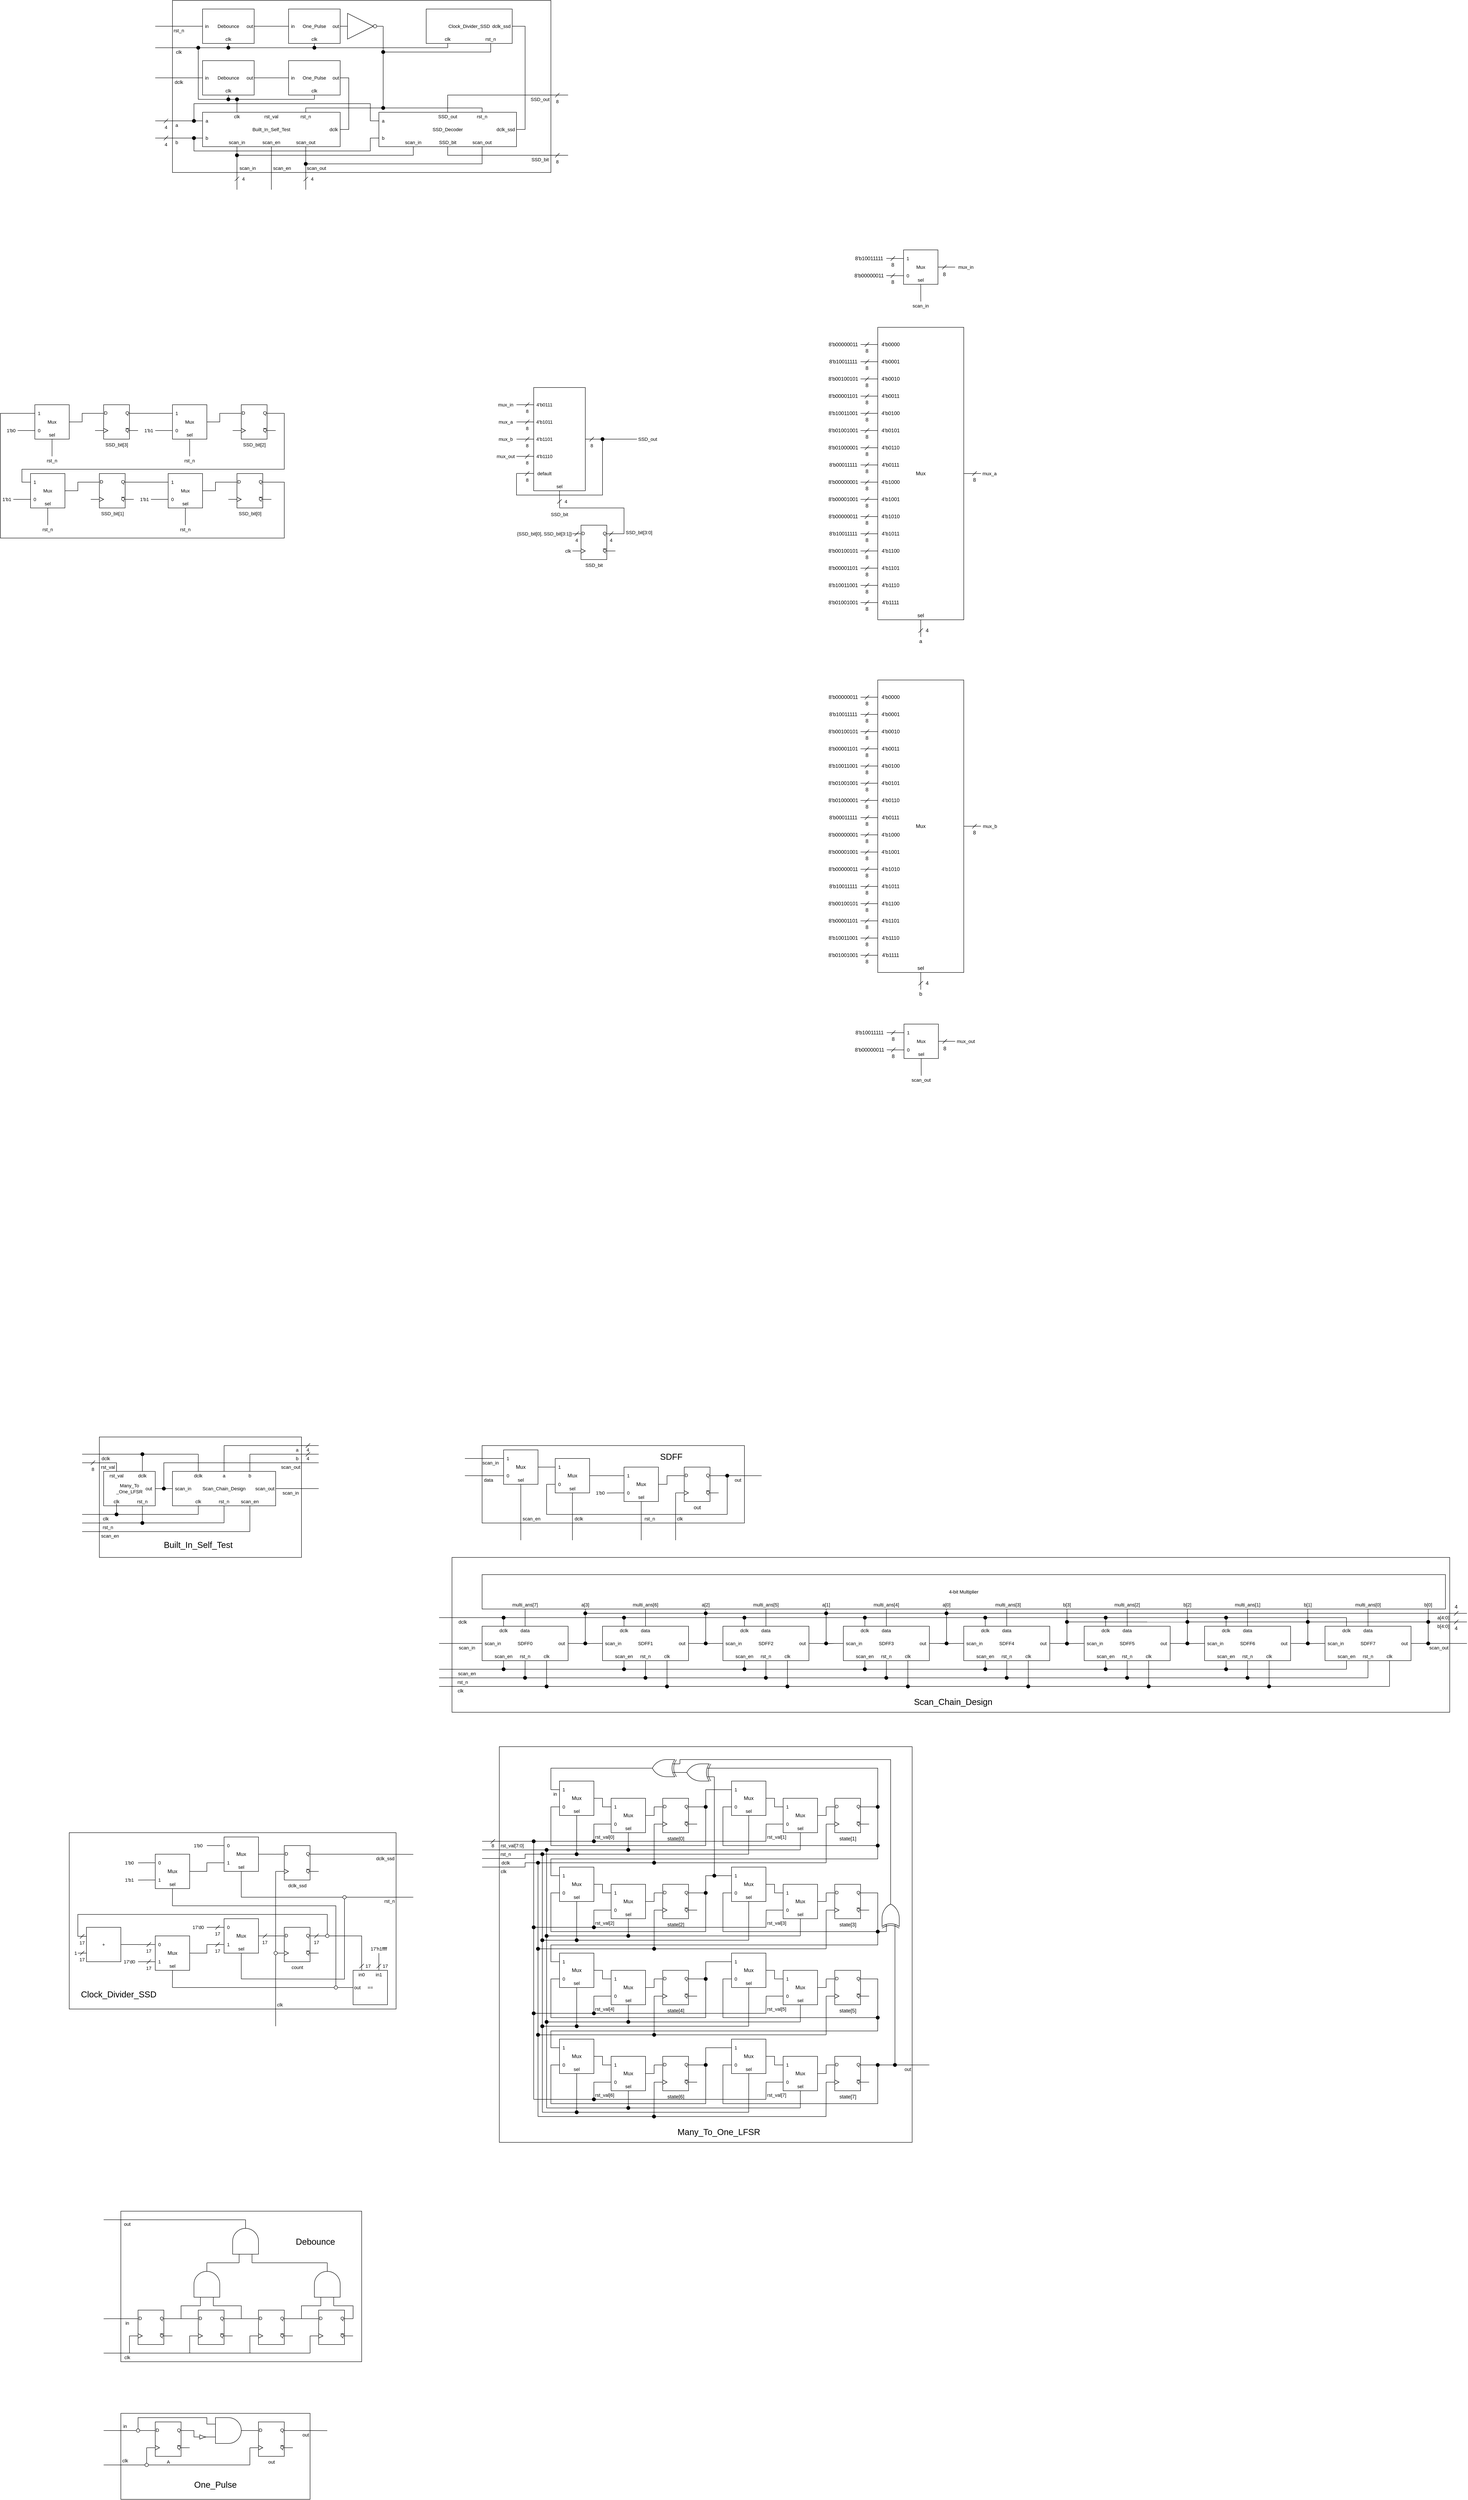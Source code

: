 <mxfile version="22.0.2" type="device">
  <diagram name="第 1 页" id="TpuN6K_ASdqSsGFLixDQ">
    <mxGraphModel dx="4841" dy="5631" grid="1" gridSize="10" guides="1" tooltips="1" connect="1" arrows="1" fold="1" page="1" pageScale="1" pageWidth="827" pageHeight="1169" math="0" shadow="0">
      <root>
        <mxCell id="0" />
        <mxCell id="1" parent="0" />
        <mxCell id="BJG4cfxRIAN3aqzdLYJl-1" value="" style="group" parent="1" vertex="1" connectable="0">
          <mxGeometry x="80" y="1080" width="1040" height="920" as="geometry" />
        </mxCell>
        <mxCell id="BJG4cfxRIAN3aqzdLYJl-2" value="" style="group" parent="BJG4cfxRIAN3aqzdLYJl-1" vertex="1" connectable="0">
          <mxGeometry width="1000" height="920" as="geometry" />
        </mxCell>
        <mxCell id="BJG4cfxRIAN3aqzdLYJl-3" value="" style="rounded=0;whiteSpace=wrap;html=1;shadow=0;dashed=0;strokeColor=default;align=center;verticalAlign=top;fontFamily=Helvetica;fontSize=11;fontColor=default;fillColor=#ffffff;" parent="BJG4cfxRIAN3aqzdLYJl-2" vertex="1">
          <mxGeometry x="40" width="960" height="920" as="geometry" />
        </mxCell>
        <mxCell id="BJG4cfxRIAN3aqzdLYJl-4" value="state[0]" style="verticalLabelPosition=bottom;shadow=0;dashed=0;align=center;html=1;verticalAlign=top;shape=mxgraph.electrical.logic_gates.d_type_flip-flop;" parent="BJG4cfxRIAN3aqzdLYJl-2" vertex="1">
          <mxGeometry x="400" y="120" width="100" height="80" as="geometry" />
        </mxCell>
        <mxCell id="BJG4cfxRIAN3aqzdLYJl-5" value="Mux" style="whiteSpace=wrap;html=1;aspect=fixed;" parent="BJG4cfxRIAN3aqzdLYJl-2" vertex="1">
          <mxGeometry x="300" y="120" width="80" height="80" as="geometry" />
        </mxCell>
        <mxCell id="BJG4cfxRIAN3aqzdLYJl-6" value="sel" style="text;html=1;strokeColor=none;fillColor=none;align=center;verticalAlign=middle;whiteSpace=wrap;rounded=0;fontSize=11;fontFamily=Helvetica;fontColor=default;" parent="BJG4cfxRIAN3aqzdLYJl-2" vertex="1">
          <mxGeometry x="330" y="180" width="20" height="20" as="geometry" />
        </mxCell>
        <mxCell id="BJG4cfxRIAN3aqzdLYJl-7" value="1" style="text;html=1;strokeColor=none;fillColor=none;align=center;verticalAlign=middle;whiteSpace=wrap;rounded=0;fontSize=11;fontFamily=Helvetica;fontColor=default;" parent="BJG4cfxRIAN3aqzdLYJl-2" vertex="1">
          <mxGeometry x="300" y="130" width="20" height="20" as="geometry" />
        </mxCell>
        <mxCell id="BJG4cfxRIAN3aqzdLYJl-8" value="0" style="text;html=1;strokeColor=none;fillColor=none;align=center;verticalAlign=middle;whiteSpace=wrap;rounded=0;fontSize=11;fontFamily=Helvetica;fontColor=default;" parent="BJG4cfxRIAN3aqzdLYJl-2" vertex="1">
          <mxGeometry x="300" y="170" width="20" height="20" as="geometry" />
        </mxCell>
        <mxCell id="BJG4cfxRIAN3aqzdLYJl-9" style="edgeStyle=orthogonalEdgeStyle;rounded=0;orthogonalLoop=1;jettySize=auto;html=1;exitX=1;exitY=0.5;exitDx=0;exitDy=0;entryX=0;entryY=0.25;entryDx=0;entryDy=0;entryPerimeter=0;endArrow=none;endFill=0;" parent="BJG4cfxRIAN3aqzdLYJl-2" source="BJG4cfxRIAN3aqzdLYJl-5" target="BJG4cfxRIAN3aqzdLYJl-4" edge="1">
          <mxGeometry relative="1" as="geometry" />
        </mxCell>
        <mxCell id="BJG4cfxRIAN3aqzdLYJl-10" style="edgeStyle=orthogonalEdgeStyle;shape=connector;rounded=0;orthogonalLoop=1;jettySize=auto;html=1;exitX=1;exitY=0.5;exitDx=0;exitDy=0;entryX=0;entryY=0.5;entryDx=0;entryDy=0;labelBackgroundColor=default;strokeColor=default;align=center;verticalAlign=middle;fontFamily=Helvetica;fontSize=11;fontColor=default;endArrow=none;endFill=0;" parent="BJG4cfxRIAN3aqzdLYJl-2" source="BJG4cfxRIAN3aqzdLYJl-11" target="BJG4cfxRIAN3aqzdLYJl-7" edge="1">
          <mxGeometry relative="1" as="geometry" />
        </mxCell>
        <mxCell id="BJG4cfxRIAN3aqzdLYJl-11" value="Mux" style="whiteSpace=wrap;html=1;aspect=fixed;" parent="BJG4cfxRIAN3aqzdLYJl-2" vertex="1">
          <mxGeometry x="180" y="80" width="80" height="80" as="geometry" />
        </mxCell>
        <mxCell id="BJG4cfxRIAN3aqzdLYJl-12" value="sel" style="text;html=1;strokeColor=none;fillColor=none;align=center;verticalAlign=middle;whiteSpace=wrap;rounded=0;fontSize=11;fontFamily=Helvetica;fontColor=default;" parent="BJG4cfxRIAN3aqzdLYJl-2" vertex="1">
          <mxGeometry x="210" y="140" width="20" height="20" as="geometry" />
        </mxCell>
        <mxCell id="BJG4cfxRIAN3aqzdLYJl-13" value="0" style="text;html=1;strokeColor=none;fillColor=none;align=center;verticalAlign=middle;whiteSpace=wrap;rounded=0;fontSize=11;fontFamily=Helvetica;fontColor=default;" parent="BJG4cfxRIAN3aqzdLYJl-2" vertex="1">
          <mxGeometry x="180" y="130" width="20" height="20" as="geometry" />
        </mxCell>
        <mxCell id="BJG4cfxRIAN3aqzdLYJl-14" style="edgeStyle=orthogonalEdgeStyle;shape=connector;rounded=0;orthogonalLoop=1;jettySize=auto;html=1;exitX=1;exitY=0.25;exitDx=0;exitDy=0;exitPerimeter=0;entryX=0;entryY=0.5;entryDx=0;entryDy=0;labelBackgroundColor=default;strokeColor=default;align=center;verticalAlign=middle;fontFamily=Helvetica;fontSize=11;fontColor=default;endArrow=none;endFill=0;" parent="BJG4cfxRIAN3aqzdLYJl-2" source="BJG4cfxRIAN3aqzdLYJl-4" target="BJG4cfxRIAN3aqzdLYJl-13" edge="1">
          <mxGeometry relative="1" as="geometry">
            <Array as="points">
              <mxPoint x="520" y="140" />
              <mxPoint x="520" y="230" />
              <mxPoint x="160" y="230" />
              <mxPoint x="160" y="140" />
            </Array>
          </mxGeometry>
        </mxCell>
        <mxCell id="BJG4cfxRIAN3aqzdLYJl-15" value="1" style="text;html=1;strokeColor=none;fillColor=none;align=center;verticalAlign=middle;whiteSpace=wrap;rounded=0;fontSize=11;fontFamily=Helvetica;fontColor=default;" parent="BJG4cfxRIAN3aqzdLYJl-2" vertex="1">
          <mxGeometry x="180" y="90" width="20" height="20" as="geometry" />
        </mxCell>
        <mxCell id="BJG4cfxRIAN3aqzdLYJl-16" value="in" style="text;html=1;strokeColor=none;fillColor=none;align=center;verticalAlign=middle;whiteSpace=wrap;rounded=0;fontSize=11;fontFamily=Helvetica;fontColor=default;" parent="BJG4cfxRIAN3aqzdLYJl-2" vertex="1">
          <mxGeometry x="160" y="100" width="20" height="20" as="geometry" />
        </mxCell>
        <mxCell id="BJG4cfxRIAN3aqzdLYJl-17" style="edgeStyle=orthogonalEdgeStyle;shape=connector;rounded=0;orthogonalLoop=1;jettySize=auto;html=1;exitX=0;exitY=0.75;exitDx=0;exitDy=0;exitPerimeter=0;labelBackgroundColor=default;strokeColor=default;align=center;verticalAlign=middle;fontFamily=Helvetica;fontSize=11;fontColor=default;endArrow=none;endFill=0;" parent="BJG4cfxRIAN3aqzdLYJl-2" source="BJG4cfxRIAN3aqzdLYJl-18" edge="1">
          <mxGeometry relative="1" as="geometry">
            <mxPoint x="800.048" y="270" as="targetPoint" />
            <Array as="points">
              <mxPoint x="800" y="200" />
              <mxPoint x="800" y="200" />
            </Array>
          </mxGeometry>
        </mxCell>
        <mxCell id="BJG4cfxRIAN3aqzdLYJl-18" value="state[1]" style="verticalLabelPosition=bottom;shadow=0;dashed=0;align=center;html=1;verticalAlign=top;shape=mxgraph.electrical.logic_gates.d_type_flip-flop;" parent="BJG4cfxRIAN3aqzdLYJl-2" vertex="1">
          <mxGeometry x="800" y="120" width="100" height="80" as="geometry" />
        </mxCell>
        <mxCell id="BJG4cfxRIAN3aqzdLYJl-19" value="Mux" style="whiteSpace=wrap;html=1;aspect=fixed;" parent="BJG4cfxRIAN3aqzdLYJl-2" vertex="1">
          <mxGeometry x="700" y="120" width="80" height="80" as="geometry" />
        </mxCell>
        <mxCell id="BJG4cfxRIAN3aqzdLYJl-20" style="edgeStyle=orthogonalEdgeStyle;shape=connector;rounded=0;orthogonalLoop=1;jettySize=auto;html=1;exitX=0.5;exitY=1;exitDx=0;exitDy=0;labelBackgroundColor=default;strokeColor=default;align=center;verticalAlign=middle;fontFamily=Helvetica;fontSize=11;fontColor=default;endArrow=none;endFill=0;" parent="BJG4cfxRIAN3aqzdLYJl-2" source="BJG4cfxRIAN3aqzdLYJl-21" edge="1">
          <mxGeometry relative="1" as="geometry">
            <mxPoint x="739.846" y="240" as="targetPoint" />
          </mxGeometry>
        </mxCell>
        <mxCell id="BJG4cfxRIAN3aqzdLYJl-21" value="sel" style="text;html=1;strokeColor=none;fillColor=none;align=center;verticalAlign=middle;whiteSpace=wrap;rounded=0;fontSize=11;fontFamily=Helvetica;fontColor=default;" parent="BJG4cfxRIAN3aqzdLYJl-2" vertex="1">
          <mxGeometry x="730" y="180" width="20" height="20" as="geometry" />
        </mxCell>
        <mxCell id="BJG4cfxRIAN3aqzdLYJl-22" value="1" style="text;html=1;strokeColor=none;fillColor=none;align=center;verticalAlign=middle;whiteSpace=wrap;rounded=0;fontSize=11;fontFamily=Helvetica;fontColor=default;" parent="BJG4cfxRIAN3aqzdLYJl-2" vertex="1">
          <mxGeometry x="700" y="130" width="20" height="20" as="geometry" />
        </mxCell>
        <mxCell id="BJG4cfxRIAN3aqzdLYJl-23" style="edgeStyle=orthogonalEdgeStyle;shape=connector;rounded=0;orthogonalLoop=1;jettySize=auto;html=1;exitX=0;exitY=0.5;exitDx=0;exitDy=0;labelBackgroundColor=default;strokeColor=default;align=center;verticalAlign=middle;fontFamily=Helvetica;fontSize=11;fontColor=default;endArrow=none;endFill=0;" parent="BJG4cfxRIAN3aqzdLYJl-2" source="BJG4cfxRIAN3aqzdLYJl-24" edge="1">
          <mxGeometry relative="1" as="geometry">
            <mxPoint x="660" y="220" as="targetPoint" />
          </mxGeometry>
        </mxCell>
        <mxCell id="BJG4cfxRIAN3aqzdLYJl-24" value="0" style="text;html=1;strokeColor=none;fillColor=none;align=center;verticalAlign=middle;whiteSpace=wrap;rounded=0;fontSize=11;fontFamily=Helvetica;fontColor=default;" parent="BJG4cfxRIAN3aqzdLYJl-2" vertex="1">
          <mxGeometry x="700" y="170" width="20" height="20" as="geometry" />
        </mxCell>
        <mxCell id="BJG4cfxRIAN3aqzdLYJl-25" style="edgeStyle=orthogonalEdgeStyle;rounded=0;orthogonalLoop=1;jettySize=auto;html=1;exitX=1;exitY=0.5;exitDx=0;exitDy=0;entryX=0;entryY=0.25;entryDx=0;entryDy=0;entryPerimeter=0;endArrow=none;endFill=0;" parent="BJG4cfxRIAN3aqzdLYJl-2" source="BJG4cfxRIAN3aqzdLYJl-19" target="BJG4cfxRIAN3aqzdLYJl-18" edge="1">
          <mxGeometry relative="1" as="geometry" />
        </mxCell>
        <mxCell id="BJG4cfxRIAN3aqzdLYJl-26" style="edgeStyle=orthogonalEdgeStyle;shape=connector;rounded=0;orthogonalLoop=1;jettySize=auto;html=1;exitX=1;exitY=0.5;exitDx=0;exitDy=0;entryX=0;entryY=0.5;entryDx=0;entryDy=0;labelBackgroundColor=default;strokeColor=default;align=center;verticalAlign=middle;fontFamily=Helvetica;fontSize=11;fontColor=default;endArrow=none;endFill=0;" parent="BJG4cfxRIAN3aqzdLYJl-2" source="BJG4cfxRIAN3aqzdLYJl-27" target="BJG4cfxRIAN3aqzdLYJl-22" edge="1">
          <mxGeometry relative="1" as="geometry" />
        </mxCell>
        <mxCell id="BJG4cfxRIAN3aqzdLYJl-27" value="Mux" style="whiteSpace=wrap;html=1;aspect=fixed;" parent="BJG4cfxRIAN3aqzdLYJl-2" vertex="1">
          <mxGeometry x="580" y="80" width="80" height="80" as="geometry" />
        </mxCell>
        <mxCell id="BJG4cfxRIAN3aqzdLYJl-28" style="edgeStyle=orthogonalEdgeStyle;shape=connector;rounded=0;orthogonalLoop=1;jettySize=auto;html=1;exitX=0.5;exitY=1;exitDx=0;exitDy=0;labelBackgroundColor=default;strokeColor=default;align=center;verticalAlign=middle;fontFamily=Helvetica;fontSize=11;fontColor=default;endArrow=none;endFill=0;" parent="BJG4cfxRIAN3aqzdLYJl-2" source="BJG4cfxRIAN3aqzdLYJl-29" edge="1">
          <mxGeometry relative="1" as="geometry">
            <mxPoint x="619.846" y="250" as="targetPoint" />
          </mxGeometry>
        </mxCell>
        <mxCell id="BJG4cfxRIAN3aqzdLYJl-29" value="sel" style="text;html=1;strokeColor=none;fillColor=none;align=center;verticalAlign=middle;whiteSpace=wrap;rounded=0;fontSize=11;fontFamily=Helvetica;fontColor=default;" parent="BJG4cfxRIAN3aqzdLYJl-2" vertex="1">
          <mxGeometry x="610" y="140" width="20" height="20" as="geometry" />
        </mxCell>
        <mxCell id="BJG4cfxRIAN3aqzdLYJl-30" value="0" style="text;html=1;strokeColor=none;fillColor=none;align=center;verticalAlign=middle;whiteSpace=wrap;rounded=0;fontSize=11;fontFamily=Helvetica;fontColor=default;" parent="BJG4cfxRIAN3aqzdLYJl-2" vertex="1">
          <mxGeometry x="580" y="130" width="20" height="20" as="geometry" />
        </mxCell>
        <mxCell id="BJG4cfxRIAN3aqzdLYJl-31" style="edgeStyle=orthogonalEdgeStyle;shape=connector;rounded=0;orthogonalLoop=1;jettySize=auto;html=1;exitX=1;exitY=0.25;exitDx=0;exitDy=0;exitPerimeter=0;entryX=0;entryY=0.5;entryDx=0;entryDy=0;labelBackgroundColor=default;strokeColor=default;align=center;verticalAlign=middle;fontFamily=Helvetica;fontSize=11;fontColor=default;endArrow=none;endFill=0;" parent="BJG4cfxRIAN3aqzdLYJl-2" source="BJG4cfxRIAN3aqzdLYJl-18" target="BJG4cfxRIAN3aqzdLYJl-30" edge="1">
          <mxGeometry relative="1" as="geometry">
            <Array as="points">
              <mxPoint x="920" y="140" />
              <mxPoint x="920" y="230" />
              <mxPoint x="560" y="230" />
              <mxPoint x="560" y="140" />
            </Array>
          </mxGeometry>
        </mxCell>
        <mxCell id="BJG4cfxRIAN3aqzdLYJl-32" value="1" style="text;html=1;strokeColor=none;fillColor=none;align=center;verticalAlign=middle;whiteSpace=wrap;rounded=0;fontSize=11;fontFamily=Helvetica;fontColor=default;" parent="BJG4cfxRIAN3aqzdLYJl-2" vertex="1">
          <mxGeometry x="580" y="90" width="20" height="20" as="geometry" />
        </mxCell>
        <mxCell id="BJG4cfxRIAN3aqzdLYJl-33" value="" style="endArrow=none;html=1;rounded=0;labelBackgroundColor=default;strokeColor=default;align=center;verticalAlign=middle;fontFamily=Helvetica;fontSize=11;fontColor=default;shape=connector;edgeStyle=orthogonalEdgeStyle;exitX=0.9;exitY=0.5;exitDx=0;exitDy=0;exitPerimeter=0;" parent="BJG4cfxRIAN3aqzdLYJl-2" source="BJG4cfxRIAN3aqzdLYJl-34" edge="1">
          <mxGeometry width="50" height="50" relative="1" as="geometry">
            <mxPoint x="520" y="140" as="sourcePoint" />
            <mxPoint x="580" y="100" as="targetPoint" />
            <Array as="points">
              <mxPoint x="520" y="100" />
            </Array>
          </mxGeometry>
        </mxCell>
        <mxCell id="BJG4cfxRIAN3aqzdLYJl-34" value="" style="verticalLabelPosition=bottom;shadow=0;dashed=0;align=center;html=1;verticalAlign=top;shape=mxgraph.electrical.logic_gates.inverting_contact;fontFamily=Helvetica;fontSize=11;fontColor=default;rotation=-90;fillColor=#000000;" parent="BJG4cfxRIAN3aqzdLYJl-2" vertex="1">
          <mxGeometry x="515" y="135" width="10" height="10" as="geometry" />
        </mxCell>
        <mxCell id="BJG4cfxRIAN3aqzdLYJl-35" value="state[2]" style="verticalLabelPosition=bottom;shadow=0;dashed=0;align=center;html=1;verticalAlign=top;shape=mxgraph.electrical.logic_gates.d_type_flip-flop;" parent="BJG4cfxRIAN3aqzdLYJl-2" vertex="1">
          <mxGeometry x="400" y="320" width="100" height="80" as="geometry" />
        </mxCell>
        <mxCell id="BJG4cfxRIAN3aqzdLYJl-36" value="Mux" style="whiteSpace=wrap;html=1;aspect=fixed;" parent="BJG4cfxRIAN3aqzdLYJl-2" vertex="1">
          <mxGeometry x="300" y="320" width="80" height="80" as="geometry" />
        </mxCell>
        <mxCell id="BJG4cfxRIAN3aqzdLYJl-37" value="sel" style="text;html=1;strokeColor=none;fillColor=none;align=center;verticalAlign=middle;whiteSpace=wrap;rounded=0;fontSize=11;fontFamily=Helvetica;fontColor=default;" parent="BJG4cfxRIAN3aqzdLYJl-2" vertex="1">
          <mxGeometry x="330" y="380" width="20" height="20" as="geometry" />
        </mxCell>
        <mxCell id="BJG4cfxRIAN3aqzdLYJl-38" value="1" style="text;html=1;strokeColor=none;fillColor=none;align=center;verticalAlign=middle;whiteSpace=wrap;rounded=0;fontSize=11;fontFamily=Helvetica;fontColor=default;" parent="BJG4cfxRIAN3aqzdLYJl-2" vertex="1">
          <mxGeometry x="300" y="330" width="20" height="20" as="geometry" />
        </mxCell>
        <mxCell id="BJG4cfxRIAN3aqzdLYJl-39" value="0" style="text;html=1;strokeColor=none;fillColor=none;align=center;verticalAlign=middle;whiteSpace=wrap;rounded=0;fontSize=11;fontFamily=Helvetica;fontColor=default;" parent="BJG4cfxRIAN3aqzdLYJl-2" vertex="1">
          <mxGeometry x="300" y="370" width="20" height="20" as="geometry" />
        </mxCell>
        <mxCell id="BJG4cfxRIAN3aqzdLYJl-40" style="edgeStyle=orthogonalEdgeStyle;rounded=0;orthogonalLoop=1;jettySize=auto;html=1;exitX=1;exitY=0.5;exitDx=0;exitDy=0;entryX=0;entryY=0.25;entryDx=0;entryDy=0;entryPerimeter=0;endArrow=none;endFill=0;" parent="BJG4cfxRIAN3aqzdLYJl-2" source="BJG4cfxRIAN3aqzdLYJl-36" target="BJG4cfxRIAN3aqzdLYJl-35" edge="1">
          <mxGeometry relative="1" as="geometry" />
        </mxCell>
        <mxCell id="BJG4cfxRIAN3aqzdLYJl-41" style="edgeStyle=orthogonalEdgeStyle;shape=connector;rounded=0;orthogonalLoop=1;jettySize=auto;html=1;exitX=1;exitY=0.5;exitDx=0;exitDy=0;entryX=0;entryY=0.5;entryDx=0;entryDy=0;labelBackgroundColor=default;strokeColor=default;align=center;verticalAlign=middle;fontFamily=Helvetica;fontSize=11;fontColor=default;endArrow=none;endFill=0;" parent="BJG4cfxRIAN3aqzdLYJl-2" source="BJG4cfxRIAN3aqzdLYJl-42" target="BJG4cfxRIAN3aqzdLYJl-38" edge="1">
          <mxGeometry relative="1" as="geometry" />
        </mxCell>
        <mxCell id="BJG4cfxRIAN3aqzdLYJl-42" value="Mux" style="whiteSpace=wrap;html=1;aspect=fixed;" parent="BJG4cfxRIAN3aqzdLYJl-2" vertex="1">
          <mxGeometry x="180" y="280" width="80" height="80" as="geometry" />
        </mxCell>
        <mxCell id="BJG4cfxRIAN3aqzdLYJl-43" value="sel" style="text;html=1;strokeColor=none;fillColor=none;align=center;verticalAlign=middle;whiteSpace=wrap;rounded=0;fontSize=11;fontFamily=Helvetica;fontColor=default;" parent="BJG4cfxRIAN3aqzdLYJl-2" vertex="1">
          <mxGeometry x="210" y="340" width="20" height="20" as="geometry" />
        </mxCell>
        <mxCell id="BJG4cfxRIAN3aqzdLYJl-44" value="0" style="text;html=1;strokeColor=none;fillColor=none;align=center;verticalAlign=middle;whiteSpace=wrap;rounded=0;fontSize=11;fontFamily=Helvetica;fontColor=default;" parent="BJG4cfxRIAN3aqzdLYJl-2" vertex="1">
          <mxGeometry x="180" y="330" width="20" height="20" as="geometry" />
        </mxCell>
        <mxCell id="BJG4cfxRIAN3aqzdLYJl-45" style="edgeStyle=orthogonalEdgeStyle;shape=connector;rounded=0;orthogonalLoop=1;jettySize=auto;html=1;exitX=1;exitY=0.25;exitDx=0;exitDy=0;exitPerimeter=0;entryX=0;entryY=0.5;entryDx=0;entryDy=0;labelBackgroundColor=default;strokeColor=default;align=center;verticalAlign=middle;fontFamily=Helvetica;fontSize=11;fontColor=default;endArrow=none;endFill=0;" parent="BJG4cfxRIAN3aqzdLYJl-2" source="BJG4cfxRIAN3aqzdLYJl-35" target="BJG4cfxRIAN3aqzdLYJl-44" edge="1">
          <mxGeometry relative="1" as="geometry">
            <Array as="points">
              <mxPoint x="520" y="340" />
              <mxPoint x="520" y="430" />
              <mxPoint x="160" y="430" />
              <mxPoint x="160" y="340" />
            </Array>
          </mxGeometry>
        </mxCell>
        <mxCell id="BJG4cfxRIAN3aqzdLYJl-46" value="1" style="text;html=1;strokeColor=none;fillColor=none;align=center;verticalAlign=middle;whiteSpace=wrap;rounded=0;fontSize=11;fontFamily=Helvetica;fontColor=default;" parent="BJG4cfxRIAN3aqzdLYJl-2" vertex="1">
          <mxGeometry x="180" y="290" width="20" height="20" as="geometry" />
        </mxCell>
        <mxCell id="BJG4cfxRIAN3aqzdLYJl-47" style="edgeStyle=orthogonalEdgeStyle;shape=connector;rounded=0;orthogonalLoop=1;jettySize=auto;html=1;exitX=0;exitY=0.75;exitDx=0;exitDy=0;exitPerimeter=0;labelBackgroundColor=default;strokeColor=default;align=center;verticalAlign=middle;fontFamily=Helvetica;fontSize=11;fontColor=default;endArrow=none;endFill=0;" parent="BJG4cfxRIAN3aqzdLYJl-2" source="BJG4cfxRIAN3aqzdLYJl-48" edge="1">
          <mxGeometry relative="1" as="geometry">
            <mxPoint x="800" y="470" as="targetPoint" />
            <Array as="points">
              <mxPoint x="800" y="410" />
              <mxPoint x="800" y="410" />
            </Array>
          </mxGeometry>
        </mxCell>
        <mxCell id="BJG4cfxRIAN3aqzdLYJl-48" value="state[3]" style="verticalLabelPosition=bottom;shadow=0;dashed=0;align=center;html=1;verticalAlign=top;shape=mxgraph.electrical.logic_gates.d_type_flip-flop;" parent="BJG4cfxRIAN3aqzdLYJl-2" vertex="1">
          <mxGeometry x="800" y="320" width="100" height="80" as="geometry" />
        </mxCell>
        <mxCell id="BJG4cfxRIAN3aqzdLYJl-49" value="Mux" style="whiteSpace=wrap;html=1;aspect=fixed;" parent="BJG4cfxRIAN3aqzdLYJl-2" vertex="1">
          <mxGeometry x="700" y="320" width="80" height="80" as="geometry" />
        </mxCell>
        <mxCell id="BJG4cfxRIAN3aqzdLYJl-50" style="edgeStyle=orthogonalEdgeStyle;shape=connector;rounded=0;orthogonalLoop=1;jettySize=auto;html=1;exitX=0.5;exitY=1;exitDx=0;exitDy=0;labelBackgroundColor=default;strokeColor=default;align=center;verticalAlign=middle;fontFamily=Helvetica;fontSize=11;fontColor=default;endArrow=none;endFill=0;" parent="BJG4cfxRIAN3aqzdLYJl-2" source="BJG4cfxRIAN3aqzdLYJl-51" edge="1">
          <mxGeometry relative="1" as="geometry">
            <mxPoint x="739.968" y="440" as="targetPoint" />
          </mxGeometry>
        </mxCell>
        <mxCell id="BJG4cfxRIAN3aqzdLYJl-51" value="sel" style="text;html=1;strokeColor=none;fillColor=none;align=center;verticalAlign=middle;whiteSpace=wrap;rounded=0;fontSize=11;fontFamily=Helvetica;fontColor=default;" parent="BJG4cfxRIAN3aqzdLYJl-2" vertex="1">
          <mxGeometry x="730" y="380" width="20" height="20" as="geometry" />
        </mxCell>
        <mxCell id="BJG4cfxRIAN3aqzdLYJl-52" value="1" style="text;html=1;strokeColor=none;fillColor=none;align=center;verticalAlign=middle;whiteSpace=wrap;rounded=0;fontSize=11;fontFamily=Helvetica;fontColor=default;" parent="BJG4cfxRIAN3aqzdLYJl-2" vertex="1">
          <mxGeometry x="700" y="330" width="20" height="20" as="geometry" />
        </mxCell>
        <mxCell id="BJG4cfxRIAN3aqzdLYJl-53" style="edgeStyle=orthogonalEdgeStyle;shape=connector;rounded=0;orthogonalLoop=1;jettySize=auto;html=1;exitX=0;exitY=0.5;exitDx=0;exitDy=0;labelBackgroundColor=default;strokeColor=default;align=center;verticalAlign=middle;fontFamily=Helvetica;fontSize=11;fontColor=default;endArrow=none;endFill=0;" parent="BJG4cfxRIAN3aqzdLYJl-2" source="BJG4cfxRIAN3aqzdLYJl-54" edge="1">
          <mxGeometry relative="1" as="geometry">
            <mxPoint x="660" y="420" as="targetPoint" />
          </mxGeometry>
        </mxCell>
        <mxCell id="BJG4cfxRIAN3aqzdLYJl-54" value="0" style="text;html=1;strokeColor=none;fillColor=none;align=center;verticalAlign=middle;whiteSpace=wrap;rounded=0;fontSize=11;fontFamily=Helvetica;fontColor=default;" parent="BJG4cfxRIAN3aqzdLYJl-2" vertex="1">
          <mxGeometry x="700" y="370" width="20" height="20" as="geometry" />
        </mxCell>
        <mxCell id="BJG4cfxRIAN3aqzdLYJl-55" style="edgeStyle=orthogonalEdgeStyle;rounded=0;orthogonalLoop=1;jettySize=auto;html=1;exitX=1;exitY=0.5;exitDx=0;exitDy=0;entryX=0;entryY=0.25;entryDx=0;entryDy=0;entryPerimeter=0;endArrow=none;endFill=0;" parent="BJG4cfxRIAN3aqzdLYJl-2" source="BJG4cfxRIAN3aqzdLYJl-49" target="BJG4cfxRIAN3aqzdLYJl-48" edge="1">
          <mxGeometry relative="1" as="geometry" />
        </mxCell>
        <mxCell id="BJG4cfxRIAN3aqzdLYJl-56" style="edgeStyle=orthogonalEdgeStyle;shape=connector;rounded=0;orthogonalLoop=1;jettySize=auto;html=1;exitX=1;exitY=0.5;exitDx=0;exitDy=0;entryX=0;entryY=0.5;entryDx=0;entryDy=0;labelBackgroundColor=default;strokeColor=default;align=center;verticalAlign=middle;fontFamily=Helvetica;fontSize=11;fontColor=default;endArrow=none;endFill=0;" parent="BJG4cfxRIAN3aqzdLYJl-2" source="BJG4cfxRIAN3aqzdLYJl-57" target="BJG4cfxRIAN3aqzdLYJl-52" edge="1">
          <mxGeometry relative="1" as="geometry" />
        </mxCell>
        <mxCell id="BJG4cfxRIAN3aqzdLYJl-57" value="Mux" style="whiteSpace=wrap;html=1;aspect=fixed;" parent="BJG4cfxRIAN3aqzdLYJl-2" vertex="1">
          <mxGeometry x="580" y="280" width="80" height="80" as="geometry" />
        </mxCell>
        <mxCell id="BJG4cfxRIAN3aqzdLYJl-58" style="edgeStyle=orthogonalEdgeStyle;shape=connector;rounded=0;orthogonalLoop=1;jettySize=auto;html=1;exitX=0.5;exitY=1;exitDx=0;exitDy=0;labelBackgroundColor=default;strokeColor=default;align=center;verticalAlign=middle;fontFamily=Helvetica;fontSize=11;fontColor=default;endArrow=none;endFill=0;" parent="BJG4cfxRIAN3aqzdLYJl-2" source="BJG4cfxRIAN3aqzdLYJl-59" edge="1">
          <mxGeometry relative="1" as="geometry">
            <mxPoint x="619.968" y="450" as="targetPoint" />
          </mxGeometry>
        </mxCell>
        <mxCell id="BJG4cfxRIAN3aqzdLYJl-59" value="sel" style="text;html=1;strokeColor=none;fillColor=none;align=center;verticalAlign=middle;whiteSpace=wrap;rounded=0;fontSize=11;fontFamily=Helvetica;fontColor=default;" parent="BJG4cfxRIAN3aqzdLYJl-2" vertex="1">
          <mxGeometry x="610" y="340" width="20" height="20" as="geometry" />
        </mxCell>
        <mxCell id="BJG4cfxRIAN3aqzdLYJl-60" value="0" style="text;html=1;strokeColor=none;fillColor=none;align=center;verticalAlign=middle;whiteSpace=wrap;rounded=0;fontSize=11;fontFamily=Helvetica;fontColor=default;" parent="BJG4cfxRIAN3aqzdLYJl-2" vertex="1">
          <mxGeometry x="580" y="330" width="20" height="20" as="geometry" />
        </mxCell>
        <mxCell id="BJG4cfxRIAN3aqzdLYJl-61" style="edgeStyle=orthogonalEdgeStyle;shape=connector;rounded=0;orthogonalLoop=1;jettySize=auto;html=1;exitX=1;exitY=0.25;exitDx=0;exitDy=0;exitPerimeter=0;entryX=0;entryY=0.5;entryDx=0;entryDy=0;labelBackgroundColor=default;strokeColor=default;align=center;verticalAlign=middle;fontFamily=Helvetica;fontSize=11;fontColor=default;endArrow=none;endFill=0;" parent="BJG4cfxRIAN3aqzdLYJl-2" source="BJG4cfxRIAN3aqzdLYJl-48" target="BJG4cfxRIAN3aqzdLYJl-60" edge="1">
          <mxGeometry relative="1" as="geometry">
            <Array as="points">
              <mxPoint x="920" y="340" />
              <mxPoint x="920" y="430" />
              <mxPoint x="560" y="430" />
              <mxPoint x="560" y="340" />
            </Array>
          </mxGeometry>
        </mxCell>
        <mxCell id="BJG4cfxRIAN3aqzdLYJl-62" value="1" style="text;html=1;strokeColor=none;fillColor=none;align=center;verticalAlign=middle;whiteSpace=wrap;rounded=0;fontSize=11;fontFamily=Helvetica;fontColor=default;" parent="BJG4cfxRIAN3aqzdLYJl-2" vertex="1">
          <mxGeometry x="580" y="290" width="20" height="20" as="geometry" />
        </mxCell>
        <mxCell id="BJG4cfxRIAN3aqzdLYJl-63" value="" style="endArrow=none;html=1;rounded=0;labelBackgroundColor=default;strokeColor=default;align=center;verticalAlign=middle;fontFamily=Helvetica;fontSize=11;fontColor=default;shape=connector;edgeStyle=orthogonalEdgeStyle;exitX=0.9;exitY=0.5;exitDx=0;exitDy=0;exitPerimeter=0;" parent="BJG4cfxRIAN3aqzdLYJl-2" source="BJG4cfxRIAN3aqzdLYJl-64" edge="1">
          <mxGeometry width="50" height="50" relative="1" as="geometry">
            <mxPoint x="520" y="340" as="sourcePoint" />
            <mxPoint x="580" y="300" as="targetPoint" />
            <Array as="points">
              <mxPoint x="520" y="300" />
            </Array>
          </mxGeometry>
        </mxCell>
        <mxCell id="BJG4cfxRIAN3aqzdLYJl-64" value="" style="verticalLabelPosition=bottom;shadow=0;dashed=0;align=center;html=1;verticalAlign=top;shape=mxgraph.electrical.logic_gates.inverting_contact;fontFamily=Helvetica;fontSize=11;fontColor=default;rotation=-90;fillColor=#000000;" parent="BJG4cfxRIAN3aqzdLYJl-2" vertex="1">
          <mxGeometry x="515" y="335" width="10" height="10" as="geometry" />
        </mxCell>
        <mxCell id="BJG4cfxRIAN3aqzdLYJl-65" value="state[4]" style="verticalLabelPosition=bottom;shadow=0;dashed=0;align=center;html=1;verticalAlign=top;shape=mxgraph.electrical.logic_gates.d_type_flip-flop;" parent="BJG4cfxRIAN3aqzdLYJl-2" vertex="1">
          <mxGeometry x="400" y="520" width="100" height="80" as="geometry" />
        </mxCell>
        <mxCell id="BJG4cfxRIAN3aqzdLYJl-66" value="Mux" style="whiteSpace=wrap;html=1;aspect=fixed;" parent="BJG4cfxRIAN3aqzdLYJl-2" vertex="1">
          <mxGeometry x="300" y="520" width="80" height="80" as="geometry" />
        </mxCell>
        <mxCell id="BJG4cfxRIAN3aqzdLYJl-67" value="sel" style="text;html=1;strokeColor=none;fillColor=none;align=center;verticalAlign=middle;whiteSpace=wrap;rounded=0;fontSize=11;fontFamily=Helvetica;fontColor=default;" parent="BJG4cfxRIAN3aqzdLYJl-2" vertex="1">
          <mxGeometry x="330" y="580" width="20" height="20" as="geometry" />
        </mxCell>
        <mxCell id="BJG4cfxRIAN3aqzdLYJl-68" value="1" style="text;html=1;strokeColor=none;fillColor=none;align=center;verticalAlign=middle;whiteSpace=wrap;rounded=0;fontSize=11;fontFamily=Helvetica;fontColor=default;" parent="BJG4cfxRIAN3aqzdLYJl-2" vertex="1">
          <mxGeometry x="300" y="530" width="20" height="20" as="geometry" />
        </mxCell>
        <mxCell id="BJG4cfxRIAN3aqzdLYJl-69" value="0" style="text;html=1;strokeColor=none;fillColor=none;align=center;verticalAlign=middle;whiteSpace=wrap;rounded=0;fontSize=11;fontFamily=Helvetica;fontColor=default;" parent="BJG4cfxRIAN3aqzdLYJl-2" vertex="1">
          <mxGeometry x="300" y="570" width="20" height="20" as="geometry" />
        </mxCell>
        <mxCell id="BJG4cfxRIAN3aqzdLYJl-70" style="edgeStyle=orthogonalEdgeStyle;rounded=0;orthogonalLoop=1;jettySize=auto;html=1;exitX=1;exitY=0.5;exitDx=0;exitDy=0;entryX=0;entryY=0.25;entryDx=0;entryDy=0;entryPerimeter=0;endArrow=none;endFill=0;" parent="BJG4cfxRIAN3aqzdLYJl-2" source="BJG4cfxRIAN3aqzdLYJl-66" target="BJG4cfxRIAN3aqzdLYJl-65" edge="1">
          <mxGeometry relative="1" as="geometry" />
        </mxCell>
        <mxCell id="BJG4cfxRIAN3aqzdLYJl-71" style="edgeStyle=orthogonalEdgeStyle;shape=connector;rounded=0;orthogonalLoop=1;jettySize=auto;html=1;exitX=1;exitY=0.5;exitDx=0;exitDy=0;entryX=0;entryY=0.5;entryDx=0;entryDy=0;labelBackgroundColor=default;strokeColor=default;align=center;verticalAlign=middle;fontFamily=Helvetica;fontSize=11;fontColor=default;endArrow=none;endFill=0;" parent="BJG4cfxRIAN3aqzdLYJl-2" source="BJG4cfxRIAN3aqzdLYJl-72" target="BJG4cfxRIAN3aqzdLYJl-68" edge="1">
          <mxGeometry relative="1" as="geometry" />
        </mxCell>
        <mxCell id="BJG4cfxRIAN3aqzdLYJl-72" value="Mux" style="whiteSpace=wrap;html=1;aspect=fixed;" parent="BJG4cfxRIAN3aqzdLYJl-2" vertex="1">
          <mxGeometry x="180" y="480" width="80" height="80" as="geometry" />
        </mxCell>
        <mxCell id="BJG4cfxRIAN3aqzdLYJl-73" value="sel" style="text;html=1;strokeColor=none;fillColor=none;align=center;verticalAlign=middle;whiteSpace=wrap;rounded=0;fontSize=11;fontFamily=Helvetica;fontColor=default;" parent="BJG4cfxRIAN3aqzdLYJl-2" vertex="1">
          <mxGeometry x="210" y="540" width="20" height="20" as="geometry" />
        </mxCell>
        <mxCell id="BJG4cfxRIAN3aqzdLYJl-74" value="0" style="text;html=1;strokeColor=none;fillColor=none;align=center;verticalAlign=middle;whiteSpace=wrap;rounded=0;fontSize=11;fontFamily=Helvetica;fontColor=default;" parent="BJG4cfxRIAN3aqzdLYJl-2" vertex="1">
          <mxGeometry x="180" y="530" width="20" height="20" as="geometry" />
        </mxCell>
        <mxCell id="BJG4cfxRIAN3aqzdLYJl-75" style="edgeStyle=orthogonalEdgeStyle;shape=connector;rounded=0;orthogonalLoop=1;jettySize=auto;html=1;exitX=1;exitY=0.25;exitDx=0;exitDy=0;exitPerimeter=0;entryX=0;entryY=0.5;entryDx=0;entryDy=0;labelBackgroundColor=default;strokeColor=default;align=center;verticalAlign=middle;fontFamily=Helvetica;fontSize=11;fontColor=default;endArrow=none;endFill=0;" parent="BJG4cfxRIAN3aqzdLYJl-2" source="BJG4cfxRIAN3aqzdLYJl-65" target="BJG4cfxRIAN3aqzdLYJl-74" edge="1">
          <mxGeometry relative="1" as="geometry">
            <Array as="points">
              <mxPoint x="520" y="540" />
              <mxPoint x="520" y="630" />
              <mxPoint x="160" y="630" />
              <mxPoint x="160" y="540" />
            </Array>
          </mxGeometry>
        </mxCell>
        <mxCell id="BJG4cfxRIAN3aqzdLYJl-76" value="1" style="text;html=1;strokeColor=none;fillColor=none;align=center;verticalAlign=middle;whiteSpace=wrap;rounded=0;fontSize=11;fontFamily=Helvetica;fontColor=default;" parent="BJG4cfxRIAN3aqzdLYJl-2" vertex="1">
          <mxGeometry x="180" y="490" width="20" height="20" as="geometry" />
        </mxCell>
        <mxCell id="BJG4cfxRIAN3aqzdLYJl-77" style="edgeStyle=orthogonalEdgeStyle;shape=connector;rounded=0;orthogonalLoop=1;jettySize=auto;html=1;exitX=0;exitY=0.75;exitDx=0;exitDy=0;exitPerimeter=0;labelBackgroundColor=default;strokeColor=default;align=center;verticalAlign=middle;fontFamily=Helvetica;fontSize=11;fontColor=default;endArrow=none;endFill=0;" parent="BJG4cfxRIAN3aqzdLYJl-2" source="BJG4cfxRIAN3aqzdLYJl-78" edge="1">
          <mxGeometry relative="1" as="geometry">
            <mxPoint x="800.048" y="670" as="targetPoint" />
            <Array as="points">
              <mxPoint x="800" y="610" />
              <mxPoint x="800" y="610" />
            </Array>
          </mxGeometry>
        </mxCell>
        <mxCell id="BJG4cfxRIAN3aqzdLYJl-78" value="state[5]" style="verticalLabelPosition=bottom;shadow=0;dashed=0;align=center;html=1;verticalAlign=top;shape=mxgraph.electrical.logic_gates.d_type_flip-flop;" parent="BJG4cfxRIAN3aqzdLYJl-2" vertex="1">
          <mxGeometry x="800" y="520" width="100" height="80" as="geometry" />
        </mxCell>
        <mxCell id="BJG4cfxRIAN3aqzdLYJl-79" value="Mux" style="whiteSpace=wrap;html=1;aspect=fixed;" parent="BJG4cfxRIAN3aqzdLYJl-2" vertex="1">
          <mxGeometry x="700" y="520" width="80" height="80" as="geometry" />
        </mxCell>
        <mxCell id="BJG4cfxRIAN3aqzdLYJl-80" style="edgeStyle=orthogonalEdgeStyle;shape=connector;rounded=0;orthogonalLoop=1;jettySize=auto;html=1;exitX=0.5;exitY=1;exitDx=0;exitDy=0;labelBackgroundColor=default;strokeColor=default;align=center;verticalAlign=middle;fontFamily=Helvetica;fontSize=11;fontColor=default;endArrow=none;endFill=0;" parent="BJG4cfxRIAN3aqzdLYJl-2" source="BJG4cfxRIAN3aqzdLYJl-81" edge="1">
          <mxGeometry relative="1" as="geometry">
            <mxPoint x="739.968" y="640" as="targetPoint" />
          </mxGeometry>
        </mxCell>
        <mxCell id="BJG4cfxRIAN3aqzdLYJl-81" value="sel" style="text;html=1;strokeColor=none;fillColor=none;align=center;verticalAlign=middle;whiteSpace=wrap;rounded=0;fontSize=11;fontFamily=Helvetica;fontColor=default;" parent="BJG4cfxRIAN3aqzdLYJl-2" vertex="1">
          <mxGeometry x="730" y="580" width="20" height="20" as="geometry" />
        </mxCell>
        <mxCell id="BJG4cfxRIAN3aqzdLYJl-82" value="1" style="text;html=1;strokeColor=none;fillColor=none;align=center;verticalAlign=middle;whiteSpace=wrap;rounded=0;fontSize=11;fontFamily=Helvetica;fontColor=default;" parent="BJG4cfxRIAN3aqzdLYJl-2" vertex="1">
          <mxGeometry x="700" y="530" width="20" height="20" as="geometry" />
        </mxCell>
        <mxCell id="BJG4cfxRIAN3aqzdLYJl-83" style="edgeStyle=orthogonalEdgeStyle;shape=connector;rounded=0;orthogonalLoop=1;jettySize=auto;html=1;exitX=0;exitY=0.5;exitDx=0;exitDy=0;labelBackgroundColor=default;strokeColor=default;align=center;verticalAlign=middle;fontFamily=Helvetica;fontSize=11;fontColor=default;endArrow=none;endFill=0;" parent="BJG4cfxRIAN3aqzdLYJl-2" source="BJG4cfxRIAN3aqzdLYJl-84" edge="1">
          <mxGeometry relative="1" as="geometry">
            <mxPoint x="660" y="620" as="targetPoint" />
          </mxGeometry>
        </mxCell>
        <mxCell id="BJG4cfxRIAN3aqzdLYJl-84" value="0" style="text;html=1;strokeColor=none;fillColor=none;align=center;verticalAlign=middle;whiteSpace=wrap;rounded=0;fontSize=11;fontFamily=Helvetica;fontColor=default;" parent="BJG4cfxRIAN3aqzdLYJl-2" vertex="1">
          <mxGeometry x="700" y="570" width="20" height="20" as="geometry" />
        </mxCell>
        <mxCell id="BJG4cfxRIAN3aqzdLYJl-85" style="edgeStyle=orthogonalEdgeStyle;rounded=0;orthogonalLoop=1;jettySize=auto;html=1;exitX=1;exitY=0.5;exitDx=0;exitDy=0;entryX=0;entryY=0.25;entryDx=0;entryDy=0;entryPerimeter=0;endArrow=none;endFill=0;" parent="BJG4cfxRIAN3aqzdLYJl-2" source="BJG4cfxRIAN3aqzdLYJl-79" target="BJG4cfxRIAN3aqzdLYJl-78" edge="1">
          <mxGeometry relative="1" as="geometry" />
        </mxCell>
        <mxCell id="BJG4cfxRIAN3aqzdLYJl-86" style="edgeStyle=orthogonalEdgeStyle;shape=connector;rounded=0;orthogonalLoop=1;jettySize=auto;html=1;exitX=1;exitY=0.5;exitDx=0;exitDy=0;entryX=0;entryY=0.5;entryDx=0;entryDy=0;labelBackgroundColor=default;strokeColor=default;align=center;verticalAlign=middle;fontFamily=Helvetica;fontSize=11;fontColor=default;endArrow=none;endFill=0;" parent="BJG4cfxRIAN3aqzdLYJl-2" source="BJG4cfxRIAN3aqzdLYJl-87" target="BJG4cfxRIAN3aqzdLYJl-82" edge="1">
          <mxGeometry relative="1" as="geometry" />
        </mxCell>
        <mxCell id="BJG4cfxRIAN3aqzdLYJl-87" value="Mux" style="whiteSpace=wrap;html=1;aspect=fixed;" parent="BJG4cfxRIAN3aqzdLYJl-2" vertex="1">
          <mxGeometry x="580" y="480" width="80" height="80" as="geometry" />
        </mxCell>
        <mxCell id="BJG4cfxRIAN3aqzdLYJl-88" style="edgeStyle=orthogonalEdgeStyle;shape=connector;rounded=0;orthogonalLoop=1;jettySize=auto;html=1;exitX=0.5;exitY=1;exitDx=0;exitDy=0;labelBackgroundColor=default;strokeColor=default;align=center;verticalAlign=middle;fontFamily=Helvetica;fontSize=11;fontColor=default;endArrow=none;endFill=0;" parent="BJG4cfxRIAN3aqzdLYJl-2" source="BJG4cfxRIAN3aqzdLYJl-89" edge="1">
          <mxGeometry relative="1" as="geometry">
            <mxPoint x="619.968" y="650" as="targetPoint" />
          </mxGeometry>
        </mxCell>
        <mxCell id="BJG4cfxRIAN3aqzdLYJl-89" value="sel" style="text;html=1;strokeColor=none;fillColor=none;align=center;verticalAlign=middle;whiteSpace=wrap;rounded=0;fontSize=11;fontFamily=Helvetica;fontColor=default;" parent="BJG4cfxRIAN3aqzdLYJl-2" vertex="1">
          <mxGeometry x="610" y="540" width="20" height="20" as="geometry" />
        </mxCell>
        <mxCell id="BJG4cfxRIAN3aqzdLYJl-90" value="0" style="text;html=1;strokeColor=none;fillColor=none;align=center;verticalAlign=middle;whiteSpace=wrap;rounded=0;fontSize=11;fontFamily=Helvetica;fontColor=default;" parent="BJG4cfxRIAN3aqzdLYJl-2" vertex="1">
          <mxGeometry x="580" y="530" width="20" height="20" as="geometry" />
        </mxCell>
        <mxCell id="BJG4cfxRIAN3aqzdLYJl-91" style="edgeStyle=orthogonalEdgeStyle;shape=connector;rounded=0;orthogonalLoop=1;jettySize=auto;html=1;exitX=1;exitY=0.25;exitDx=0;exitDy=0;exitPerimeter=0;entryX=0;entryY=0.5;entryDx=0;entryDy=0;labelBackgroundColor=default;strokeColor=default;align=center;verticalAlign=middle;fontFamily=Helvetica;fontSize=11;fontColor=default;endArrow=none;endFill=0;" parent="BJG4cfxRIAN3aqzdLYJl-2" source="BJG4cfxRIAN3aqzdLYJl-78" target="BJG4cfxRIAN3aqzdLYJl-90" edge="1">
          <mxGeometry relative="1" as="geometry">
            <Array as="points">
              <mxPoint x="920" y="540" />
              <mxPoint x="920" y="630" />
              <mxPoint x="560" y="630" />
              <mxPoint x="560" y="540" />
            </Array>
          </mxGeometry>
        </mxCell>
        <mxCell id="BJG4cfxRIAN3aqzdLYJl-92" value="1" style="text;html=1;strokeColor=none;fillColor=none;align=center;verticalAlign=middle;whiteSpace=wrap;rounded=0;fontSize=11;fontFamily=Helvetica;fontColor=default;" parent="BJG4cfxRIAN3aqzdLYJl-2" vertex="1">
          <mxGeometry x="580" y="490" width="20" height="20" as="geometry" />
        </mxCell>
        <mxCell id="BJG4cfxRIAN3aqzdLYJl-93" value="" style="endArrow=none;html=1;rounded=0;labelBackgroundColor=default;strokeColor=default;align=center;verticalAlign=middle;fontFamily=Helvetica;fontSize=11;fontColor=default;shape=connector;edgeStyle=orthogonalEdgeStyle;exitX=0.9;exitY=0.5;exitDx=0;exitDy=0;exitPerimeter=0;" parent="BJG4cfxRIAN3aqzdLYJl-2" source="BJG4cfxRIAN3aqzdLYJl-94" edge="1">
          <mxGeometry width="50" height="50" relative="1" as="geometry">
            <mxPoint x="520" y="540" as="sourcePoint" />
            <mxPoint x="580" y="500" as="targetPoint" />
            <Array as="points">
              <mxPoint x="520" y="500" />
            </Array>
          </mxGeometry>
        </mxCell>
        <mxCell id="BJG4cfxRIAN3aqzdLYJl-94" value="" style="verticalLabelPosition=bottom;shadow=0;dashed=0;align=center;html=1;verticalAlign=top;shape=mxgraph.electrical.logic_gates.inverting_contact;fontFamily=Helvetica;fontSize=11;fontColor=default;rotation=-90;fillColor=#000000;" parent="BJG4cfxRIAN3aqzdLYJl-2" vertex="1">
          <mxGeometry x="515" y="535" width="10" height="10" as="geometry" />
        </mxCell>
        <mxCell id="BJG4cfxRIAN3aqzdLYJl-95" value="state[6]" style="verticalLabelPosition=bottom;shadow=0;dashed=0;align=center;html=1;verticalAlign=top;shape=mxgraph.electrical.logic_gates.d_type_flip-flop;" parent="BJG4cfxRIAN3aqzdLYJl-2" vertex="1">
          <mxGeometry x="400" y="720" width="100" height="80" as="geometry" />
        </mxCell>
        <mxCell id="BJG4cfxRIAN3aqzdLYJl-96" value="Mux" style="whiteSpace=wrap;html=1;aspect=fixed;" parent="BJG4cfxRIAN3aqzdLYJl-2" vertex="1">
          <mxGeometry x="300" y="720" width="80" height="80" as="geometry" />
        </mxCell>
        <mxCell id="BJG4cfxRIAN3aqzdLYJl-97" value="sel" style="text;html=1;strokeColor=none;fillColor=none;align=center;verticalAlign=middle;whiteSpace=wrap;rounded=0;fontSize=11;fontFamily=Helvetica;fontColor=default;" parent="BJG4cfxRIAN3aqzdLYJl-2" vertex="1">
          <mxGeometry x="330" y="780" width="20" height="20" as="geometry" />
        </mxCell>
        <mxCell id="BJG4cfxRIAN3aqzdLYJl-98" value="1" style="text;html=1;strokeColor=none;fillColor=none;align=center;verticalAlign=middle;whiteSpace=wrap;rounded=0;fontSize=11;fontFamily=Helvetica;fontColor=default;" parent="BJG4cfxRIAN3aqzdLYJl-2" vertex="1">
          <mxGeometry x="300" y="730" width="20" height="20" as="geometry" />
        </mxCell>
        <mxCell id="BJG4cfxRIAN3aqzdLYJl-99" value="0" style="text;html=1;strokeColor=none;fillColor=none;align=center;verticalAlign=middle;whiteSpace=wrap;rounded=0;fontSize=11;fontFamily=Helvetica;fontColor=default;" parent="BJG4cfxRIAN3aqzdLYJl-2" vertex="1">
          <mxGeometry x="300" y="770" width="20" height="20" as="geometry" />
        </mxCell>
        <mxCell id="BJG4cfxRIAN3aqzdLYJl-100" style="edgeStyle=orthogonalEdgeStyle;rounded=0;orthogonalLoop=1;jettySize=auto;html=1;exitX=1;exitY=0.5;exitDx=0;exitDy=0;entryX=0;entryY=0.25;entryDx=0;entryDy=0;entryPerimeter=0;endArrow=none;endFill=0;" parent="BJG4cfxRIAN3aqzdLYJl-2" source="BJG4cfxRIAN3aqzdLYJl-96" target="BJG4cfxRIAN3aqzdLYJl-95" edge="1">
          <mxGeometry relative="1" as="geometry" />
        </mxCell>
        <mxCell id="BJG4cfxRIAN3aqzdLYJl-101" style="edgeStyle=orthogonalEdgeStyle;shape=connector;rounded=0;orthogonalLoop=1;jettySize=auto;html=1;exitX=1;exitY=0.5;exitDx=0;exitDy=0;entryX=0;entryY=0.5;entryDx=0;entryDy=0;labelBackgroundColor=default;strokeColor=default;align=center;verticalAlign=middle;fontFamily=Helvetica;fontSize=11;fontColor=default;endArrow=none;endFill=0;" parent="BJG4cfxRIAN3aqzdLYJl-2" source="BJG4cfxRIAN3aqzdLYJl-102" target="BJG4cfxRIAN3aqzdLYJl-98" edge="1">
          <mxGeometry relative="1" as="geometry" />
        </mxCell>
        <mxCell id="BJG4cfxRIAN3aqzdLYJl-102" value="Mux" style="whiteSpace=wrap;html=1;aspect=fixed;" parent="BJG4cfxRIAN3aqzdLYJl-2" vertex="1">
          <mxGeometry x="180" y="680" width="80" height="80" as="geometry" />
        </mxCell>
        <mxCell id="BJG4cfxRIAN3aqzdLYJl-103" value="sel" style="text;html=1;strokeColor=none;fillColor=none;align=center;verticalAlign=middle;whiteSpace=wrap;rounded=0;fontSize=11;fontFamily=Helvetica;fontColor=default;" parent="BJG4cfxRIAN3aqzdLYJl-2" vertex="1">
          <mxGeometry x="210" y="740" width="20" height="20" as="geometry" />
        </mxCell>
        <mxCell id="BJG4cfxRIAN3aqzdLYJl-104" value="0" style="text;html=1;strokeColor=none;fillColor=none;align=center;verticalAlign=middle;whiteSpace=wrap;rounded=0;fontSize=11;fontFamily=Helvetica;fontColor=default;" parent="BJG4cfxRIAN3aqzdLYJl-2" vertex="1">
          <mxGeometry x="180" y="730" width="20" height="20" as="geometry" />
        </mxCell>
        <mxCell id="BJG4cfxRIAN3aqzdLYJl-105" style="edgeStyle=orthogonalEdgeStyle;shape=connector;rounded=0;orthogonalLoop=1;jettySize=auto;html=1;exitX=1;exitY=0.25;exitDx=0;exitDy=0;exitPerimeter=0;entryX=0;entryY=0.5;entryDx=0;entryDy=0;labelBackgroundColor=default;strokeColor=default;align=center;verticalAlign=middle;fontFamily=Helvetica;fontSize=11;fontColor=default;endArrow=none;endFill=0;" parent="BJG4cfxRIAN3aqzdLYJl-2" source="BJG4cfxRIAN3aqzdLYJl-95" target="BJG4cfxRIAN3aqzdLYJl-104" edge="1">
          <mxGeometry relative="1" as="geometry">
            <Array as="points">
              <mxPoint x="520" y="740" />
              <mxPoint x="520" y="830" />
              <mxPoint x="160" y="830" />
              <mxPoint x="160" y="740" />
            </Array>
          </mxGeometry>
        </mxCell>
        <mxCell id="BJG4cfxRIAN3aqzdLYJl-106" value="1" style="text;html=1;strokeColor=none;fillColor=none;align=center;verticalAlign=middle;whiteSpace=wrap;rounded=0;fontSize=11;fontFamily=Helvetica;fontColor=default;" parent="BJG4cfxRIAN3aqzdLYJl-2" vertex="1">
          <mxGeometry x="180" y="690" width="20" height="20" as="geometry" />
        </mxCell>
        <mxCell id="BJG4cfxRIAN3aqzdLYJl-107" style="edgeStyle=orthogonalEdgeStyle;shape=connector;rounded=0;orthogonalLoop=1;jettySize=auto;html=1;exitX=0;exitY=0.75;exitDx=0;exitDy=0;exitPerimeter=0;labelBackgroundColor=default;strokeColor=default;align=center;verticalAlign=middle;fontFamily=Helvetica;fontSize=11;fontColor=default;endArrow=none;endFill=0;" parent="BJG4cfxRIAN3aqzdLYJl-2" source="BJG4cfxRIAN3aqzdLYJl-108" edge="1">
          <mxGeometry relative="1" as="geometry">
            <mxPoint x="799.724" y="860" as="targetPoint" />
            <Array as="points">
              <mxPoint x="800" y="810" />
              <mxPoint x="800" y="810" />
            </Array>
          </mxGeometry>
        </mxCell>
        <mxCell id="BJG4cfxRIAN3aqzdLYJl-108" value="state[7]" style="verticalLabelPosition=bottom;shadow=0;dashed=0;align=center;html=1;verticalAlign=top;shape=mxgraph.electrical.logic_gates.d_type_flip-flop;" parent="BJG4cfxRIAN3aqzdLYJl-2" vertex="1">
          <mxGeometry x="800" y="720" width="100" height="80" as="geometry" />
        </mxCell>
        <mxCell id="BJG4cfxRIAN3aqzdLYJl-109" value="Mux" style="whiteSpace=wrap;html=1;aspect=fixed;" parent="BJG4cfxRIAN3aqzdLYJl-2" vertex="1">
          <mxGeometry x="700" y="720" width="80" height="80" as="geometry" />
        </mxCell>
        <mxCell id="BJG4cfxRIAN3aqzdLYJl-110" style="edgeStyle=orthogonalEdgeStyle;shape=connector;rounded=0;orthogonalLoop=1;jettySize=auto;html=1;exitX=0.5;exitY=1;exitDx=0;exitDy=0;labelBackgroundColor=default;strokeColor=default;align=center;verticalAlign=middle;fontFamily=Helvetica;fontSize=11;fontColor=default;endArrow=none;endFill=0;" parent="BJG4cfxRIAN3aqzdLYJl-2" source="BJG4cfxRIAN3aqzdLYJl-111" edge="1">
          <mxGeometry relative="1" as="geometry">
            <mxPoint x="739.968" y="840" as="targetPoint" />
          </mxGeometry>
        </mxCell>
        <mxCell id="BJG4cfxRIAN3aqzdLYJl-111" value="sel" style="text;html=1;strokeColor=none;fillColor=none;align=center;verticalAlign=middle;whiteSpace=wrap;rounded=0;fontSize=11;fontFamily=Helvetica;fontColor=default;" parent="BJG4cfxRIAN3aqzdLYJl-2" vertex="1">
          <mxGeometry x="730" y="780" width="20" height="20" as="geometry" />
        </mxCell>
        <mxCell id="BJG4cfxRIAN3aqzdLYJl-112" value="1" style="text;html=1;strokeColor=none;fillColor=none;align=center;verticalAlign=middle;whiteSpace=wrap;rounded=0;fontSize=11;fontFamily=Helvetica;fontColor=default;" parent="BJG4cfxRIAN3aqzdLYJl-2" vertex="1">
          <mxGeometry x="700" y="730" width="20" height="20" as="geometry" />
        </mxCell>
        <mxCell id="BJG4cfxRIAN3aqzdLYJl-113" style="edgeStyle=orthogonalEdgeStyle;shape=connector;rounded=0;orthogonalLoop=1;jettySize=auto;html=1;exitX=0;exitY=0.5;exitDx=0;exitDy=0;labelBackgroundColor=default;strokeColor=default;align=center;verticalAlign=middle;fontFamily=Helvetica;fontSize=11;fontColor=default;endArrow=none;endFill=0;" parent="BJG4cfxRIAN3aqzdLYJl-2" source="BJG4cfxRIAN3aqzdLYJl-114" edge="1">
          <mxGeometry relative="1" as="geometry">
            <mxPoint x="660" y="820" as="targetPoint" />
          </mxGeometry>
        </mxCell>
        <mxCell id="BJG4cfxRIAN3aqzdLYJl-114" value="0" style="text;html=1;strokeColor=none;fillColor=none;align=center;verticalAlign=middle;whiteSpace=wrap;rounded=0;fontSize=11;fontFamily=Helvetica;fontColor=default;" parent="BJG4cfxRIAN3aqzdLYJl-2" vertex="1">
          <mxGeometry x="700" y="770" width="20" height="20" as="geometry" />
        </mxCell>
        <mxCell id="BJG4cfxRIAN3aqzdLYJl-115" style="edgeStyle=orthogonalEdgeStyle;rounded=0;orthogonalLoop=1;jettySize=auto;html=1;exitX=1;exitY=0.5;exitDx=0;exitDy=0;entryX=0;entryY=0.25;entryDx=0;entryDy=0;entryPerimeter=0;endArrow=none;endFill=0;" parent="BJG4cfxRIAN3aqzdLYJl-2" source="BJG4cfxRIAN3aqzdLYJl-109" target="BJG4cfxRIAN3aqzdLYJl-108" edge="1">
          <mxGeometry relative="1" as="geometry" />
        </mxCell>
        <mxCell id="BJG4cfxRIAN3aqzdLYJl-116" style="edgeStyle=orthogonalEdgeStyle;shape=connector;rounded=0;orthogonalLoop=1;jettySize=auto;html=1;exitX=1;exitY=0.5;exitDx=0;exitDy=0;entryX=0;entryY=0.5;entryDx=0;entryDy=0;labelBackgroundColor=default;strokeColor=default;align=center;verticalAlign=middle;fontFamily=Helvetica;fontSize=11;fontColor=default;endArrow=none;endFill=0;" parent="BJG4cfxRIAN3aqzdLYJl-2" source="BJG4cfxRIAN3aqzdLYJl-117" target="BJG4cfxRIAN3aqzdLYJl-112" edge="1">
          <mxGeometry relative="1" as="geometry" />
        </mxCell>
        <mxCell id="BJG4cfxRIAN3aqzdLYJl-117" value="Mux" style="whiteSpace=wrap;html=1;aspect=fixed;" parent="BJG4cfxRIAN3aqzdLYJl-2" vertex="1">
          <mxGeometry x="580" y="680" width="80" height="80" as="geometry" />
        </mxCell>
        <mxCell id="BJG4cfxRIAN3aqzdLYJl-118" style="edgeStyle=orthogonalEdgeStyle;shape=connector;rounded=0;orthogonalLoop=1;jettySize=auto;html=1;exitX=0.5;exitY=1;exitDx=0;exitDy=0;labelBackgroundColor=default;strokeColor=default;align=center;verticalAlign=middle;fontFamily=Helvetica;fontSize=11;fontColor=default;endArrow=none;endFill=0;" parent="BJG4cfxRIAN3aqzdLYJl-2" source="BJG4cfxRIAN3aqzdLYJl-119" edge="1">
          <mxGeometry relative="1" as="geometry">
            <mxPoint x="619.968" y="850" as="targetPoint" />
          </mxGeometry>
        </mxCell>
        <mxCell id="BJG4cfxRIAN3aqzdLYJl-119" value="sel" style="text;html=1;strokeColor=none;fillColor=none;align=center;verticalAlign=middle;whiteSpace=wrap;rounded=0;fontSize=11;fontFamily=Helvetica;fontColor=default;" parent="BJG4cfxRIAN3aqzdLYJl-2" vertex="1">
          <mxGeometry x="610" y="740" width="20" height="20" as="geometry" />
        </mxCell>
        <mxCell id="BJG4cfxRIAN3aqzdLYJl-120" value="0" style="text;html=1;strokeColor=none;fillColor=none;align=center;verticalAlign=middle;whiteSpace=wrap;rounded=0;fontSize=11;fontFamily=Helvetica;fontColor=default;" parent="BJG4cfxRIAN3aqzdLYJl-2" vertex="1">
          <mxGeometry x="580" y="730" width="20" height="20" as="geometry" />
        </mxCell>
        <mxCell id="BJG4cfxRIAN3aqzdLYJl-121" style="edgeStyle=orthogonalEdgeStyle;shape=connector;rounded=0;orthogonalLoop=1;jettySize=auto;html=1;exitX=1;exitY=0.25;exitDx=0;exitDy=0;exitPerimeter=0;entryX=0;entryY=0.5;entryDx=0;entryDy=0;labelBackgroundColor=default;strokeColor=default;align=center;verticalAlign=middle;fontFamily=Helvetica;fontSize=11;fontColor=default;endArrow=none;endFill=0;" parent="BJG4cfxRIAN3aqzdLYJl-2" source="BJG4cfxRIAN3aqzdLYJl-108" target="BJG4cfxRIAN3aqzdLYJl-120" edge="1">
          <mxGeometry relative="1" as="geometry">
            <Array as="points">
              <mxPoint x="920" y="740" />
              <mxPoint x="920" y="830" />
              <mxPoint x="560" y="830" />
              <mxPoint x="560" y="740" />
            </Array>
          </mxGeometry>
        </mxCell>
        <mxCell id="BJG4cfxRIAN3aqzdLYJl-122" value="1" style="text;html=1;strokeColor=none;fillColor=none;align=center;verticalAlign=middle;whiteSpace=wrap;rounded=0;fontSize=11;fontFamily=Helvetica;fontColor=default;" parent="BJG4cfxRIAN3aqzdLYJl-2" vertex="1">
          <mxGeometry x="580" y="690" width="20" height="20" as="geometry" />
        </mxCell>
        <mxCell id="BJG4cfxRIAN3aqzdLYJl-123" value="" style="endArrow=none;html=1;rounded=0;labelBackgroundColor=default;strokeColor=default;align=center;verticalAlign=middle;fontFamily=Helvetica;fontSize=11;fontColor=default;shape=connector;edgeStyle=orthogonalEdgeStyle;exitX=0.9;exitY=0.5;exitDx=0;exitDy=0;exitPerimeter=0;" parent="BJG4cfxRIAN3aqzdLYJl-2" source="BJG4cfxRIAN3aqzdLYJl-124" edge="1">
          <mxGeometry width="50" height="50" relative="1" as="geometry">
            <mxPoint x="520" y="740" as="sourcePoint" />
            <mxPoint x="580" y="700" as="targetPoint" />
            <Array as="points">
              <mxPoint x="520" y="700" />
            </Array>
          </mxGeometry>
        </mxCell>
        <mxCell id="BJG4cfxRIAN3aqzdLYJl-124" value="" style="verticalLabelPosition=bottom;shadow=0;dashed=0;align=center;html=1;verticalAlign=top;shape=mxgraph.electrical.logic_gates.inverting_contact;fontFamily=Helvetica;fontSize=11;fontColor=default;rotation=-90;fillColor=#000000;" parent="BJG4cfxRIAN3aqzdLYJl-2" vertex="1">
          <mxGeometry x="515" y="735" width="10" height="10" as="geometry" />
        </mxCell>
        <mxCell id="BJG4cfxRIAN3aqzdLYJl-125" value="" style="endArrow=none;html=1;rounded=0;labelBackgroundColor=default;strokeColor=default;align=center;verticalAlign=middle;fontFamily=Helvetica;fontSize=11;fontColor=default;shape=connector;exitX=0;exitY=0.5;exitDx=0;exitDy=0;edgeStyle=orthogonalEdgeStyle;entryX=0.9;entryY=0.5;entryDx=0;entryDy=0;entryPerimeter=0;" parent="BJG4cfxRIAN3aqzdLYJl-2" target="BJG4cfxRIAN3aqzdLYJl-137" edge="1">
          <mxGeometry width="50" height="50" relative="1" as="geometry">
            <mxPoint x="179.97" y="500" as="sourcePoint" />
            <mxPoint x="919.97" y="430" as="targetPoint" />
            <Array as="points">
              <mxPoint x="160" y="500" />
              <mxPoint x="160" y="461" />
              <mxPoint x="920" y="461" />
            </Array>
          </mxGeometry>
        </mxCell>
        <mxCell id="BJG4cfxRIAN3aqzdLYJl-126" value="" style="endArrow=none;html=1;rounded=0;labelBackgroundColor=default;strokeColor=default;align=center;verticalAlign=middle;fontFamily=Helvetica;fontSize=11;fontColor=default;shape=connector;exitX=0;exitY=0.5;exitDx=0;exitDy=0;edgeStyle=orthogonalEdgeStyle;entryX=0.9;entryY=0.5;entryDx=0;entryDy=0;entryPerimeter=0;" parent="BJG4cfxRIAN3aqzdLYJl-2" target="BJG4cfxRIAN3aqzdLYJl-136" edge="1">
          <mxGeometry width="50" height="50" relative="1" as="geometry">
            <mxPoint x="179.94" y="700" as="sourcePoint" />
            <mxPoint x="919.94" y="630" as="targetPoint" />
            <Array as="points">
              <mxPoint x="160" y="700" />
              <mxPoint x="160" y="661" />
              <mxPoint x="920" y="661" />
            </Array>
          </mxGeometry>
        </mxCell>
        <mxCell id="BJG4cfxRIAN3aqzdLYJl-127" value="" style="endArrow=none;html=1;rounded=0;labelBackgroundColor=default;strokeColor=default;align=center;verticalAlign=middle;fontFamily=Helvetica;fontSize=11;fontColor=default;shape=connector;exitX=0;exitY=0.5;exitDx=0;exitDy=0;edgeStyle=orthogonalEdgeStyle;entryX=0.9;entryY=0.5;entryDx=0;entryDy=0;entryPerimeter=0;" parent="BJG4cfxRIAN3aqzdLYJl-2" target="BJG4cfxRIAN3aqzdLYJl-138" edge="1">
          <mxGeometry width="50" height="50" relative="1" as="geometry">
            <mxPoint x="179.94" y="300" as="sourcePoint" />
            <mxPoint x="919.94" y="230" as="targetPoint" />
            <Array as="points">
              <mxPoint x="160" y="300" />
              <mxPoint x="160" y="261" />
              <mxPoint x="920" y="261" />
            </Array>
          </mxGeometry>
        </mxCell>
        <mxCell id="BJG4cfxRIAN3aqzdLYJl-128" value="" style="endArrow=none;html=1;rounded=0;labelBackgroundColor=default;strokeColor=default;align=center;verticalAlign=middle;fontFamily=Helvetica;fontSize=11;fontColor=default;shape=connector;" parent="BJG4cfxRIAN3aqzdLYJl-2" edge="1">
          <mxGeometry width="50" height="50" relative="1" as="geometry">
            <mxPoint x="150" y="240" as="sourcePoint" />
            <mxPoint x="740" y="240" as="targetPoint" />
          </mxGeometry>
        </mxCell>
        <mxCell id="BJG4cfxRIAN3aqzdLYJl-129" value="" style="endArrow=none;html=1;rounded=0;labelBackgroundColor=default;strokeColor=default;align=center;verticalAlign=middle;fontFamily=Helvetica;fontSize=11;fontColor=default;shape=connector;" parent="BJG4cfxRIAN3aqzdLYJl-2" edge="1">
          <mxGeometry width="50" height="50" relative="1" as="geometry">
            <mxPoint x="140" y="250" as="sourcePoint" />
            <mxPoint x="620" y="250" as="targetPoint" />
          </mxGeometry>
        </mxCell>
        <mxCell id="BJG4cfxRIAN3aqzdLYJl-130" value="" style="endArrow=none;html=1;rounded=0;labelBackgroundColor=default;strokeColor=default;align=center;verticalAlign=middle;fontFamily=Helvetica;fontSize=11;fontColor=default;shape=connector;exitX=0.9;exitY=0.5;exitDx=0;exitDy=0;exitPerimeter=0;" parent="BJG4cfxRIAN3aqzdLYJl-2" source="BJG4cfxRIAN3aqzdLYJl-189" edge="1">
          <mxGeometry width="50" height="50" relative="1" as="geometry">
            <mxPoint x="150" y="440" as="sourcePoint" />
            <mxPoint x="740" y="440" as="targetPoint" />
          </mxGeometry>
        </mxCell>
        <mxCell id="BJG4cfxRIAN3aqzdLYJl-131" value="" style="endArrow=none;html=1;rounded=0;labelBackgroundColor=default;strokeColor=default;align=center;verticalAlign=middle;fontFamily=Helvetica;fontSize=11;fontColor=default;shape=connector;exitX=0.9;exitY=0.5;exitDx=0;exitDy=0;exitPerimeter=0;" parent="BJG4cfxRIAN3aqzdLYJl-2" source="BJG4cfxRIAN3aqzdLYJl-190" edge="1">
          <mxGeometry width="50" height="50" relative="1" as="geometry">
            <mxPoint x="140" y="450" as="sourcePoint" />
            <mxPoint x="620" y="450" as="targetPoint" />
          </mxGeometry>
        </mxCell>
        <mxCell id="BJG4cfxRIAN3aqzdLYJl-132" value="" style="endArrow=none;html=1;rounded=0;labelBackgroundColor=default;strokeColor=default;align=center;verticalAlign=middle;fontFamily=Helvetica;fontSize=11;fontColor=default;shape=connector;exitX=0.9;exitY=0.5;exitDx=0;exitDy=0;exitPerimeter=0;" parent="BJG4cfxRIAN3aqzdLYJl-2" source="BJG4cfxRIAN3aqzdLYJl-186" edge="1">
          <mxGeometry width="50" height="50" relative="1" as="geometry">
            <mxPoint x="150" y="640" as="sourcePoint" />
            <mxPoint x="740" y="640" as="targetPoint" />
          </mxGeometry>
        </mxCell>
        <mxCell id="BJG4cfxRIAN3aqzdLYJl-133" value="" style="endArrow=none;html=1;rounded=0;labelBackgroundColor=default;strokeColor=default;align=center;verticalAlign=middle;fontFamily=Helvetica;fontSize=11;fontColor=default;shape=connector;exitX=0.9;exitY=0.5;exitDx=0;exitDy=0;exitPerimeter=0;" parent="BJG4cfxRIAN3aqzdLYJl-2" source="BJG4cfxRIAN3aqzdLYJl-187" edge="1">
          <mxGeometry width="50" height="50" relative="1" as="geometry">
            <mxPoint x="140" y="650" as="sourcePoint" />
            <mxPoint x="620" y="650" as="targetPoint" />
          </mxGeometry>
        </mxCell>
        <mxCell id="BJG4cfxRIAN3aqzdLYJl-134" value="" style="endArrow=none;html=1;rounded=0;labelBackgroundColor=default;strokeColor=default;align=center;verticalAlign=middle;fontFamily=Helvetica;fontSize=11;fontColor=default;shape=connector;" parent="BJG4cfxRIAN3aqzdLYJl-2" edge="1">
          <mxGeometry width="50" height="50" relative="1" as="geometry">
            <mxPoint x="150" y="840" as="sourcePoint" />
            <mxPoint x="740" y="840" as="targetPoint" />
          </mxGeometry>
        </mxCell>
        <mxCell id="BJG4cfxRIAN3aqzdLYJl-135" value="" style="endArrow=none;html=1;rounded=0;labelBackgroundColor=default;strokeColor=default;align=center;verticalAlign=middle;fontFamily=Helvetica;fontSize=11;fontColor=default;shape=connector;" parent="BJG4cfxRIAN3aqzdLYJl-2" edge="1">
          <mxGeometry width="50" height="50" relative="1" as="geometry">
            <mxPoint x="140" y="850" as="sourcePoint" />
            <mxPoint x="620" y="850" as="targetPoint" />
          </mxGeometry>
        </mxCell>
        <mxCell id="BJG4cfxRIAN3aqzdLYJl-136" value="" style="verticalLabelPosition=bottom;shadow=0;dashed=0;align=center;html=1;verticalAlign=top;shape=mxgraph.electrical.logic_gates.inverting_contact;fontFamily=Helvetica;fontSize=11;fontColor=default;fillColor=#000000;rotation=90;" parent="BJG4cfxRIAN3aqzdLYJl-2" vertex="1">
          <mxGeometry x="914.94" y="625" width="10" height="10" as="geometry" />
        </mxCell>
        <mxCell id="BJG4cfxRIAN3aqzdLYJl-137" value="" style="verticalLabelPosition=bottom;shadow=0;dashed=0;align=center;html=1;verticalAlign=top;shape=mxgraph.electrical.logic_gates.inverting_contact;strokeColor=default;fontFamily=Helvetica;fontSize=11;fontColor=default;fillColor=#000000;rotation=-180;" parent="BJG4cfxRIAN3aqzdLYJl-2" vertex="1">
          <mxGeometry x="914.97" y="425" width="10" height="10" as="geometry" />
        </mxCell>
        <mxCell id="BJG4cfxRIAN3aqzdLYJl-138" value="" style="verticalLabelPosition=bottom;shadow=0;dashed=0;align=center;html=1;verticalAlign=top;shape=mxgraph.electrical.logic_gates.inverting_contact;strokeColor=default;fontFamily=Helvetica;fontSize=11;fontColor=default;fillColor=#000000;rotation=90;" parent="BJG4cfxRIAN3aqzdLYJl-2" vertex="1">
          <mxGeometry x="914.94" y="225" width="10" height="10" as="geometry" />
        </mxCell>
        <mxCell id="BJG4cfxRIAN3aqzdLYJl-139" value="" style="verticalLabelPosition=bottom;shadow=0;dashed=0;align=center;html=1;verticalAlign=top;shape=mxgraph.electrical.logic_gates.inverting_contact;strokeColor=default;fontFamily=Helvetica;fontSize=11;fontColor=default;fillColor=#000000;rotation=-90;" parent="BJG4cfxRIAN3aqzdLYJl-2" vertex="1">
          <mxGeometry x="214.846" y="245" width="10" height="10" as="geometry" />
        </mxCell>
        <mxCell id="BJG4cfxRIAN3aqzdLYJl-140" style="edgeStyle=orthogonalEdgeStyle;shape=connector;rounded=0;orthogonalLoop=1;jettySize=auto;html=1;exitX=0.5;exitY=1;exitDx=0;exitDy=0;labelBackgroundColor=default;strokeColor=default;align=center;verticalAlign=middle;fontFamily=Helvetica;fontSize=11;fontColor=default;endArrow=none;endFill=0;entryX=0.9;entryY=0.5;entryDx=0;entryDy=0;entryPerimeter=0;" parent="BJG4cfxRIAN3aqzdLYJl-2" source="BJG4cfxRIAN3aqzdLYJl-12" target="BJG4cfxRIAN3aqzdLYJl-139" edge="1">
          <mxGeometry relative="1" as="geometry">
            <mxPoint x="219.846" y="250" as="targetPoint" />
          </mxGeometry>
        </mxCell>
        <mxCell id="BJG4cfxRIAN3aqzdLYJl-141" value="" style="verticalLabelPosition=bottom;shadow=0;dashed=0;align=center;html=1;verticalAlign=top;shape=mxgraph.electrical.logic_gates.inverting_contact;strokeColor=default;fontFamily=Helvetica;fontSize=11;fontColor=default;fillColor=#000000;rotation=-90;" parent="BJG4cfxRIAN3aqzdLYJl-2" vertex="1">
          <mxGeometry x="334.846" y="235" width="10" height="10" as="geometry" />
        </mxCell>
        <mxCell id="BJG4cfxRIAN3aqzdLYJl-142" style="edgeStyle=orthogonalEdgeStyle;shape=connector;rounded=0;orthogonalLoop=1;jettySize=auto;html=1;exitX=0.5;exitY=1;exitDx=0;exitDy=0;labelBackgroundColor=default;strokeColor=default;align=center;verticalAlign=middle;fontFamily=Helvetica;fontSize=11;fontColor=default;endArrow=none;endFill=0;entryX=0.9;entryY=0.5;entryDx=0;entryDy=0;entryPerimeter=0;" parent="BJG4cfxRIAN3aqzdLYJl-2" source="BJG4cfxRIAN3aqzdLYJl-6" target="BJG4cfxRIAN3aqzdLYJl-141" edge="1">
          <mxGeometry relative="1" as="geometry">
            <mxPoint x="339.846" y="240" as="targetPoint" />
          </mxGeometry>
        </mxCell>
        <mxCell id="BJG4cfxRIAN3aqzdLYJl-143" value="" style="verticalLabelPosition=bottom;shadow=0;dashed=0;align=center;html=1;verticalAlign=top;shape=mxgraph.electrical.logic_gates.inverting_contact;strokeColor=default;fontFamily=Helvetica;fontSize=11;fontColor=default;fillColor=#000000;rotation=-90;" parent="BJG4cfxRIAN3aqzdLYJl-2" vertex="1">
          <mxGeometry x="334.968" y="435" width="10" height="10" as="geometry" />
        </mxCell>
        <mxCell id="BJG4cfxRIAN3aqzdLYJl-144" style="edgeStyle=orthogonalEdgeStyle;shape=connector;rounded=0;orthogonalLoop=1;jettySize=auto;html=1;exitX=0.5;exitY=1;exitDx=0;exitDy=0;labelBackgroundColor=default;strokeColor=default;align=center;verticalAlign=middle;fontFamily=Helvetica;fontSize=11;fontColor=default;endArrow=none;endFill=0;entryX=0.9;entryY=0.5;entryDx=0;entryDy=0;entryPerimeter=0;" parent="BJG4cfxRIAN3aqzdLYJl-2" source="BJG4cfxRIAN3aqzdLYJl-37" target="BJG4cfxRIAN3aqzdLYJl-143" edge="1">
          <mxGeometry relative="1" as="geometry">
            <mxPoint x="339.968" y="440" as="targetPoint" />
          </mxGeometry>
        </mxCell>
        <mxCell id="BJG4cfxRIAN3aqzdLYJl-145" value="" style="verticalLabelPosition=bottom;shadow=0;dashed=0;align=center;html=1;verticalAlign=top;shape=mxgraph.electrical.logic_gates.inverting_contact;strokeColor=default;fontFamily=Helvetica;fontSize=11;fontColor=default;fillColor=#000000;rotation=-90;" parent="BJG4cfxRIAN3aqzdLYJl-2" vertex="1">
          <mxGeometry x="214.968" y="445" width="10" height="10" as="geometry" />
        </mxCell>
        <mxCell id="BJG4cfxRIAN3aqzdLYJl-146" style="edgeStyle=orthogonalEdgeStyle;shape=connector;rounded=0;orthogonalLoop=1;jettySize=auto;html=1;exitX=0.5;exitY=1;exitDx=0;exitDy=0;labelBackgroundColor=default;strokeColor=default;align=center;verticalAlign=middle;fontFamily=Helvetica;fontSize=11;fontColor=default;endArrow=none;endFill=0;entryX=0.9;entryY=0.5;entryDx=0;entryDy=0;entryPerimeter=0;" parent="BJG4cfxRIAN3aqzdLYJl-2" source="BJG4cfxRIAN3aqzdLYJl-43" target="BJG4cfxRIAN3aqzdLYJl-145" edge="1">
          <mxGeometry relative="1" as="geometry">
            <mxPoint x="219.968" y="450" as="targetPoint" />
          </mxGeometry>
        </mxCell>
        <mxCell id="BJG4cfxRIAN3aqzdLYJl-147" value="" style="verticalLabelPosition=bottom;shadow=0;dashed=0;align=center;html=1;verticalAlign=top;shape=mxgraph.electrical.logic_gates.inverting_contact;strokeColor=default;fontFamily=Helvetica;fontSize=11;fontColor=default;fillColor=#000000;rotation=-90;" parent="BJG4cfxRIAN3aqzdLYJl-2" vertex="1">
          <mxGeometry x="334.968" y="635" width="10" height="10" as="geometry" />
        </mxCell>
        <mxCell id="BJG4cfxRIAN3aqzdLYJl-148" style="edgeStyle=orthogonalEdgeStyle;shape=connector;rounded=0;orthogonalLoop=1;jettySize=auto;html=1;exitX=0.5;exitY=1;exitDx=0;exitDy=0;labelBackgroundColor=default;strokeColor=default;align=center;verticalAlign=middle;fontFamily=Helvetica;fontSize=11;fontColor=default;endArrow=none;endFill=0;entryX=0.9;entryY=0.5;entryDx=0;entryDy=0;entryPerimeter=0;" parent="BJG4cfxRIAN3aqzdLYJl-2" source="BJG4cfxRIAN3aqzdLYJl-67" target="BJG4cfxRIAN3aqzdLYJl-147" edge="1">
          <mxGeometry relative="1" as="geometry">
            <mxPoint x="339.968" y="640" as="targetPoint" />
          </mxGeometry>
        </mxCell>
        <mxCell id="BJG4cfxRIAN3aqzdLYJl-149" value="" style="verticalLabelPosition=bottom;shadow=0;dashed=0;align=center;html=1;verticalAlign=top;shape=mxgraph.electrical.logic_gates.inverting_contact;strokeColor=default;fontFamily=Helvetica;fontSize=11;fontColor=default;fillColor=#000000;rotation=-90;" parent="BJG4cfxRIAN3aqzdLYJl-2" vertex="1">
          <mxGeometry x="215" y="645" width="10" height="10" as="geometry" />
        </mxCell>
        <mxCell id="BJG4cfxRIAN3aqzdLYJl-150" style="edgeStyle=orthogonalEdgeStyle;shape=connector;rounded=0;orthogonalLoop=1;jettySize=auto;html=1;labelBackgroundColor=default;strokeColor=default;align=center;verticalAlign=middle;fontFamily=Helvetica;fontSize=11;fontColor=default;endArrow=none;endFill=0;entryX=0.9;entryY=0.5;entryDx=0;entryDy=0;entryPerimeter=0;" parent="BJG4cfxRIAN3aqzdLYJl-2" source="BJG4cfxRIAN3aqzdLYJl-73" target="BJG4cfxRIAN3aqzdLYJl-149" edge="1">
          <mxGeometry relative="1" as="geometry">
            <mxPoint x="220" y="650" as="targetPoint" />
          </mxGeometry>
        </mxCell>
        <mxCell id="BJG4cfxRIAN3aqzdLYJl-151" value="" style="verticalLabelPosition=bottom;shadow=0;dashed=0;align=center;html=1;verticalAlign=top;shape=mxgraph.electrical.logic_gates.inverting_contact;strokeColor=default;fontFamily=Helvetica;fontSize=11;fontColor=default;fillColor=#000000;rotation=-90;" parent="BJG4cfxRIAN3aqzdLYJl-2" vertex="1">
          <mxGeometry x="214.968" y="845" width="10" height="10" as="geometry" />
        </mxCell>
        <mxCell id="BJG4cfxRIAN3aqzdLYJl-152" style="edgeStyle=orthogonalEdgeStyle;shape=connector;rounded=0;orthogonalLoop=1;jettySize=auto;html=1;exitX=0.5;exitY=1;exitDx=0;exitDy=0;labelBackgroundColor=default;strokeColor=default;align=center;verticalAlign=middle;fontFamily=Helvetica;fontSize=11;fontColor=default;endArrow=none;endFill=0;entryX=0.9;entryY=0.5;entryDx=0;entryDy=0;entryPerimeter=0;" parent="BJG4cfxRIAN3aqzdLYJl-2" source="BJG4cfxRIAN3aqzdLYJl-103" target="BJG4cfxRIAN3aqzdLYJl-151" edge="1">
          <mxGeometry relative="1" as="geometry">
            <mxPoint x="219.968" y="850" as="targetPoint" />
          </mxGeometry>
        </mxCell>
        <mxCell id="BJG4cfxRIAN3aqzdLYJl-153" value="" style="verticalLabelPosition=bottom;shadow=0;dashed=0;align=center;html=1;verticalAlign=top;shape=mxgraph.electrical.logic_gates.inverting_contact;strokeColor=default;fontFamily=Helvetica;fontSize=11;fontColor=default;fillColor=#000000;rotation=-90;" parent="BJG4cfxRIAN3aqzdLYJl-2" vertex="1">
          <mxGeometry x="334.968" y="835" width="10" height="10" as="geometry" />
        </mxCell>
        <mxCell id="BJG4cfxRIAN3aqzdLYJl-154" style="edgeStyle=orthogonalEdgeStyle;shape=connector;rounded=0;orthogonalLoop=1;jettySize=auto;html=1;exitX=0.5;exitY=1;exitDx=0;exitDy=0;labelBackgroundColor=default;strokeColor=default;align=center;verticalAlign=middle;fontFamily=Helvetica;fontSize=11;fontColor=default;endArrow=none;endFill=0;entryX=0.9;entryY=0.5;entryDx=0;entryDy=0;entryPerimeter=0;" parent="BJG4cfxRIAN3aqzdLYJl-2" source="BJG4cfxRIAN3aqzdLYJl-97" target="BJG4cfxRIAN3aqzdLYJl-153" edge="1">
          <mxGeometry relative="1" as="geometry">
            <mxPoint x="339.968" y="840" as="targetPoint" />
          </mxGeometry>
        </mxCell>
        <mxCell id="BJG4cfxRIAN3aqzdLYJl-155" value="out" style="text;html=1;strokeColor=none;fillColor=none;align=center;verticalAlign=middle;whiteSpace=wrap;rounded=0;fontSize=11;fontFamily=Helvetica;fontColor=default;" parent="BJG4cfxRIAN3aqzdLYJl-2" vertex="1">
          <mxGeometry x="980" y="740" width="20" height="20" as="geometry" />
        </mxCell>
        <mxCell id="BJG4cfxRIAN3aqzdLYJl-156" value="" style="verticalLabelPosition=bottom;shadow=0;dashed=0;align=center;html=1;verticalAlign=top;shape=mxgraph.electrical.logic_gates.logic_gate;operation=xor;strokeColor=default;fontFamily=Helvetica;fontSize=11;fontColor=default;fillColor=#FFFFFF;rotation=-90;" parent="BJG4cfxRIAN3aqzdLYJl-2" vertex="1">
          <mxGeometry x="910" y="370" width="80" height="40" as="geometry" />
        </mxCell>
        <mxCell id="BJG4cfxRIAN3aqzdLYJl-157" style="edgeStyle=orthogonalEdgeStyle;shape=connector;rounded=0;orthogonalLoop=1;jettySize=auto;html=1;exitX=0.1;exitY=0.5;exitDx=0;exitDy=0;exitPerimeter=0;entryX=0;entryY=0.25;entryDx=0;entryDy=0;entryPerimeter=0;labelBackgroundColor=default;strokeColor=default;align=center;verticalAlign=middle;fontFamily=Helvetica;fontSize=11;fontColor=default;endArrow=none;endFill=0;" parent="BJG4cfxRIAN3aqzdLYJl-2" source="BJG4cfxRIAN3aqzdLYJl-137" target="BJG4cfxRIAN3aqzdLYJl-156" edge="1">
          <mxGeometry relative="1" as="geometry" />
        </mxCell>
        <mxCell id="BJG4cfxRIAN3aqzdLYJl-158" value="" style="endArrow=none;html=1;rounded=0;labelBackgroundColor=default;strokeColor=default;align=center;verticalAlign=middle;fontFamily=Helvetica;fontSize=11;fontColor=default;shape=connector;exitX=0.9;exitY=0.5;exitDx=0;exitDy=0;exitPerimeter=0;" parent="BJG4cfxRIAN3aqzdLYJl-2" source="BJG4cfxRIAN3aqzdLYJl-160" edge="1">
          <mxGeometry width="50" height="50" relative="1" as="geometry">
            <mxPoint x="960" y="740" as="sourcePoint" />
            <mxPoint x="960" y="430" as="targetPoint" />
          </mxGeometry>
        </mxCell>
        <mxCell id="BJG4cfxRIAN3aqzdLYJl-159" value="" style="verticalLabelPosition=bottom;shadow=0;dashed=0;align=center;html=1;verticalAlign=top;shape=mxgraph.electrical.logic_gates.inverting_contact;strokeColor=default;fontFamily=Helvetica;fontSize=11;fontColor=default;fillColor=#000000;" parent="BJG4cfxRIAN3aqzdLYJl-2" vertex="1">
          <mxGeometry x="915" y="735" width="10" height="10" as="geometry" />
        </mxCell>
        <mxCell id="BJG4cfxRIAN3aqzdLYJl-160" value="" style="verticalLabelPosition=bottom;shadow=0;dashed=0;align=center;html=1;verticalAlign=top;shape=mxgraph.electrical.logic_gates.inverting_contact;strokeColor=default;fontFamily=Helvetica;fontSize=11;fontColor=default;fillColor=#000000;rotation=-90;" parent="BJG4cfxRIAN3aqzdLYJl-2" vertex="1">
          <mxGeometry x="955" y="735" width="10" height="10" as="geometry" />
        </mxCell>
        <mxCell id="BJG4cfxRIAN3aqzdLYJl-161" value="" style="endArrow=none;html=1;rounded=0;labelBackgroundColor=default;strokeColor=default;align=center;verticalAlign=middle;fontFamily=Helvetica;fontSize=11;fontColor=default;shape=connector;exitX=0.9;exitY=0.5;exitDx=0;exitDy=0;exitPerimeter=0;" parent="BJG4cfxRIAN3aqzdLYJl-2" source="BJG4cfxRIAN3aqzdLYJl-165" edge="1">
          <mxGeometry width="50" height="50" relative="1" as="geometry">
            <mxPoint x="540" y="300" as="sourcePoint" />
            <mxPoint x="540" y="70" as="targetPoint" />
          </mxGeometry>
        </mxCell>
        <mxCell id="BJG4cfxRIAN3aqzdLYJl-162" value="" style="verticalLabelPosition=bottom;shadow=0;dashed=0;align=center;html=1;verticalAlign=top;shape=mxgraph.electrical.logic_gates.logic_gate;operation=xor;strokeColor=default;fontFamily=Helvetica;fontSize=11;fontColor=default;fillColor=#FFFFFF;rotation=-180;" parent="BJG4cfxRIAN3aqzdLYJl-2" vertex="1">
          <mxGeometry x="460" y="40" width="80" height="40" as="geometry" />
        </mxCell>
        <mxCell id="BJG4cfxRIAN3aqzdLYJl-163" value="" style="endArrow=none;html=1;rounded=0;labelBackgroundColor=default;strokeColor=default;align=center;verticalAlign=middle;fontFamily=Helvetica;fontSize=11;fontColor=default;shape=connector;entryX=0;entryY=0.75;entryDx=0;entryDy=0;entryPerimeter=0;edgeStyle=elbowEdgeStyle;exitX=0.9;exitY=0.5;exitDx=0;exitDy=0;exitPerimeter=0;" parent="BJG4cfxRIAN3aqzdLYJl-2" source="BJG4cfxRIAN3aqzdLYJl-164" target="BJG4cfxRIAN3aqzdLYJl-162" edge="1">
          <mxGeometry width="50" height="50" relative="1" as="geometry">
            <mxPoint x="919.94" y="140" as="sourcePoint" />
            <mxPoint x="969.94" y="90" as="targetPoint" />
            <Array as="points">
              <mxPoint x="920" y="110" />
            </Array>
          </mxGeometry>
        </mxCell>
        <mxCell id="BJG4cfxRIAN3aqzdLYJl-164" value="" style="verticalLabelPosition=bottom;shadow=0;dashed=0;align=center;html=1;verticalAlign=top;shape=mxgraph.electrical.logic_gates.inverting_contact;strokeColor=default;fontFamily=Helvetica;fontSize=11;fontColor=default;fillColor=#000000;rotation=-90;" parent="BJG4cfxRIAN3aqzdLYJl-2" vertex="1">
          <mxGeometry x="914.94" y="135" width="10" height="10" as="geometry" />
        </mxCell>
        <mxCell id="BJG4cfxRIAN3aqzdLYJl-165" value="" style="verticalLabelPosition=bottom;shadow=0;dashed=0;align=center;html=1;verticalAlign=top;shape=mxgraph.electrical.logic_gates.inverting_contact;strokeColor=default;fontFamily=Helvetica;fontSize=11;fontColor=default;fillColor=#000000;rotation=-90;" parent="BJG4cfxRIAN3aqzdLYJl-2" vertex="1">
          <mxGeometry x="535" y="295" width="10" height="10" as="geometry" />
        </mxCell>
        <mxCell id="BJG4cfxRIAN3aqzdLYJl-166" style="edgeStyle=orthogonalEdgeStyle;shape=connector;rounded=0;orthogonalLoop=1;jettySize=auto;html=1;exitX=1;exitY=0.5;exitDx=0;exitDy=0;exitPerimeter=0;entryX=0;entryY=0.5;entryDx=0;entryDy=0;labelBackgroundColor=default;strokeColor=default;align=center;verticalAlign=middle;fontFamily=Helvetica;fontSize=11;fontColor=default;endArrow=none;endFill=0;" parent="BJG4cfxRIAN3aqzdLYJl-2" source="BJG4cfxRIAN3aqzdLYJl-167" target="BJG4cfxRIAN3aqzdLYJl-15" edge="1">
          <mxGeometry relative="1" as="geometry" />
        </mxCell>
        <mxCell id="BJG4cfxRIAN3aqzdLYJl-167" value="" style="verticalLabelPosition=bottom;shadow=0;dashed=0;align=center;html=1;verticalAlign=top;shape=mxgraph.electrical.logic_gates.logic_gate;operation=xor;strokeColor=default;fontFamily=Helvetica;fontSize=11;fontColor=default;fillColor=#FFFFFF;rotation=-180;" parent="BJG4cfxRIAN3aqzdLYJl-2" vertex="1">
          <mxGeometry x="380" y="30" width="80" height="40" as="geometry" />
        </mxCell>
        <mxCell id="BJG4cfxRIAN3aqzdLYJl-168" style="edgeStyle=orthogonalEdgeStyle;shape=connector;rounded=0;orthogonalLoop=1;jettySize=auto;html=1;exitX=1;exitY=0.5;exitDx=0;exitDy=0;exitPerimeter=0;entryX=0;entryY=0.75;entryDx=0;entryDy=0;entryPerimeter=0;labelBackgroundColor=default;strokeColor=default;align=center;verticalAlign=middle;fontFamily=Helvetica;fontSize=11;fontColor=default;endArrow=none;endFill=0;" parent="BJG4cfxRIAN3aqzdLYJl-2" source="BJG4cfxRIAN3aqzdLYJl-156" target="BJG4cfxRIAN3aqzdLYJl-167" edge="1">
          <mxGeometry relative="1" as="geometry">
            <Array as="points">
              <mxPoint x="950" y="30" />
              <mxPoint x="460" y="30" />
            </Array>
          </mxGeometry>
        </mxCell>
        <mxCell id="BJG4cfxRIAN3aqzdLYJl-169" value="" style="endArrow=none;html=1;rounded=0;labelBackgroundColor=default;strokeColor=default;align=center;verticalAlign=middle;fontFamily=Helvetica;fontSize=11;fontColor=default;shape=connector;entryX=0.1;entryY=0.5;entryDx=0;entryDy=0;entryPerimeter=0;" parent="BJG4cfxRIAN3aqzdLYJl-2" target="BJG4cfxRIAN3aqzdLYJl-197" edge="1">
          <mxGeometry width="50" height="50" relative="1" as="geometry">
            <mxPoint x="150" y="840" as="sourcePoint" />
            <mxPoint x="150" y="240" as="targetPoint" />
          </mxGeometry>
        </mxCell>
        <mxCell id="BJG4cfxRIAN3aqzdLYJl-170" value="" style="endArrow=none;html=1;rounded=0;labelBackgroundColor=default;strokeColor=default;align=center;verticalAlign=middle;fontFamily=Helvetica;fontSize=11;fontColor=default;shape=connector;entryX=0.1;entryY=0.5;entryDx=0;entryDy=0;entryPerimeter=0;" parent="BJG4cfxRIAN3aqzdLYJl-2" target="BJG4cfxRIAN3aqzdLYJl-198" edge="1">
          <mxGeometry width="50" height="50" relative="1" as="geometry">
            <mxPoint x="140" y="850" as="sourcePoint" />
            <mxPoint x="140" y="250" as="targetPoint" />
          </mxGeometry>
        </mxCell>
        <mxCell id="BJG4cfxRIAN3aqzdLYJl-171" value="" style="endArrow=none;html=1;rounded=0;labelBackgroundColor=default;strokeColor=default;align=center;verticalAlign=middle;fontFamily=Helvetica;fontSize=11;fontColor=default;shape=connector;" parent="BJG4cfxRIAN3aqzdLYJl-2" edge="1">
          <mxGeometry width="50" height="50" relative="1" as="geometry">
            <mxPoint x="130" y="860" as="sourcePoint" />
            <mxPoint x="800" y="860" as="targetPoint" />
          </mxGeometry>
        </mxCell>
        <mxCell id="BJG4cfxRIAN3aqzdLYJl-172" value="" style="endArrow=none;html=1;rounded=0;labelBackgroundColor=default;strokeColor=default;align=center;verticalAlign=middle;fontFamily=Helvetica;fontSize=11;fontColor=default;shape=connector;exitX=0.9;exitY=0.5;exitDx=0;exitDy=0;exitPerimeter=0;" parent="BJG4cfxRIAN3aqzdLYJl-2" source="BJG4cfxRIAN3aqzdLYJl-188" edge="1">
          <mxGeometry width="50" height="50" relative="1" as="geometry">
            <mxPoint x="130" y="670" as="sourcePoint" />
            <mxPoint x="800" y="670" as="targetPoint" />
          </mxGeometry>
        </mxCell>
        <mxCell id="BJG4cfxRIAN3aqzdLYJl-173" value="" style="endArrow=none;html=1;rounded=0;labelBackgroundColor=default;strokeColor=default;align=center;verticalAlign=middle;fontFamily=Helvetica;fontSize=11;fontColor=default;shape=connector;exitX=0.9;exitY=0.5;exitDx=0;exitDy=0;exitPerimeter=0;" parent="BJG4cfxRIAN3aqzdLYJl-2" source="BJG4cfxRIAN3aqzdLYJl-191" edge="1">
          <mxGeometry width="50" height="50" relative="1" as="geometry">
            <mxPoint x="130" y="470" as="sourcePoint" />
            <mxPoint x="800" y="470" as="targetPoint" />
          </mxGeometry>
        </mxCell>
        <mxCell id="BJG4cfxRIAN3aqzdLYJl-174" value="" style="endArrow=none;html=1;rounded=0;labelBackgroundColor=default;strokeColor=default;align=center;verticalAlign=middle;fontFamily=Helvetica;fontSize=11;fontColor=default;shape=connector;" parent="BJG4cfxRIAN3aqzdLYJl-2" edge="1">
          <mxGeometry width="50" height="50" relative="1" as="geometry">
            <mxPoint x="130" y="270" as="sourcePoint" />
            <mxPoint x="800" y="270" as="targetPoint" />
          </mxGeometry>
        </mxCell>
        <mxCell id="BJG4cfxRIAN3aqzdLYJl-175" value="" style="endArrow=none;html=1;rounded=0;labelBackgroundColor=default;strokeColor=default;align=center;verticalAlign=middle;fontFamily=Helvetica;fontSize=11;fontColor=default;shape=connector;entryX=0.1;entryY=0.5;entryDx=0;entryDy=0;entryPerimeter=0;" parent="BJG4cfxRIAN3aqzdLYJl-2" target="BJG4cfxRIAN3aqzdLYJl-200" edge="1">
          <mxGeometry width="50" height="50" relative="1" as="geometry">
            <mxPoint x="130" y="860" as="sourcePoint" />
            <mxPoint x="130" y="270" as="targetPoint" />
          </mxGeometry>
        </mxCell>
        <mxCell id="BJG4cfxRIAN3aqzdLYJl-176" value="" style="verticalLabelPosition=bottom;shadow=0;dashed=0;align=center;html=1;verticalAlign=top;shape=mxgraph.electrical.logic_gates.inverting_contact;strokeColor=default;fontFamily=Helvetica;fontSize=11;fontColor=default;fillColor=#000000;rotation=-90;" parent="BJG4cfxRIAN3aqzdLYJl-2" vertex="1">
          <mxGeometry x="395.048" y="665" width="10" height="10" as="geometry" />
        </mxCell>
        <mxCell id="BJG4cfxRIAN3aqzdLYJl-177" value="" style="verticalLabelPosition=bottom;shadow=0;dashed=0;align=center;html=1;verticalAlign=top;shape=mxgraph.electrical.logic_gates.inverting_contact;strokeColor=default;fontFamily=Helvetica;fontSize=11;fontColor=default;fillColor=#000000;rotation=-90;" parent="BJG4cfxRIAN3aqzdLYJl-2" vertex="1">
          <mxGeometry x="394.724" y="855" width="10" height="10" as="geometry" />
        </mxCell>
        <mxCell id="BJG4cfxRIAN3aqzdLYJl-178" value="" style="verticalLabelPosition=bottom;shadow=0;dashed=0;align=center;html=1;verticalAlign=top;shape=mxgraph.electrical.logic_gates.inverting_contact;strokeColor=default;fontFamily=Helvetica;fontSize=11;fontColor=default;fillColor=#000000;rotation=-90;" parent="BJG4cfxRIAN3aqzdLYJl-2" vertex="1">
          <mxGeometry x="395.048" y="465" width="10" height="10" as="geometry" />
        </mxCell>
        <mxCell id="BJG4cfxRIAN3aqzdLYJl-179" value="" style="verticalLabelPosition=bottom;shadow=0;dashed=0;align=center;html=1;verticalAlign=top;shape=mxgraph.electrical.logic_gates.inverting_contact;strokeColor=default;fontFamily=Helvetica;fontSize=11;fontColor=default;fillColor=#000000;rotation=-90;" parent="BJG4cfxRIAN3aqzdLYJl-2" vertex="1">
          <mxGeometry x="395" y="265" width="10" height="10" as="geometry" />
        </mxCell>
        <mxCell id="BJG4cfxRIAN3aqzdLYJl-180" value="" style="endArrow=none;html=1;rounded=0;labelBackgroundColor=default;strokeColor=default;align=center;verticalAlign=middle;fontFamily=Helvetica;fontSize=11;fontColor=default;shape=connector;" parent="BJG4cfxRIAN3aqzdLYJl-2" edge="1">
          <mxGeometry width="50" height="50" relative="1" as="geometry">
            <mxPoint x="120" y="820" as="sourcePoint" />
            <mxPoint x="660" y="820" as="targetPoint" />
          </mxGeometry>
        </mxCell>
        <mxCell id="BJG4cfxRIAN3aqzdLYJl-181" value="" style="endArrow=none;html=1;rounded=0;labelBackgroundColor=default;strokeColor=default;align=center;verticalAlign=middle;fontFamily=Helvetica;fontSize=11;fontColor=default;shape=connector;exitX=0.9;exitY=0.5;exitDx=0;exitDy=0;exitPerimeter=0;" parent="BJG4cfxRIAN3aqzdLYJl-2" source="BJG4cfxRIAN3aqzdLYJl-185" edge="1">
          <mxGeometry width="50" height="50" relative="1" as="geometry">
            <mxPoint x="120" y="620" as="sourcePoint" />
            <mxPoint x="660" y="620" as="targetPoint" />
          </mxGeometry>
        </mxCell>
        <mxCell id="BJG4cfxRIAN3aqzdLYJl-182" value="" style="endArrow=none;html=1;rounded=0;labelBackgroundColor=default;strokeColor=default;align=center;verticalAlign=middle;fontFamily=Helvetica;fontSize=11;fontColor=default;shape=connector;exitX=0.9;exitY=0.5;exitDx=0;exitDy=0;exitPerimeter=0;" parent="BJG4cfxRIAN3aqzdLYJl-2" source="BJG4cfxRIAN3aqzdLYJl-192" edge="1">
          <mxGeometry width="50" height="50" relative="1" as="geometry">
            <mxPoint x="120" y="420" as="sourcePoint" />
            <mxPoint x="660" y="420" as="targetPoint" />
          </mxGeometry>
        </mxCell>
        <mxCell id="BJG4cfxRIAN3aqzdLYJl-183" value="" style="endArrow=none;html=1;rounded=0;labelBackgroundColor=default;strokeColor=default;align=center;verticalAlign=middle;fontFamily=Helvetica;fontSize=11;fontColor=default;shape=connector;" parent="BJG4cfxRIAN3aqzdLYJl-2" edge="1">
          <mxGeometry width="50" height="50" relative="1" as="geometry">
            <mxPoint x="120" y="220" as="sourcePoint" />
            <mxPoint x="660" y="220" as="targetPoint" />
          </mxGeometry>
        </mxCell>
        <mxCell id="BJG4cfxRIAN3aqzdLYJl-184" value="" style="endArrow=none;html=1;rounded=0;labelBackgroundColor=default;strokeColor=default;align=center;verticalAlign=middle;fontFamily=Helvetica;fontSize=11;fontColor=default;shape=connector;entryX=0.1;entryY=0.5;entryDx=0;entryDy=0;entryPerimeter=0;" parent="BJG4cfxRIAN3aqzdLYJl-2" target="BJG4cfxRIAN3aqzdLYJl-199" edge="1">
          <mxGeometry width="50" height="50" relative="1" as="geometry">
            <mxPoint x="120" y="820" as="sourcePoint" />
            <mxPoint x="120" y="220" as="targetPoint" />
          </mxGeometry>
        </mxCell>
        <mxCell id="BJG4cfxRIAN3aqzdLYJl-185" value="" style="verticalLabelPosition=bottom;shadow=0;dashed=0;align=center;html=1;verticalAlign=top;shape=mxgraph.electrical.logic_gates.inverting_contact;strokeColor=default;fontFamily=Helvetica;fontSize=11;fontColor=default;fillColor=#000000;" parent="BJG4cfxRIAN3aqzdLYJl-2" vertex="1">
          <mxGeometry x="115" y="615" width="10" height="10" as="geometry" />
        </mxCell>
        <mxCell id="BJG4cfxRIAN3aqzdLYJl-186" value="" style="verticalLabelPosition=bottom;shadow=0;dashed=0;align=center;html=1;verticalAlign=top;shape=mxgraph.electrical.logic_gates.inverting_contact;strokeColor=default;fontFamily=Helvetica;fontSize=11;fontColor=default;fillColor=#000000;" parent="BJG4cfxRIAN3aqzdLYJl-2" vertex="1">
          <mxGeometry x="145.0" y="635" width="10" height="10" as="geometry" />
        </mxCell>
        <mxCell id="BJG4cfxRIAN3aqzdLYJl-187" value="" style="verticalLabelPosition=bottom;shadow=0;dashed=0;align=center;html=1;verticalAlign=top;shape=mxgraph.electrical.logic_gates.inverting_contact;strokeColor=default;fontFamily=Helvetica;fontSize=11;fontColor=default;fillColor=#000000;" parent="BJG4cfxRIAN3aqzdLYJl-2" vertex="1">
          <mxGeometry x="135.0" y="645" width="10" height="10" as="geometry" />
        </mxCell>
        <mxCell id="BJG4cfxRIAN3aqzdLYJl-188" value="" style="verticalLabelPosition=bottom;shadow=0;dashed=0;align=center;html=1;verticalAlign=top;shape=mxgraph.electrical.logic_gates.inverting_contact;strokeColor=default;fontFamily=Helvetica;fontSize=11;fontColor=default;fillColor=#000000;" parent="BJG4cfxRIAN3aqzdLYJl-2" vertex="1">
          <mxGeometry x="125.0" y="665" width="10" height="10" as="geometry" />
        </mxCell>
        <mxCell id="BJG4cfxRIAN3aqzdLYJl-189" value="" style="verticalLabelPosition=bottom;shadow=0;dashed=0;align=center;html=1;verticalAlign=top;shape=mxgraph.electrical.logic_gates.inverting_contact;strokeColor=default;fontFamily=Helvetica;fontSize=11;fontColor=default;fillColor=#000000;" parent="BJG4cfxRIAN3aqzdLYJl-2" vertex="1">
          <mxGeometry x="145.0" y="435" width="10" height="10" as="geometry" />
        </mxCell>
        <mxCell id="BJG4cfxRIAN3aqzdLYJl-190" value="" style="verticalLabelPosition=bottom;shadow=0;dashed=0;align=center;html=1;verticalAlign=top;shape=mxgraph.electrical.logic_gates.inverting_contact;strokeColor=default;fontFamily=Helvetica;fontSize=11;fontColor=default;fillColor=#000000;" parent="BJG4cfxRIAN3aqzdLYJl-2" vertex="1">
          <mxGeometry x="135.0" y="445" width="10" height="10" as="geometry" />
        </mxCell>
        <mxCell id="BJG4cfxRIAN3aqzdLYJl-191" value="" style="verticalLabelPosition=bottom;shadow=0;dashed=0;align=center;html=1;verticalAlign=top;shape=mxgraph.electrical.logic_gates.inverting_contact;strokeColor=default;fontFamily=Helvetica;fontSize=11;fontColor=default;fillColor=#000000;" parent="BJG4cfxRIAN3aqzdLYJl-2" vertex="1">
          <mxGeometry x="125.0" y="465" width="10" height="10" as="geometry" />
        </mxCell>
        <mxCell id="BJG4cfxRIAN3aqzdLYJl-192" value="" style="verticalLabelPosition=bottom;shadow=0;dashed=0;align=center;html=1;verticalAlign=top;shape=mxgraph.electrical.logic_gates.inverting_contact;strokeColor=default;fontFamily=Helvetica;fontSize=11;fontColor=default;fillColor=#000000;" parent="BJG4cfxRIAN3aqzdLYJl-2" vertex="1">
          <mxGeometry x="115.0" y="415" width="10" height="10" as="geometry" />
        </mxCell>
        <mxCell id="BJG4cfxRIAN3aqzdLYJl-193" value="" style="endArrow=none;html=1;rounded=0;labelBackgroundColor=default;strokeColor=default;align=center;verticalAlign=middle;fontFamily=Helvetica;fontSize=11;fontColor=default;shape=connector;" parent="BJG4cfxRIAN3aqzdLYJl-2" edge="1">
          <mxGeometry width="50" height="50" relative="1" as="geometry">
            <mxPoint y="220" as="sourcePoint" />
            <mxPoint x="120" y="220" as="targetPoint" />
          </mxGeometry>
        </mxCell>
        <mxCell id="BJG4cfxRIAN3aqzdLYJl-194" value="" style="endArrow=none;html=1;rounded=0;labelBackgroundColor=default;strokeColor=default;align=center;verticalAlign=middle;fontFamily=Helvetica;fontSize=11;fontColor=default;shape=connector;" parent="BJG4cfxRIAN3aqzdLYJl-2" edge="1">
          <mxGeometry width="50" height="50" relative="1" as="geometry">
            <mxPoint y="240" as="sourcePoint" />
            <mxPoint x="150" y="240" as="targetPoint" />
          </mxGeometry>
        </mxCell>
        <mxCell id="BJG4cfxRIAN3aqzdLYJl-195" value="" style="endArrow=none;html=1;rounded=0;labelBackgroundColor=default;strokeColor=default;align=center;verticalAlign=middle;fontFamily=Helvetica;fontSize=11;fontColor=default;shape=connector;edgeStyle=elbowEdgeStyle;" parent="BJG4cfxRIAN3aqzdLYJl-2" edge="1">
          <mxGeometry width="50" height="50" relative="1" as="geometry">
            <mxPoint y="260" as="sourcePoint" />
            <mxPoint x="140" y="250" as="targetPoint" />
            <Array as="points">
              <mxPoint x="100" y="250" />
            </Array>
          </mxGeometry>
        </mxCell>
        <mxCell id="BJG4cfxRIAN3aqzdLYJl-196" value="" style="endArrow=none;html=1;rounded=0;labelBackgroundColor=default;strokeColor=default;align=center;verticalAlign=middle;fontFamily=Helvetica;fontSize=11;fontColor=default;shape=connector;edgeStyle=elbowEdgeStyle;" parent="BJG4cfxRIAN3aqzdLYJl-2" edge="1">
          <mxGeometry width="50" height="50" relative="1" as="geometry">
            <mxPoint y="280" as="sourcePoint" />
            <mxPoint x="130" y="270" as="targetPoint" />
            <Array as="points">
              <mxPoint x="100" y="270" />
            </Array>
          </mxGeometry>
        </mxCell>
        <mxCell id="BJG4cfxRIAN3aqzdLYJl-197" value="" style="verticalLabelPosition=bottom;shadow=0;dashed=0;align=center;html=1;verticalAlign=top;shape=mxgraph.electrical.logic_gates.inverting_contact;strokeColor=default;fontFamily=Helvetica;fontSize=11;fontColor=default;fillColor=#000000;rotation=-90;" parent="BJG4cfxRIAN3aqzdLYJl-2" vertex="1">
          <mxGeometry x="145.0" y="235" width="10" height="10" as="geometry" />
        </mxCell>
        <mxCell id="BJG4cfxRIAN3aqzdLYJl-198" value="" style="verticalLabelPosition=bottom;shadow=0;dashed=0;align=center;html=1;verticalAlign=top;shape=mxgraph.electrical.logic_gates.inverting_contact;strokeColor=default;fontFamily=Helvetica;fontSize=11;fontColor=default;fillColor=#000000;rotation=-90;" parent="BJG4cfxRIAN3aqzdLYJl-2" vertex="1">
          <mxGeometry x="135.0" y="245" width="10" height="10" as="geometry" />
        </mxCell>
        <mxCell id="BJG4cfxRIAN3aqzdLYJl-199" value="" style="verticalLabelPosition=bottom;shadow=0;dashed=0;align=center;html=1;verticalAlign=top;shape=mxgraph.electrical.logic_gates.inverting_contact;strokeColor=default;fontFamily=Helvetica;fontSize=11;fontColor=default;fillColor=#000000;rotation=-90;" parent="BJG4cfxRIAN3aqzdLYJl-2" vertex="1">
          <mxGeometry x="115.0" y="215" width="10" height="10" as="geometry" />
        </mxCell>
        <mxCell id="BJG4cfxRIAN3aqzdLYJl-200" value="" style="verticalLabelPosition=bottom;shadow=0;dashed=0;align=center;html=1;verticalAlign=top;shape=mxgraph.electrical.logic_gates.inverting_contact;strokeColor=default;fontFamily=Helvetica;fontSize=11;fontColor=default;fillColor=#000000;rotation=-90;" parent="BJG4cfxRIAN3aqzdLYJl-2" vertex="1">
          <mxGeometry x="125.0" y="265" width="10" height="10" as="geometry" />
        </mxCell>
        <mxCell id="BJG4cfxRIAN3aqzdLYJl-201" value="" style="verticalLabelPosition=bottom;shadow=0;dashed=0;align=center;html=1;verticalAlign=top;shape=mxgraph.electrical.logic_gates.inverting_contact;strokeColor=default;fontFamily=Helvetica;fontSize=11;fontColor=default;fillColor=#000000;rotation=-90;" parent="BJG4cfxRIAN3aqzdLYJl-2" vertex="1">
          <mxGeometry x="255" y="215" width="10" height="10" as="geometry" />
        </mxCell>
        <mxCell id="BJG4cfxRIAN3aqzdLYJl-202" value="" style="verticalLabelPosition=bottom;shadow=0;dashed=0;align=center;html=1;verticalAlign=top;shape=mxgraph.electrical.logic_gates.inverting_contact;strokeColor=default;fontFamily=Helvetica;fontSize=11;fontColor=default;fillColor=#000000;rotation=-90;" parent="BJG4cfxRIAN3aqzdLYJl-2" vertex="1">
          <mxGeometry x="255" y="415" width="10" height="10" as="geometry" />
        </mxCell>
        <mxCell id="BJG4cfxRIAN3aqzdLYJl-203" value="" style="verticalLabelPosition=bottom;shadow=0;dashed=0;align=center;html=1;verticalAlign=top;shape=mxgraph.electrical.logic_gates.inverting_contact;strokeColor=default;fontFamily=Helvetica;fontSize=11;fontColor=default;fillColor=#000000;rotation=-90;" parent="BJG4cfxRIAN3aqzdLYJl-2" vertex="1">
          <mxGeometry x="255" y="615" width="10" height="10" as="geometry" />
        </mxCell>
        <mxCell id="BJG4cfxRIAN3aqzdLYJl-204" value="" style="verticalLabelPosition=bottom;shadow=0;dashed=0;align=center;html=1;verticalAlign=top;shape=mxgraph.electrical.logic_gates.inverting_contact;strokeColor=default;fontFamily=Helvetica;fontSize=11;fontColor=default;fillColor=#000000;rotation=-90;" parent="BJG4cfxRIAN3aqzdLYJl-2" vertex="1">
          <mxGeometry x="255" y="815" width="10" height="10" as="geometry" />
        </mxCell>
        <mxCell id="BJG4cfxRIAN3aqzdLYJl-205" value="rst_val[0]" style="text;html=1;strokeColor=none;fillColor=none;align=center;verticalAlign=middle;whiteSpace=wrap;rounded=0;fontSize=11;fontFamily=Helvetica;fontColor=default;" parent="BJG4cfxRIAN3aqzdLYJl-2" vertex="1">
          <mxGeometry x="260" y="200" width="50" height="20" as="geometry" />
        </mxCell>
        <mxCell id="BJG4cfxRIAN3aqzdLYJl-206" value="rst_val[1]" style="text;html=1;strokeColor=none;fillColor=none;align=center;verticalAlign=middle;whiteSpace=wrap;rounded=0;fontSize=11;fontFamily=Helvetica;fontColor=default;" parent="BJG4cfxRIAN3aqzdLYJl-2" vertex="1">
          <mxGeometry x="660" y="200" width="50" height="20" as="geometry" />
        </mxCell>
        <mxCell id="BJG4cfxRIAN3aqzdLYJl-207" value="rst_val[3]" style="text;html=1;strokeColor=none;fillColor=none;align=center;verticalAlign=middle;whiteSpace=wrap;rounded=0;fontSize=11;fontFamily=Helvetica;fontColor=default;" parent="BJG4cfxRIAN3aqzdLYJl-2" vertex="1">
          <mxGeometry x="660" y="400" width="50" height="20" as="geometry" />
        </mxCell>
        <mxCell id="BJG4cfxRIAN3aqzdLYJl-208" value="rst_val[2]" style="text;html=1;strokeColor=none;fillColor=none;align=center;verticalAlign=middle;whiteSpace=wrap;rounded=0;fontSize=11;fontFamily=Helvetica;fontColor=default;" parent="BJG4cfxRIAN3aqzdLYJl-2" vertex="1">
          <mxGeometry x="260" y="400" width="50" height="20" as="geometry" />
        </mxCell>
        <mxCell id="BJG4cfxRIAN3aqzdLYJl-209" value="rst_val[5]" style="text;html=1;strokeColor=none;fillColor=none;align=center;verticalAlign=middle;whiteSpace=wrap;rounded=0;fontSize=11;fontFamily=Helvetica;fontColor=default;" parent="BJG4cfxRIAN3aqzdLYJl-2" vertex="1">
          <mxGeometry x="660" y="600" width="50" height="20" as="geometry" />
        </mxCell>
        <mxCell id="BJG4cfxRIAN3aqzdLYJl-210" value="rst_val[4]" style="text;html=1;strokeColor=none;fillColor=none;align=center;verticalAlign=middle;whiteSpace=wrap;rounded=0;fontSize=11;fontFamily=Helvetica;fontColor=default;" parent="BJG4cfxRIAN3aqzdLYJl-2" vertex="1">
          <mxGeometry x="260" y="600" width="50" height="20" as="geometry" />
        </mxCell>
        <mxCell id="BJG4cfxRIAN3aqzdLYJl-211" value="rst_val[7]" style="text;html=1;strokeColor=none;fillColor=none;align=center;verticalAlign=middle;whiteSpace=wrap;rounded=0;fontSize=11;fontFamily=Helvetica;fontColor=default;" parent="BJG4cfxRIAN3aqzdLYJl-2" vertex="1">
          <mxGeometry x="660" y="800" width="50" height="20" as="geometry" />
        </mxCell>
        <mxCell id="BJG4cfxRIAN3aqzdLYJl-212" value="rst_val[6]" style="text;html=1;strokeColor=none;fillColor=none;align=center;verticalAlign=middle;whiteSpace=wrap;rounded=0;fontSize=11;fontFamily=Helvetica;fontColor=default;" parent="BJG4cfxRIAN3aqzdLYJl-2" vertex="1">
          <mxGeometry x="260" y="800" width="50" height="20" as="geometry" />
        </mxCell>
        <mxCell id="BJG4cfxRIAN3aqzdLYJl-213" value="rst_val[7:0]" style="text;html=1;strokeColor=none;fillColor=none;align=center;verticalAlign=middle;whiteSpace=wrap;rounded=0;fontSize=11;fontFamily=Helvetica;fontColor=default;" parent="BJG4cfxRIAN3aqzdLYJl-2" vertex="1">
          <mxGeometry x="40" y="220" width="60" height="20" as="geometry" />
        </mxCell>
        <mxCell id="BJG4cfxRIAN3aqzdLYJl-214" value="rst_n" style="text;html=1;strokeColor=none;fillColor=none;align=center;verticalAlign=middle;whiteSpace=wrap;rounded=0;fontSize=11;fontFamily=Helvetica;fontColor=default;" parent="BJG4cfxRIAN3aqzdLYJl-2" vertex="1">
          <mxGeometry x="40" y="240" width="30" height="20" as="geometry" />
        </mxCell>
        <mxCell id="BJG4cfxRIAN3aqzdLYJl-215" value="dclk" style="text;html=1;strokeColor=none;fillColor=none;align=center;verticalAlign=middle;whiteSpace=wrap;rounded=0;fontSize=11;fontFamily=Helvetica;fontColor=default;" parent="BJG4cfxRIAN3aqzdLYJl-2" vertex="1">
          <mxGeometry x="40" y="260" width="30" height="20" as="geometry" />
        </mxCell>
        <mxCell id="BJG4cfxRIAN3aqzdLYJl-216" value="clk" style="text;html=1;strokeColor=none;fillColor=none;align=center;verticalAlign=middle;whiteSpace=wrap;rounded=0;fontSize=11;fontFamily=Helvetica;fontColor=default;" parent="BJG4cfxRIAN3aqzdLYJl-2" vertex="1">
          <mxGeometry x="40" y="280" width="20" height="20" as="geometry" />
        </mxCell>
        <mxCell id="BJG4cfxRIAN3aqzdLYJl-217" value="" style="endArrow=none;html=1;rounded=0;labelBackgroundColor=default;strokeColor=default;align=center;verticalAlign=middle;fontFamily=Helvetica;fontSize=11;fontColor=default;shape=connector;" parent="BJG4cfxRIAN3aqzdLYJl-2" edge="1">
          <mxGeometry width="50" height="50" relative="1" as="geometry">
            <mxPoint x="20" y="225" as="sourcePoint" />
            <mxPoint x="30" y="215" as="targetPoint" />
          </mxGeometry>
        </mxCell>
        <mxCell id="BJG4cfxRIAN3aqzdLYJl-218" value="8" style="text;html=1;strokeColor=none;fillColor=none;align=center;verticalAlign=middle;whiteSpace=wrap;rounded=0;fontSize=11;fontFamily=Helvetica;fontColor=default;" parent="BJG4cfxRIAN3aqzdLYJl-2" vertex="1">
          <mxGeometry x="20" y="225" width="10" height="10" as="geometry" />
        </mxCell>
        <mxCell id="BJG4cfxRIAN3aqzdLYJl-219" value="&lt;font style=&quot;font-size: 20px;&quot;&gt;Many_To_One_LFSR&lt;/font&gt;" style="text;html=1;strokeColor=none;fillColor=none;align=center;verticalAlign=middle;whiteSpace=wrap;rounded=0;fontSize=11;fontFamily=Helvetica;fontColor=default;" parent="BJG4cfxRIAN3aqzdLYJl-2" vertex="1">
          <mxGeometry x="437.5" y="870" width="225" height="50" as="geometry" />
        </mxCell>
        <mxCell id="BJG4cfxRIAN3aqzdLYJl-220" style="edgeStyle=orthogonalEdgeStyle;shape=connector;rounded=0;orthogonalLoop=1;jettySize=auto;html=1;exitX=0;exitY=0.75;exitDx=0;exitDy=0;exitPerimeter=0;labelBackgroundColor=default;strokeColor=default;align=center;verticalAlign=middle;fontFamily=Helvetica;fontSize=11;fontColor=default;endArrow=none;endFill=0;entryX=0.9;entryY=0.5;entryDx=0;entryDy=0;entryPerimeter=0;" parent="BJG4cfxRIAN3aqzdLYJl-2" source="BJG4cfxRIAN3aqzdLYJl-65" target="BJG4cfxRIAN3aqzdLYJl-176" edge="1">
          <mxGeometry relative="1" as="geometry">
            <mxPoint x="400.048" y="670" as="targetPoint" />
            <Array as="points">
              <mxPoint x="400" y="610" />
              <mxPoint x="400" y="610" />
            </Array>
          </mxGeometry>
        </mxCell>
        <mxCell id="BJG4cfxRIAN3aqzdLYJl-221" style="edgeStyle=orthogonalEdgeStyle;shape=connector;rounded=0;orthogonalLoop=1;jettySize=auto;html=1;exitX=0;exitY=0.75;exitDx=0;exitDy=0;exitPerimeter=0;labelBackgroundColor=default;strokeColor=default;align=center;verticalAlign=middle;fontFamily=Helvetica;fontSize=11;fontColor=default;endArrow=none;endFill=0;entryX=0.9;entryY=0.5;entryDx=0;entryDy=0;entryPerimeter=0;" parent="BJG4cfxRIAN3aqzdLYJl-2" source="BJG4cfxRIAN3aqzdLYJl-95" target="BJG4cfxRIAN3aqzdLYJl-177" edge="1">
          <mxGeometry relative="1" as="geometry">
            <mxPoint x="399.724" y="860" as="targetPoint" />
            <Array as="points">
              <mxPoint x="400" y="810" />
              <mxPoint x="400" y="810" />
            </Array>
          </mxGeometry>
        </mxCell>
        <mxCell id="BJG4cfxRIAN3aqzdLYJl-222" style="edgeStyle=orthogonalEdgeStyle;shape=connector;rounded=0;orthogonalLoop=1;jettySize=auto;html=1;exitX=0;exitY=0.75;exitDx=0;exitDy=0;exitPerimeter=0;labelBackgroundColor=default;strokeColor=default;align=center;verticalAlign=middle;fontFamily=Helvetica;fontSize=11;fontColor=default;endArrow=none;endFill=0;entryX=0.9;entryY=0.5;entryDx=0;entryDy=0;entryPerimeter=0;" parent="BJG4cfxRIAN3aqzdLYJl-2" source="BJG4cfxRIAN3aqzdLYJl-35" target="BJG4cfxRIAN3aqzdLYJl-178" edge="1">
          <mxGeometry relative="1" as="geometry">
            <mxPoint x="400.048" y="470" as="targetPoint" />
            <Array as="points">
              <mxPoint x="400" y="410" />
              <mxPoint x="400" y="410" />
            </Array>
          </mxGeometry>
        </mxCell>
        <mxCell id="BJG4cfxRIAN3aqzdLYJl-223" style="edgeStyle=orthogonalEdgeStyle;shape=connector;rounded=0;orthogonalLoop=1;jettySize=auto;html=1;exitX=0;exitY=0.75;exitDx=0;exitDy=0;exitPerimeter=0;labelBackgroundColor=default;strokeColor=default;align=center;verticalAlign=middle;fontFamily=Helvetica;fontSize=11;fontColor=default;endArrow=none;endFill=0;entryX=0.9;entryY=0.5;entryDx=0;entryDy=0;entryPerimeter=0;" parent="BJG4cfxRIAN3aqzdLYJl-2" source="BJG4cfxRIAN3aqzdLYJl-4" target="BJG4cfxRIAN3aqzdLYJl-179" edge="1">
          <mxGeometry relative="1" as="geometry">
            <mxPoint x="400" y="270" as="targetPoint" />
            <Array as="points">
              <mxPoint x="400" y="210" />
              <mxPoint x="400" y="210" />
            </Array>
          </mxGeometry>
        </mxCell>
        <mxCell id="BJG4cfxRIAN3aqzdLYJl-224" style="edgeStyle=orthogonalEdgeStyle;shape=connector;rounded=0;orthogonalLoop=1;jettySize=auto;html=1;exitX=0;exitY=0.5;exitDx=0;exitDy=0;labelBackgroundColor=default;strokeColor=default;align=center;verticalAlign=middle;fontFamily=Helvetica;fontSize=11;fontColor=default;endArrow=none;endFill=0;entryX=0.9;entryY=0.5;entryDx=0;entryDy=0;entryPerimeter=0;" parent="BJG4cfxRIAN3aqzdLYJl-2" source="BJG4cfxRIAN3aqzdLYJl-8" target="BJG4cfxRIAN3aqzdLYJl-201" edge="1">
          <mxGeometry relative="1" as="geometry">
            <mxPoint x="260" y="220" as="targetPoint" />
          </mxGeometry>
        </mxCell>
        <mxCell id="BJG4cfxRIAN3aqzdLYJl-225" style="edgeStyle=orthogonalEdgeStyle;shape=connector;rounded=0;orthogonalLoop=1;jettySize=auto;html=1;exitX=0;exitY=0.5;exitDx=0;exitDy=0;labelBackgroundColor=default;strokeColor=default;align=center;verticalAlign=middle;fontFamily=Helvetica;fontSize=11;fontColor=default;endArrow=none;endFill=0;entryX=0.9;entryY=0.5;entryDx=0;entryDy=0;entryPerimeter=0;" parent="BJG4cfxRIAN3aqzdLYJl-2" source="BJG4cfxRIAN3aqzdLYJl-39" target="BJG4cfxRIAN3aqzdLYJl-202" edge="1">
          <mxGeometry relative="1" as="geometry">
            <mxPoint x="260" y="420" as="targetPoint" />
          </mxGeometry>
        </mxCell>
        <mxCell id="BJG4cfxRIAN3aqzdLYJl-226" style="edgeStyle=orthogonalEdgeStyle;shape=connector;rounded=0;orthogonalLoop=1;jettySize=auto;html=1;exitX=0;exitY=0.5;exitDx=0;exitDy=0;labelBackgroundColor=default;strokeColor=default;align=center;verticalAlign=middle;fontFamily=Helvetica;fontSize=11;fontColor=default;endArrow=none;endFill=0;entryX=0.846;entryY=0.503;entryDx=0;entryDy=0;entryPerimeter=0;" parent="BJG4cfxRIAN3aqzdLYJl-2" source="BJG4cfxRIAN3aqzdLYJl-69" target="BJG4cfxRIAN3aqzdLYJl-203" edge="1">
          <mxGeometry relative="1" as="geometry">
            <mxPoint x="260" y="620" as="targetPoint" />
          </mxGeometry>
        </mxCell>
        <mxCell id="BJG4cfxRIAN3aqzdLYJl-227" style="edgeStyle=orthogonalEdgeStyle;shape=connector;rounded=0;orthogonalLoop=1;jettySize=auto;html=1;exitX=0;exitY=0.5;exitDx=0;exitDy=0;labelBackgroundColor=default;strokeColor=default;align=center;verticalAlign=middle;fontFamily=Helvetica;fontSize=11;fontColor=default;endArrow=none;endFill=0;entryX=0.9;entryY=0.5;entryDx=0;entryDy=0;entryPerimeter=0;" parent="BJG4cfxRIAN3aqzdLYJl-2" source="BJG4cfxRIAN3aqzdLYJl-99" target="BJG4cfxRIAN3aqzdLYJl-204" edge="1">
          <mxGeometry relative="1" as="geometry">
            <mxPoint x="260" y="820" as="targetPoint" />
          </mxGeometry>
        </mxCell>
        <mxCell id="BJG4cfxRIAN3aqzdLYJl-228" value="" style="endArrow=none;html=1;rounded=0;labelBackgroundColor=default;strokeColor=default;align=center;verticalAlign=middle;fontFamily=Helvetica;fontSize=11;fontColor=default;shape=connector;exitX=0.9;exitY=0.5;exitDx=0;exitDy=0;exitPerimeter=0;" parent="BJG4cfxRIAN3aqzdLYJl-1" source="BJG4cfxRIAN3aqzdLYJl-159" edge="1">
          <mxGeometry width="50" height="50" relative="1" as="geometry">
            <mxPoint x="920" y="740" as="sourcePoint" />
            <mxPoint x="1040" y="740" as="targetPoint" />
          </mxGeometry>
        </mxCell>
        <mxCell id="BJG4cfxRIAN3aqzdLYJl-286" value="" style="group" parent="1" vertex="1" connectable="0">
          <mxGeometry x="-880" y="1280" width="800" height="450" as="geometry" />
        </mxCell>
        <mxCell id="BJG4cfxRIAN3aqzdLYJl-287" value="" style="rounded=0;whiteSpace=wrap;html=1;fontFamily=Helvetica;fontSize=11;fontColor=default;container=0;" parent="BJG4cfxRIAN3aqzdLYJl-286" vertex="1">
          <mxGeometry width="760" height="410" as="geometry" />
        </mxCell>
        <mxCell id="BJG4cfxRIAN3aqzdLYJl-288" style="edgeStyle=orthogonalEdgeStyle;shape=connector;rounded=0;orthogonalLoop=1;jettySize=auto;html=1;exitX=0.5;exitY=1;exitDx=0;exitDy=0;labelBackgroundColor=default;strokeColor=default;align=center;verticalAlign=middle;fontFamily=Helvetica;fontSize=11;fontColor=default;endArrow=none;endFill=0;" parent="BJG4cfxRIAN3aqzdLYJl-286" source="BJG4cfxRIAN3aqzdLYJl-291" edge="1">
          <mxGeometry relative="1" as="geometry">
            <mxPoint x="239.857" y="360.0" as="targetPoint" />
          </mxGeometry>
        </mxCell>
        <mxCell id="BJG4cfxRIAN3aqzdLYJl-289" style="edgeStyle=orthogonalEdgeStyle;shape=connector;rounded=0;orthogonalLoop=1;jettySize=auto;html=1;exitX=0;exitY=0.75;exitDx=0;exitDy=0;labelBackgroundColor=default;strokeColor=default;align=center;verticalAlign=middle;fontFamily=Helvetica;fontSize=11;fontColor=default;endArrow=none;endFill=0;" parent="BJG4cfxRIAN3aqzdLYJl-286" source="BJG4cfxRIAN3aqzdLYJl-291" edge="1">
          <mxGeometry relative="1" as="geometry">
            <mxPoint x="160" y="300.071" as="targetPoint" />
          </mxGeometry>
        </mxCell>
        <mxCell id="BJG4cfxRIAN3aqzdLYJl-290" style="edgeStyle=orthogonalEdgeStyle;shape=connector;rounded=0;orthogonalLoop=1;jettySize=auto;html=1;exitX=0;exitY=0.25;exitDx=0;exitDy=0;labelBackgroundColor=default;strokeColor=default;align=center;verticalAlign=middle;fontFamily=Helvetica;fontSize=11;fontColor=default;endArrow=none;endFill=0;" parent="BJG4cfxRIAN3aqzdLYJl-286" source="BJG4cfxRIAN3aqzdLYJl-291" edge="1">
          <mxGeometry relative="1" as="geometry">
            <mxPoint x="160" y="260.071" as="targetPoint" />
          </mxGeometry>
        </mxCell>
        <mxCell id="BJG4cfxRIAN3aqzdLYJl-291" value="Mux" style="whiteSpace=wrap;html=1;aspect=fixed;container=0;" parent="BJG4cfxRIAN3aqzdLYJl-286" vertex="1">
          <mxGeometry x="200" y="240" width="80" height="80" as="geometry" />
        </mxCell>
        <mxCell id="BJG4cfxRIAN3aqzdLYJl-292" style="edgeStyle=orthogonalEdgeStyle;shape=connector;rounded=0;orthogonalLoop=1;jettySize=auto;html=1;exitX=0;exitY=0.25;exitDx=0;exitDy=0;labelBackgroundColor=default;strokeColor=default;align=center;verticalAlign=middle;fontFamily=Helvetica;fontSize=11;fontColor=default;endArrow=none;endFill=0;" parent="BJG4cfxRIAN3aqzdLYJl-286" source="BJG4cfxRIAN3aqzdLYJl-295" edge="1">
          <mxGeometry relative="1" as="geometry">
            <mxPoint x="320" y="220.051" as="targetPoint" />
          </mxGeometry>
        </mxCell>
        <mxCell id="BJG4cfxRIAN3aqzdLYJl-293" style="edgeStyle=orthogonalEdgeStyle;shape=connector;rounded=0;orthogonalLoop=1;jettySize=auto;html=1;exitX=0.5;exitY=1;exitDx=0;exitDy=0;labelBackgroundColor=default;strokeColor=default;align=center;verticalAlign=middle;fontFamily=Helvetica;fontSize=11;fontColor=default;endArrow=none;endFill=0;" parent="BJG4cfxRIAN3aqzdLYJl-286" source="BJG4cfxRIAN3aqzdLYJl-295" edge="1">
          <mxGeometry relative="1" as="geometry">
            <mxPoint x="400" y="340" as="targetPoint" />
          </mxGeometry>
        </mxCell>
        <mxCell id="BJG4cfxRIAN3aqzdLYJl-294" style="edgeStyle=orthogonalEdgeStyle;shape=connector;rounded=0;orthogonalLoop=1;jettySize=auto;html=1;exitX=1;exitY=0.5;exitDx=0;exitDy=0;labelBackgroundColor=default;strokeColor=default;align=center;verticalAlign=middle;fontFamily=Helvetica;fontSize=11;fontColor=default;endArrow=none;endFill=0;" parent="BJG4cfxRIAN3aqzdLYJl-286" source="BJG4cfxRIAN3aqzdLYJl-295" edge="1">
          <mxGeometry relative="1" as="geometry">
            <mxPoint x="480" y="240.071" as="targetPoint" />
          </mxGeometry>
        </mxCell>
        <mxCell id="BJG4cfxRIAN3aqzdLYJl-295" value="Mux" style="whiteSpace=wrap;html=1;aspect=fixed;container=0;" parent="BJG4cfxRIAN3aqzdLYJl-286" vertex="1">
          <mxGeometry x="360" y="200" width="80" height="80" as="geometry" />
        </mxCell>
        <mxCell id="BJG4cfxRIAN3aqzdLYJl-296" style="edgeStyle=orthogonalEdgeStyle;rounded=0;orthogonalLoop=1;jettySize=auto;html=1;exitX=1;exitY=0.5;exitDx=0;exitDy=0;entryX=0;entryY=0.75;entryDx=0;entryDy=0;endArrow=none;endFill=0;" parent="BJG4cfxRIAN3aqzdLYJl-286" source="BJG4cfxRIAN3aqzdLYJl-291" target="BJG4cfxRIAN3aqzdLYJl-295" edge="1">
          <mxGeometry relative="1" as="geometry" />
        </mxCell>
        <mxCell id="BJG4cfxRIAN3aqzdLYJl-297" value="17&#39;d0" style="text;html=1;strokeColor=none;fillColor=none;align=center;verticalAlign=middle;whiteSpace=wrap;rounded=0;fontSize=11;fontFamily=Helvetica;fontColor=default;container=0;" parent="BJG4cfxRIAN3aqzdLYJl-286" vertex="1">
          <mxGeometry x="280" y="210" width="40" height="20" as="geometry" />
        </mxCell>
        <mxCell id="BJG4cfxRIAN3aqzdLYJl-298" value="" style="endArrow=none;html=1;rounded=0;labelBackgroundColor=default;strokeColor=default;align=center;verticalAlign=middle;fontFamily=Helvetica;fontSize=11;fontColor=default;shape=connector;" parent="BJG4cfxRIAN3aqzdLYJl-286" edge="1">
          <mxGeometry width="50" height="50" relative="1" as="geometry">
            <mxPoint x="340" y="225" as="sourcePoint" />
            <mxPoint x="350" y="215" as="targetPoint" />
          </mxGeometry>
        </mxCell>
        <mxCell id="BJG4cfxRIAN3aqzdLYJl-299" value="17" style="text;html=1;strokeColor=none;fillColor=none;align=center;verticalAlign=middle;whiteSpace=wrap;rounded=0;fontSize=11;fontFamily=Helvetica;fontColor=default;container=0;" parent="BJG4cfxRIAN3aqzdLYJl-286" vertex="1">
          <mxGeometry x="340" y="230" width="10" height="10" as="geometry" />
        </mxCell>
        <mxCell id="BJG4cfxRIAN3aqzdLYJl-300" value="0" style="text;html=1;strokeColor=none;fillColor=none;align=center;verticalAlign=middle;whiteSpace=wrap;rounded=0;fontSize=11;fontFamily=Helvetica;fontColor=default;container=0;" parent="BJG4cfxRIAN3aqzdLYJl-286" vertex="1">
          <mxGeometry x="360" y="210" width="20" height="20" as="geometry" />
        </mxCell>
        <mxCell id="BJG4cfxRIAN3aqzdLYJl-301" value="1" style="text;html=1;strokeColor=none;fillColor=none;align=center;verticalAlign=middle;whiteSpace=wrap;rounded=0;fontSize=11;fontFamily=Helvetica;fontColor=default;container=0;" parent="BJG4cfxRIAN3aqzdLYJl-286" vertex="1">
          <mxGeometry x="360" y="250" width="20" height="20" as="geometry" />
        </mxCell>
        <mxCell id="BJG4cfxRIAN3aqzdLYJl-302" value="sel" style="text;html=1;strokeColor=none;fillColor=none;align=center;verticalAlign=middle;whiteSpace=wrap;rounded=0;fontSize=11;fontFamily=Helvetica;fontColor=default;container=0;" parent="BJG4cfxRIAN3aqzdLYJl-286" vertex="1">
          <mxGeometry x="390" y="260" width="20" height="20" as="geometry" />
        </mxCell>
        <mxCell id="BJG4cfxRIAN3aqzdLYJl-303" value="17&#39;d0" style="text;html=1;strokeColor=none;fillColor=none;align=center;verticalAlign=middle;whiteSpace=wrap;rounded=0;fontSize=11;fontFamily=Helvetica;fontColor=default;container=0;" parent="BJG4cfxRIAN3aqzdLYJl-286" vertex="1">
          <mxGeometry x="120" y="290" width="40" height="20" as="geometry" />
        </mxCell>
        <mxCell id="BJG4cfxRIAN3aqzdLYJl-304" style="edgeStyle=orthogonalEdgeStyle;shape=connector;rounded=0;orthogonalLoop=1;jettySize=auto;html=1;exitX=1;exitY=0.5;exitDx=0;exitDy=0;labelBackgroundColor=default;strokeColor=default;align=center;verticalAlign=middle;fontFamily=Helvetica;fontSize=11;fontColor=default;endArrow=none;endFill=0;" parent="BJG4cfxRIAN3aqzdLYJl-286" source="BJG4cfxRIAN3aqzdLYJl-306" edge="1">
          <mxGeometry relative="1" as="geometry">
            <mxPoint x="160" y="260" as="targetPoint" />
          </mxGeometry>
        </mxCell>
        <mxCell id="BJG4cfxRIAN3aqzdLYJl-305" style="edgeStyle=orthogonalEdgeStyle;shape=connector;rounded=0;orthogonalLoop=1;jettySize=auto;html=1;exitX=0;exitY=0.75;exitDx=0;exitDy=0;labelBackgroundColor=default;strokeColor=default;align=center;verticalAlign=middle;fontFamily=Helvetica;fontSize=11;fontColor=default;endArrow=none;endFill=0;" parent="BJG4cfxRIAN3aqzdLYJl-286" source="BJG4cfxRIAN3aqzdLYJl-306" edge="1">
          <mxGeometry relative="1" as="geometry">
            <mxPoint x="20" y="280" as="targetPoint" />
          </mxGeometry>
        </mxCell>
        <mxCell id="BJG4cfxRIAN3aqzdLYJl-306" value="+" style="whiteSpace=wrap;html=1;aspect=fixed;fontFamily=Helvetica;fontSize=11;fontColor=default;container=0;" parent="BJG4cfxRIAN3aqzdLYJl-286" vertex="1">
          <mxGeometry x="40" y="220" width="80" height="80" as="geometry" />
        </mxCell>
        <mxCell id="BJG4cfxRIAN3aqzdLYJl-307" style="edgeStyle=orthogonalEdgeStyle;shape=connector;rounded=0;orthogonalLoop=1;jettySize=auto;html=1;exitX=1;exitY=0.25;exitDx=0;exitDy=0;exitPerimeter=0;entryX=0;entryY=0.25;entryDx=0;entryDy=0;labelBackgroundColor=default;strokeColor=default;align=center;verticalAlign=middle;fontFamily=Helvetica;fontSize=11;fontColor=default;endArrow=none;endFill=0;" parent="BJG4cfxRIAN3aqzdLYJl-286" source="BJG4cfxRIAN3aqzdLYJl-308" target="BJG4cfxRIAN3aqzdLYJl-306" edge="1">
          <mxGeometry relative="1" as="geometry">
            <Array as="points">
              <mxPoint x="600" y="240" />
              <mxPoint x="600" y="190" />
              <mxPoint x="20" y="190" />
              <mxPoint x="20" y="241" />
              <mxPoint x="40" y="241" />
            </Array>
          </mxGeometry>
        </mxCell>
        <mxCell id="BJG4cfxRIAN3aqzdLYJl-308" value="count" style="verticalLabelPosition=bottom;shadow=0;dashed=0;align=center;html=1;verticalAlign=top;shape=mxgraph.electrical.logic_gates.d_type_flip-flop;fontFamily=Helvetica;fontSize=11;fontColor=default;container=0;" parent="BJG4cfxRIAN3aqzdLYJl-286" vertex="1">
          <mxGeometry x="480" y="220" width="100" height="80" as="geometry" />
        </mxCell>
        <mxCell id="BJG4cfxRIAN3aqzdLYJl-309" value="sel" style="text;html=1;strokeColor=none;fillColor=none;align=center;verticalAlign=middle;whiteSpace=wrap;rounded=0;fontSize=11;fontFamily=Helvetica;fontColor=default;container=0;" parent="BJG4cfxRIAN3aqzdLYJl-286" vertex="1">
          <mxGeometry x="230" y="300" width="20" height="20" as="geometry" />
        </mxCell>
        <mxCell id="BJG4cfxRIAN3aqzdLYJl-310" value="0" style="text;html=1;strokeColor=none;fillColor=none;align=center;verticalAlign=middle;whiteSpace=wrap;rounded=0;fontSize=11;fontFamily=Helvetica;fontColor=default;container=0;" parent="BJG4cfxRIAN3aqzdLYJl-286" vertex="1">
          <mxGeometry x="200" y="250" width="20" height="20" as="geometry" />
        </mxCell>
        <mxCell id="BJG4cfxRIAN3aqzdLYJl-311" value="1" style="text;html=1;strokeColor=none;fillColor=none;align=center;verticalAlign=middle;whiteSpace=wrap;rounded=0;fontSize=11;fontFamily=Helvetica;fontColor=default;container=0;" parent="BJG4cfxRIAN3aqzdLYJl-286" vertex="1">
          <mxGeometry x="200" y="290" width="20" height="20" as="geometry" />
        </mxCell>
        <mxCell id="BJG4cfxRIAN3aqzdLYJl-312" style="edgeStyle=orthogonalEdgeStyle;shape=connector;rounded=0;orthogonalLoop=1;jettySize=auto;html=1;exitX=0.5;exitY=1;exitDx=0;exitDy=0;labelBackgroundColor=default;strokeColor=default;align=center;verticalAlign=middle;fontFamily=Helvetica;fontSize=11;fontColor=default;endArrow=none;endFill=0;" parent="BJG4cfxRIAN3aqzdLYJl-286" source="BJG4cfxRIAN3aqzdLYJl-315" edge="1">
          <mxGeometry relative="1" as="geometry">
            <mxPoint x="239.857" y="170.0" as="targetPoint" />
          </mxGeometry>
        </mxCell>
        <mxCell id="BJG4cfxRIAN3aqzdLYJl-313" style="edgeStyle=orthogonalEdgeStyle;shape=connector;rounded=0;orthogonalLoop=1;jettySize=auto;html=1;exitX=0;exitY=0.75;exitDx=0;exitDy=0;labelBackgroundColor=default;strokeColor=default;align=center;verticalAlign=middle;fontFamily=Helvetica;fontSize=11;fontColor=default;endArrow=none;endFill=0;" parent="BJG4cfxRIAN3aqzdLYJl-286" source="BJG4cfxRIAN3aqzdLYJl-315" edge="1">
          <mxGeometry relative="1" as="geometry">
            <mxPoint x="160" y="110.071" as="targetPoint" />
          </mxGeometry>
        </mxCell>
        <mxCell id="BJG4cfxRIAN3aqzdLYJl-314" style="edgeStyle=orthogonalEdgeStyle;shape=connector;rounded=0;orthogonalLoop=1;jettySize=auto;html=1;exitX=0;exitY=0.25;exitDx=0;exitDy=0;labelBackgroundColor=default;strokeColor=default;align=center;verticalAlign=middle;fontFamily=Helvetica;fontSize=11;fontColor=default;endArrow=none;endFill=0;" parent="BJG4cfxRIAN3aqzdLYJl-286" source="BJG4cfxRIAN3aqzdLYJl-315" edge="1">
          <mxGeometry relative="1" as="geometry">
            <mxPoint x="160" y="70.071" as="targetPoint" />
          </mxGeometry>
        </mxCell>
        <mxCell id="BJG4cfxRIAN3aqzdLYJl-315" value="Mux" style="whiteSpace=wrap;html=1;aspect=fixed;container=0;" parent="BJG4cfxRIAN3aqzdLYJl-286" vertex="1">
          <mxGeometry x="200" y="50" width="80" height="80" as="geometry" />
        </mxCell>
        <mxCell id="BJG4cfxRIAN3aqzdLYJl-316" style="edgeStyle=orthogonalEdgeStyle;shape=connector;rounded=0;orthogonalLoop=1;jettySize=auto;html=1;exitX=0;exitY=0.25;exitDx=0;exitDy=0;labelBackgroundColor=default;strokeColor=default;align=center;verticalAlign=middle;fontFamily=Helvetica;fontSize=11;fontColor=default;endArrow=none;endFill=0;" parent="BJG4cfxRIAN3aqzdLYJl-286" source="BJG4cfxRIAN3aqzdLYJl-319" edge="1">
          <mxGeometry relative="1" as="geometry">
            <mxPoint x="320" y="30.051" as="targetPoint" />
          </mxGeometry>
        </mxCell>
        <mxCell id="BJG4cfxRIAN3aqzdLYJl-317" style="edgeStyle=orthogonalEdgeStyle;shape=connector;rounded=0;orthogonalLoop=1;jettySize=auto;html=1;exitX=0.5;exitY=1;exitDx=0;exitDy=0;labelBackgroundColor=default;strokeColor=default;align=center;verticalAlign=middle;fontFamily=Helvetica;fontSize=11;fontColor=default;endArrow=none;endFill=0;" parent="BJG4cfxRIAN3aqzdLYJl-286" source="BJG4cfxRIAN3aqzdLYJl-319" edge="1">
          <mxGeometry relative="1" as="geometry">
            <mxPoint x="400" y="150" as="targetPoint" />
          </mxGeometry>
        </mxCell>
        <mxCell id="BJG4cfxRIAN3aqzdLYJl-318" style="edgeStyle=orthogonalEdgeStyle;shape=connector;rounded=0;orthogonalLoop=1;jettySize=auto;html=1;exitX=1;exitY=0.5;exitDx=0;exitDy=0;labelBackgroundColor=default;strokeColor=default;align=center;verticalAlign=middle;fontFamily=Helvetica;fontSize=11;fontColor=default;endArrow=none;endFill=0;" parent="BJG4cfxRIAN3aqzdLYJl-286" source="BJG4cfxRIAN3aqzdLYJl-319" edge="1">
          <mxGeometry relative="1" as="geometry">
            <mxPoint x="480" y="50.071" as="targetPoint" />
          </mxGeometry>
        </mxCell>
        <mxCell id="BJG4cfxRIAN3aqzdLYJl-319" value="Mux" style="whiteSpace=wrap;html=1;aspect=fixed;container=0;" parent="BJG4cfxRIAN3aqzdLYJl-286" vertex="1">
          <mxGeometry x="360" y="10" width="80" height="80" as="geometry" />
        </mxCell>
        <mxCell id="BJG4cfxRIAN3aqzdLYJl-320" style="edgeStyle=orthogonalEdgeStyle;rounded=0;orthogonalLoop=1;jettySize=auto;html=1;exitX=1;exitY=0.5;exitDx=0;exitDy=0;entryX=0;entryY=0.75;entryDx=0;entryDy=0;endArrow=none;endFill=0;" parent="BJG4cfxRIAN3aqzdLYJl-286" source="BJG4cfxRIAN3aqzdLYJl-315" target="BJG4cfxRIAN3aqzdLYJl-319" edge="1">
          <mxGeometry relative="1" as="geometry" />
        </mxCell>
        <mxCell id="BJG4cfxRIAN3aqzdLYJl-321" value="1&#39;b0" style="text;html=1;strokeColor=none;fillColor=none;align=center;verticalAlign=middle;whiteSpace=wrap;rounded=0;fontSize=11;fontFamily=Helvetica;fontColor=default;container=0;" parent="BJG4cfxRIAN3aqzdLYJl-286" vertex="1">
          <mxGeometry x="280" y="20" width="40" height="20" as="geometry" />
        </mxCell>
        <mxCell id="BJG4cfxRIAN3aqzdLYJl-322" value="0" style="text;html=1;strokeColor=none;fillColor=none;align=center;verticalAlign=middle;whiteSpace=wrap;rounded=0;fontSize=11;fontFamily=Helvetica;fontColor=default;container=0;" parent="BJG4cfxRIAN3aqzdLYJl-286" vertex="1">
          <mxGeometry x="360" y="20" width="20" height="20" as="geometry" />
        </mxCell>
        <mxCell id="BJG4cfxRIAN3aqzdLYJl-323" value="1" style="text;html=1;strokeColor=none;fillColor=none;align=center;verticalAlign=middle;whiteSpace=wrap;rounded=0;fontSize=11;fontFamily=Helvetica;fontColor=default;container=0;" parent="BJG4cfxRIAN3aqzdLYJl-286" vertex="1">
          <mxGeometry x="360" y="60" width="20" height="20" as="geometry" />
        </mxCell>
        <mxCell id="BJG4cfxRIAN3aqzdLYJl-324" value="sel" style="text;html=1;strokeColor=none;fillColor=none;align=center;verticalAlign=middle;whiteSpace=wrap;rounded=0;fontSize=11;fontFamily=Helvetica;fontColor=default;container=0;" parent="BJG4cfxRIAN3aqzdLYJl-286" vertex="1">
          <mxGeometry x="390" y="70" width="20" height="20" as="geometry" />
        </mxCell>
        <mxCell id="BJG4cfxRIAN3aqzdLYJl-325" style="edgeStyle=orthogonalEdgeStyle;shape=connector;rounded=0;orthogonalLoop=1;jettySize=auto;html=1;exitX=1;exitY=0.25;exitDx=0;exitDy=0;exitPerimeter=0;labelBackgroundColor=default;strokeColor=default;align=center;verticalAlign=middle;fontFamily=Helvetica;fontSize=11;fontColor=default;endArrow=none;endFill=0;" parent="BJG4cfxRIAN3aqzdLYJl-286" source="BJG4cfxRIAN3aqzdLYJl-326" edge="1">
          <mxGeometry relative="1" as="geometry">
            <mxPoint x="800" y="50.333" as="targetPoint" />
          </mxGeometry>
        </mxCell>
        <mxCell id="BJG4cfxRIAN3aqzdLYJl-326" value="dclk_ssd" style="verticalLabelPosition=bottom;shadow=0;dashed=0;align=center;html=1;verticalAlign=top;shape=mxgraph.electrical.logic_gates.d_type_flip-flop;fontFamily=Helvetica;fontSize=11;fontColor=default;container=0;" parent="BJG4cfxRIAN3aqzdLYJl-286" vertex="1">
          <mxGeometry x="480" y="30" width="100" height="80" as="geometry" />
        </mxCell>
        <mxCell id="BJG4cfxRIAN3aqzdLYJl-327" value="sel" style="text;html=1;strokeColor=none;fillColor=none;align=center;verticalAlign=middle;whiteSpace=wrap;rounded=0;fontSize=11;fontFamily=Helvetica;fontColor=default;container=0;" parent="BJG4cfxRIAN3aqzdLYJl-286" vertex="1">
          <mxGeometry x="230" y="110" width="20" height="20" as="geometry" />
        </mxCell>
        <mxCell id="BJG4cfxRIAN3aqzdLYJl-328" value="0" style="text;html=1;strokeColor=none;fillColor=none;align=center;verticalAlign=middle;whiteSpace=wrap;rounded=0;fontSize=11;fontFamily=Helvetica;fontColor=default;container=0;" parent="BJG4cfxRIAN3aqzdLYJl-286" vertex="1">
          <mxGeometry x="200" y="60" width="20" height="20" as="geometry" />
        </mxCell>
        <mxCell id="BJG4cfxRIAN3aqzdLYJl-329" value="1" style="text;html=1;strokeColor=none;fillColor=none;align=center;verticalAlign=middle;whiteSpace=wrap;rounded=0;fontSize=11;fontFamily=Helvetica;fontColor=default;container=0;" parent="BJG4cfxRIAN3aqzdLYJl-286" vertex="1">
          <mxGeometry x="200" y="100" width="20" height="20" as="geometry" />
        </mxCell>
        <mxCell id="BJG4cfxRIAN3aqzdLYJl-330" value="" style="endArrow=none;html=1;rounded=0;labelBackgroundColor=default;strokeColor=default;align=center;verticalAlign=middle;fontFamily=Helvetica;fontSize=11;fontColor=default;shape=connector;" parent="BJG4cfxRIAN3aqzdLYJl-286" edge="1">
          <mxGeometry width="50" height="50" relative="1" as="geometry">
            <mxPoint x="340" y="265" as="sourcePoint" />
            <mxPoint x="350" y="255" as="targetPoint" />
          </mxGeometry>
        </mxCell>
        <mxCell id="BJG4cfxRIAN3aqzdLYJl-331" value="17" style="text;html=1;strokeColor=none;fillColor=none;align=center;verticalAlign=middle;whiteSpace=wrap;rounded=0;fontSize=11;fontFamily=Helvetica;fontColor=default;container=0;" parent="BJG4cfxRIAN3aqzdLYJl-286" vertex="1">
          <mxGeometry x="340" y="270" width="10" height="10" as="geometry" />
        </mxCell>
        <mxCell id="BJG4cfxRIAN3aqzdLYJl-332" value="" style="endArrow=none;html=1;rounded=0;labelBackgroundColor=default;strokeColor=default;align=center;verticalAlign=middle;fontFamily=Helvetica;fontSize=11;fontColor=default;shape=connector;" parent="BJG4cfxRIAN3aqzdLYJl-286" edge="1">
          <mxGeometry width="50" height="50" relative="1" as="geometry">
            <mxPoint x="180" y="265" as="sourcePoint" />
            <mxPoint x="190" y="255" as="targetPoint" />
          </mxGeometry>
        </mxCell>
        <mxCell id="BJG4cfxRIAN3aqzdLYJl-333" value="17" style="text;html=1;strokeColor=none;fillColor=none;align=center;verticalAlign=middle;whiteSpace=wrap;rounded=0;fontSize=11;fontFamily=Helvetica;fontColor=default;container=0;" parent="BJG4cfxRIAN3aqzdLYJl-286" vertex="1">
          <mxGeometry x="180" y="270" width="10" height="10" as="geometry" />
        </mxCell>
        <mxCell id="BJG4cfxRIAN3aqzdLYJl-334" value="" style="endArrow=none;html=1;rounded=0;labelBackgroundColor=default;strokeColor=default;align=center;verticalAlign=middle;fontFamily=Helvetica;fontSize=11;fontColor=default;shape=connector;" parent="BJG4cfxRIAN3aqzdLYJl-286" edge="1">
          <mxGeometry width="50" height="50" relative="1" as="geometry">
            <mxPoint x="180" y="305" as="sourcePoint" />
            <mxPoint x="190" y="295" as="targetPoint" />
          </mxGeometry>
        </mxCell>
        <mxCell id="BJG4cfxRIAN3aqzdLYJl-335" value="17" style="text;html=1;strokeColor=none;fillColor=none;align=center;verticalAlign=middle;whiteSpace=wrap;rounded=0;fontSize=11;fontFamily=Helvetica;fontColor=default;container=0;" parent="BJG4cfxRIAN3aqzdLYJl-286" vertex="1">
          <mxGeometry x="180" y="310" width="10" height="10" as="geometry" />
        </mxCell>
        <mxCell id="BJG4cfxRIAN3aqzdLYJl-336" value="" style="endArrow=none;html=1;rounded=0;labelBackgroundColor=default;strokeColor=default;align=center;verticalAlign=middle;fontFamily=Helvetica;fontSize=11;fontColor=default;shape=connector;" parent="BJG4cfxRIAN3aqzdLYJl-286" edge="1">
          <mxGeometry width="50" height="50" relative="1" as="geometry">
            <mxPoint x="25" y="246" as="sourcePoint" />
            <mxPoint x="35" y="236" as="targetPoint" />
          </mxGeometry>
        </mxCell>
        <mxCell id="BJG4cfxRIAN3aqzdLYJl-337" value="17" style="text;html=1;strokeColor=none;fillColor=none;align=center;verticalAlign=middle;whiteSpace=wrap;rounded=0;fontSize=11;fontFamily=Helvetica;fontColor=default;container=0;" parent="BJG4cfxRIAN3aqzdLYJl-286" vertex="1">
          <mxGeometry x="25" y="251" width="10" height="10" as="geometry" />
        </mxCell>
        <mxCell id="BJG4cfxRIAN3aqzdLYJl-338" value="" style="endArrow=none;html=1;rounded=0;labelBackgroundColor=default;strokeColor=default;align=center;verticalAlign=middle;fontFamily=Helvetica;fontSize=11;fontColor=default;shape=connector;" parent="BJG4cfxRIAN3aqzdLYJl-286" edge="1">
          <mxGeometry width="50" height="50" relative="1" as="geometry">
            <mxPoint x="450" y="245" as="sourcePoint" />
            <mxPoint x="460" y="235" as="targetPoint" />
          </mxGeometry>
        </mxCell>
        <mxCell id="BJG4cfxRIAN3aqzdLYJl-339" value="17" style="text;html=1;strokeColor=none;fillColor=none;align=center;verticalAlign=middle;whiteSpace=wrap;rounded=0;fontSize=11;fontFamily=Helvetica;fontColor=default;container=0;" parent="BJG4cfxRIAN3aqzdLYJl-286" vertex="1">
          <mxGeometry x="450" y="250" width="10" height="10" as="geometry" />
        </mxCell>
        <mxCell id="BJG4cfxRIAN3aqzdLYJl-340" value="" style="endArrow=none;html=1;rounded=0;labelBackgroundColor=default;strokeColor=default;align=center;verticalAlign=middle;fontFamily=Helvetica;fontSize=11;fontColor=default;shape=connector;" parent="BJG4cfxRIAN3aqzdLYJl-286" edge="1">
          <mxGeometry width="50" height="50" relative="1" as="geometry">
            <mxPoint x="570" y="245" as="sourcePoint" />
            <mxPoint x="580" y="235" as="targetPoint" />
          </mxGeometry>
        </mxCell>
        <mxCell id="BJG4cfxRIAN3aqzdLYJl-341" value="17" style="text;html=1;strokeColor=none;fillColor=none;align=center;verticalAlign=middle;whiteSpace=wrap;rounded=0;fontSize=11;fontFamily=Helvetica;fontColor=default;container=0;" parent="BJG4cfxRIAN3aqzdLYJl-286" vertex="1">
          <mxGeometry x="570" y="250" width="10" height="10" as="geometry" />
        </mxCell>
        <mxCell id="BJG4cfxRIAN3aqzdLYJl-342" value="1&#39;b1" style="text;html=1;strokeColor=none;fillColor=none;align=center;verticalAlign=middle;whiteSpace=wrap;rounded=0;fontSize=11;fontFamily=Helvetica;fontColor=default;container=0;" parent="BJG4cfxRIAN3aqzdLYJl-286" vertex="1">
          <mxGeometry x="120" y="100" width="40" height="20" as="geometry" />
        </mxCell>
        <mxCell id="BJG4cfxRIAN3aqzdLYJl-343" value="1&#39;b0" style="text;html=1;strokeColor=none;fillColor=none;align=center;verticalAlign=middle;whiteSpace=wrap;rounded=0;fontSize=11;fontFamily=Helvetica;fontColor=default;container=0;" parent="BJG4cfxRIAN3aqzdLYJl-286" vertex="1">
          <mxGeometry x="120" y="60" width="40" height="20" as="geometry" />
        </mxCell>
        <mxCell id="BJG4cfxRIAN3aqzdLYJl-344" value="" style="endArrow=none;html=1;rounded=0;labelBackgroundColor=default;strokeColor=default;align=center;verticalAlign=middle;fontFamily=Helvetica;fontSize=11;fontColor=default;shape=connector;" parent="BJG4cfxRIAN3aqzdLYJl-286" edge="1">
          <mxGeometry width="50" height="50" relative="1" as="geometry">
            <mxPoint x="400" y="150" as="sourcePoint" />
            <mxPoint x="800" y="150" as="targetPoint" />
          </mxGeometry>
        </mxCell>
        <mxCell id="BJG4cfxRIAN3aqzdLYJl-345" value="" style="endArrow=none;html=1;rounded=0;labelBackgroundColor=default;strokeColor=default;align=center;verticalAlign=middle;fontFamily=Helvetica;fontSize=11;fontColor=default;shape=connector;" parent="BJG4cfxRIAN3aqzdLYJl-286" edge="1">
          <mxGeometry width="50" height="50" relative="1" as="geometry">
            <mxPoint x="240" y="360" as="sourcePoint" />
            <mxPoint x="680" y="360" as="targetPoint" />
          </mxGeometry>
        </mxCell>
        <mxCell id="BJG4cfxRIAN3aqzdLYJl-346" value="" style="endArrow=none;html=1;rounded=0;labelBackgroundColor=default;strokeColor=default;align=center;verticalAlign=middle;fontFamily=Helvetica;fontSize=11;fontColor=default;shape=connector;edgeStyle=elbowEdgeStyle;entryX=0.1;entryY=0.5;entryDx=0;entryDy=0;entryPerimeter=0;" parent="BJG4cfxRIAN3aqzdLYJl-286" target="BJG4cfxRIAN3aqzdLYJl-348" edge="1">
          <mxGeometry width="50" height="50" relative="1" as="geometry">
            <mxPoint x="240" y="170" as="sourcePoint" />
            <mxPoint x="620" y="360" as="targetPoint" />
            <Array as="points">
              <mxPoint x="620" y="280" />
            </Array>
          </mxGeometry>
        </mxCell>
        <mxCell id="BJG4cfxRIAN3aqzdLYJl-347" value="" style="endArrow=none;html=1;rounded=0;labelBackgroundColor=default;strokeColor=default;align=center;verticalAlign=middle;fontFamily=Helvetica;fontSize=11;fontColor=default;shape=connector;edgeStyle=orthogonalEdgeStyle;entryX=0.9;entryY=0.5;entryDx=0;entryDy=0;entryPerimeter=0;" parent="BJG4cfxRIAN3aqzdLYJl-286" target="BJG4cfxRIAN3aqzdLYJl-349" edge="1">
          <mxGeometry width="50" height="50" relative="1" as="geometry">
            <mxPoint x="400" y="340" as="sourcePoint" />
            <mxPoint x="640" y="150" as="targetPoint" />
          </mxGeometry>
        </mxCell>
        <mxCell id="BJG4cfxRIAN3aqzdLYJl-348" value="" style="verticalLabelPosition=bottom;shadow=0;dashed=0;align=center;html=1;verticalAlign=top;shape=mxgraph.electrical.logic_gates.inverting_contact;fontFamily=Helvetica;fontSize=11;fontColor=default;rotation=90;container=0;" parent="BJG4cfxRIAN3aqzdLYJl-286" vertex="1">
          <mxGeometry x="615" y="355" width="10" height="10" as="geometry" />
        </mxCell>
        <mxCell id="BJG4cfxRIAN3aqzdLYJl-349" value="" style="verticalLabelPosition=bottom;shadow=0;dashed=0;align=center;html=1;verticalAlign=top;shape=mxgraph.electrical.logic_gates.inverting_contact;fontFamily=Helvetica;fontSize=11;fontColor=default;rotation=90;container=0;" parent="BJG4cfxRIAN3aqzdLYJl-286" vertex="1">
          <mxGeometry x="635" y="145" width="10" height="10" as="geometry" />
        </mxCell>
        <mxCell id="BJG4cfxRIAN3aqzdLYJl-350" value="" style="endArrow=none;html=1;rounded=0;labelBackgroundColor=default;strokeColor=default;align=center;verticalAlign=middle;fontFamily=Helvetica;fontSize=11;fontColor=default;shape=connector;exitX=0.1;exitY=0.5;exitDx=0;exitDy=0;exitPerimeter=0;" parent="BJG4cfxRIAN3aqzdLYJl-286" source="BJG4cfxRIAN3aqzdLYJl-352" edge="1">
          <mxGeometry width="50" height="50" relative="1" as="geometry">
            <mxPoint x="480" y="440" as="sourcePoint" />
            <mxPoint x="480" y="90" as="targetPoint" />
          </mxGeometry>
        </mxCell>
        <mxCell id="BJG4cfxRIAN3aqzdLYJl-351" value="" style="endArrow=none;html=1;rounded=0;labelBackgroundColor=default;strokeColor=default;align=center;verticalAlign=middle;fontFamily=Helvetica;fontSize=11;fontColor=default;shape=connector;entryX=0.9;entryY=0.5;entryDx=0;entryDy=0;entryPerimeter=0;" parent="BJG4cfxRIAN3aqzdLYJl-286" target="BJG4cfxRIAN3aqzdLYJl-352" edge="1">
          <mxGeometry width="50" height="50" relative="1" as="geometry">
            <mxPoint x="480" y="450" as="sourcePoint" />
            <mxPoint x="480" y="90" as="targetPoint" />
          </mxGeometry>
        </mxCell>
        <mxCell id="BJG4cfxRIAN3aqzdLYJl-352" value="" style="verticalLabelPosition=bottom;shadow=0;dashed=0;align=center;html=1;verticalAlign=top;shape=mxgraph.electrical.logic_gates.inverting_contact;fontFamily=Helvetica;fontSize=11;fontColor=default;rotation=90;container=0;" parent="BJG4cfxRIAN3aqzdLYJl-286" vertex="1">
          <mxGeometry x="475" y="275" width="10" height="10" as="geometry" />
        </mxCell>
        <mxCell id="BJG4cfxRIAN3aqzdLYJl-353" value="dclk_ssd" style="text;html=1;strokeColor=none;fillColor=none;align=center;verticalAlign=middle;whiteSpace=wrap;rounded=0;fontSize=11;fontFamily=Helvetica;fontColor=default;container=0;" parent="BJG4cfxRIAN3aqzdLYJl-286" vertex="1">
          <mxGeometry x="710" y="50" width="50" height="20" as="geometry" />
        </mxCell>
        <mxCell id="BJG4cfxRIAN3aqzdLYJl-420" value="" style="edgeStyle=orthogonalEdgeStyle;shape=connector;rounded=0;orthogonalLoop=1;jettySize=auto;html=1;labelBackgroundColor=default;strokeColor=default;align=center;verticalAlign=middle;fontFamily=Helvetica;fontSize=11;fontColor=default;endArrow=none;endFill=0;" parent="BJG4cfxRIAN3aqzdLYJl-286" source="BJG4cfxRIAN3aqzdLYJl-354" target="BJG4cfxRIAN3aqzdLYJl-348" edge="1">
          <mxGeometry relative="1" as="geometry" />
        </mxCell>
        <mxCell id="BJG4cfxRIAN3aqzdLYJl-354" value="==" style="whiteSpace=wrap;html=1;aspect=fixed;fontFamily=Helvetica;fontSize=11;fontColor=default;container=0;" parent="BJG4cfxRIAN3aqzdLYJl-286" vertex="1">
          <mxGeometry x="660" y="320" width="80" height="80" as="geometry" />
        </mxCell>
        <mxCell id="BJG4cfxRIAN3aqzdLYJl-355" value="" style="verticalLabelPosition=bottom;shadow=0;dashed=0;align=center;html=1;verticalAlign=top;shape=mxgraph.electrical.logic_gates.inverting_contact;fontFamily=Helvetica;fontSize=11;fontColor=default;container=0;" parent="BJG4cfxRIAN3aqzdLYJl-286" vertex="1">
          <mxGeometry x="595" y="235" width="10" height="10" as="geometry" />
        </mxCell>
        <mxCell id="BJG4cfxRIAN3aqzdLYJl-356" style="edgeStyle=orthogonalEdgeStyle;shape=connector;rounded=0;orthogonalLoop=1;jettySize=auto;html=1;exitX=0.25;exitY=0;exitDx=0;exitDy=0;labelBackgroundColor=default;strokeColor=default;align=center;verticalAlign=middle;fontFamily=Helvetica;fontSize=11;fontColor=default;endArrow=none;endFill=0;entryX=0.9;entryY=0.5;entryDx=0;entryDy=0;entryPerimeter=0;" parent="BJG4cfxRIAN3aqzdLYJl-286" source="BJG4cfxRIAN3aqzdLYJl-354" target="BJG4cfxRIAN3aqzdLYJl-355" edge="1">
          <mxGeometry relative="1" as="geometry">
            <mxPoint x="600" y="240" as="targetPoint" />
            <Array as="points">
              <mxPoint x="680" y="240" />
            </Array>
          </mxGeometry>
        </mxCell>
        <mxCell id="BJG4cfxRIAN3aqzdLYJl-357" value="17&#39;h1ffff" style="text;html=1;strokeColor=none;fillColor=none;align=center;verticalAlign=middle;whiteSpace=wrap;rounded=0;fontSize=11;fontFamily=Helvetica;fontColor=default;container=0;" parent="BJG4cfxRIAN3aqzdLYJl-286" vertex="1">
          <mxGeometry x="690" y="260" width="60" height="20" as="geometry" />
        </mxCell>
        <mxCell id="BJG4cfxRIAN3aqzdLYJl-358" style="edgeStyle=orthogonalEdgeStyle;shape=connector;rounded=0;orthogonalLoop=1;jettySize=auto;html=1;exitX=0.75;exitY=0;exitDx=0;exitDy=0;labelBackgroundColor=default;strokeColor=default;align=center;verticalAlign=middle;fontFamily=Helvetica;fontSize=11;fontColor=default;endArrow=none;endFill=0;entryX=0.5;entryY=1;entryDx=0;entryDy=0;" parent="BJG4cfxRIAN3aqzdLYJl-286" source="BJG4cfxRIAN3aqzdLYJl-354" target="BJG4cfxRIAN3aqzdLYJl-357" edge="1">
          <mxGeometry relative="1" as="geometry">
            <mxPoint x="740" y="280" as="targetPoint" />
          </mxGeometry>
        </mxCell>
        <mxCell id="BJG4cfxRIAN3aqzdLYJl-359" value="in0" style="text;html=1;strokeColor=none;fillColor=none;align=center;verticalAlign=middle;whiteSpace=wrap;rounded=0;fontSize=11;fontFamily=Helvetica;fontColor=default;container=0;" parent="BJG4cfxRIAN3aqzdLYJl-286" vertex="1">
          <mxGeometry x="670" y="320" width="20" height="20" as="geometry" />
        </mxCell>
        <mxCell id="BJG4cfxRIAN3aqzdLYJl-360" value="in1" style="text;html=1;strokeColor=none;fillColor=none;align=center;verticalAlign=middle;whiteSpace=wrap;rounded=0;fontSize=11;fontFamily=Helvetica;fontColor=default;container=0;" parent="BJG4cfxRIAN3aqzdLYJl-286" vertex="1">
          <mxGeometry x="710" y="320" width="20" height="20" as="geometry" />
        </mxCell>
        <mxCell id="BJG4cfxRIAN3aqzdLYJl-361" value="out" style="text;html=1;strokeColor=none;fillColor=none;align=center;verticalAlign=middle;whiteSpace=wrap;rounded=0;fontSize=11;fontFamily=Helvetica;fontColor=default;container=0;" parent="BJG4cfxRIAN3aqzdLYJl-286" vertex="1">
          <mxGeometry x="660" y="350" width="20" height="20" as="geometry" />
        </mxCell>
        <mxCell id="BJG4cfxRIAN3aqzdLYJl-362" value="rst_n" style="text;html=1;strokeColor=none;fillColor=none;align=center;verticalAlign=middle;whiteSpace=wrap;rounded=0;fontSize=11;fontFamily=Helvetica;fontColor=default;container=0;" parent="BJG4cfxRIAN3aqzdLYJl-286" vertex="1">
          <mxGeometry x="730" y="149" width="30" height="20" as="geometry" />
        </mxCell>
        <mxCell id="BJG4cfxRIAN3aqzdLYJl-363" value="clk" style="text;html=1;strokeColor=none;fillColor=none;align=center;verticalAlign=middle;whiteSpace=wrap;rounded=0;fontSize=11;fontFamily=Helvetica;fontColor=default;container=0;" parent="BJG4cfxRIAN3aqzdLYJl-286" vertex="1">
          <mxGeometry x="480" y="390" width="20" height="20" as="geometry" />
        </mxCell>
        <mxCell id="BJG4cfxRIAN3aqzdLYJl-364" value="&lt;font style=&quot;font-size: 20px;&quot;&gt;Clock_Divider_SSD&lt;/font&gt;" style="text;html=1;strokeColor=none;fillColor=none;align=center;verticalAlign=middle;whiteSpace=wrap;rounded=0;fontSize=11;fontFamily=Helvetica;fontColor=default;container=0;" parent="BJG4cfxRIAN3aqzdLYJl-286" vertex="1">
          <mxGeometry x="10" y="360" width="210" height="30" as="geometry" />
        </mxCell>
        <mxCell id="BJG4cfxRIAN3aqzdLYJl-365" value="" style="endArrow=none;html=1;rounded=0;labelBackgroundColor=default;strokeColor=default;align=center;verticalAlign=middle;fontFamily=Helvetica;fontSize=11;fontColor=default;shape=connector;" parent="BJG4cfxRIAN3aqzdLYJl-286" edge="1">
          <mxGeometry width="50" height="50" relative="1" as="geometry">
            <mxPoint x="715" y="315" as="sourcePoint" />
            <mxPoint x="725" y="305" as="targetPoint" />
          </mxGeometry>
        </mxCell>
        <mxCell id="BJG4cfxRIAN3aqzdLYJl-366" value="17" style="text;html=1;strokeColor=none;fillColor=none;align=center;verticalAlign=middle;whiteSpace=wrap;rounded=0;fontSize=11;fontFamily=Helvetica;fontColor=default;container=0;" parent="BJG4cfxRIAN3aqzdLYJl-286" vertex="1">
          <mxGeometry x="730" y="305" width="10" height="10" as="geometry" />
        </mxCell>
        <mxCell id="BJG4cfxRIAN3aqzdLYJl-367" value="" style="endArrow=none;html=1;rounded=0;labelBackgroundColor=default;strokeColor=default;align=center;verticalAlign=middle;fontFamily=Helvetica;fontSize=11;fontColor=default;shape=connector;" parent="BJG4cfxRIAN3aqzdLYJl-286" edge="1">
          <mxGeometry width="50" height="50" relative="1" as="geometry">
            <mxPoint x="675" y="315" as="sourcePoint" />
            <mxPoint x="685" y="305" as="targetPoint" />
          </mxGeometry>
        </mxCell>
        <mxCell id="BJG4cfxRIAN3aqzdLYJl-368" value="17" style="text;html=1;strokeColor=none;fillColor=none;align=center;verticalAlign=middle;whiteSpace=wrap;rounded=0;fontSize=11;fontFamily=Helvetica;fontColor=default;container=0;" parent="BJG4cfxRIAN3aqzdLYJl-286" vertex="1">
          <mxGeometry x="690" y="305" width="10" height="10" as="geometry" />
        </mxCell>
        <mxCell id="BJG4cfxRIAN3aqzdLYJl-369" value="1" style="text;html=1;strokeColor=none;fillColor=none;align=center;verticalAlign=middle;whiteSpace=wrap;rounded=0;fontSize=11;fontFamily=Helvetica;fontColor=default;container=0;" parent="BJG4cfxRIAN3aqzdLYJl-286" vertex="1">
          <mxGeometry x="10" y="275" width="10" height="10" as="geometry" />
        </mxCell>
        <mxCell id="BJG4cfxRIAN3aqzdLYJl-370" value="" style="endArrow=none;html=1;rounded=0;labelBackgroundColor=default;strokeColor=default;align=center;verticalAlign=middle;fontFamily=Helvetica;fontSize=11;fontColor=default;shape=connector;" parent="BJG4cfxRIAN3aqzdLYJl-286" edge="1">
          <mxGeometry width="50" height="50" relative="1" as="geometry">
            <mxPoint x="25" y="285" as="sourcePoint" />
            <mxPoint x="35" y="275" as="targetPoint" />
          </mxGeometry>
        </mxCell>
        <mxCell id="BJG4cfxRIAN3aqzdLYJl-371" value="17" style="text;html=1;strokeColor=none;fillColor=none;align=center;verticalAlign=middle;whiteSpace=wrap;rounded=0;fontSize=11;fontFamily=Helvetica;fontColor=default;container=0;" parent="BJG4cfxRIAN3aqzdLYJl-286" vertex="1">
          <mxGeometry x="25" y="290" width="10" height="10" as="geometry" />
        </mxCell>
        <mxCell id="BJG4cfxRIAN3aqzdLYJl-372" value="" style="group" parent="1" vertex="1" connectable="0">
          <mxGeometry x="-800" y="2160" width="600" height="350" as="geometry" />
        </mxCell>
        <mxCell id="BJG4cfxRIAN3aqzdLYJl-373" value="" style="rounded=0;whiteSpace=wrap;html=1;fontFamily=Helvetica;fontSize=11;fontColor=default;" parent="BJG4cfxRIAN3aqzdLYJl-372" vertex="1">
          <mxGeometry x="40" width="560" height="350" as="geometry" />
        </mxCell>
        <mxCell id="BJG4cfxRIAN3aqzdLYJl-374" style="edgeStyle=orthogonalEdgeStyle;shape=connector;rounded=0;orthogonalLoop=1;jettySize=auto;html=1;exitX=0;exitY=0.25;exitDx=0;exitDy=0;exitPerimeter=0;labelBackgroundColor=default;strokeColor=default;align=center;verticalAlign=middle;fontFamily=Helvetica;fontSize=11;fontColor=default;endArrow=none;endFill=0;" parent="BJG4cfxRIAN3aqzdLYJl-372" source="BJG4cfxRIAN3aqzdLYJl-376" edge="1">
          <mxGeometry relative="1" as="geometry">
            <mxPoint y="250.095" as="targetPoint" />
          </mxGeometry>
        </mxCell>
        <mxCell id="BJG4cfxRIAN3aqzdLYJl-375" style="edgeStyle=orthogonalEdgeStyle;shape=connector;rounded=0;orthogonalLoop=1;jettySize=auto;html=1;exitX=0;exitY=0.75;exitDx=0;exitDy=0;exitPerimeter=0;labelBackgroundColor=default;strokeColor=default;align=center;verticalAlign=middle;fontFamily=Helvetica;fontSize=11;fontColor=default;endArrow=none;endFill=0;" parent="BJG4cfxRIAN3aqzdLYJl-372" source="BJG4cfxRIAN3aqzdLYJl-376" edge="1">
          <mxGeometry relative="1" as="geometry">
            <mxPoint x="60.143" y="330" as="targetPoint" />
            <Array as="points">
              <mxPoint x="60" y="310" />
              <mxPoint x="60" y="310" />
            </Array>
          </mxGeometry>
        </mxCell>
        <mxCell id="BJG4cfxRIAN3aqzdLYJl-376" value="" style="verticalLabelPosition=bottom;shadow=0;dashed=0;align=center;html=1;verticalAlign=top;shape=mxgraph.electrical.logic_gates.d_type_flip-flop;fontFamily=Helvetica;fontSize=11;fontColor=default;" parent="BJG4cfxRIAN3aqzdLYJl-372" vertex="1">
          <mxGeometry x="60" y="230" width="100" height="80" as="geometry" />
        </mxCell>
        <mxCell id="BJG4cfxRIAN3aqzdLYJl-377" style="edgeStyle=orthogonalEdgeStyle;shape=connector;rounded=0;orthogonalLoop=1;jettySize=auto;html=1;exitX=0;exitY=0.75;exitDx=0;exitDy=0;exitPerimeter=0;labelBackgroundColor=default;strokeColor=default;align=center;verticalAlign=middle;fontFamily=Helvetica;fontSize=11;fontColor=default;endArrow=none;endFill=0;" parent="BJG4cfxRIAN3aqzdLYJl-372" source="BJG4cfxRIAN3aqzdLYJl-378" edge="1">
          <mxGeometry relative="1" as="geometry">
            <mxPoint x="200.143" y="330" as="targetPoint" />
            <Array as="points">
              <mxPoint x="200" y="310" />
              <mxPoint x="200" y="310" />
            </Array>
          </mxGeometry>
        </mxCell>
        <mxCell id="BJG4cfxRIAN3aqzdLYJl-378" value="" style="verticalLabelPosition=bottom;shadow=0;dashed=0;align=center;html=1;verticalAlign=top;shape=mxgraph.electrical.logic_gates.d_type_flip-flop;fontFamily=Helvetica;fontSize=11;fontColor=default;" parent="BJG4cfxRIAN3aqzdLYJl-372" vertex="1">
          <mxGeometry x="200" y="230" width="100" height="80" as="geometry" />
        </mxCell>
        <mxCell id="BJG4cfxRIAN3aqzdLYJl-379" style="edgeStyle=orthogonalEdgeStyle;shape=connector;rounded=0;orthogonalLoop=1;jettySize=auto;html=1;exitX=0;exitY=0.75;exitDx=0;exitDy=0;exitPerimeter=0;labelBackgroundColor=default;strokeColor=default;align=center;verticalAlign=middle;fontFamily=Helvetica;fontSize=11;fontColor=default;endArrow=none;endFill=0;" parent="BJG4cfxRIAN3aqzdLYJl-372" source="BJG4cfxRIAN3aqzdLYJl-380" edge="1">
          <mxGeometry relative="1" as="geometry">
            <mxPoint x="340.143" y="330" as="targetPoint" />
            <Array as="points">
              <mxPoint x="340" y="310" />
              <mxPoint x="340" y="310" />
            </Array>
          </mxGeometry>
        </mxCell>
        <mxCell id="BJG4cfxRIAN3aqzdLYJl-380" value="" style="verticalLabelPosition=bottom;shadow=0;dashed=0;align=center;html=1;verticalAlign=top;shape=mxgraph.electrical.logic_gates.d_type_flip-flop;fontFamily=Helvetica;fontSize=11;fontColor=default;" parent="BJG4cfxRIAN3aqzdLYJl-372" vertex="1">
          <mxGeometry x="340" y="230" width="100" height="80" as="geometry" />
        </mxCell>
        <mxCell id="BJG4cfxRIAN3aqzdLYJl-381" style="edgeStyle=orthogonalEdgeStyle;shape=connector;rounded=0;orthogonalLoop=1;jettySize=auto;html=1;exitX=0;exitY=0.75;exitDx=0;exitDy=0;exitPerimeter=0;labelBackgroundColor=default;strokeColor=default;align=center;verticalAlign=middle;fontFamily=Helvetica;fontSize=11;fontColor=default;endArrow=none;endFill=0;" parent="BJG4cfxRIAN3aqzdLYJl-372" source="BJG4cfxRIAN3aqzdLYJl-382" edge="1">
          <mxGeometry relative="1" as="geometry">
            <mxPoint x="480.143" y="330" as="targetPoint" />
            <Array as="points">
              <mxPoint x="480" y="310" />
              <mxPoint x="480" y="310" />
            </Array>
          </mxGeometry>
        </mxCell>
        <mxCell id="BJG4cfxRIAN3aqzdLYJl-382" value="" style="verticalLabelPosition=bottom;shadow=0;dashed=0;align=center;html=1;verticalAlign=top;shape=mxgraph.electrical.logic_gates.d_type_flip-flop;fontFamily=Helvetica;fontSize=11;fontColor=default;" parent="BJG4cfxRIAN3aqzdLYJl-372" vertex="1">
          <mxGeometry x="480" y="230" width="100" height="80" as="geometry" />
        </mxCell>
        <mxCell id="BJG4cfxRIAN3aqzdLYJl-383" style="edgeStyle=orthogonalEdgeStyle;shape=connector;rounded=0;orthogonalLoop=1;jettySize=auto;html=1;exitX=1;exitY=0.25;exitDx=0;exitDy=0;exitPerimeter=0;entryX=0;entryY=0.25;entryDx=0;entryDy=0;entryPerimeter=0;labelBackgroundColor=default;strokeColor=default;align=center;verticalAlign=middle;fontFamily=Helvetica;fontSize=11;fontColor=default;endArrow=none;endFill=0;" parent="BJG4cfxRIAN3aqzdLYJl-372" source="BJG4cfxRIAN3aqzdLYJl-376" target="BJG4cfxRIAN3aqzdLYJl-378" edge="1">
          <mxGeometry relative="1" as="geometry" />
        </mxCell>
        <mxCell id="BJG4cfxRIAN3aqzdLYJl-384" style="edgeStyle=orthogonalEdgeStyle;shape=connector;rounded=0;orthogonalLoop=1;jettySize=auto;html=1;exitX=1;exitY=0.25;exitDx=0;exitDy=0;exitPerimeter=0;entryX=0;entryY=0.25;entryDx=0;entryDy=0;entryPerimeter=0;labelBackgroundColor=default;strokeColor=default;align=center;verticalAlign=middle;fontFamily=Helvetica;fontSize=11;fontColor=default;endArrow=none;endFill=0;" parent="BJG4cfxRIAN3aqzdLYJl-372" source="BJG4cfxRIAN3aqzdLYJl-378" target="BJG4cfxRIAN3aqzdLYJl-380" edge="1">
          <mxGeometry relative="1" as="geometry" />
        </mxCell>
        <mxCell id="BJG4cfxRIAN3aqzdLYJl-385" style="edgeStyle=orthogonalEdgeStyle;shape=connector;rounded=0;orthogonalLoop=1;jettySize=auto;html=1;exitX=1;exitY=0.25;exitDx=0;exitDy=0;exitPerimeter=0;entryX=0;entryY=0.25;entryDx=0;entryDy=0;entryPerimeter=0;labelBackgroundColor=default;strokeColor=default;align=center;verticalAlign=middle;fontFamily=Helvetica;fontSize=11;fontColor=default;endArrow=none;endFill=0;" parent="BJG4cfxRIAN3aqzdLYJl-372" source="BJG4cfxRIAN3aqzdLYJl-380" target="BJG4cfxRIAN3aqzdLYJl-382" edge="1">
          <mxGeometry relative="1" as="geometry" />
        </mxCell>
        <mxCell id="BJG4cfxRIAN3aqzdLYJl-386" value="" style="endArrow=none;html=1;rounded=0;labelBackgroundColor=default;strokeColor=default;align=center;verticalAlign=middle;fontFamily=Helvetica;fontSize=11;fontColor=default;shape=connector;entryX=0;entryY=0.25;entryDx=0;entryDy=0;entryPerimeter=0;edgeStyle=elbowEdgeStyle;" parent="BJG4cfxRIAN3aqzdLYJl-372" target="BJG4cfxRIAN3aqzdLYJl-391" edge="1">
          <mxGeometry width="50" height="50" relative="1" as="geometry">
            <mxPoint x="180" y="250" as="sourcePoint" />
            <mxPoint x="180" y="170" as="targetPoint" />
            <Array as="points">
              <mxPoint x="180" y="230" />
            </Array>
          </mxGeometry>
        </mxCell>
        <mxCell id="BJG4cfxRIAN3aqzdLYJl-387" value="" style="endArrow=none;html=1;rounded=0;labelBackgroundColor=default;strokeColor=default;align=center;verticalAlign=middle;fontFamily=Helvetica;fontSize=11;fontColor=default;shape=connector;entryX=0;entryY=0.75;entryDx=0;entryDy=0;entryPerimeter=0;edgeStyle=elbowEdgeStyle;" parent="BJG4cfxRIAN3aqzdLYJl-372" target="BJG4cfxRIAN3aqzdLYJl-392" edge="1">
          <mxGeometry width="50" height="50" relative="1" as="geometry">
            <mxPoint x="580" y="250" as="sourcePoint" />
            <mxPoint x="580" y="170" as="targetPoint" />
            <Array as="points">
              <mxPoint x="580" y="230" />
            </Array>
          </mxGeometry>
        </mxCell>
        <mxCell id="BJG4cfxRIAN3aqzdLYJl-388" value="" style="endArrow=none;html=1;rounded=0;labelBackgroundColor=default;strokeColor=default;align=center;verticalAlign=middle;fontFamily=Helvetica;fontSize=11;fontColor=default;shape=connector;entryX=0;entryY=0.75;entryDx=0;entryDy=0;entryPerimeter=0;edgeStyle=elbowEdgeStyle;" parent="BJG4cfxRIAN3aqzdLYJl-372" target="BJG4cfxRIAN3aqzdLYJl-391" edge="1">
          <mxGeometry width="50" height="50" relative="1" as="geometry">
            <mxPoint x="320" y="250" as="sourcePoint" />
            <mxPoint x="320" y="180" as="targetPoint" />
            <Array as="points">
              <mxPoint x="320" y="220" />
            </Array>
          </mxGeometry>
        </mxCell>
        <mxCell id="BJG4cfxRIAN3aqzdLYJl-389" value="" style="endArrow=none;html=1;rounded=0;labelBackgroundColor=default;strokeColor=default;align=center;verticalAlign=middle;fontFamily=Helvetica;fontSize=11;fontColor=default;shape=connector;entryX=0;entryY=0.25;entryDx=0;entryDy=0;entryPerimeter=0;edgeStyle=elbowEdgeStyle;" parent="BJG4cfxRIAN3aqzdLYJl-372" target="BJG4cfxRIAN3aqzdLYJl-392" edge="1">
          <mxGeometry width="50" height="50" relative="1" as="geometry">
            <mxPoint x="460" y="250" as="sourcePoint" />
            <mxPoint x="460" y="170" as="targetPoint" />
            <Array as="points">
              <mxPoint x="460" y="230" />
            </Array>
          </mxGeometry>
        </mxCell>
        <mxCell id="BJG4cfxRIAN3aqzdLYJl-390" value="" style="endArrow=none;html=1;rounded=0;labelBackgroundColor=default;strokeColor=default;align=center;verticalAlign=middle;fontFamily=Helvetica;fontSize=11;fontColor=default;shape=connector;" parent="BJG4cfxRIAN3aqzdLYJl-372" edge="1">
          <mxGeometry width="50" height="50" relative="1" as="geometry">
            <mxPoint y="330" as="sourcePoint" />
            <mxPoint x="480" y="330" as="targetPoint" />
          </mxGeometry>
        </mxCell>
        <mxCell id="BJG4cfxRIAN3aqzdLYJl-391" value="" style="verticalLabelPosition=bottom;shadow=0;dashed=0;align=center;html=1;verticalAlign=top;shape=mxgraph.electrical.logic_gates.logic_gate;operation=and;fontFamily=Helvetica;fontSize=11;fontColor=default;rotation=-90;" parent="BJG4cfxRIAN3aqzdLYJl-372" vertex="1">
          <mxGeometry x="190" y="140" width="100" height="60" as="geometry" />
        </mxCell>
        <mxCell id="BJG4cfxRIAN3aqzdLYJl-392" value="" style="verticalLabelPosition=bottom;shadow=0;dashed=0;align=center;html=1;verticalAlign=top;shape=mxgraph.electrical.logic_gates.logic_gate;operation=and;fontFamily=Helvetica;fontSize=11;fontColor=default;rotation=-90;" parent="BJG4cfxRIAN3aqzdLYJl-372" vertex="1">
          <mxGeometry x="470" y="140" width="100" height="60" as="geometry" />
        </mxCell>
        <mxCell id="BJG4cfxRIAN3aqzdLYJl-393" style="edgeStyle=orthogonalEdgeStyle;shape=connector;rounded=0;orthogonalLoop=1;jettySize=auto;html=1;exitX=1;exitY=0.5;exitDx=0;exitDy=0;exitPerimeter=0;labelBackgroundColor=default;strokeColor=default;align=center;verticalAlign=middle;fontFamily=Helvetica;fontSize=11;fontColor=default;endArrow=none;endFill=0;" parent="BJG4cfxRIAN3aqzdLYJl-372" source="BJG4cfxRIAN3aqzdLYJl-394" edge="1">
          <mxGeometry relative="1" as="geometry">
            <mxPoint y="19.931" as="targetPoint" />
            <Array as="points">
              <mxPoint x="240" y="20" />
              <mxPoint x="240" y="20" />
            </Array>
          </mxGeometry>
        </mxCell>
        <mxCell id="BJG4cfxRIAN3aqzdLYJl-394" value="" style="verticalLabelPosition=bottom;shadow=0;dashed=0;align=center;html=1;verticalAlign=top;shape=mxgraph.electrical.logic_gates.logic_gate;operation=and;fontFamily=Helvetica;fontSize=11;fontColor=default;rotation=-90;" parent="BJG4cfxRIAN3aqzdLYJl-372" vertex="1">
          <mxGeometry x="280" y="40" width="100" height="60" as="geometry" />
        </mxCell>
        <mxCell id="BJG4cfxRIAN3aqzdLYJl-395" style="edgeStyle=orthogonalEdgeStyle;shape=connector;rounded=0;orthogonalLoop=1;jettySize=auto;html=1;exitX=1;exitY=0.5;exitDx=0;exitDy=0;exitPerimeter=0;entryX=0;entryY=0.75;entryDx=0;entryDy=0;entryPerimeter=0;labelBackgroundColor=default;strokeColor=default;align=center;verticalAlign=middle;fontFamily=Helvetica;fontSize=11;fontColor=default;endArrow=none;endFill=0;" parent="BJG4cfxRIAN3aqzdLYJl-372" source="BJG4cfxRIAN3aqzdLYJl-392" target="BJG4cfxRIAN3aqzdLYJl-394" edge="1">
          <mxGeometry relative="1" as="geometry">
            <Array as="points">
              <mxPoint x="450" y="120" />
              <mxPoint x="450" y="120" />
            </Array>
          </mxGeometry>
        </mxCell>
        <mxCell id="BJG4cfxRIAN3aqzdLYJl-396" style="edgeStyle=orthogonalEdgeStyle;shape=connector;rounded=0;orthogonalLoop=1;jettySize=auto;html=1;exitX=1;exitY=0.5;exitDx=0;exitDy=0;exitPerimeter=0;entryX=0;entryY=0.25;entryDx=0;entryDy=0;entryPerimeter=0;labelBackgroundColor=default;strokeColor=default;align=center;verticalAlign=middle;fontFamily=Helvetica;fontSize=11;fontColor=default;endArrow=none;endFill=0;" parent="BJG4cfxRIAN3aqzdLYJl-372" source="BJG4cfxRIAN3aqzdLYJl-391" target="BJG4cfxRIAN3aqzdLYJl-394" edge="1">
          <mxGeometry relative="1" as="geometry">
            <Array as="points">
              <mxPoint x="280" y="120" />
              <mxPoint x="280" y="120" />
            </Array>
          </mxGeometry>
        </mxCell>
        <mxCell id="BJG4cfxRIAN3aqzdLYJl-397" value="out" style="text;html=1;strokeColor=none;fillColor=none;align=center;verticalAlign=middle;whiteSpace=wrap;rounded=0;fontSize=11;fontFamily=Helvetica;fontColor=default;" parent="BJG4cfxRIAN3aqzdLYJl-372" vertex="1">
          <mxGeometry x="40" y="20" width="30" height="20" as="geometry" />
        </mxCell>
        <mxCell id="BJG4cfxRIAN3aqzdLYJl-398" value="in" style="text;html=1;strokeColor=none;fillColor=none;align=center;verticalAlign=middle;whiteSpace=wrap;rounded=0;fontSize=11;fontFamily=Helvetica;fontColor=default;" parent="BJG4cfxRIAN3aqzdLYJl-372" vertex="1">
          <mxGeometry x="40" y="250" width="30" height="20" as="geometry" />
        </mxCell>
        <mxCell id="BJG4cfxRIAN3aqzdLYJl-399" value="clk" style="text;html=1;strokeColor=none;fillColor=none;align=center;verticalAlign=middle;whiteSpace=wrap;rounded=0;fontSize=11;fontFamily=Helvetica;fontColor=default;" parent="BJG4cfxRIAN3aqzdLYJl-372" vertex="1">
          <mxGeometry x="40" y="330" width="30" height="20" as="geometry" />
        </mxCell>
        <mxCell id="BJG4cfxRIAN3aqzdLYJl-400" value="&lt;font style=&quot;font-size: 20px;&quot;&gt;Debounce&lt;/font&gt;" style="text;html=1;strokeColor=none;fillColor=none;align=center;verticalAlign=middle;whiteSpace=wrap;rounded=0;fontSize=11;fontFamily=Helvetica;fontColor=default;" parent="BJG4cfxRIAN3aqzdLYJl-372" vertex="1">
          <mxGeometry x="440" y="55" width="105" height="30" as="geometry" />
        </mxCell>
        <mxCell id="BJG4cfxRIAN3aqzdLYJl-401" value="" style="group" parent="1" vertex="1" connectable="0">
          <mxGeometry x="-800" y="2630" width="520" height="200" as="geometry" />
        </mxCell>
        <mxCell id="BJG4cfxRIAN3aqzdLYJl-402" value="" style="rounded=0;whiteSpace=wrap;html=1;fontFamily=Helvetica;fontSize=11;fontColor=default;" parent="BJG4cfxRIAN3aqzdLYJl-401" vertex="1">
          <mxGeometry x="40" width="440" height="200" as="geometry" />
        </mxCell>
        <mxCell id="BJG4cfxRIAN3aqzdLYJl-403" style="edgeStyle=orthogonalEdgeStyle;shape=connector;rounded=0;orthogonalLoop=1;jettySize=auto;html=1;exitX=0;exitY=0.25;exitDx=0;exitDy=0;exitPerimeter=0;labelBackgroundColor=default;strokeColor=default;align=center;verticalAlign=middle;fontFamily=Helvetica;fontSize=11;fontColor=default;endArrow=none;endFill=0;" parent="BJG4cfxRIAN3aqzdLYJl-401" source="BJG4cfxRIAN3aqzdLYJl-404" edge="1">
          <mxGeometry relative="1" as="geometry">
            <mxPoint y="40" as="targetPoint" />
          </mxGeometry>
        </mxCell>
        <mxCell id="BJG4cfxRIAN3aqzdLYJl-404" value="A" style="verticalLabelPosition=bottom;shadow=0;dashed=0;align=center;html=1;verticalAlign=top;shape=mxgraph.electrical.logic_gates.d_type_flip-flop;fontFamily=Helvetica;fontSize=11;fontColor=default;" parent="BJG4cfxRIAN3aqzdLYJl-401" vertex="1">
          <mxGeometry x="100" y="20" width="100" height="80" as="geometry" />
        </mxCell>
        <mxCell id="BJG4cfxRIAN3aqzdLYJl-405" style="edgeStyle=orthogonalEdgeStyle;shape=connector;rounded=0;orthogonalLoop=1;jettySize=auto;html=1;exitX=0;exitY=0.75;exitDx=0;exitDy=0;exitPerimeter=0;labelBackgroundColor=default;strokeColor=default;align=center;verticalAlign=middle;fontFamily=Helvetica;fontSize=11;fontColor=default;endArrow=none;endFill=0;" parent="BJG4cfxRIAN3aqzdLYJl-401" source="BJG4cfxRIAN3aqzdLYJl-407" edge="1">
          <mxGeometry relative="1" as="geometry">
            <mxPoint x="340.011" y="120" as="targetPoint" />
            <Array as="points">
              <mxPoint x="340" y="100" />
              <mxPoint x="340" y="100" />
            </Array>
          </mxGeometry>
        </mxCell>
        <mxCell id="BJG4cfxRIAN3aqzdLYJl-406" style="edgeStyle=orthogonalEdgeStyle;shape=connector;rounded=0;orthogonalLoop=1;jettySize=auto;html=1;exitX=1;exitY=0.25;exitDx=0;exitDy=0;exitPerimeter=0;labelBackgroundColor=default;strokeColor=default;align=center;verticalAlign=middle;fontFamily=Helvetica;fontSize=11;fontColor=default;endArrow=none;endFill=0;" parent="BJG4cfxRIAN3aqzdLYJl-401" source="BJG4cfxRIAN3aqzdLYJl-407" edge="1">
          <mxGeometry relative="1" as="geometry">
            <mxPoint x="520" y="40.238" as="targetPoint" />
          </mxGeometry>
        </mxCell>
        <mxCell id="BJG4cfxRIAN3aqzdLYJl-407" value="out" style="verticalLabelPosition=bottom;shadow=0;dashed=0;align=center;html=1;verticalAlign=top;shape=mxgraph.electrical.logic_gates.d_type_flip-flop;fontFamily=Helvetica;fontSize=11;fontColor=default;" parent="BJG4cfxRIAN3aqzdLYJl-401" vertex="1">
          <mxGeometry x="340" y="20" width="100" height="80" as="geometry" />
        </mxCell>
        <mxCell id="BJG4cfxRIAN3aqzdLYJl-408" value="" style="verticalLabelPosition=bottom;shadow=0;dashed=0;align=center;html=1;verticalAlign=top;shape=mxgraph.electrical.logic_gates.logic_gate;operation=and;fontFamily=Helvetica;fontSize=11;fontColor=default;" parent="BJG4cfxRIAN3aqzdLYJl-401" vertex="1">
          <mxGeometry x="240" y="10" width="100" height="60" as="geometry" />
        </mxCell>
        <mxCell id="BJG4cfxRIAN3aqzdLYJl-409" value="" style="verticalLabelPosition=bottom;shadow=0;dashed=0;align=center;html=1;verticalAlign=top;shape=mxgraph.electrical.logic_gates.inverting_contact;fontFamily=Helvetica;fontSize=11;fontColor=default;rotation=-90;" parent="BJG4cfxRIAN3aqzdLYJl-401" vertex="1">
          <mxGeometry x="75" y="35" width="10" height="10" as="geometry" />
        </mxCell>
        <mxCell id="BJG4cfxRIAN3aqzdLYJl-410" style="edgeStyle=orthogonalEdgeStyle;shape=connector;rounded=0;orthogonalLoop=1;jettySize=auto;html=1;exitX=0;exitY=0.25;exitDx=0;exitDy=0;exitPerimeter=0;labelBackgroundColor=default;strokeColor=default;align=center;verticalAlign=middle;fontFamily=Helvetica;fontSize=11;fontColor=default;endArrow=none;endFill=0;entryX=0.9;entryY=0.5;entryDx=0;entryDy=0;entryPerimeter=0;" parent="BJG4cfxRIAN3aqzdLYJl-401" source="BJG4cfxRIAN3aqzdLYJl-408" target="BJG4cfxRIAN3aqzdLYJl-409" edge="1">
          <mxGeometry relative="1" as="geometry">
            <mxPoint x="80" y="40" as="targetPoint" />
            <Array as="points">
              <mxPoint x="240" y="10" />
              <mxPoint x="80" y="10" />
            </Array>
          </mxGeometry>
        </mxCell>
        <mxCell id="BJG4cfxRIAN3aqzdLYJl-411" value="" style="endArrow=none;html=1;rounded=0;labelBackgroundColor=default;strokeColor=default;align=center;verticalAlign=middle;fontFamily=Helvetica;fontSize=11;fontColor=default;shape=connector;" parent="BJG4cfxRIAN3aqzdLYJl-401" edge="1">
          <mxGeometry width="50" height="50" relative="1" as="geometry">
            <mxPoint y="120" as="sourcePoint" />
            <mxPoint x="340" y="120" as="targetPoint" />
          </mxGeometry>
        </mxCell>
        <mxCell id="BJG4cfxRIAN3aqzdLYJl-412" value="" style="verticalLabelPosition=bottom;shadow=0;dashed=0;align=center;html=1;verticalAlign=top;shape=mxgraph.electrical.logic_gates.inverting_contact;fontFamily=Helvetica;fontSize=11;fontColor=default;rotation=-90;" parent="BJG4cfxRIAN3aqzdLYJl-401" vertex="1">
          <mxGeometry x="95.011" y="115" width="10" height="10" as="geometry" />
        </mxCell>
        <mxCell id="BJG4cfxRIAN3aqzdLYJl-413" style="edgeStyle=orthogonalEdgeStyle;shape=connector;rounded=0;orthogonalLoop=1;jettySize=auto;html=1;exitX=0;exitY=0.75;exitDx=0;exitDy=0;exitPerimeter=0;labelBackgroundColor=default;strokeColor=default;align=center;verticalAlign=middle;fontFamily=Helvetica;fontSize=11;fontColor=default;endArrow=none;endFill=0;entryX=0.9;entryY=0.5;entryDx=0;entryDy=0;entryPerimeter=0;" parent="BJG4cfxRIAN3aqzdLYJl-401" source="BJG4cfxRIAN3aqzdLYJl-404" target="BJG4cfxRIAN3aqzdLYJl-412" edge="1">
          <mxGeometry relative="1" as="geometry">
            <mxPoint x="100.011" y="120" as="targetPoint" />
            <Array as="points" />
          </mxGeometry>
        </mxCell>
        <mxCell id="BJG4cfxRIAN3aqzdLYJl-414" value="" style="verticalLabelPosition=bottom;shadow=0;dashed=0;align=center;html=1;verticalAlign=top;shape=mxgraph.electrical.logic_gates.inverter_2;fontFamily=Helvetica;fontSize=11;fontColor=default;" parent="BJG4cfxRIAN3aqzdLYJl-401" vertex="1">
          <mxGeometry x="220" y="50" width="20" height="10" as="geometry" />
        </mxCell>
        <mxCell id="BJG4cfxRIAN3aqzdLYJl-415" style="edgeStyle=orthogonalEdgeStyle;shape=connector;rounded=0;orthogonalLoop=1;jettySize=auto;html=1;exitX=1;exitY=0.25;exitDx=0;exitDy=0;exitPerimeter=0;entryX=0;entryY=0.5;entryDx=0;entryDy=0;entryPerimeter=0;labelBackgroundColor=default;strokeColor=default;align=center;verticalAlign=middle;fontFamily=Helvetica;fontSize=11;fontColor=default;endArrow=none;endFill=0;" parent="BJG4cfxRIAN3aqzdLYJl-401" source="BJG4cfxRIAN3aqzdLYJl-404" target="BJG4cfxRIAN3aqzdLYJl-414" edge="1">
          <mxGeometry relative="1" as="geometry">
            <Array as="points">
              <mxPoint x="210" y="40" />
              <mxPoint x="210" y="55" />
            </Array>
          </mxGeometry>
        </mxCell>
        <mxCell id="BJG4cfxRIAN3aqzdLYJl-416" value="in" style="text;html=1;strokeColor=none;fillColor=none;align=center;verticalAlign=middle;whiteSpace=wrap;rounded=0;fontSize=11;fontFamily=Helvetica;fontColor=default;" parent="BJG4cfxRIAN3aqzdLYJl-401" vertex="1">
          <mxGeometry x="40" y="20" width="20" height="20" as="geometry" />
        </mxCell>
        <mxCell id="BJG4cfxRIAN3aqzdLYJl-417" value="clk" style="text;html=1;strokeColor=none;fillColor=none;align=center;verticalAlign=middle;whiteSpace=wrap;rounded=0;fontSize=11;fontFamily=Helvetica;fontColor=default;" parent="BJG4cfxRIAN3aqzdLYJl-401" vertex="1">
          <mxGeometry x="40" y="100" width="20" height="20" as="geometry" />
        </mxCell>
        <mxCell id="BJG4cfxRIAN3aqzdLYJl-418" value="out" style="text;html=1;strokeColor=none;fillColor=none;align=center;verticalAlign=middle;whiteSpace=wrap;rounded=0;fontSize=11;fontFamily=Helvetica;fontColor=default;" parent="BJG4cfxRIAN3aqzdLYJl-401" vertex="1">
          <mxGeometry x="460" y="40" width="20" height="20" as="geometry" />
        </mxCell>
        <mxCell id="BJG4cfxRIAN3aqzdLYJl-419" value="&lt;font style=&quot;font-size: 20px;&quot;&gt;One_Pulse&lt;/font&gt;" style="text;html=1;strokeColor=none;fillColor=none;align=center;verticalAlign=middle;whiteSpace=wrap;rounded=0;fontSize=11;fontFamily=Helvetica;fontColor=default;" parent="BJG4cfxRIAN3aqzdLYJl-401" vertex="1">
          <mxGeometry x="135" y="150" width="250" height="30" as="geometry" />
        </mxCell>
        <mxCell id="BJG4cfxRIAN3aqzdLYJl-421" value="" style="group" parent="1" vertex="1" connectable="0">
          <mxGeometry x="-850" y="360" width="550" height="280" as="geometry" />
        </mxCell>
        <mxCell id="BJG4cfxRIAN3aqzdLYJl-285" value="" style="rounded=0;whiteSpace=wrap;html=1;fontFamily=Helvetica;fontSize=11;fontColor=default;" parent="BJG4cfxRIAN3aqzdLYJl-421" vertex="1">
          <mxGeometry x="40" width="470" height="280" as="geometry" />
        </mxCell>
        <mxCell id="BJG4cfxRIAN3aqzdLYJl-230" style="edgeStyle=orthogonalEdgeStyle;shape=connector;rounded=0;orthogonalLoop=1;jettySize=auto;html=1;exitX=0.25;exitY=1;exitDx=0;exitDy=0;labelBackgroundColor=default;strokeColor=default;align=center;verticalAlign=middle;fontFamily=Helvetica;fontSize=11;fontColor=default;endArrow=none;endFill=0;" parent="BJG4cfxRIAN3aqzdLYJl-421" source="BJG4cfxRIAN3aqzdLYJl-235" edge="1">
          <mxGeometry relative="1" as="geometry">
            <mxPoint x="270" y="180" as="targetPoint" />
          </mxGeometry>
        </mxCell>
        <mxCell id="BJG4cfxRIAN3aqzdLYJl-231" style="edgeStyle=orthogonalEdgeStyle;shape=connector;rounded=0;orthogonalLoop=1;jettySize=auto;html=1;exitX=0.5;exitY=1;exitDx=0;exitDy=0;labelBackgroundColor=default;strokeColor=default;align=center;verticalAlign=middle;fontFamily=Helvetica;fontSize=11;fontColor=default;endArrow=none;endFill=0;" parent="BJG4cfxRIAN3aqzdLYJl-421" source="BJG4cfxRIAN3aqzdLYJl-235" edge="1">
          <mxGeometry relative="1" as="geometry">
            <mxPoint x="330" y="200" as="targetPoint" />
          </mxGeometry>
        </mxCell>
        <mxCell id="BJG4cfxRIAN3aqzdLYJl-232" style="edgeStyle=orthogonalEdgeStyle;shape=connector;rounded=0;orthogonalLoop=1;jettySize=auto;html=1;exitX=0.75;exitY=1;exitDx=0;exitDy=0;labelBackgroundColor=default;strokeColor=default;align=center;verticalAlign=middle;fontFamily=Helvetica;fontSize=11;fontColor=default;endArrow=none;endFill=0;" parent="BJG4cfxRIAN3aqzdLYJl-421" source="BJG4cfxRIAN3aqzdLYJl-235" edge="1">
          <mxGeometry relative="1" as="geometry">
            <mxPoint x="390" y="220" as="targetPoint" />
          </mxGeometry>
        </mxCell>
        <mxCell id="BJG4cfxRIAN3aqzdLYJl-234" style="edgeStyle=orthogonalEdgeStyle;shape=connector;rounded=0;orthogonalLoop=1;jettySize=auto;html=1;exitX=1;exitY=0.5;exitDx=0;exitDy=0;labelBackgroundColor=default;strokeColor=default;align=center;verticalAlign=middle;fontFamily=Helvetica;fontSize=11;fontColor=default;endArrow=none;endFill=0;" parent="BJG4cfxRIAN3aqzdLYJl-421" source="BJG4cfxRIAN3aqzdLYJl-235" edge="1">
          <mxGeometry relative="1" as="geometry">
            <mxPoint x="550" y="120" as="targetPoint" />
          </mxGeometry>
        </mxCell>
        <mxCell id="BJG4cfxRIAN3aqzdLYJl-235" value="Scan_Chain_Design" style="rounded=0;whiteSpace=wrap;html=1;shadow=0;dashed=0;strokeColor=default;align=center;verticalAlign=middle;fontFamily=Helvetica;fontSize=11;fontColor=default;fillColor=#FFFFFF;imageVerticalAlign=middle;" parent="BJG4cfxRIAN3aqzdLYJl-421" vertex="1">
          <mxGeometry x="210" y="80" width="240" height="80" as="geometry" />
        </mxCell>
        <mxCell id="BJG4cfxRIAN3aqzdLYJl-238" value="Many_To&lt;br&gt;_One_LFSR" style="rounded=0;whiteSpace=wrap;html=1;shadow=0;dashed=0;strokeColor=default;align=center;verticalAlign=middle;fontFamily=Helvetica;fontSize=11;fontColor=default;fillColor=#FFFFFF;" parent="BJG4cfxRIAN3aqzdLYJl-421" vertex="1">
          <mxGeometry x="50" y="80" width="120" height="80" as="geometry" />
        </mxCell>
        <mxCell id="BJG4cfxRIAN3aqzdLYJl-233" style="edgeStyle=orthogonalEdgeStyle;shape=connector;rounded=0;orthogonalLoop=1;jettySize=auto;html=1;exitX=0;exitY=0.5;exitDx=0;exitDy=0;entryX=1;entryY=0.5;entryDx=0;entryDy=0;labelBackgroundColor=default;strokeColor=default;align=center;verticalAlign=middle;fontFamily=Helvetica;fontSize=11;fontColor=default;endArrow=none;endFill=0;" parent="BJG4cfxRIAN3aqzdLYJl-421" source="BJG4cfxRIAN3aqzdLYJl-235" target="BJG4cfxRIAN3aqzdLYJl-238" edge="1">
          <mxGeometry relative="1" as="geometry" />
        </mxCell>
        <mxCell id="BJG4cfxRIAN3aqzdLYJl-239" value="out" style="text;html=1;strokeColor=none;fillColor=none;align=center;verticalAlign=middle;whiteSpace=wrap;rounded=0;fontSize=11;fontFamily=Helvetica;fontColor=default;" parent="BJG4cfxRIAN3aqzdLYJl-421" vertex="1">
          <mxGeometry x="140" y="110" width="30" height="20" as="geometry" />
        </mxCell>
        <mxCell id="BJG4cfxRIAN3aqzdLYJl-240" value="scan_in" style="text;html=1;strokeColor=none;fillColor=none;align=center;verticalAlign=middle;whiteSpace=wrap;rounded=0;fontSize=11;fontFamily=Helvetica;fontColor=default;" parent="BJG4cfxRIAN3aqzdLYJl-421" vertex="1">
          <mxGeometry x="210" y="110" width="50" height="20" as="geometry" />
        </mxCell>
        <mxCell id="BJG4cfxRIAN3aqzdLYJl-241" value="clk" style="text;html=1;strokeColor=none;fillColor=none;align=center;verticalAlign=middle;whiteSpace=wrap;rounded=0;fontSize=11;fontFamily=Helvetica;fontColor=default;" parent="BJG4cfxRIAN3aqzdLYJl-421" vertex="1">
          <mxGeometry x="70" y="140" width="20" height="20" as="geometry" />
        </mxCell>
        <mxCell id="BJG4cfxRIAN3aqzdLYJl-242" value="rst_n" style="text;html=1;strokeColor=none;fillColor=none;align=center;verticalAlign=middle;whiteSpace=wrap;rounded=0;fontSize=11;fontFamily=Helvetica;fontColor=default;" parent="BJG4cfxRIAN3aqzdLYJl-421" vertex="1">
          <mxGeometry x="120" y="140" width="40" height="20" as="geometry" />
        </mxCell>
        <mxCell id="BJG4cfxRIAN3aqzdLYJl-243" value="clk" style="text;html=1;strokeColor=none;fillColor=none;align=center;verticalAlign=middle;whiteSpace=wrap;rounded=0;fontSize=11;fontFamily=Helvetica;fontColor=default;" parent="BJG4cfxRIAN3aqzdLYJl-421" vertex="1">
          <mxGeometry x="260" y="140" width="20" height="20" as="geometry" />
        </mxCell>
        <mxCell id="BJG4cfxRIAN3aqzdLYJl-244" value="rst_n" style="text;html=1;strokeColor=none;fillColor=none;align=center;verticalAlign=middle;whiteSpace=wrap;rounded=0;fontSize=11;fontFamily=Helvetica;fontColor=default;" parent="BJG4cfxRIAN3aqzdLYJl-421" vertex="1">
          <mxGeometry x="310" y="140" width="40" height="20" as="geometry" />
        </mxCell>
        <mxCell id="BJG4cfxRIAN3aqzdLYJl-245" value="scan_en" style="text;html=1;strokeColor=none;fillColor=none;align=center;verticalAlign=middle;whiteSpace=wrap;rounded=0;fontSize=11;fontFamily=Helvetica;fontColor=default;" parent="BJG4cfxRIAN3aqzdLYJl-421" vertex="1">
          <mxGeometry x="370" y="140" width="40" height="20" as="geometry" />
        </mxCell>
        <mxCell id="BJG4cfxRIAN3aqzdLYJl-246" value="scan_out" style="text;html=1;strokeColor=none;fillColor=none;align=center;verticalAlign=middle;whiteSpace=wrap;rounded=0;fontSize=11;fontFamily=Helvetica;fontColor=default;" parent="BJG4cfxRIAN3aqzdLYJl-421" vertex="1">
          <mxGeometry x="400" y="110" width="50" height="20" as="geometry" />
        </mxCell>
        <mxCell id="BJG4cfxRIAN3aqzdLYJl-247" value="" style="endArrow=none;html=1;rounded=0;labelBackgroundColor=default;strokeColor=default;align=center;verticalAlign=middle;fontFamily=Helvetica;fontSize=11;fontColor=default;shape=connector;edgeStyle=elbowEdgeStyle;exitX=0.9;exitY=0.5;exitDx=0;exitDy=0;exitPerimeter=0;" parent="BJG4cfxRIAN3aqzdLYJl-421" source="BJG4cfxRIAN3aqzdLYJl-248" edge="1">
          <mxGeometry width="50" height="50" relative="1" as="geometry">
            <mxPoint x="190" y="120" as="sourcePoint" />
            <mxPoint x="550" y="60" as="targetPoint" />
            <Array as="points">
              <mxPoint x="190" y="100" />
            </Array>
          </mxGeometry>
        </mxCell>
        <mxCell id="BJG4cfxRIAN3aqzdLYJl-248" value="" style="verticalLabelPosition=bottom;shadow=0;dashed=0;align=center;html=1;verticalAlign=top;shape=mxgraph.electrical.logic_gates.inverting_contact;strokeColor=default;fontFamily=Helvetica;fontSize=11;fontColor=default;fillColor=#000000;rotation=-90;" parent="BJG4cfxRIAN3aqzdLYJl-421" vertex="1">
          <mxGeometry x="185" y="115" width="10" height="10" as="geometry" />
        </mxCell>
        <mxCell id="BJG4cfxRIAN3aqzdLYJl-249" value="scan_in" style="text;html=1;strokeColor=none;fillColor=none;align=center;verticalAlign=middle;whiteSpace=wrap;rounded=0;fontSize=11;fontFamily=Helvetica;fontColor=default;" parent="BJG4cfxRIAN3aqzdLYJl-421" vertex="1">
          <mxGeometry x="460" y="120" width="50" height="20" as="geometry" />
        </mxCell>
        <mxCell id="BJG4cfxRIAN3aqzdLYJl-250" value="scan_out" style="text;html=1;strokeColor=none;fillColor=none;align=center;verticalAlign=middle;whiteSpace=wrap;rounded=0;fontSize=11;fontFamily=Helvetica;fontColor=default;" parent="BJG4cfxRIAN3aqzdLYJl-421" vertex="1">
          <mxGeometry x="460" y="60" width="50" height="20" as="geometry" />
        </mxCell>
        <mxCell id="BJG4cfxRIAN3aqzdLYJl-251" value="" style="endArrow=none;html=1;rounded=0;labelBackgroundColor=default;strokeColor=default;align=center;verticalAlign=middle;fontFamily=Helvetica;fontSize=11;fontColor=default;shape=connector;" parent="BJG4cfxRIAN3aqzdLYJl-421" edge="1">
          <mxGeometry width="50" height="50" relative="1" as="geometry">
            <mxPoint y="180" as="sourcePoint" />
            <mxPoint x="270" y="180" as="targetPoint" />
          </mxGeometry>
        </mxCell>
        <mxCell id="BJG4cfxRIAN3aqzdLYJl-252" value="" style="endArrow=none;html=1;rounded=0;labelBackgroundColor=default;strokeColor=default;align=center;verticalAlign=middle;fontFamily=Helvetica;fontSize=11;fontColor=default;shape=connector;" parent="BJG4cfxRIAN3aqzdLYJl-421" edge="1">
          <mxGeometry width="50" height="50" relative="1" as="geometry">
            <mxPoint y="200" as="sourcePoint" />
            <mxPoint x="330" y="199.66" as="targetPoint" />
          </mxGeometry>
        </mxCell>
        <mxCell id="BJG4cfxRIAN3aqzdLYJl-253" value="" style="endArrow=none;html=1;rounded=0;labelBackgroundColor=default;strokeColor=default;align=center;verticalAlign=middle;fontFamily=Helvetica;fontSize=11;fontColor=default;shape=connector;" parent="BJG4cfxRIAN3aqzdLYJl-421" edge="1">
          <mxGeometry width="50" height="50" relative="1" as="geometry">
            <mxPoint y="220" as="sourcePoint" />
            <mxPoint x="390" y="220" as="targetPoint" />
          </mxGeometry>
        </mxCell>
        <mxCell id="BJG4cfxRIAN3aqzdLYJl-254" value="clk" style="text;html=1;strokeColor=none;fillColor=none;align=center;verticalAlign=middle;whiteSpace=wrap;rounded=0;fontSize=11;fontFamily=Helvetica;fontColor=default;" parent="BJG4cfxRIAN3aqzdLYJl-421" vertex="1">
          <mxGeometry x="40" y="180" width="30" height="20" as="geometry" />
        </mxCell>
        <mxCell id="BJG4cfxRIAN3aqzdLYJl-255" value="rst_n" style="text;html=1;strokeColor=none;fillColor=none;align=center;verticalAlign=middle;whiteSpace=wrap;rounded=0;fontSize=11;fontFamily=Helvetica;fontColor=default;" parent="BJG4cfxRIAN3aqzdLYJl-421" vertex="1">
          <mxGeometry x="40" y="200" width="40" height="20" as="geometry" />
        </mxCell>
        <mxCell id="BJG4cfxRIAN3aqzdLYJl-256" value="scan_en" style="text;html=1;strokeColor=none;fillColor=none;align=center;verticalAlign=middle;whiteSpace=wrap;rounded=0;fontSize=11;fontFamily=Helvetica;fontColor=default;" parent="BJG4cfxRIAN3aqzdLYJl-421" vertex="1">
          <mxGeometry x="40" y="220" width="50" height="20" as="geometry" />
        </mxCell>
        <mxCell id="BJG4cfxRIAN3aqzdLYJl-257" value="" style="verticalLabelPosition=bottom;shadow=0;dashed=0;align=center;html=1;verticalAlign=top;shape=mxgraph.electrical.logic_gates.inverting_contact;strokeColor=default;fontFamily=Helvetica;fontSize=11;fontColor=default;fillColor=#000000;" parent="BJG4cfxRIAN3aqzdLYJl-421" vertex="1">
          <mxGeometry x="75" y="175" width="10" height="10" as="geometry" />
        </mxCell>
        <mxCell id="BJG4cfxRIAN3aqzdLYJl-236" style="edgeStyle=orthogonalEdgeStyle;shape=connector;rounded=0;orthogonalLoop=1;jettySize=auto;html=1;exitX=0.25;exitY=1;exitDx=0;exitDy=0;labelBackgroundColor=default;strokeColor=default;align=center;verticalAlign=middle;fontFamily=Helvetica;fontSize=11;fontColor=default;endArrow=none;endFill=0;" parent="BJG4cfxRIAN3aqzdLYJl-421" source="BJG4cfxRIAN3aqzdLYJl-238" target="BJG4cfxRIAN3aqzdLYJl-257" edge="1">
          <mxGeometry relative="1" as="geometry">
            <mxPoint x="80" y="180" as="targetPoint" />
          </mxGeometry>
        </mxCell>
        <mxCell id="BJG4cfxRIAN3aqzdLYJl-258" value="" style="verticalLabelPosition=bottom;shadow=0;dashed=0;align=center;html=1;verticalAlign=top;shape=mxgraph.electrical.logic_gates.inverting_contact;strokeColor=default;fontFamily=Helvetica;fontSize=11;fontColor=default;fillColor=#000000;rotation=-90;" parent="BJG4cfxRIAN3aqzdLYJl-421" vertex="1">
          <mxGeometry x="135" y="195" width="10" height="10" as="geometry" />
        </mxCell>
        <mxCell id="BJG4cfxRIAN3aqzdLYJl-237" style="edgeStyle=orthogonalEdgeStyle;shape=connector;rounded=0;orthogonalLoop=1;jettySize=auto;html=1;exitX=0.75;exitY=1;exitDx=0;exitDy=0;labelBackgroundColor=default;strokeColor=default;align=center;verticalAlign=middle;fontFamily=Helvetica;fontSize=11;fontColor=default;endArrow=none;endFill=0;entryX=0.9;entryY=0.5;entryDx=0;entryDy=0;entryPerimeter=0;" parent="BJG4cfxRIAN3aqzdLYJl-421" source="BJG4cfxRIAN3aqzdLYJl-238" target="BJG4cfxRIAN3aqzdLYJl-258" edge="1">
          <mxGeometry relative="1" as="geometry">
            <mxPoint x="140" y="200" as="targetPoint" />
          </mxGeometry>
        </mxCell>
        <mxCell id="BJG4cfxRIAN3aqzdLYJl-259" value="&lt;font style=&quot;font-size: 20px;&quot;&gt;Built_In_Self_Test&lt;/font&gt;" style="text;html=1;strokeColor=none;fillColor=none;align=center;verticalAlign=middle;whiteSpace=wrap;rounded=0;fontSize=11;fontFamily=Helvetica;fontColor=default;" parent="BJG4cfxRIAN3aqzdLYJl-421" vertex="1">
          <mxGeometry x="175" y="235" width="190" height="30" as="geometry" />
        </mxCell>
        <mxCell id="BJG4cfxRIAN3aqzdLYJl-266" style="edgeStyle=orthogonalEdgeStyle;rounded=0;orthogonalLoop=1;jettySize=auto;html=1;exitX=0.5;exitY=0;exitDx=0;exitDy=0;endArrow=none;endFill=0;" parent="BJG4cfxRIAN3aqzdLYJl-421" source="BJG4cfxRIAN3aqzdLYJl-261" edge="1">
          <mxGeometry relative="1" as="geometry">
            <mxPoint y="60" as="targetPoint" />
            <Array as="points">
              <mxPoint x="80" y="60" />
            </Array>
          </mxGeometry>
        </mxCell>
        <mxCell id="BJG4cfxRIAN3aqzdLYJl-261" value="rst_val" style="text;html=1;strokeColor=none;fillColor=none;align=center;verticalAlign=middle;whiteSpace=wrap;rounded=0;fontSize=11;fontFamily=Helvetica;fontColor=default;" parent="BJG4cfxRIAN3aqzdLYJl-421" vertex="1">
          <mxGeometry x="60" y="80" width="40" height="20" as="geometry" />
        </mxCell>
        <mxCell id="BJG4cfxRIAN3aqzdLYJl-262" value="dclk" style="text;html=1;strokeColor=none;fillColor=none;align=center;verticalAlign=middle;whiteSpace=wrap;rounded=0;fontSize=11;fontFamily=Helvetica;fontColor=default;" parent="BJG4cfxRIAN3aqzdLYJl-421" vertex="1">
          <mxGeometry x="120" y="80" width="40" height="20" as="geometry" />
        </mxCell>
        <mxCell id="BJG4cfxRIAN3aqzdLYJl-268" style="edgeStyle=orthogonalEdgeStyle;shape=connector;rounded=0;orthogonalLoop=1;jettySize=auto;html=1;exitX=0.5;exitY=0;exitDx=0;exitDy=0;labelBackgroundColor=default;strokeColor=default;align=center;verticalAlign=middle;fontFamily=Helvetica;fontSize=11;fontColor=default;endArrow=none;endFill=0;" parent="BJG4cfxRIAN3aqzdLYJl-421" source="BJG4cfxRIAN3aqzdLYJl-263" edge="1">
          <mxGeometry relative="1" as="geometry">
            <mxPoint x="270.111" y="40" as="targetPoint" />
          </mxGeometry>
        </mxCell>
        <mxCell id="BJG4cfxRIAN3aqzdLYJl-263" value="dclk" style="text;html=1;strokeColor=none;fillColor=none;align=center;verticalAlign=middle;whiteSpace=wrap;rounded=0;fontSize=11;fontFamily=Helvetica;fontColor=default;" parent="BJG4cfxRIAN3aqzdLYJl-421" vertex="1">
          <mxGeometry x="250" y="80" width="40" height="20" as="geometry" />
        </mxCell>
        <mxCell id="BJG4cfxRIAN3aqzdLYJl-269" style="edgeStyle=orthogonalEdgeStyle;shape=connector;rounded=0;orthogonalLoop=1;jettySize=auto;html=1;exitX=0.5;exitY=0;exitDx=0;exitDy=0;labelBackgroundColor=default;strokeColor=default;align=center;verticalAlign=middle;fontFamily=Helvetica;fontSize=11;fontColor=default;endArrow=none;endFill=0;" parent="BJG4cfxRIAN3aqzdLYJl-421" source="BJG4cfxRIAN3aqzdLYJl-264" edge="1">
          <mxGeometry relative="1" as="geometry">
            <mxPoint x="330.111" y="20" as="targetPoint" />
          </mxGeometry>
        </mxCell>
        <mxCell id="BJG4cfxRIAN3aqzdLYJl-264" value="a" style="text;html=1;strokeColor=none;fillColor=none;align=center;verticalAlign=middle;whiteSpace=wrap;rounded=0;fontSize=11;fontFamily=Helvetica;fontColor=default;" parent="BJG4cfxRIAN3aqzdLYJl-421" vertex="1">
          <mxGeometry x="310" y="80" width="40" height="20" as="geometry" />
        </mxCell>
        <mxCell id="BJG4cfxRIAN3aqzdLYJl-270" style="edgeStyle=orthogonalEdgeStyle;shape=connector;rounded=0;orthogonalLoop=1;jettySize=auto;html=1;exitX=0.5;exitY=0;exitDx=0;exitDy=0;labelBackgroundColor=default;strokeColor=default;align=center;verticalAlign=middle;fontFamily=Helvetica;fontSize=11;fontColor=default;endArrow=none;endFill=0;" parent="BJG4cfxRIAN3aqzdLYJl-421" source="BJG4cfxRIAN3aqzdLYJl-265" edge="1">
          <mxGeometry relative="1" as="geometry">
            <mxPoint x="390.111" y="40" as="targetPoint" />
          </mxGeometry>
        </mxCell>
        <mxCell id="BJG4cfxRIAN3aqzdLYJl-265" value="b" style="text;html=1;strokeColor=none;fillColor=none;align=center;verticalAlign=middle;whiteSpace=wrap;rounded=0;fontSize=11;fontFamily=Helvetica;fontColor=default;" parent="BJG4cfxRIAN3aqzdLYJl-421" vertex="1">
          <mxGeometry x="370" y="80" width="40" height="20" as="geometry" />
        </mxCell>
        <mxCell id="BJG4cfxRIAN3aqzdLYJl-271" value="" style="endArrow=none;html=1;rounded=0;labelBackgroundColor=default;strokeColor=default;align=center;verticalAlign=middle;fontFamily=Helvetica;fontSize=11;fontColor=default;shape=connector;" parent="BJG4cfxRIAN3aqzdLYJl-421" edge="1">
          <mxGeometry width="50" height="50" relative="1" as="geometry">
            <mxPoint y="40" as="sourcePoint" />
            <mxPoint x="270" y="40" as="targetPoint" />
          </mxGeometry>
        </mxCell>
        <mxCell id="BJG4cfxRIAN3aqzdLYJl-272" value="" style="verticalLabelPosition=bottom;shadow=0;dashed=0;align=center;html=1;verticalAlign=top;shape=mxgraph.electrical.logic_gates.inverting_contact;fontFamily=Helvetica;fontSize=11;fontColor=default;rotation=90;fillColor=#000000;" parent="BJG4cfxRIAN3aqzdLYJl-421" vertex="1">
          <mxGeometry x="135.111" y="35" width="10" height="10" as="geometry" />
        </mxCell>
        <mxCell id="BJG4cfxRIAN3aqzdLYJl-267" style="edgeStyle=orthogonalEdgeStyle;rounded=0;orthogonalLoop=1;jettySize=auto;html=1;exitX=0.5;exitY=0;exitDx=0;exitDy=0;endArrow=none;endFill=0;entryX=0.9;entryY=0.5;entryDx=0;entryDy=0;entryPerimeter=0;" parent="BJG4cfxRIAN3aqzdLYJl-421" source="BJG4cfxRIAN3aqzdLYJl-262" target="BJG4cfxRIAN3aqzdLYJl-272" edge="1">
          <mxGeometry relative="1" as="geometry">
            <mxPoint x="140.111" y="40" as="targetPoint" />
          </mxGeometry>
        </mxCell>
        <mxCell id="BJG4cfxRIAN3aqzdLYJl-273" value="" style="endArrow=none;html=1;rounded=0;labelBackgroundColor=default;strokeColor=default;align=center;verticalAlign=middle;fontFamily=Helvetica;fontSize=11;fontColor=default;shape=connector;" parent="BJG4cfxRIAN3aqzdLYJl-421" edge="1">
          <mxGeometry width="50" height="50" relative="1" as="geometry">
            <mxPoint x="390" y="40" as="sourcePoint" />
            <mxPoint x="550" y="40" as="targetPoint" />
          </mxGeometry>
        </mxCell>
        <mxCell id="BJG4cfxRIAN3aqzdLYJl-274" value="" style="endArrow=none;html=1;rounded=0;labelBackgroundColor=default;strokeColor=default;align=center;verticalAlign=middle;fontFamily=Helvetica;fontSize=11;fontColor=default;shape=connector;" parent="BJG4cfxRIAN3aqzdLYJl-421" edge="1">
          <mxGeometry width="50" height="50" relative="1" as="geometry">
            <mxPoint x="330" y="20" as="sourcePoint" />
            <mxPoint x="550" y="20" as="targetPoint" />
          </mxGeometry>
        </mxCell>
        <mxCell id="BJG4cfxRIAN3aqzdLYJl-275" value="dclk" style="text;html=1;strokeColor=none;fillColor=none;align=center;verticalAlign=middle;whiteSpace=wrap;rounded=0;fontSize=11;fontFamily=Helvetica;fontColor=default;" parent="BJG4cfxRIAN3aqzdLYJl-421" vertex="1">
          <mxGeometry x="40" y="40" width="30" height="20" as="geometry" />
        </mxCell>
        <mxCell id="BJG4cfxRIAN3aqzdLYJl-276" value="rst_val" style="text;html=1;strokeColor=none;fillColor=none;align=center;verticalAlign=middle;whiteSpace=wrap;rounded=0;fontSize=11;fontFamily=Helvetica;fontColor=default;" parent="BJG4cfxRIAN3aqzdLYJl-421" vertex="1">
          <mxGeometry x="40" y="60" width="40" height="20" as="geometry" />
        </mxCell>
        <mxCell id="BJG4cfxRIAN3aqzdLYJl-277" value="b" style="text;html=1;strokeColor=none;fillColor=none;align=center;verticalAlign=middle;whiteSpace=wrap;rounded=0;fontSize=11;fontFamily=Helvetica;fontColor=default;" parent="BJG4cfxRIAN3aqzdLYJl-421" vertex="1">
          <mxGeometry x="490" y="40" width="20" height="20" as="geometry" />
        </mxCell>
        <mxCell id="BJG4cfxRIAN3aqzdLYJl-278" value="a" style="text;html=1;strokeColor=none;fillColor=none;align=center;verticalAlign=middle;whiteSpace=wrap;rounded=0;fontSize=11;fontFamily=Helvetica;fontColor=default;" parent="BJG4cfxRIAN3aqzdLYJl-421" vertex="1">
          <mxGeometry x="490" y="20" width="20" height="20" as="geometry" />
        </mxCell>
        <mxCell id="BJG4cfxRIAN3aqzdLYJl-279" value="" style="endArrow=none;html=1;rounded=0;labelBackgroundColor=default;strokeColor=default;align=center;verticalAlign=middle;fontFamily=Helvetica;fontSize=11;fontColor=default;shape=connector;" parent="BJG4cfxRIAN3aqzdLYJl-421" edge="1">
          <mxGeometry width="50" height="50" relative="1" as="geometry">
            <mxPoint x="20" y="65" as="sourcePoint" />
            <mxPoint x="30" y="55" as="targetPoint" />
          </mxGeometry>
        </mxCell>
        <mxCell id="BJG4cfxRIAN3aqzdLYJl-280" value="8" style="text;html=1;strokeColor=none;fillColor=none;align=center;verticalAlign=middle;whiteSpace=wrap;rounded=0;fontSize=11;fontFamily=Helvetica;fontColor=default;" parent="BJG4cfxRIAN3aqzdLYJl-421" vertex="1">
          <mxGeometry x="20" y="70" width="10" height="10" as="geometry" />
        </mxCell>
        <mxCell id="BJG4cfxRIAN3aqzdLYJl-281" value="4" style="text;html=1;strokeColor=none;fillColor=none;align=center;verticalAlign=middle;whiteSpace=wrap;rounded=0;fontSize=11;fontFamily=Helvetica;fontColor=default;" parent="BJG4cfxRIAN3aqzdLYJl-421" vertex="1">
          <mxGeometry x="520" y="25" width="10" height="10" as="geometry" />
        </mxCell>
        <mxCell id="BJG4cfxRIAN3aqzdLYJl-282" value="4" style="text;html=1;strokeColor=none;fillColor=none;align=center;verticalAlign=middle;whiteSpace=wrap;rounded=0;fontSize=11;fontFamily=Helvetica;fontColor=default;" parent="BJG4cfxRIAN3aqzdLYJl-421" vertex="1">
          <mxGeometry x="520" y="45" width="10" height="10" as="geometry" />
        </mxCell>
        <mxCell id="BJG4cfxRIAN3aqzdLYJl-283" value="" style="endArrow=none;html=1;rounded=0;labelBackgroundColor=default;strokeColor=default;align=center;verticalAlign=middle;fontFamily=Helvetica;fontSize=11;fontColor=default;shape=connector;" parent="BJG4cfxRIAN3aqzdLYJl-421" edge="1">
          <mxGeometry width="50" height="50" relative="1" as="geometry">
            <mxPoint x="520" y="45" as="sourcePoint" />
            <mxPoint x="530" y="35" as="targetPoint" />
          </mxGeometry>
        </mxCell>
        <mxCell id="BJG4cfxRIAN3aqzdLYJl-284" value="" style="endArrow=none;html=1;rounded=0;labelBackgroundColor=default;strokeColor=default;align=center;verticalAlign=middle;fontFamily=Helvetica;fontSize=11;fontColor=default;shape=connector;" parent="BJG4cfxRIAN3aqzdLYJl-421" edge="1">
          <mxGeometry width="50" height="50" relative="1" as="geometry">
            <mxPoint x="520" y="25" as="sourcePoint" />
            <mxPoint x="530" y="15" as="targetPoint" />
          </mxGeometry>
        </mxCell>
        <mxCell id="BJG4cfxRIAN3aqzdLYJl-422" value="" style="group" parent="1" vertex="1" connectable="0">
          <mxGeometry x="40" y="380" width="690" height="220" as="geometry" />
        </mxCell>
        <mxCell id="_ugKniQmEP4ppKqL9IMh-286" value="" style="rounded=0;whiteSpace=wrap;html=1;shadow=0;dashed=0;strokeColor=default;align=center;verticalAlign=top;fontFamily=Helvetica;fontSize=11;fontColor=default;fillColor=#ffffff;" parent="BJG4cfxRIAN3aqzdLYJl-422" vertex="1">
          <mxGeometry x="40" width="610" height="180" as="geometry" />
        </mxCell>
        <mxCell id="_ugKniQmEP4ppKqL9IMh-247" style="edgeStyle=orthogonalEdgeStyle;shape=connector;rounded=0;orthogonalLoop=1;jettySize=auto;html=1;exitX=1;exitY=0.25;exitDx=0;exitDy=0;exitPerimeter=0;labelBackgroundColor=default;strokeColor=default;align=center;verticalAlign=middle;fontFamily=Helvetica;fontSize=11;fontColor=default;endArrow=none;endFill=0;" parent="BJG4cfxRIAN3aqzdLYJl-422" source="_ugKniQmEP4ppKqL9IMh-248" edge="1">
          <mxGeometry relative="1" as="geometry">
            <mxPoint x="690" y="70" as="targetPoint" />
          </mxGeometry>
        </mxCell>
        <mxCell id="_ugKniQmEP4ppKqL9IMh-248" value="out" style="verticalLabelPosition=bottom;shadow=0;dashed=0;align=center;html=1;verticalAlign=top;shape=mxgraph.electrical.logic_gates.d_type_flip-flop;" parent="BJG4cfxRIAN3aqzdLYJl-422" vertex="1">
          <mxGeometry x="490" y="50" width="100" height="80" as="geometry" />
        </mxCell>
        <mxCell id="_ugKniQmEP4ppKqL9IMh-249" style="edgeStyle=orthogonalEdgeStyle;shape=connector;rounded=0;orthogonalLoop=1;jettySize=auto;html=1;exitX=0;exitY=0.75;exitDx=0;exitDy=0;labelBackgroundColor=default;strokeColor=default;align=center;verticalAlign=middle;fontFamily=Helvetica;fontSize=11;fontColor=default;endArrow=none;endFill=0;" parent="BJG4cfxRIAN3aqzdLYJl-422" source="_ugKniQmEP4ppKqL9IMh-251" edge="1">
          <mxGeometry relative="1" as="geometry">
            <mxPoint x="330.0" y="110.216" as="targetPoint" />
          </mxGeometry>
        </mxCell>
        <mxCell id="_ugKniQmEP4ppKqL9IMh-250" style="edgeStyle=orthogonalEdgeStyle;shape=connector;rounded=0;orthogonalLoop=1;jettySize=auto;html=1;exitX=0.5;exitY=1;exitDx=0;exitDy=0;labelBackgroundColor=default;strokeColor=default;align=center;verticalAlign=middle;fontFamily=Helvetica;fontSize=11;fontColor=default;endArrow=none;endFill=0;" parent="BJG4cfxRIAN3aqzdLYJl-422" source="_ugKniQmEP4ppKqL9IMh-251" edge="1">
          <mxGeometry relative="1" as="geometry">
            <mxPoint x="410" y="220" as="targetPoint" />
          </mxGeometry>
        </mxCell>
        <mxCell id="_ugKniQmEP4ppKqL9IMh-251" value="Mux" style="whiteSpace=wrap;html=1;aspect=fixed;" parent="BJG4cfxRIAN3aqzdLYJl-422" vertex="1">
          <mxGeometry x="370" y="50" width="80" height="80" as="geometry" />
        </mxCell>
        <mxCell id="_ugKniQmEP4ppKqL9IMh-252" style="edgeStyle=orthogonalEdgeStyle;rounded=0;orthogonalLoop=1;jettySize=auto;html=1;exitX=1;exitY=0.5;exitDx=0;exitDy=0;entryX=0;entryY=0.25;entryDx=0;entryDy=0;entryPerimeter=0;endArrow=none;endFill=0;" parent="BJG4cfxRIAN3aqzdLYJl-422" source="_ugKniQmEP4ppKqL9IMh-251" target="_ugKniQmEP4ppKqL9IMh-248" edge="1">
          <mxGeometry relative="1" as="geometry" />
        </mxCell>
        <mxCell id="_ugKniQmEP4ppKqL9IMh-254" style="edgeStyle=orthogonalEdgeStyle;shape=connector;rounded=0;orthogonalLoop=1;jettySize=auto;html=1;exitX=0;exitY=0.25;exitDx=0;exitDy=0;labelBackgroundColor=default;strokeColor=default;align=center;verticalAlign=middle;fontFamily=Helvetica;fontSize=11;fontColor=default;endArrow=none;endFill=0;" parent="BJG4cfxRIAN3aqzdLYJl-422" source="_ugKniQmEP4ppKqL9IMh-257" edge="1">
          <mxGeometry relative="1" as="geometry">
            <mxPoint y="30" as="targetPoint" />
          </mxGeometry>
        </mxCell>
        <mxCell id="_ugKniQmEP4ppKqL9IMh-255" style="edgeStyle=orthogonalEdgeStyle;shape=connector;rounded=0;orthogonalLoop=1;jettySize=auto;html=1;exitX=0;exitY=0.75;exitDx=0;exitDy=0;labelBackgroundColor=default;strokeColor=default;align=center;verticalAlign=middle;fontFamily=Helvetica;fontSize=11;fontColor=default;endArrow=none;endFill=0;" parent="BJG4cfxRIAN3aqzdLYJl-422" source="_ugKniQmEP4ppKqL9IMh-257" edge="1">
          <mxGeometry relative="1" as="geometry">
            <mxPoint y="70" as="targetPoint" />
          </mxGeometry>
        </mxCell>
        <mxCell id="_ugKniQmEP4ppKqL9IMh-256" style="edgeStyle=orthogonalEdgeStyle;shape=connector;rounded=0;orthogonalLoop=1;jettySize=auto;html=1;exitX=0.5;exitY=1;exitDx=0;exitDy=0;labelBackgroundColor=default;strokeColor=default;align=center;verticalAlign=middle;fontFamily=Helvetica;fontSize=11;fontColor=default;endArrow=none;endFill=0;" parent="BJG4cfxRIAN3aqzdLYJl-422" source="_ugKniQmEP4ppKqL9IMh-257" edge="1">
          <mxGeometry relative="1" as="geometry">
            <mxPoint x="130" y="220" as="targetPoint" />
          </mxGeometry>
        </mxCell>
        <mxCell id="_ugKniQmEP4ppKqL9IMh-257" value="Mux" style="whiteSpace=wrap;html=1;aspect=fixed;" parent="BJG4cfxRIAN3aqzdLYJl-422" vertex="1">
          <mxGeometry x="90" y="10" width="80" height="80" as="geometry" />
        </mxCell>
        <mxCell id="_ugKniQmEP4ppKqL9IMh-258" value="1&#39;b0" style="text;html=1;strokeColor=none;fillColor=none;align=center;verticalAlign=middle;whiteSpace=wrap;rounded=0;fontSize=11;fontFamily=Helvetica;fontColor=default;" parent="BJG4cfxRIAN3aqzdLYJl-422" vertex="1">
          <mxGeometry x="300" y="100" width="30" height="20" as="geometry" />
        </mxCell>
        <mxCell id="_ugKniQmEP4ppKqL9IMh-259" value="1" style="text;html=1;strokeColor=none;fillColor=none;align=center;verticalAlign=middle;whiteSpace=wrap;rounded=0;fontSize=11;fontFamily=Helvetica;fontColor=default;" parent="BJG4cfxRIAN3aqzdLYJl-422" vertex="1">
          <mxGeometry x="370" y="60" width="20" height="20" as="geometry" />
        </mxCell>
        <mxCell id="_ugKniQmEP4ppKqL9IMh-260" value="rst_n" style="text;html=1;strokeColor=none;fillColor=none;align=center;verticalAlign=middle;whiteSpace=wrap;rounded=0;fontSize=11;fontFamily=Helvetica;fontColor=default;" parent="BJG4cfxRIAN3aqzdLYJl-422" vertex="1">
          <mxGeometry x="410" y="160" width="40" height="20" as="geometry" />
        </mxCell>
        <mxCell id="_ugKniQmEP4ppKqL9IMh-261" value="0" style="text;html=1;strokeColor=none;fillColor=none;align=center;verticalAlign=middle;whiteSpace=wrap;rounded=0;fontSize=11;fontFamily=Helvetica;fontColor=default;" parent="BJG4cfxRIAN3aqzdLYJl-422" vertex="1">
          <mxGeometry x="370" y="100" width="20" height="20" as="geometry" />
        </mxCell>
        <mxCell id="_ugKniQmEP4ppKqL9IMh-262" value="scan_en" style="text;html=1;strokeColor=none;fillColor=none;align=center;verticalAlign=middle;whiteSpace=wrap;rounded=0;fontSize=11;fontFamily=Helvetica;fontColor=default;" parent="BJG4cfxRIAN3aqzdLYJl-422" vertex="1">
          <mxGeometry x="130" y="160" width="50" height="20" as="geometry" />
        </mxCell>
        <mxCell id="_ugKniQmEP4ppKqL9IMh-263" value="sel" style="text;html=1;strokeColor=none;fillColor=none;align=center;verticalAlign=middle;whiteSpace=wrap;rounded=0;fontSize=11;fontFamily=Helvetica;fontColor=default;" parent="BJG4cfxRIAN3aqzdLYJl-422" vertex="1">
          <mxGeometry x="400" y="110" width="20" height="20" as="geometry" />
        </mxCell>
        <mxCell id="_ugKniQmEP4ppKqL9IMh-264" value="sel" style="text;html=1;strokeColor=none;fillColor=none;align=center;verticalAlign=middle;whiteSpace=wrap;rounded=0;fontSize=11;fontFamily=Helvetica;fontColor=default;" parent="BJG4cfxRIAN3aqzdLYJl-422" vertex="1">
          <mxGeometry x="120" y="70" width="20" height="20" as="geometry" />
        </mxCell>
        <mxCell id="_ugKniQmEP4ppKqL9IMh-265" value="0" style="text;html=1;strokeColor=none;fillColor=none;align=center;verticalAlign=middle;whiteSpace=wrap;rounded=0;fontSize=11;fontFamily=Helvetica;fontColor=default;" parent="BJG4cfxRIAN3aqzdLYJl-422" vertex="1">
          <mxGeometry x="90" y="60" width="20" height="20" as="geometry" />
        </mxCell>
        <mxCell id="_ugKniQmEP4ppKqL9IMh-266" value="1" style="text;html=1;strokeColor=none;fillColor=none;align=center;verticalAlign=middle;whiteSpace=wrap;rounded=0;fontSize=11;fontFamily=Helvetica;fontColor=default;" parent="BJG4cfxRIAN3aqzdLYJl-422" vertex="1">
          <mxGeometry x="90" y="20" width="20" height="20" as="geometry" />
        </mxCell>
        <mxCell id="_ugKniQmEP4ppKqL9IMh-267" value="scan_in" style="text;html=1;strokeColor=none;fillColor=none;align=center;verticalAlign=middle;whiteSpace=wrap;rounded=0;fontSize=11;fontFamily=Helvetica;fontColor=default;" parent="BJG4cfxRIAN3aqzdLYJl-422" vertex="1">
          <mxGeometry x="40" y="30" width="40" height="20" as="geometry" />
        </mxCell>
        <mxCell id="_ugKniQmEP4ppKqL9IMh-268" value="out" style="text;html=1;strokeColor=none;fillColor=none;align=center;verticalAlign=middle;whiteSpace=wrap;rounded=0;fontSize=11;fontFamily=Helvetica;fontColor=default;" parent="BJG4cfxRIAN3aqzdLYJl-422" vertex="1">
          <mxGeometry x="620" y="70" width="30" height="20" as="geometry" />
        </mxCell>
        <mxCell id="_ugKniQmEP4ppKqL9IMh-269" value="&lt;font style=&quot;font-size: 20px;&quot;&gt;SDFF&lt;/font&gt;" style="text;html=1;strokeColor=none;fillColor=none;align=center;verticalAlign=middle;whiteSpace=wrap;rounded=0;fontSize=11;fontFamily=Helvetica;fontColor=default;" parent="BJG4cfxRIAN3aqzdLYJl-422" vertex="1">
          <mxGeometry x="450" y="10" width="60" height="30" as="geometry" />
        </mxCell>
        <mxCell id="_ugKniQmEP4ppKqL9IMh-270" value="" style="endArrow=none;html=1;rounded=0;labelBackgroundColor=default;strokeColor=default;align=center;verticalAlign=middle;fontFamily=Helvetica;fontSize=11;fontColor=default;shape=connector;" parent="BJG4cfxRIAN3aqzdLYJl-422" edge="1">
          <mxGeometry width="50" height="50" relative="1" as="geometry">
            <mxPoint x="490" y="220" as="sourcePoint" />
            <mxPoint x="490" y="110" as="targetPoint" />
          </mxGeometry>
        </mxCell>
        <mxCell id="_ugKniQmEP4ppKqL9IMh-271" value="clk" style="text;html=1;strokeColor=none;fillColor=none;align=center;verticalAlign=middle;whiteSpace=wrap;rounded=0;fontSize=11;fontFamily=Helvetica;fontColor=default;" parent="BJG4cfxRIAN3aqzdLYJl-422" vertex="1">
          <mxGeometry x="490" y="160" width="20" height="20" as="geometry" />
        </mxCell>
        <mxCell id="_ugKniQmEP4ppKqL9IMh-272" value="data" style="text;html=1;strokeColor=none;fillColor=none;align=center;verticalAlign=middle;whiteSpace=wrap;rounded=0;fontSize=11;fontFamily=Helvetica;fontColor=default;" parent="BJG4cfxRIAN3aqzdLYJl-422" vertex="1">
          <mxGeometry x="40" y="70" width="30" height="20" as="geometry" />
        </mxCell>
        <mxCell id="_ugKniQmEP4ppKqL9IMh-273" value="Mux" style="whiteSpace=wrap;html=1;aspect=fixed;" parent="BJG4cfxRIAN3aqzdLYJl-422" vertex="1">
          <mxGeometry x="210" y="30" width="80" height="80" as="geometry" />
        </mxCell>
        <mxCell id="_ugKniQmEP4ppKqL9IMh-277" style="edgeStyle=orthogonalEdgeStyle;shape=connector;rounded=0;orthogonalLoop=1;jettySize=auto;html=1;exitX=0;exitY=0.5;exitDx=0;exitDy=0;entryX=1;entryY=0.5;entryDx=0;entryDy=0;labelBackgroundColor=default;strokeColor=default;align=center;verticalAlign=middle;fontFamily=Helvetica;fontSize=11;fontColor=default;endArrow=none;endFill=0;" parent="BJG4cfxRIAN3aqzdLYJl-422" source="_ugKniQmEP4ppKqL9IMh-259" target="_ugKniQmEP4ppKqL9IMh-273" edge="1">
          <mxGeometry relative="1" as="geometry" />
        </mxCell>
        <mxCell id="_ugKniQmEP4ppKqL9IMh-279" style="edgeStyle=orthogonalEdgeStyle;shape=connector;rounded=0;orthogonalLoop=1;jettySize=auto;html=1;exitX=0.5;exitY=1;exitDx=0;exitDy=0;labelBackgroundColor=default;strokeColor=default;align=center;verticalAlign=middle;fontFamily=Helvetica;fontSize=11;fontColor=default;endArrow=none;endFill=0;" parent="BJG4cfxRIAN3aqzdLYJl-422" source="_ugKniQmEP4ppKqL9IMh-274" edge="1">
          <mxGeometry relative="1" as="geometry">
            <mxPoint x="250.021" y="220" as="targetPoint" />
          </mxGeometry>
        </mxCell>
        <mxCell id="_ugKniQmEP4ppKqL9IMh-274" value="sel" style="text;html=1;strokeColor=none;fillColor=none;align=center;verticalAlign=middle;whiteSpace=wrap;rounded=0;fontSize=11;fontFamily=Helvetica;fontColor=default;" parent="BJG4cfxRIAN3aqzdLYJl-422" vertex="1">
          <mxGeometry x="240" y="90" width="20" height="20" as="geometry" />
        </mxCell>
        <mxCell id="_ugKniQmEP4ppKqL9IMh-275" value="1" style="text;html=1;strokeColor=none;fillColor=none;align=center;verticalAlign=middle;whiteSpace=wrap;rounded=0;fontSize=11;fontFamily=Helvetica;fontColor=default;" parent="BJG4cfxRIAN3aqzdLYJl-422" vertex="1">
          <mxGeometry x="210" y="40" width="20" height="20" as="geometry" />
        </mxCell>
        <mxCell id="_ugKniQmEP4ppKqL9IMh-278" style="edgeStyle=orthogonalEdgeStyle;shape=connector;rounded=0;orthogonalLoop=1;jettySize=auto;html=1;exitX=1;exitY=0.5;exitDx=0;exitDy=0;entryX=0;entryY=0.5;entryDx=0;entryDy=0;labelBackgroundColor=default;strokeColor=default;align=center;verticalAlign=middle;fontFamily=Helvetica;fontSize=11;fontColor=default;endArrow=none;endFill=0;" parent="BJG4cfxRIAN3aqzdLYJl-422" source="_ugKniQmEP4ppKqL9IMh-257" target="_ugKniQmEP4ppKqL9IMh-275" edge="1">
          <mxGeometry relative="1" as="geometry" />
        </mxCell>
        <mxCell id="_ugKniQmEP4ppKqL9IMh-276" value="0" style="text;html=1;strokeColor=none;fillColor=none;align=center;verticalAlign=middle;whiteSpace=wrap;rounded=0;fontSize=11;fontFamily=Helvetica;fontColor=default;" parent="BJG4cfxRIAN3aqzdLYJl-422" vertex="1">
          <mxGeometry x="210" y="80" width="20" height="20" as="geometry" />
        </mxCell>
        <mxCell id="_ugKniQmEP4ppKqL9IMh-280" value="dclk" style="text;html=1;strokeColor=none;fillColor=none;align=center;verticalAlign=middle;whiteSpace=wrap;rounded=0;fontSize=11;fontFamily=Helvetica;fontColor=default;" parent="BJG4cfxRIAN3aqzdLYJl-422" vertex="1">
          <mxGeometry x="250" y="160" width="30" height="20" as="geometry" />
        </mxCell>
        <mxCell id="_ugKniQmEP4ppKqL9IMh-281" value="" style="endArrow=none;html=1;rounded=0;labelBackgroundColor=default;strokeColor=default;align=center;verticalAlign=middle;fontFamily=Helvetica;fontSize=11;fontColor=default;shape=connector;entryX=0.9;entryY=0.5;entryDx=0;entryDy=0;entryPerimeter=0;" parent="BJG4cfxRIAN3aqzdLYJl-422" target="_ugKniQmEP4ppKqL9IMh-284" edge="1">
          <mxGeometry width="50" height="50" relative="1" as="geometry">
            <mxPoint x="610" y="160" as="sourcePoint" />
            <mxPoint x="610" y="70" as="targetPoint" />
          </mxGeometry>
        </mxCell>
        <mxCell id="_ugKniQmEP4ppKqL9IMh-282" value="" style="endArrow=none;html=1;rounded=0;labelBackgroundColor=default;strokeColor=default;align=center;verticalAlign=middle;fontFamily=Helvetica;fontSize=11;fontColor=default;shape=connector;" parent="BJG4cfxRIAN3aqzdLYJl-422" edge="1">
          <mxGeometry width="50" height="50" relative="1" as="geometry">
            <mxPoint x="190" y="160" as="sourcePoint" />
            <mxPoint x="610" y="160" as="targetPoint" />
          </mxGeometry>
        </mxCell>
        <mxCell id="_ugKniQmEP4ppKqL9IMh-283" value="" style="endArrow=none;html=1;rounded=0;labelBackgroundColor=default;strokeColor=default;align=center;verticalAlign=middle;fontFamily=Helvetica;fontSize=11;fontColor=default;shape=connector;edgeStyle=elbowEdgeStyle;" parent="BJG4cfxRIAN3aqzdLYJl-422" edge="1">
          <mxGeometry width="50" height="50" relative="1" as="geometry">
            <mxPoint x="190" y="160" as="sourcePoint" />
            <mxPoint x="210" y="90" as="targetPoint" />
            <Array as="points">
              <mxPoint x="190" y="120" />
            </Array>
          </mxGeometry>
        </mxCell>
        <mxCell id="_ugKniQmEP4ppKqL9IMh-284" value="" style="verticalLabelPosition=bottom;shadow=0;dashed=0;align=center;html=1;verticalAlign=top;shape=mxgraph.electrical.logic_gates.inverting_contact;strokeColor=default;fontFamily=Helvetica;fontSize=11;fontColor=default;fillColor=#000000;rotation=90;" parent="BJG4cfxRIAN3aqzdLYJl-422" vertex="1">
          <mxGeometry x="605" y="65" width="10" height="10" as="geometry" />
        </mxCell>
        <mxCell id="BJG4cfxRIAN3aqzdLYJl-423" value="" style="group" parent="1" vertex="1" connectable="0">
          <mxGeometry x="-20" y="640" width="2390" height="360" as="geometry" />
        </mxCell>
        <mxCell id="_ugKniQmEP4ppKqL9IMh-245" value="" style="rounded=0;whiteSpace=wrap;html=1;shadow=0;dashed=0;strokeColor=default;align=center;verticalAlign=top;fontFamily=Helvetica;fontSize=11;fontColor=default;fillColor=#ffffff;" parent="BJG4cfxRIAN3aqzdLYJl-423" vertex="1">
          <mxGeometry x="30" width="2320" height="360" as="geometry" />
        </mxCell>
        <mxCell id="_ugKniQmEP4ppKqL9IMh-2" value="" style="group" parent="BJG4cfxRIAN3aqzdLYJl-423" vertex="1" connectable="0">
          <mxGeometry x="340.0" y="160" width="280" height="145" as="geometry" />
        </mxCell>
        <mxCell id="_ugKniQmEP4ppKqL9IMh-3" style="edgeStyle=orthogonalEdgeStyle;shape=connector;rounded=0;orthogonalLoop=1;jettySize=auto;html=1;exitX=0.5;exitY=1;exitDx=0;exitDy=0;labelBackgroundColor=default;strokeColor=default;align=center;verticalAlign=middle;fontFamily=Helvetica;fontSize=11;fontColor=default;endArrow=none;endFill=0;" parent="_ugKniQmEP4ppKqL9IMh-2" source="_ugKniQmEP4ppKqL9IMh-9" edge="1">
          <mxGeometry relative="1" as="geometry">
            <mxPoint x="140.0" y="120" as="targetPoint" />
          </mxGeometry>
        </mxCell>
        <mxCell id="_ugKniQmEP4ppKqL9IMh-4" style="edgeStyle=orthogonalEdgeStyle;shape=connector;rounded=0;orthogonalLoop=1;jettySize=auto;html=1;exitX=0.25;exitY=1;exitDx=0;exitDy=0;labelBackgroundColor=default;strokeColor=default;align=center;verticalAlign=middle;fontFamily=Helvetica;fontSize=11;fontColor=default;endArrow=none;endFill=0;" parent="_ugKniQmEP4ppKqL9IMh-2" source="_ugKniQmEP4ppKqL9IMh-9" target="_ugKniQmEP4ppKqL9IMh-16" edge="1">
          <mxGeometry relative="1" as="geometry">
            <mxPoint x="90.0" y="100" as="targetPoint" />
          </mxGeometry>
        </mxCell>
        <mxCell id="_ugKniQmEP4ppKqL9IMh-5" style="edgeStyle=orthogonalEdgeStyle;shape=connector;rounded=0;orthogonalLoop=1;jettySize=auto;html=1;exitX=0.75;exitY=1;exitDx=0;exitDy=0;labelBackgroundColor=default;strokeColor=default;align=center;verticalAlign=middle;fontFamily=Helvetica;fontSize=11;fontColor=default;endArrow=none;endFill=0;" parent="_ugKniQmEP4ppKqL9IMh-2" source="_ugKniQmEP4ppKqL9IMh-9" edge="1">
          <mxGeometry relative="1" as="geometry">
            <mxPoint x="190.0" y="140" as="targetPoint" />
          </mxGeometry>
        </mxCell>
        <mxCell id="_ugKniQmEP4ppKqL9IMh-6" style="edgeStyle=orthogonalEdgeStyle;shape=connector;rounded=0;orthogonalLoop=1;jettySize=auto;html=1;exitX=0;exitY=0.5;exitDx=0;exitDy=0;labelBackgroundColor=default;strokeColor=default;align=center;verticalAlign=middle;fontFamily=Helvetica;fontSize=11;fontColor=default;endArrow=none;endFill=0;" parent="_ugKniQmEP4ppKqL9IMh-2" source="_ugKniQmEP4ppKqL9IMh-9" edge="1">
          <mxGeometry relative="1" as="geometry">
            <mxPoint y="40.333" as="targetPoint" />
          </mxGeometry>
        </mxCell>
        <mxCell id="_ugKniQmEP4ppKqL9IMh-7" style="edgeStyle=orthogonalEdgeStyle;shape=connector;rounded=0;orthogonalLoop=1;jettySize=auto;html=1;exitX=1;exitY=0.5;exitDx=0;exitDy=0;labelBackgroundColor=default;strokeColor=default;align=center;verticalAlign=middle;fontFamily=Helvetica;fontSize=11;fontColor=default;endArrow=none;endFill=0;" parent="_ugKniQmEP4ppKqL9IMh-2" source="_ugKniQmEP4ppKqL9IMh-9" edge="1">
          <mxGeometry relative="1" as="geometry">
            <mxPoint x="280" y="40.333" as="targetPoint" />
          </mxGeometry>
        </mxCell>
        <mxCell id="_ugKniQmEP4ppKqL9IMh-8" style="edgeStyle=orthogonalEdgeStyle;shape=connector;rounded=0;orthogonalLoop=1;jettySize=auto;html=1;exitX=0.5;exitY=0;exitDx=0;exitDy=0;labelBackgroundColor=default;strokeColor=default;align=center;verticalAlign=middle;fontFamily=Helvetica;fontSize=11;fontColor=default;endArrow=none;endFill=0;" parent="_ugKniQmEP4ppKqL9IMh-2" source="_ugKniQmEP4ppKqL9IMh-9" edge="1">
          <mxGeometry relative="1" as="geometry">
            <mxPoint x="140.0" y="-40" as="targetPoint" />
          </mxGeometry>
        </mxCell>
        <mxCell id="_ugKniQmEP4ppKqL9IMh-223" style="edgeStyle=orthogonalEdgeStyle;rounded=0;orthogonalLoop=1;jettySize=auto;html=1;exitX=0.25;exitY=0;exitDx=0;exitDy=0;endArrow=none;endFill=0;" parent="_ugKniQmEP4ppKqL9IMh-2" source="_ugKniQmEP4ppKqL9IMh-9" target="_ugKniQmEP4ppKqL9IMh-239" edge="1">
          <mxGeometry relative="1" as="geometry">
            <mxPoint x="90.0" y="-20" as="targetPoint" />
          </mxGeometry>
        </mxCell>
        <mxCell id="_ugKniQmEP4ppKqL9IMh-9" value="SDFF1" style="rounded=0;whiteSpace=wrap;html=1;fontFamily=Helvetica;fontSize=11;fontColor=default;" parent="_ugKniQmEP4ppKqL9IMh-2" vertex="1">
          <mxGeometry x="40.0" width="200" height="80" as="geometry" />
        </mxCell>
        <mxCell id="_ugKniQmEP4ppKqL9IMh-10" value="scan_en" style="text;html=1;strokeColor=none;fillColor=none;align=center;verticalAlign=middle;whiteSpace=wrap;rounded=0;fontSize=11;fontFamily=Helvetica;fontColor=default;" parent="_ugKniQmEP4ppKqL9IMh-2" vertex="1">
          <mxGeometry x="60.0" y="60" width="60" height="20" as="geometry" />
        </mxCell>
        <mxCell id="_ugKniQmEP4ppKqL9IMh-11" value="rst_n" style="text;html=1;strokeColor=none;fillColor=none;align=center;verticalAlign=middle;whiteSpace=wrap;rounded=0;fontSize=11;fontFamily=Helvetica;fontColor=default;" parent="_ugKniQmEP4ppKqL9IMh-2" vertex="1">
          <mxGeometry x="120.0" y="60" width="40" height="20" as="geometry" />
        </mxCell>
        <mxCell id="_ugKniQmEP4ppKqL9IMh-12" value="clk" style="text;html=1;strokeColor=none;fillColor=none;align=center;verticalAlign=middle;whiteSpace=wrap;rounded=0;fontSize=11;fontFamily=Helvetica;fontColor=default;" parent="_ugKniQmEP4ppKqL9IMh-2" vertex="1">
          <mxGeometry x="180.0" y="60" width="20" height="20" as="geometry" />
        </mxCell>
        <mxCell id="_ugKniQmEP4ppKqL9IMh-13" value="scan_in" style="text;html=1;strokeColor=none;fillColor=none;align=center;verticalAlign=middle;whiteSpace=wrap;rounded=0;fontSize=11;fontFamily=Helvetica;fontColor=default;" parent="_ugKniQmEP4ppKqL9IMh-2" vertex="1">
          <mxGeometry x="40.0" y="30" width="50" height="20" as="geometry" />
        </mxCell>
        <mxCell id="_ugKniQmEP4ppKqL9IMh-14" value="out" style="text;html=1;strokeColor=none;fillColor=none;align=center;verticalAlign=middle;whiteSpace=wrap;rounded=0;fontSize=11;fontFamily=Helvetica;fontColor=default;" parent="_ugKniQmEP4ppKqL9IMh-2" vertex="1">
          <mxGeometry x="210.0" y="30" width="30" height="20" as="geometry" />
        </mxCell>
        <mxCell id="_ugKniQmEP4ppKqL9IMh-15" value="data" style="text;html=1;strokeColor=none;fillColor=none;align=center;verticalAlign=middle;whiteSpace=wrap;rounded=0;fontSize=11;fontFamily=Helvetica;fontColor=default;" parent="_ugKniQmEP4ppKqL9IMh-2" vertex="1">
          <mxGeometry x="125.0" width="30" height="20" as="geometry" />
        </mxCell>
        <mxCell id="_ugKniQmEP4ppKqL9IMh-16" value="" style="verticalLabelPosition=bottom;shadow=0;dashed=0;align=center;html=1;verticalAlign=top;shape=mxgraph.electrical.logic_gates.inverting_contact;strokeColor=default;fontFamily=Helvetica;fontSize=11;fontColor=default;fillColor=#000000;" parent="_ugKniQmEP4ppKqL9IMh-2" vertex="1">
          <mxGeometry x="85.0" y="95" width="10" height="10" as="geometry" />
        </mxCell>
        <mxCell id="_ugKniQmEP4ppKqL9IMh-17" value="" style="verticalLabelPosition=bottom;shadow=0;dashed=0;align=center;html=1;verticalAlign=top;shape=mxgraph.electrical.logic_gates.inverting_contact;strokeColor=default;fontFamily=Helvetica;fontSize=11;fontColor=default;fillColor=#000000;" parent="_ugKniQmEP4ppKqL9IMh-2" vertex="1">
          <mxGeometry x="134.857" y="115" width="10" height="10" as="geometry" />
        </mxCell>
        <mxCell id="_ugKniQmEP4ppKqL9IMh-18" value="" style="verticalLabelPosition=bottom;shadow=0;dashed=0;align=center;html=1;verticalAlign=top;shape=mxgraph.electrical.logic_gates.inverting_contact;strokeColor=default;fontFamily=Helvetica;fontSize=11;fontColor=default;fillColor=#000000;" parent="_ugKniQmEP4ppKqL9IMh-2" vertex="1">
          <mxGeometry x="185.0" y="135" width="10" height="10" as="geometry" />
        </mxCell>
        <mxCell id="_ugKniQmEP4ppKqL9IMh-222" value="dclk" style="text;html=1;strokeColor=none;fillColor=none;align=center;verticalAlign=middle;whiteSpace=wrap;rounded=0;fontSize=11;fontFamily=Helvetica;fontColor=default;" parent="_ugKniQmEP4ppKqL9IMh-2" vertex="1">
          <mxGeometry x="75.0" width="30" height="20" as="geometry" />
        </mxCell>
        <mxCell id="_ugKniQmEP4ppKqL9IMh-239" value="" style="verticalLabelPosition=bottom;shadow=0;dashed=0;align=center;html=1;verticalAlign=top;shape=mxgraph.electrical.logic_gates.inverting_contact;strokeColor=default;fontFamily=Helvetica;fontSize=11;fontColor=default;fillColor=#000000;" parent="_ugKniQmEP4ppKqL9IMh-2" vertex="1">
          <mxGeometry x="85.0" y="-25" width="10" height="10" as="geometry" />
        </mxCell>
        <mxCell id="_ugKniQmEP4ppKqL9IMh-19" value="" style="group" parent="BJG4cfxRIAN3aqzdLYJl-423" vertex="1" connectable="0">
          <mxGeometry x="60.0" y="160" width="280" height="145" as="geometry" />
        </mxCell>
        <mxCell id="_ugKniQmEP4ppKqL9IMh-20" style="edgeStyle=orthogonalEdgeStyle;shape=connector;rounded=0;orthogonalLoop=1;jettySize=auto;html=1;exitX=0.5;exitY=1;exitDx=0;exitDy=0;labelBackgroundColor=default;strokeColor=default;align=center;verticalAlign=middle;fontFamily=Helvetica;fontSize=11;fontColor=default;endArrow=none;endFill=0;entryX=0.9;entryY=0.5;entryDx=0;entryDy=0;entryPerimeter=0;" parent="_ugKniQmEP4ppKqL9IMh-19" source="_ugKniQmEP4ppKqL9IMh-26" target="_ugKniQmEP4ppKqL9IMh-34" edge="1">
          <mxGeometry relative="1" as="geometry">
            <mxPoint x="139.857" y="120" as="targetPoint" />
          </mxGeometry>
        </mxCell>
        <mxCell id="_ugKniQmEP4ppKqL9IMh-21" style="edgeStyle=orthogonalEdgeStyle;shape=connector;rounded=0;orthogonalLoop=1;jettySize=auto;html=1;exitX=0.25;exitY=1;exitDx=0;exitDy=0;labelBackgroundColor=default;strokeColor=default;align=center;verticalAlign=middle;fontFamily=Helvetica;fontSize=11;fontColor=default;endArrow=none;endFill=0;" parent="_ugKniQmEP4ppKqL9IMh-19" source="_ugKniQmEP4ppKqL9IMh-26" target="_ugKniQmEP4ppKqL9IMh-33" edge="1">
          <mxGeometry relative="1" as="geometry">
            <mxPoint x="90.0" y="100" as="targetPoint" />
          </mxGeometry>
        </mxCell>
        <mxCell id="_ugKniQmEP4ppKqL9IMh-22" style="edgeStyle=orthogonalEdgeStyle;shape=connector;rounded=0;orthogonalLoop=1;jettySize=auto;html=1;exitX=0.75;exitY=1;exitDx=0;exitDy=0;labelBackgroundColor=default;strokeColor=default;align=center;verticalAlign=middle;fontFamily=Helvetica;fontSize=11;fontColor=default;endArrow=none;endFill=0;entryX=0.9;entryY=0.5;entryDx=0;entryDy=0;entryPerimeter=0;" parent="_ugKniQmEP4ppKqL9IMh-19" source="_ugKniQmEP4ppKqL9IMh-26" target="_ugKniQmEP4ppKqL9IMh-35" edge="1">
          <mxGeometry relative="1" as="geometry">
            <mxPoint x="190.0" y="140" as="targetPoint" />
          </mxGeometry>
        </mxCell>
        <mxCell id="_ugKniQmEP4ppKqL9IMh-23" style="edgeStyle=orthogonalEdgeStyle;shape=connector;rounded=0;orthogonalLoop=1;jettySize=auto;html=1;exitX=0;exitY=0.5;exitDx=0;exitDy=0;labelBackgroundColor=default;strokeColor=default;align=center;verticalAlign=middle;fontFamily=Helvetica;fontSize=11;fontColor=default;endArrow=none;endFill=0;" parent="_ugKniQmEP4ppKqL9IMh-19" source="_ugKniQmEP4ppKqL9IMh-26" edge="1">
          <mxGeometry relative="1" as="geometry">
            <mxPoint x="-60.0" y="40" as="targetPoint" />
          </mxGeometry>
        </mxCell>
        <mxCell id="_ugKniQmEP4ppKqL9IMh-24" style="edgeStyle=orthogonalEdgeStyle;shape=connector;rounded=0;orthogonalLoop=1;jettySize=auto;html=1;exitX=1;exitY=0.5;exitDx=0;exitDy=0;labelBackgroundColor=default;strokeColor=default;align=center;verticalAlign=middle;fontFamily=Helvetica;fontSize=11;fontColor=default;endArrow=none;endFill=0;" parent="_ugKniQmEP4ppKqL9IMh-19" source="_ugKniQmEP4ppKqL9IMh-26" edge="1">
          <mxGeometry relative="1" as="geometry">
            <mxPoint x="280" y="40.333" as="targetPoint" />
          </mxGeometry>
        </mxCell>
        <mxCell id="_ugKniQmEP4ppKqL9IMh-25" style="edgeStyle=orthogonalEdgeStyle;shape=connector;rounded=0;orthogonalLoop=1;jettySize=auto;html=1;exitX=0.5;exitY=0;exitDx=0;exitDy=0;labelBackgroundColor=default;strokeColor=default;align=center;verticalAlign=middle;fontFamily=Helvetica;fontSize=11;fontColor=default;endArrow=none;endFill=0;" parent="_ugKniQmEP4ppKqL9IMh-19" source="_ugKniQmEP4ppKqL9IMh-26" edge="1">
          <mxGeometry relative="1" as="geometry">
            <mxPoint x="140.0" y="-40" as="targetPoint" />
          </mxGeometry>
        </mxCell>
        <mxCell id="_ugKniQmEP4ppKqL9IMh-220" style="edgeStyle=orthogonalEdgeStyle;rounded=0;orthogonalLoop=1;jettySize=auto;html=1;exitX=0.25;exitY=0;exitDx=0;exitDy=0;endArrow=none;endFill=0;" parent="_ugKniQmEP4ppKqL9IMh-19" source="_ugKniQmEP4ppKqL9IMh-26" target="_ugKniQmEP4ppKqL9IMh-238" edge="1">
          <mxGeometry relative="1" as="geometry">
            <mxPoint x="90.0" y="-20" as="targetPoint" />
          </mxGeometry>
        </mxCell>
        <mxCell id="_ugKniQmEP4ppKqL9IMh-26" value="SDFF0" style="rounded=0;whiteSpace=wrap;html=1;fontFamily=Helvetica;fontSize=11;fontColor=default;" parent="_ugKniQmEP4ppKqL9IMh-19" vertex="1">
          <mxGeometry x="40.0" width="200" height="80" as="geometry" />
        </mxCell>
        <mxCell id="_ugKniQmEP4ppKqL9IMh-27" value="scan_en" style="text;html=1;strokeColor=none;fillColor=none;align=center;verticalAlign=middle;whiteSpace=wrap;rounded=0;fontSize=11;fontFamily=Helvetica;fontColor=default;" parent="_ugKniQmEP4ppKqL9IMh-19" vertex="1">
          <mxGeometry x="60.0" y="60" width="60" height="20" as="geometry" />
        </mxCell>
        <mxCell id="_ugKniQmEP4ppKqL9IMh-28" value="rst_n" style="text;html=1;strokeColor=none;fillColor=none;align=center;verticalAlign=middle;whiteSpace=wrap;rounded=0;fontSize=11;fontFamily=Helvetica;fontColor=default;" parent="_ugKniQmEP4ppKqL9IMh-19" vertex="1">
          <mxGeometry x="120.0" y="60" width="40" height="20" as="geometry" />
        </mxCell>
        <mxCell id="_ugKniQmEP4ppKqL9IMh-29" value="clk" style="text;html=1;strokeColor=none;fillColor=none;align=center;verticalAlign=middle;whiteSpace=wrap;rounded=0;fontSize=11;fontFamily=Helvetica;fontColor=default;" parent="_ugKniQmEP4ppKqL9IMh-19" vertex="1">
          <mxGeometry x="180.0" y="60" width="20" height="20" as="geometry" />
        </mxCell>
        <mxCell id="_ugKniQmEP4ppKqL9IMh-30" value="scan_in" style="text;html=1;strokeColor=none;fillColor=none;align=center;verticalAlign=middle;whiteSpace=wrap;rounded=0;fontSize=11;fontFamily=Helvetica;fontColor=default;" parent="_ugKniQmEP4ppKqL9IMh-19" vertex="1">
          <mxGeometry x="40.0" y="30" width="50" height="20" as="geometry" />
        </mxCell>
        <mxCell id="_ugKniQmEP4ppKqL9IMh-31" value="out" style="text;html=1;strokeColor=none;fillColor=none;align=center;verticalAlign=middle;whiteSpace=wrap;rounded=0;fontSize=11;fontFamily=Helvetica;fontColor=default;" parent="_ugKniQmEP4ppKqL9IMh-19" vertex="1">
          <mxGeometry x="210.0" y="30" width="30" height="20" as="geometry" />
        </mxCell>
        <mxCell id="_ugKniQmEP4ppKqL9IMh-32" value="data" style="text;html=1;strokeColor=none;fillColor=none;align=center;verticalAlign=middle;whiteSpace=wrap;rounded=0;fontSize=11;fontFamily=Helvetica;fontColor=default;" parent="_ugKniQmEP4ppKqL9IMh-19" vertex="1">
          <mxGeometry x="125.0" width="30" height="20" as="geometry" />
        </mxCell>
        <mxCell id="_ugKniQmEP4ppKqL9IMh-33" value="" style="verticalLabelPosition=bottom;shadow=0;dashed=0;align=center;html=1;verticalAlign=top;shape=mxgraph.electrical.logic_gates.inverting_contact;strokeColor=default;fontFamily=Helvetica;fontSize=11;fontColor=default;fillColor=#000000;" parent="_ugKniQmEP4ppKqL9IMh-19" vertex="1">
          <mxGeometry x="85.0" y="95" width="10" height="10" as="geometry" />
        </mxCell>
        <mxCell id="_ugKniQmEP4ppKqL9IMh-34" value="" style="verticalLabelPosition=bottom;shadow=0;dashed=0;align=center;html=1;verticalAlign=top;shape=mxgraph.electrical.logic_gates.inverting_contact;strokeColor=default;fontFamily=Helvetica;fontSize=11;fontColor=default;fillColor=#000000;rotation=-90;" parent="_ugKniQmEP4ppKqL9IMh-19" vertex="1">
          <mxGeometry x="134.857" y="115" width="10" height="10" as="geometry" />
        </mxCell>
        <mxCell id="_ugKniQmEP4ppKqL9IMh-35" value="" style="verticalLabelPosition=bottom;shadow=0;dashed=0;align=center;html=1;verticalAlign=top;shape=mxgraph.electrical.logic_gates.inverting_contact;strokeColor=default;fontFamily=Helvetica;fontSize=11;fontColor=default;fillColor=#000000;rotation=-90;" parent="_ugKniQmEP4ppKqL9IMh-19" vertex="1">
          <mxGeometry x="185.0" y="135" width="10" height="10" as="geometry" />
        </mxCell>
        <mxCell id="_ugKniQmEP4ppKqL9IMh-36" value="scan_en" style="text;html=1;strokeColor=none;fillColor=none;align=center;verticalAlign=middle;whiteSpace=wrap;rounded=0;fontSize=11;fontFamily=Helvetica;fontColor=default;" parent="_ugKniQmEP4ppKqL9IMh-19" vertex="1">
          <mxGeometry x="-20" y="100" width="50" height="20" as="geometry" />
        </mxCell>
        <mxCell id="_ugKniQmEP4ppKqL9IMh-221" value="dclk" style="text;html=1;strokeColor=none;fillColor=none;align=center;verticalAlign=middle;whiteSpace=wrap;rounded=0;fontSize=11;fontFamily=Helvetica;fontColor=default;" parent="_ugKniQmEP4ppKqL9IMh-19" vertex="1">
          <mxGeometry x="75.0" width="30" height="20" as="geometry" />
        </mxCell>
        <mxCell id="_ugKniQmEP4ppKqL9IMh-238" value="" style="verticalLabelPosition=bottom;shadow=0;dashed=0;align=center;html=1;verticalAlign=top;shape=mxgraph.electrical.logic_gates.inverting_contact;fontFamily=Helvetica;fontSize=11;fontColor=default;fillColor=#000000;" parent="_ugKniQmEP4ppKqL9IMh-19" vertex="1">
          <mxGeometry x="85.0" y="-25" width="10" height="10" as="geometry" />
        </mxCell>
        <mxCell id="_ugKniQmEP4ppKqL9IMh-37" value="" style="group" parent="BJG4cfxRIAN3aqzdLYJl-423" vertex="1" connectable="0">
          <mxGeometry x="900.0" y="160" width="280" height="120" as="geometry" />
        </mxCell>
        <mxCell id="_ugKniQmEP4ppKqL9IMh-38" style="edgeStyle=orthogonalEdgeStyle;shape=connector;rounded=0;orthogonalLoop=1;jettySize=auto;html=1;exitX=0.5;exitY=1;exitDx=0;exitDy=0;labelBackgroundColor=default;strokeColor=default;align=center;verticalAlign=middle;fontFamily=Helvetica;fontSize=11;fontColor=default;endArrow=none;endFill=0;" parent="_ugKniQmEP4ppKqL9IMh-37" source="_ugKniQmEP4ppKqL9IMh-44" edge="1">
          <mxGeometry relative="1" as="geometry">
            <mxPoint x="139.857" y="120" as="targetPoint" />
          </mxGeometry>
        </mxCell>
        <mxCell id="_ugKniQmEP4ppKqL9IMh-39" style="edgeStyle=orthogonalEdgeStyle;shape=connector;rounded=0;orthogonalLoop=1;jettySize=auto;html=1;exitX=0.25;exitY=1;exitDx=0;exitDy=0;labelBackgroundColor=default;strokeColor=default;align=center;verticalAlign=middle;fontFamily=Helvetica;fontSize=11;fontColor=default;endArrow=none;endFill=0;" parent="_ugKniQmEP4ppKqL9IMh-37" source="_ugKniQmEP4ppKqL9IMh-44" edge="1">
          <mxGeometry relative="1" as="geometry">
            <mxPoint x="90.0" y="100" as="targetPoint" />
          </mxGeometry>
        </mxCell>
        <mxCell id="_ugKniQmEP4ppKqL9IMh-40" style="edgeStyle=orthogonalEdgeStyle;shape=connector;rounded=0;orthogonalLoop=1;jettySize=auto;html=1;exitX=0.75;exitY=1;exitDx=0;exitDy=0;labelBackgroundColor=default;strokeColor=default;align=center;verticalAlign=middle;fontFamily=Helvetica;fontSize=11;fontColor=default;endArrow=none;endFill=0;" parent="_ugKniQmEP4ppKqL9IMh-37" source="_ugKniQmEP4ppKqL9IMh-44" edge="1">
          <mxGeometry relative="1" as="geometry">
            <mxPoint x="190.0" y="140" as="targetPoint" />
          </mxGeometry>
        </mxCell>
        <mxCell id="_ugKniQmEP4ppKqL9IMh-41" style="edgeStyle=orthogonalEdgeStyle;shape=connector;rounded=0;orthogonalLoop=1;jettySize=auto;html=1;exitX=0;exitY=0.5;exitDx=0;exitDy=0;labelBackgroundColor=default;strokeColor=default;align=center;verticalAlign=middle;fontFamily=Helvetica;fontSize=11;fontColor=default;endArrow=none;endFill=0;" parent="_ugKniQmEP4ppKqL9IMh-37" source="_ugKniQmEP4ppKqL9IMh-44" edge="1">
          <mxGeometry relative="1" as="geometry">
            <mxPoint y="40.333" as="targetPoint" />
          </mxGeometry>
        </mxCell>
        <mxCell id="_ugKniQmEP4ppKqL9IMh-42" style="edgeStyle=orthogonalEdgeStyle;shape=connector;rounded=0;orthogonalLoop=1;jettySize=auto;html=1;exitX=1;exitY=0.5;exitDx=0;exitDy=0;labelBackgroundColor=default;strokeColor=default;align=center;verticalAlign=middle;fontFamily=Helvetica;fontSize=11;fontColor=default;endArrow=none;endFill=0;" parent="_ugKniQmEP4ppKqL9IMh-37" source="_ugKniQmEP4ppKqL9IMh-44" edge="1">
          <mxGeometry relative="1" as="geometry">
            <mxPoint x="280" y="40.333" as="targetPoint" />
          </mxGeometry>
        </mxCell>
        <mxCell id="_ugKniQmEP4ppKqL9IMh-43" style="edgeStyle=orthogonalEdgeStyle;shape=connector;rounded=0;orthogonalLoop=1;jettySize=auto;html=1;exitX=0.5;exitY=0;exitDx=0;exitDy=0;labelBackgroundColor=default;strokeColor=default;align=center;verticalAlign=middle;fontFamily=Helvetica;fontSize=11;fontColor=default;endArrow=none;endFill=0;" parent="_ugKniQmEP4ppKqL9IMh-37" source="_ugKniQmEP4ppKqL9IMh-44" edge="1">
          <mxGeometry relative="1" as="geometry">
            <mxPoint x="140.0" y="-40" as="targetPoint" />
          </mxGeometry>
        </mxCell>
        <mxCell id="_ugKniQmEP4ppKqL9IMh-44" value="SDFF" style="rounded=0;whiteSpace=wrap;html=1;fontFamily=Helvetica;fontSize=11;fontColor=default;" parent="_ugKniQmEP4ppKqL9IMh-37" vertex="1">
          <mxGeometry x="40.0" width="200" height="80" as="geometry" />
        </mxCell>
        <mxCell id="_ugKniQmEP4ppKqL9IMh-45" value="scan_en" style="text;html=1;strokeColor=none;fillColor=none;align=center;verticalAlign=middle;whiteSpace=wrap;rounded=0;fontSize=11;fontFamily=Helvetica;fontColor=default;" parent="_ugKniQmEP4ppKqL9IMh-37" vertex="1">
          <mxGeometry x="60.0" y="60" width="60" height="20" as="geometry" />
        </mxCell>
        <mxCell id="_ugKniQmEP4ppKqL9IMh-46" value="rst_n" style="text;html=1;strokeColor=none;fillColor=none;align=center;verticalAlign=middle;whiteSpace=wrap;rounded=0;fontSize=11;fontFamily=Helvetica;fontColor=default;" parent="_ugKniQmEP4ppKqL9IMh-37" vertex="1">
          <mxGeometry x="120.0" y="60" width="40" height="20" as="geometry" />
        </mxCell>
        <mxCell id="_ugKniQmEP4ppKqL9IMh-47" value="clk" style="text;html=1;strokeColor=none;fillColor=none;align=center;verticalAlign=middle;whiteSpace=wrap;rounded=0;fontSize=11;fontFamily=Helvetica;fontColor=default;" parent="_ugKniQmEP4ppKqL9IMh-37" vertex="1">
          <mxGeometry x="180.0" y="60" width="20" height="20" as="geometry" />
        </mxCell>
        <mxCell id="_ugKniQmEP4ppKqL9IMh-48" value="scan_in" style="text;html=1;strokeColor=none;fillColor=none;align=center;verticalAlign=middle;whiteSpace=wrap;rounded=0;fontSize=11;fontFamily=Helvetica;fontColor=default;" parent="_ugKniQmEP4ppKqL9IMh-37" vertex="1">
          <mxGeometry x="40.0" y="30" width="50" height="20" as="geometry" />
        </mxCell>
        <mxCell id="_ugKniQmEP4ppKqL9IMh-49" value="out" style="text;html=1;strokeColor=none;fillColor=none;align=center;verticalAlign=middle;whiteSpace=wrap;rounded=0;fontSize=11;fontFamily=Helvetica;fontColor=default;" parent="_ugKniQmEP4ppKqL9IMh-37" vertex="1">
          <mxGeometry x="210.0" y="30" width="30" height="20" as="geometry" />
        </mxCell>
        <mxCell id="_ugKniQmEP4ppKqL9IMh-50" value="data" style="text;html=1;strokeColor=none;fillColor=none;align=center;verticalAlign=middle;whiteSpace=wrap;rounded=0;fontSize=11;fontFamily=Helvetica;fontColor=default;" parent="_ugKniQmEP4ppKqL9IMh-37" vertex="1">
          <mxGeometry x="125.0" width="30" height="20" as="geometry" />
        </mxCell>
        <mxCell id="_ugKniQmEP4ppKqL9IMh-51" value="" style="group" parent="BJG4cfxRIAN3aqzdLYJl-423" vertex="1" connectable="0">
          <mxGeometry x="620.0" y="160" width="280" height="145" as="geometry" />
        </mxCell>
        <mxCell id="_ugKniQmEP4ppKqL9IMh-52" style="edgeStyle=orthogonalEdgeStyle;shape=connector;rounded=0;orthogonalLoop=1;jettySize=auto;html=1;exitX=0.5;exitY=1;exitDx=0;exitDy=0;labelBackgroundColor=default;strokeColor=default;align=center;verticalAlign=middle;fontFamily=Helvetica;fontSize=11;fontColor=default;endArrow=none;endFill=0;" parent="_ugKniQmEP4ppKqL9IMh-51" source="_ugKniQmEP4ppKqL9IMh-58" edge="1">
          <mxGeometry relative="1" as="geometry">
            <mxPoint x="140.0" y="120" as="targetPoint" />
          </mxGeometry>
        </mxCell>
        <mxCell id="_ugKniQmEP4ppKqL9IMh-53" style="edgeStyle=orthogonalEdgeStyle;shape=connector;rounded=0;orthogonalLoop=1;jettySize=auto;html=1;exitX=0.25;exitY=1;exitDx=0;exitDy=0;labelBackgroundColor=default;strokeColor=default;align=center;verticalAlign=middle;fontFamily=Helvetica;fontSize=11;fontColor=default;endArrow=none;endFill=0;" parent="_ugKniQmEP4ppKqL9IMh-51" source="_ugKniQmEP4ppKqL9IMh-58" target="_ugKniQmEP4ppKqL9IMh-65" edge="1">
          <mxGeometry relative="1" as="geometry">
            <mxPoint x="90.0" y="100" as="targetPoint" />
          </mxGeometry>
        </mxCell>
        <mxCell id="_ugKniQmEP4ppKqL9IMh-54" style="edgeStyle=orthogonalEdgeStyle;shape=connector;rounded=0;orthogonalLoop=1;jettySize=auto;html=1;exitX=0.75;exitY=1;exitDx=0;exitDy=0;labelBackgroundColor=default;strokeColor=default;align=center;verticalAlign=middle;fontFamily=Helvetica;fontSize=11;fontColor=default;endArrow=none;endFill=0;" parent="_ugKniQmEP4ppKqL9IMh-51" source="_ugKniQmEP4ppKqL9IMh-58" edge="1">
          <mxGeometry relative="1" as="geometry">
            <mxPoint x="190.0" y="140" as="targetPoint" />
          </mxGeometry>
        </mxCell>
        <mxCell id="_ugKniQmEP4ppKqL9IMh-55" style="edgeStyle=orthogonalEdgeStyle;shape=connector;rounded=0;orthogonalLoop=1;jettySize=auto;html=1;exitX=0;exitY=0.5;exitDx=0;exitDy=0;labelBackgroundColor=default;strokeColor=default;align=center;verticalAlign=middle;fontFamily=Helvetica;fontSize=11;fontColor=default;endArrow=none;endFill=0;" parent="_ugKniQmEP4ppKqL9IMh-51" source="_ugKniQmEP4ppKqL9IMh-58" edge="1">
          <mxGeometry relative="1" as="geometry">
            <mxPoint y="40.333" as="targetPoint" />
          </mxGeometry>
        </mxCell>
        <mxCell id="_ugKniQmEP4ppKqL9IMh-56" style="edgeStyle=orthogonalEdgeStyle;shape=connector;rounded=0;orthogonalLoop=1;jettySize=auto;html=1;exitX=1;exitY=0.5;exitDx=0;exitDy=0;labelBackgroundColor=default;strokeColor=default;align=center;verticalAlign=middle;fontFamily=Helvetica;fontSize=11;fontColor=default;endArrow=none;endFill=0;" parent="_ugKniQmEP4ppKqL9IMh-51" source="_ugKniQmEP4ppKqL9IMh-58" edge="1">
          <mxGeometry relative="1" as="geometry">
            <mxPoint x="280" y="40.333" as="targetPoint" />
          </mxGeometry>
        </mxCell>
        <mxCell id="_ugKniQmEP4ppKqL9IMh-57" style="edgeStyle=orthogonalEdgeStyle;shape=connector;rounded=0;orthogonalLoop=1;jettySize=auto;html=1;exitX=0.5;exitY=0;exitDx=0;exitDy=0;labelBackgroundColor=default;strokeColor=default;align=center;verticalAlign=middle;fontFamily=Helvetica;fontSize=11;fontColor=default;endArrow=none;endFill=0;" parent="_ugKniQmEP4ppKqL9IMh-51" source="_ugKniQmEP4ppKqL9IMh-58" edge="1">
          <mxGeometry relative="1" as="geometry">
            <mxPoint x="140.0" y="-40" as="targetPoint" />
          </mxGeometry>
        </mxCell>
        <mxCell id="_ugKniQmEP4ppKqL9IMh-224" style="edgeStyle=orthogonalEdgeStyle;shape=connector;rounded=0;orthogonalLoop=1;jettySize=auto;html=1;exitX=0.25;exitY=0;exitDx=0;exitDy=0;labelBackgroundColor=default;strokeColor=default;align=center;verticalAlign=middle;fontFamily=Helvetica;fontSize=11;fontColor=default;endArrow=none;endFill=0;" parent="_ugKniQmEP4ppKqL9IMh-51" source="_ugKniQmEP4ppKqL9IMh-58" target="_ugKniQmEP4ppKqL9IMh-240" edge="1">
          <mxGeometry relative="1" as="geometry">
            <mxPoint x="90.0" y="-20" as="targetPoint" />
          </mxGeometry>
        </mxCell>
        <mxCell id="_ugKniQmEP4ppKqL9IMh-58" value="SDFF2" style="rounded=0;whiteSpace=wrap;html=1;fontFamily=Helvetica;fontSize=11;fontColor=default;" parent="_ugKniQmEP4ppKqL9IMh-51" vertex="1">
          <mxGeometry x="40.0" width="200" height="80" as="geometry" />
        </mxCell>
        <mxCell id="_ugKniQmEP4ppKqL9IMh-59" value="scan_en" style="text;html=1;strokeColor=none;fillColor=none;align=center;verticalAlign=middle;whiteSpace=wrap;rounded=0;fontSize=11;fontFamily=Helvetica;fontColor=default;" parent="_ugKniQmEP4ppKqL9IMh-51" vertex="1">
          <mxGeometry x="60.0" y="60" width="60" height="20" as="geometry" />
        </mxCell>
        <mxCell id="_ugKniQmEP4ppKqL9IMh-60" value="rst_n" style="text;html=1;strokeColor=none;fillColor=none;align=center;verticalAlign=middle;whiteSpace=wrap;rounded=0;fontSize=11;fontFamily=Helvetica;fontColor=default;" parent="_ugKniQmEP4ppKqL9IMh-51" vertex="1">
          <mxGeometry x="120.0" y="60" width="40" height="20" as="geometry" />
        </mxCell>
        <mxCell id="_ugKniQmEP4ppKqL9IMh-61" value="clk" style="text;html=1;strokeColor=none;fillColor=none;align=center;verticalAlign=middle;whiteSpace=wrap;rounded=0;fontSize=11;fontFamily=Helvetica;fontColor=default;" parent="_ugKniQmEP4ppKqL9IMh-51" vertex="1">
          <mxGeometry x="180.0" y="60" width="20" height="20" as="geometry" />
        </mxCell>
        <mxCell id="_ugKniQmEP4ppKqL9IMh-62" value="scan_in" style="text;html=1;strokeColor=none;fillColor=none;align=center;verticalAlign=middle;whiteSpace=wrap;rounded=0;fontSize=11;fontFamily=Helvetica;fontColor=default;" parent="_ugKniQmEP4ppKqL9IMh-51" vertex="1">
          <mxGeometry x="40.0" y="30" width="50" height="20" as="geometry" />
        </mxCell>
        <mxCell id="_ugKniQmEP4ppKqL9IMh-63" value="out" style="text;html=1;strokeColor=none;fillColor=none;align=center;verticalAlign=middle;whiteSpace=wrap;rounded=0;fontSize=11;fontFamily=Helvetica;fontColor=default;" parent="_ugKniQmEP4ppKqL9IMh-51" vertex="1">
          <mxGeometry x="210.0" y="30" width="30" height="20" as="geometry" />
        </mxCell>
        <mxCell id="_ugKniQmEP4ppKqL9IMh-64" value="data" style="text;html=1;strokeColor=none;fillColor=none;align=center;verticalAlign=middle;whiteSpace=wrap;rounded=0;fontSize=11;fontFamily=Helvetica;fontColor=default;" parent="_ugKniQmEP4ppKqL9IMh-51" vertex="1">
          <mxGeometry x="125.0" width="30" height="20" as="geometry" />
        </mxCell>
        <mxCell id="_ugKniQmEP4ppKqL9IMh-65" value="" style="verticalLabelPosition=bottom;shadow=0;dashed=0;align=center;html=1;verticalAlign=top;shape=mxgraph.electrical.logic_gates.inverting_contact;strokeColor=default;fontFamily=Helvetica;fontSize=11;fontColor=default;fillColor=#000000;" parent="_ugKniQmEP4ppKqL9IMh-51" vertex="1">
          <mxGeometry x="85.0" y="95" width="10" height="10" as="geometry" />
        </mxCell>
        <mxCell id="_ugKniQmEP4ppKqL9IMh-66" value="" style="verticalLabelPosition=bottom;shadow=0;dashed=0;align=center;html=1;verticalAlign=top;shape=mxgraph.electrical.logic_gates.inverting_contact;strokeColor=default;fontFamily=Helvetica;fontSize=11;fontColor=default;fillColor=#000000;" parent="_ugKniQmEP4ppKqL9IMh-51" vertex="1">
          <mxGeometry x="134.857" y="115" width="10" height="10" as="geometry" />
        </mxCell>
        <mxCell id="_ugKniQmEP4ppKqL9IMh-67" value="" style="verticalLabelPosition=bottom;shadow=0;dashed=0;align=center;html=1;verticalAlign=top;shape=mxgraph.electrical.logic_gates.inverting_contact;strokeColor=default;fontFamily=Helvetica;fontSize=11;fontColor=default;fillColor=#000000;" parent="_ugKniQmEP4ppKqL9IMh-51" vertex="1">
          <mxGeometry x="185.0" y="135" width="10" height="10" as="geometry" />
        </mxCell>
        <mxCell id="_ugKniQmEP4ppKqL9IMh-225" value="dclk" style="text;html=1;strokeColor=none;fillColor=none;align=center;verticalAlign=middle;whiteSpace=wrap;rounded=0;fontSize=11;fontFamily=Helvetica;fontColor=default;" parent="_ugKniQmEP4ppKqL9IMh-51" vertex="1">
          <mxGeometry x="75.0" width="30" height="20" as="geometry" />
        </mxCell>
        <mxCell id="_ugKniQmEP4ppKqL9IMh-240" value="" style="verticalLabelPosition=bottom;shadow=0;dashed=0;align=center;html=1;verticalAlign=top;shape=mxgraph.electrical.logic_gates.inverting_contact;strokeColor=default;fontFamily=Helvetica;fontSize=11;fontColor=default;fillColor=#000000;" parent="_ugKniQmEP4ppKqL9IMh-51" vertex="1">
          <mxGeometry x="85" y="-25" width="10" height="10" as="geometry" />
        </mxCell>
        <mxCell id="_ugKniQmEP4ppKqL9IMh-68" value="" style="group" parent="BJG4cfxRIAN3aqzdLYJl-423" vertex="1" connectable="0">
          <mxGeometry x="1460.0" y="160" width="280" height="145" as="geometry" />
        </mxCell>
        <mxCell id="_ugKniQmEP4ppKqL9IMh-69" style="edgeStyle=orthogonalEdgeStyle;shape=connector;rounded=0;orthogonalLoop=1;jettySize=auto;html=1;exitX=0.5;exitY=1;exitDx=0;exitDy=0;labelBackgroundColor=default;strokeColor=default;align=center;verticalAlign=middle;fontFamily=Helvetica;fontSize=11;fontColor=default;endArrow=none;endFill=0;" parent="_ugKniQmEP4ppKqL9IMh-68" source="_ugKniQmEP4ppKqL9IMh-75" edge="1">
          <mxGeometry relative="1" as="geometry">
            <mxPoint x="140.0" y="120" as="targetPoint" />
          </mxGeometry>
        </mxCell>
        <mxCell id="_ugKniQmEP4ppKqL9IMh-70" style="edgeStyle=orthogonalEdgeStyle;shape=connector;rounded=0;orthogonalLoop=1;jettySize=auto;html=1;exitX=0.25;exitY=1;exitDx=0;exitDy=0;labelBackgroundColor=default;strokeColor=default;align=center;verticalAlign=middle;fontFamily=Helvetica;fontSize=11;fontColor=default;endArrow=none;endFill=0;" parent="_ugKniQmEP4ppKqL9IMh-68" source="_ugKniQmEP4ppKqL9IMh-75" target="_ugKniQmEP4ppKqL9IMh-82" edge="1">
          <mxGeometry relative="1" as="geometry">
            <mxPoint x="90.0" y="100" as="targetPoint" />
          </mxGeometry>
        </mxCell>
        <mxCell id="_ugKniQmEP4ppKqL9IMh-71" style="edgeStyle=orthogonalEdgeStyle;shape=connector;rounded=0;orthogonalLoop=1;jettySize=auto;html=1;exitX=0.75;exitY=1;exitDx=0;exitDy=0;labelBackgroundColor=default;strokeColor=default;align=center;verticalAlign=middle;fontFamily=Helvetica;fontSize=11;fontColor=default;endArrow=none;endFill=0;" parent="_ugKniQmEP4ppKqL9IMh-68" source="_ugKniQmEP4ppKqL9IMh-75" edge="1">
          <mxGeometry relative="1" as="geometry">
            <mxPoint x="190.0" y="140" as="targetPoint" />
          </mxGeometry>
        </mxCell>
        <mxCell id="_ugKniQmEP4ppKqL9IMh-72" style="edgeStyle=orthogonalEdgeStyle;shape=connector;rounded=0;orthogonalLoop=1;jettySize=auto;html=1;exitX=0;exitY=0.5;exitDx=0;exitDy=0;labelBackgroundColor=default;strokeColor=default;align=center;verticalAlign=middle;fontFamily=Helvetica;fontSize=11;fontColor=default;endArrow=none;endFill=0;" parent="_ugKniQmEP4ppKqL9IMh-68" source="_ugKniQmEP4ppKqL9IMh-75" edge="1">
          <mxGeometry relative="1" as="geometry">
            <mxPoint y="40.333" as="targetPoint" />
          </mxGeometry>
        </mxCell>
        <mxCell id="_ugKniQmEP4ppKqL9IMh-73" style="edgeStyle=orthogonalEdgeStyle;shape=connector;rounded=0;orthogonalLoop=1;jettySize=auto;html=1;exitX=1;exitY=0.5;exitDx=0;exitDy=0;labelBackgroundColor=default;strokeColor=default;align=center;verticalAlign=middle;fontFamily=Helvetica;fontSize=11;fontColor=default;endArrow=none;endFill=0;" parent="_ugKniQmEP4ppKqL9IMh-68" source="_ugKniQmEP4ppKqL9IMh-75" edge="1">
          <mxGeometry relative="1" as="geometry">
            <mxPoint x="280" y="40.333" as="targetPoint" />
          </mxGeometry>
        </mxCell>
        <mxCell id="_ugKniQmEP4ppKqL9IMh-74" style="edgeStyle=orthogonalEdgeStyle;shape=connector;rounded=0;orthogonalLoop=1;jettySize=auto;html=1;exitX=0.5;exitY=0;exitDx=0;exitDy=0;labelBackgroundColor=default;strokeColor=default;align=center;verticalAlign=middle;fontFamily=Helvetica;fontSize=11;fontColor=default;endArrow=none;endFill=0;" parent="_ugKniQmEP4ppKqL9IMh-68" source="_ugKniQmEP4ppKqL9IMh-75" edge="1">
          <mxGeometry relative="1" as="geometry">
            <mxPoint x="140.0" y="-40" as="targetPoint" />
          </mxGeometry>
        </mxCell>
        <mxCell id="_ugKniQmEP4ppKqL9IMh-230" style="edgeStyle=orthogonalEdgeStyle;shape=connector;rounded=0;orthogonalLoop=1;jettySize=auto;html=1;exitX=0.25;exitY=0;exitDx=0;exitDy=0;labelBackgroundColor=default;strokeColor=default;align=center;verticalAlign=middle;fontFamily=Helvetica;fontSize=11;fontColor=default;endArrow=none;endFill=0;" parent="_ugKniQmEP4ppKqL9IMh-68" source="_ugKniQmEP4ppKqL9IMh-75" target="_ugKniQmEP4ppKqL9IMh-243" edge="1">
          <mxGeometry relative="1" as="geometry">
            <mxPoint x="90.0" y="-20" as="targetPoint" />
          </mxGeometry>
        </mxCell>
        <mxCell id="_ugKniQmEP4ppKqL9IMh-75" value="SDFF5" style="rounded=0;whiteSpace=wrap;html=1;fontFamily=Helvetica;fontSize=11;fontColor=default;" parent="_ugKniQmEP4ppKqL9IMh-68" vertex="1">
          <mxGeometry x="40.0" width="200" height="80" as="geometry" />
        </mxCell>
        <mxCell id="_ugKniQmEP4ppKqL9IMh-76" value="scan_en" style="text;html=1;strokeColor=none;fillColor=none;align=center;verticalAlign=middle;whiteSpace=wrap;rounded=0;fontSize=11;fontFamily=Helvetica;fontColor=default;" parent="_ugKniQmEP4ppKqL9IMh-68" vertex="1">
          <mxGeometry x="60.0" y="60" width="60" height="20" as="geometry" />
        </mxCell>
        <mxCell id="_ugKniQmEP4ppKqL9IMh-77" value="rst_n" style="text;html=1;strokeColor=none;fillColor=none;align=center;verticalAlign=middle;whiteSpace=wrap;rounded=0;fontSize=11;fontFamily=Helvetica;fontColor=default;" parent="_ugKniQmEP4ppKqL9IMh-68" vertex="1">
          <mxGeometry x="120.0" y="60" width="40" height="20" as="geometry" />
        </mxCell>
        <mxCell id="_ugKniQmEP4ppKqL9IMh-78" value="clk" style="text;html=1;strokeColor=none;fillColor=none;align=center;verticalAlign=middle;whiteSpace=wrap;rounded=0;fontSize=11;fontFamily=Helvetica;fontColor=default;" parent="_ugKniQmEP4ppKqL9IMh-68" vertex="1">
          <mxGeometry x="180.0" y="60" width="20" height="20" as="geometry" />
        </mxCell>
        <mxCell id="_ugKniQmEP4ppKqL9IMh-79" value="scan_in" style="text;html=1;strokeColor=none;fillColor=none;align=center;verticalAlign=middle;whiteSpace=wrap;rounded=0;fontSize=11;fontFamily=Helvetica;fontColor=default;" parent="_ugKniQmEP4ppKqL9IMh-68" vertex="1">
          <mxGeometry x="40.0" y="30" width="50" height="20" as="geometry" />
        </mxCell>
        <mxCell id="_ugKniQmEP4ppKqL9IMh-80" value="out" style="text;html=1;strokeColor=none;fillColor=none;align=center;verticalAlign=middle;whiteSpace=wrap;rounded=0;fontSize=11;fontFamily=Helvetica;fontColor=default;" parent="_ugKniQmEP4ppKqL9IMh-68" vertex="1">
          <mxGeometry x="210.0" y="30" width="30" height="20" as="geometry" />
        </mxCell>
        <mxCell id="_ugKniQmEP4ppKqL9IMh-81" value="data" style="text;html=1;strokeColor=none;fillColor=none;align=center;verticalAlign=middle;whiteSpace=wrap;rounded=0;fontSize=11;fontFamily=Helvetica;fontColor=default;" parent="_ugKniQmEP4ppKqL9IMh-68" vertex="1">
          <mxGeometry x="125.0" width="30" height="20" as="geometry" />
        </mxCell>
        <mxCell id="_ugKniQmEP4ppKqL9IMh-82" value="" style="verticalLabelPosition=bottom;shadow=0;dashed=0;align=center;html=1;verticalAlign=top;shape=mxgraph.electrical.logic_gates.inverting_contact;strokeColor=default;fontFamily=Helvetica;fontSize=11;fontColor=default;fillColor=#000000;" parent="_ugKniQmEP4ppKqL9IMh-68" vertex="1">
          <mxGeometry x="85.0" y="95" width="10" height="10" as="geometry" />
        </mxCell>
        <mxCell id="_ugKniQmEP4ppKqL9IMh-83" value="" style="verticalLabelPosition=bottom;shadow=0;dashed=0;align=center;html=1;verticalAlign=top;shape=mxgraph.electrical.logic_gates.inverting_contact;strokeColor=default;fontFamily=Helvetica;fontSize=11;fontColor=default;fillColor=#000000;" parent="_ugKniQmEP4ppKqL9IMh-68" vertex="1">
          <mxGeometry x="134.857" y="115" width="10" height="10" as="geometry" />
        </mxCell>
        <mxCell id="_ugKniQmEP4ppKqL9IMh-84" value="" style="verticalLabelPosition=bottom;shadow=0;dashed=0;align=center;html=1;verticalAlign=top;shape=mxgraph.electrical.logic_gates.inverting_contact;strokeColor=default;fontFamily=Helvetica;fontSize=11;fontColor=default;fillColor=#000000;" parent="_ugKniQmEP4ppKqL9IMh-68" vertex="1">
          <mxGeometry x="185.0" y="135" width="10" height="10" as="geometry" />
        </mxCell>
        <mxCell id="_ugKniQmEP4ppKqL9IMh-231" value="dclk" style="text;html=1;strokeColor=none;fillColor=none;align=center;verticalAlign=middle;whiteSpace=wrap;rounded=0;fontSize=11;fontFamily=Helvetica;fontColor=default;" parent="_ugKniQmEP4ppKqL9IMh-68" vertex="1">
          <mxGeometry x="75.0" width="30" height="20" as="geometry" />
        </mxCell>
        <mxCell id="_ugKniQmEP4ppKqL9IMh-243" value="" style="verticalLabelPosition=bottom;shadow=0;dashed=0;align=center;html=1;verticalAlign=top;shape=mxgraph.electrical.logic_gates.inverting_contact;strokeColor=default;fontFamily=Helvetica;fontSize=11;fontColor=default;fillColor=#000000;" parent="_ugKniQmEP4ppKqL9IMh-68" vertex="1">
          <mxGeometry x="85.0" y="-25" width="10" height="10" as="geometry" />
        </mxCell>
        <mxCell id="_ugKniQmEP4ppKqL9IMh-85" value="" style="group" parent="BJG4cfxRIAN3aqzdLYJl-423" vertex="1" connectable="0">
          <mxGeometry x="1180.0" y="160" width="285.0" height="145" as="geometry" />
        </mxCell>
        <mxCell id="_ugKniQmEP4ppKqL9IMh-86" style="edgeStyle=orthogonalEdgeStyle;shape=connector;rounded=0;orthogonalLoop=1;jettySize=auto;html=1;exitX=0.5;exitY=1;exitDx=0;exitDy=0;labelBackgroundColor=default;strokeColor=default;align=center;verticalAlign=middle;fontFamily=Helvetica;fontSize=11;fontColor=default;endArrow=none;endFill=0;" parent="_ugKniQmEP4ppKqL9IMh-85" source="_ugKniQmEP4ppKqL9IMh-92" edge="1">
          <mxGeometry relative="1" as="geometry">
            <mxPoint x="140.0" y="120" as="targetPoint" />
          </mxGeometry>
        </mxCell>
        <mxCell id="_ugKniQmEP4ppKqL9IMh-87" style="edgeStyle=orthogonalEdgeStyle;shape=connector;rounded=0;orthogonalLoop=1;jettySize=auto;html=1;exitX=0.25;exitY=1;exitDx=0;exitDy=0;labelBackgroundColor=default;strokeColor=default;align=center;verticalAlign=middle;fontFamily=Helvetica;fontSize=11;fontColor=default;endArrow=none;endFill=0;" parent="_ugKniQmEP4ppKqL9IMh-85" source="_ugKniQmEP4ppKqL9IMh-92" target="_ugKniQmEP4ppKqL9IMh-100" edge="1">
          <mxGeometry relative="1" as="geometry">
            <mxPoint x="90.0" y="100" as="targetPoint" />
          </mxGeometry>
        </mxCell>
        <mxCell id="_ugKniQmEP4ppKqL9IMh-88" style="edgeStyle=orthogonalEdgeStyle;shape=connector;rounded=0;orthogonalLoop=1;jettySize=auto;html=1;exitX=0.75;exitY=1;exitDx=0;exitDy=0;labelBackgroundColor=default;strokeColor=default;align=center;verticalAlign=middle;fontFamily=Helvetica;fontSize=11;fontColor=default;endArrow=none;endFill=0;" parent="_ugKniQmEP4ppKqL9IMh-85" source="_ugKniQmEP4ppKqL9IMh-92" edge="1">
          <mxGeometry relative="1" as="geometry">
            <mxPoint x="190.0" y="140" as="targetPoint" />
          </mxGeometry>
        </mxCell>
        <mxCell id="_ugKniQmEP4ppKqL9IMh-89" style="edgeStyle=orthogonalEdgeStyle;shape=connector;rounded=0;orthogonalLoop=1;jettySize=auto;html=1;exitX=0;exitY=0.5;exitDx=0;exitDy=0;labelBackgroundColor=default;strokeColor=default;align=center;verticalAlign=middle;fontFamily=Helvetica;fontSize=11;fontColor=default;endArrow=none;endFill=0;" parent="_ugKniQmEP4ppKqL9IMh-85" source="_ugKniQmEP4ppKqL9IMh-92" edge="1">
          <mxGeometry relative="1" as="geometry">
            <mxPoint y="40.333" as="targetPoint" />
          </mxGeometry>
        </mxCell>
        <mxCell id="_ugKniQmEP4ppKqL9IMh-90" style="edgeStyle=orthogonalEdgeStyle;shape=connector;rounded=0;orthogonalLoop=1;jettySize=auto;html=1;exitX=1;exitY=0.5;exitDx=0;exitDy=0;labelBackgroundColor=default;strokeColor=default;align=center;verticalAlign=middle;fontFamily=Helvetica;fontSize=11;fontColor=default;endArrow=none;endFill=0;entryX=0.1;entryY=0.5;entryDx=0;entryDy=0;entryPerimeter=0;" parent="_ugKniQmEP4ppKqL9IMh-85" source="_ugKniQmEP4ppKqL9IMh-92" target="_ugKniQmEP4ppKqL9IMh-99" edge="1">
          <mxGeometry relative="1" as="geometry">
            <mxPoint x="280" y="40.333" as="targetPoint" />
          </mxGeometry>
        </mxCell>
        <mxCell id="_ugKniQmEP4ppKqL9IMh-91" style="edgeStyle=orthogonalEdgeStyle;shape=connector;rounded=0;orthogonalLoop=1;jettySize=auto;html=1;exitX=0.5;exitY=0;exitDx=0;exitDy=0;labelBackgroundColor=default;strokeColor=default;align=center;verticalAlign=middle;fontFamily=Helvetica;fontSize=11;fontColor=default;endArrow=none;endFill=0;" parent="_ugKniQmEP4ppKqL9IMh-85" source="_ugKniQmEP4ppKqL9IMh-92" edge="1">
          <mxGeometry relative="1" as="geometry">
            <mxPoint x="140.0" y="-40" as="targetPoint" />
          </mxGeometry>
        </mxCell>
        <mxCell id="_ugKniQmEP4ppKqL9IMh-228" style="edgeStyle=orthogonalEdgeStyle;shape=connector;rounded=0;orthogonalLoop=1;jettySize=auto;html=1;exitX=0.25;exitY=0;exitDx=0;exitDy=0;labelBackgroundColor=default;strokeColor=default;align=center;verticalAlign=middle;fontFamily=Helvetica;fontSize=11;fontColor=default;endArrow=none;endFill=0;" parent="_ugKniQmEP4ppKqL9IMh-85" source="_ugKniQmEP4ppKqL9IMh-92" target="_ugKniQmEP4ppKqL9IMh-242" edge="1">
          <mxGeometry relative="1" as="geometry">
            <mxPoint x="90.0" y="-20" as="targetPoint" />
          </mxGeometry>
        </mxCell>
        <mxCell id="_ugKniQmEP4ppKqL9IMh-92" value="SDFF4" style="rounded=0;whiteSpace=wrap;html=1;fontFamily=Helvetica;fontSize=11;fontColor=default;" parent="_ugKniQmEP4ppKqL9IMh-85" vertex="1">
          <mxGeometry x="40.0" width="200" height="80" as="geometry" />
        </mxCell>
        <mxCell id="_ugKniQmEP4ppKqL9IMh-93" value="scan_en" style="text;html=1;strokeColor=none;fillColor=none;align=center;verticalAlign=middle;whiteSpace=wrap;rounded=0;fontSize=11;fontFamily=Helvetica;fontColor=default;" parent="_ugKniQmEP4ppKqL9IMh-85" vertex="1">
          <mxGeometry x="60.0" y="60" width="60" height="20" as="geometry" />
        </mxCell>
        <mxCell id="_ugKniQmEP4ppKqL9IMh-94" value="rst_n" style="text;html=1;strokeColor=none;fillColor=none;align=center;verticalAlign=middle;whiteSpace=wrap;rounded=0;fontSize=11;fontFamily=Helvetica;fontColor=default;" parent="_ugKniQmEP4ppKqL9IMh-85" vertex="1">
          <mxGeometry x="120.0" y="60" width="40" height="20" as="geometry" />
        </mxCell>
        <mxCell id="_ugKniQmEP4ppKqL9IMh-95" value="clk" style="text;html=1;strokeColor=none;fillColor=none;align=center;verticalAlign=middle;whiteSpace=wrap;rounded=0;fontSize=11;fontFamily=Helvetica;fontColor=default;" parent="_ugKniQmEP4ppKqL9IMh-85" vertex="1">
          <mxGeometry x="180.0" y="60" width="20" height="20" as="geometry" />
        </mxCell>
        <mxCell id="_ugKniQmEP4ppKqL9IMh-96" value="scan_in" style="text;html=1;strokeColor=none;fillColor=none;align=center;verticalAlign=middle;whiteSpace=wrap;rounded=0;fontSize=11;fontFamily=Helvetica;fontColor=default;" parent="_ugKniQmEP4ppKqL9IMh-85" vertex="1">
          <mxGeometry x="40.0" y="30" width="50" height="20" as="geometry" />
        </mxCell>
        <mxCell id="_ugKniQmEP4ppKqL9IMh-97" value="out" style="text;html=1;strokeColor=none;fillColor=none;align=center;verticalAlign=middle;whiteSpace=wrap;rounded=0;fontSize=11;fontFamily=Helvetica;fontColor=default;" parent="_ugKniQmEP4ppKqL9IMh-85" vertex="1">
          <mxGeometry x="210.0" y="30" width="30" height="20" as="geometry" />
        </mxCell>
        <mxCell id="_ugKniQmEP4ppKqL9IMh-98" value="data" style="text;html=1;strokeColor=none;fillColor=none;align=center;verticalAlign=middle;whiteSpace=wrap;rounded=0;fontSize=11;fontFamily=Helvetica;fontColor=default;" parent="_ugKniQmEP4ppKqL9IMh-85" vertex="1">
          <mxGeometry x="125.0" width="30" height="20" as="geometry" />
        </mxCell>
        <mxCell id="_ugKniQmEP4ppKqL9IMh-99" value="" style="verticalLabelPosition=bottom;shadow=0;dashed=0;align=center;html=1;verticalAlign=top;shape=mxgraph.electrical.logic_gates.inverting_contact;strokeColor=default;fontFamily=Helvetica;fontSize=11;fontColor=default;fillColor=#000000;" parent="_ugKniQmEP4ppKqL9IMh-85" vertex="1">
          <mxGeometry x="275.0" y="35.333" width="10" height="10" as="geometry" />
        </mxCell>
        <mxCell id="_ugKniQmEP4ppKqL9IMh-100" value="" style="verticalLabelPosition=bottom;shadow=0;dashed=0;align=center;html=1;verticalAlign=top;shape=mxgraph.electrical.logic_gates.inverting_contact;strokeColor=default;fontFamily=Helvetica;fontSize=11;fontColor=default;fillColor=#000000;" parent="_ugKniQmEP4ppKqL9IMh-85" vertex="1">
          <mxGeometry x="85.0" y="95" width="10" height="10" as="geometry" />
        </mxCell>
        <mxCell id="_ugKniQmEP4ppKqL9IMh-101" value="" style="verticalLabelPosition=bottom;shadow=0;dashed=0;align=center;html=1;verticalAlign=top;shape=mxgraph.electrical.logic_gates.inverting_contact;strokeColor=default;fontFamily=Helvetica;fontSize=11;fontColor=default;fillColor=#000000;" parent="_ugKniQmEP4ppKqL9IMh-85" vertex="1">
          <mxGeometry x="134.857" y="115" width="10" height="10" as="geometry" />
        </mxCell>
        <mxCell id="_ugKniQmEP4ppKqL9IMh-102" value="" style="verticalLabelPosition=bottom;shadow=0;dashed=0;align=center;html=1;verticalAlign=top;shape=mxgraph.electrical.logic_gates.inverting_contact;strokeColor=default;fontFamily=Helvetica;fontSize=11;fontColor=default;fillColor=#000000;" parent="_ugKniQmEP4ppKqL9IMh-85" vertex="1">
          <mxGeometry x="185.0" y="135" width="10" height="10" as="geometry" />
        </mxCell>
        <mxCell id="_ugKniQmEP4ppKqL9IMh-229" value="dclk" style="text;html=1;strokeColor=none;fillColor=none;align=center;verticalAlign=middle;whiteSpace=wrap;rounded=0;fontSize=11;fontFamily=Helvetica;fontColor=default;" parent="_ugKniQmEP4ppKqL9IMh-85" vertex="1">
          <mxGeometry x="75.0" width="30" height="20" as="geometry" />
        </mxCell>
        <mxCell id="_ugKniQmEP4ppKqL9IMh-242" value="" style="verticalLabelPosition=bottom;shadow=0;dashed=0;align=center;html=1;verticalAlign=top;shape=mxgraph.electrical.logic_gates.inverting_contact;strokeColor=default;fontFamily=Helvetica;fontSize=11;fontColor=default;fillColor=#000000;" parent="_ugKniQmEP4ppKqL9IMh-85" vertex="1">
          <mxGeometry x="85.0" y="-25" width="10" height="10" as="geometry" />
        </mxCell>
        <mxCell id="_ugKniQmEP4ppKqL9IMh-103" value="" style="group" parent="BJG4cfxRIAN3aqzdLYJl-423" vertex="1" connectable="0">
          <mxGeometry x="2020.0" y="160" width="280" height="120" as="geometry" />
        </mxCell>
        <mxCell id="_ugKniQmEP4ppKqL9IMh-104" style="edgeStyle=orthogonalEdgeStyle;shape=connector;rounded=0;orthogonalLoop=1;jettySize=auto;html=1;exitX=0.5;exitY=1;exitDx=0;exitDy=0;labelBackgroundColor=default;strokeColor=default;align=center;verticalAlign=middle;fontFamily=Helvetica;fontSize=11;fontColor=default;endArrow=none;endFill=0;" parent="_ugKniQmEP4ppKqL9IMh-103" source="_ugKniQmEP4ppKqL9IMh-110" edge="1">
          <mxGeometry relative="1" as="geometry">
            <mxPoint x="139.857" y="120" as="targetPoint" />
          </mxGeometry>
        </mxCell>
        <mxCell id="_ugKniQmEP4ppKqL9IMh-105" style="edgeStyle=orthogonalEdgeStyle;shape=connector;rounded=0;orthogonalLoop=1;jettySize=auto;html=1;exitX=0.25;exitY=1;exitDx=0;exitDy=0;labelBackgroundColor=default;strokeColor=default;align=center;verticalAlign=middle;fontFamily=Helvetica;fontSize=11;fontColor=default;endArrow=none;endFill=0;" parent="_ugKniQmEP4ppKqL9IMh-103" source="_ugKniQmEP4ppKqL9IMh-110" edge="1">
          <mxGeometry relative="1" as="geometry">
            <mxPoint x="90.0" y="100" as="targetPoint" />
          </mxGeometry>
        </mxCell>
        <mxCell id="_ugKniQmEP4ppKqL9IMh-106" style="edgeStyle=orthogonalEdgeStyle;shape=connector;rounded=0;orthogonalLoop=1;jettySize=auto;html=1;exitX=0.75;exitY=1;exitDx=0;exitDy=0;labelBackgroundColor=default;strokeColor=default;align=center;verticalAlign=middle;fontFamily=Helvetica;fontSize=11;fontColor=default;endArrow=none;endFill=0;" parent="_ugKniQmEP4ppKqL9IMh-103" source="_ugKniQmEP4ppKqL9IMh-110" edge="1">
          <mxGeometry relative="1" as="geometry">
            <mxPoint x="190.0" y="140" as="targetPoint" />
          </mxGeometry>
        </mxCell>
        <mxCell id="_ugKniQmEP4ppKqL9IMh-107" style="edgeStyle=orthogonalEdgeStyle;shape=connector;rounded=0;orthogonalLoop=1;jettySize=auto;html=1;exitX=0;exitY=0.5;exitDx=0;exitDy=0;labelBackgroundColor=default;strokeColor=default;align=center;verticalAlign=middle;fontFamily=Helvetica;fontSize=11;fontColor=default;endArrow=none;endFill=0;" parent="_ugKniQmEP4ppKqL9IMh-103" source="_ugKniQmEP4ppKqL9IMh-110" edge="1">
          <mxGeometry relative="1" as="geometry">
            <mxPoint y="40.333" as="targetPoint" />
          </mxGeometry>
        </mxCell>
        <mxCell id="_ugKniQmEP4ppKqL9IMh-108" style="edgeStyle=orthogonalEdgeStyle;shape=connector;rounded=0;orthogonalLoop=1;jettySize=auto;html=1;exitX=1;exitY=0.5;exitDx=0;exitDy=0;labelBackgroundColor=default;strokeColor=default;align=center;verticalAlign=middle;fontFamily=Helvetica;fontSize=11;fontColor=default;endArrow=none;endFill=0;" parent="_ugKniQmEP4ppKqL9IMh-103" source="_ugKniQmEP4ppKqL9IMh-110" edge="1">
          <mxGeometry relative="1" as="geometry">
            <mxPoint x="370.0" y="40" as="targetPoint" />
          </mxGeometry>
        </mxCell>
        <mxCell id="_ugKniQmEP4ppKqL9IMh-109" style="edgeStyle=orthogonalEdgeStyle;shape=connector;rounded=0;orthogonalLoop=1;jettySize=auto;html=1;exitX=0.5;exitY=0;exitDx=0;exitDy=0;labelBackgroundColor=default;strokeColor=default;align=center;verticalAlign=middle;fontFamily=Helvetica;fontSize=11;fontColor=default;endArrow=none;endFill=0;" parent="_ugKniQmEP4ppKqL9IMh-103" source="_ugKniQmEP4ppKqL9IMh-110" edge="1">
          <mxGeometry relative="1" as="geometry">
            <mxPoint x="140.0" y="-40" as="targetPoint" />
          </mxGeometry>
        </mxCell>
        <mxCell id="_ugKniQmEP4ppKqL9IMh-234" style="edgeStyle=orthogonalEdgeStyle;shape=connector;rounded=0;orthogonalLoop=1;jettySize=auto;html=1;exitX=0.25;exitY=0;exitDx=0;exitDy=0;labelBackgroundColor=default;strokeColor=default;align=center;verticalAlign=middle;fontFamily=Helvetica;fontSize=11;fontColor=default;endArrow=none;endFill=0;" parent="_ugKniQmEP4ppKqL9IMh-103" source="_ugKniQmEP4ppKqL9IMh-110" edge="1">
          <mxGeometry relative="1" as="geometry">
            <mxPoint x="90.0" y="-20" as="targetPoint" />
          </mxGeometry>
        </mxCell>
        <mxCell id="_ugKniQmEP4ppKqL9IMh-110" value="SDFF7" style="rounded=0;whiteSpace=wrap;html=1;fontFamily=Helvetica;fontSize=11;fontColor=default;" parent="_ugKniQmEP4ppKqL9IMh-103" vertex="1">
          <mxGeometry x="40.0" width="200" height="80" as="geometry" />
        </mxCell>
        <mxCell id="_ugKniQmEP4ppKqL9IMh-111" value="scan_en" style="text;html=1;strokeColor=none;fillColor=none;align=center;verticalAlign=middle;whiteSpace=wrap;rounded=0;fontSize=11;fontFamily=Helvetica;fontColor=default;" parent="_ugKniQmEP4ppKqL9IMh-103" vertex="1">
          <mxGeometry x="60.0" y="60" width="60" height="20" as="geometry" />
        </mxCell>
        <mxCell id="_ugKniQmEP4ppKqL9IMh-112" value="rst_n" style="text;html=1;strokeColor=none;fillColor=none;align=center;verticalAlign=middle;whiteSpace=wrap;rounded=0;fontSize=11;fontFamily=Helvetica;fontColor=default;" parent="_ugKniQmEP4ppKqL9IMh-103" vertex="1">
          <mxGeometry x="120.0" y="60" width="40" height="20" as="geometry" />
        </mxCell>
        <mxCell id="_ugKniQmEP4ppKqL9IMh-113" value="clk" style="text;html=1;strokeColor=none;fillColor=none;align=center;verticalAlign=middle;whiteSpace=wrap;rounded=0;fontSize=11;fontFamily=Helvetica;fontColor=default;" parent="_ugKniQmEP4ppKqL9IMh-103" vertex="1">
          <mxGeometry x="180.0" y="60" width="20" height="20" as="geometry" />
        </mxCell>
        <mxCell id="_ugKniQmEP4ppKqL9IMh-114" value="scan_in" style="text;html=1;strokeColor=none;fillColor=none;align=center;verticalAlign=middle;whiteSpace=wrap;rounded=0;fontSize=11;fontFamily=Helvetica;fontColor=default;" parent="_ugKniQmEP4ppKqL9IMh-103" vertex="1">
          <mxGeometry x="40.0" y="30" width="50" height="20" as="geometry" />
        </mxCell>
        <mxCell id="_ugKniQmEP4ppKqL9IMh-115" value="out" style="text;html=1;strokeColor=none;fillColor=none;align=center;verticalAlign=middle;whiteSpace=wrap;rounded=0;fontSize=11;fontFamily=Helvetica;fontColor=default;" parent="_ugKniQmEP4ppKqL9IMh-103" vertex="1">
          <mxGeometry x="210.0" y="30" width="30" height="20" as="geometry" />
        </mxCell>
        <mxCell id="_ugKniQmEP4ppKqL9IMh-116" value="data" style="text;html=1;strokeColor=none;fillColor=none;align=center;verticalAlign=middle;whiteSpace=wrap;rounded=0;fontSize=11;fontFamily=Helvetica;fontColor=default;" parent="_ugKniQmEP4ppKqL9IMh-103" vertex="1">
          <mxGeometry x="125.0" width="30" height="20" as="geometry" />
        </mxCell>
        <mxCell id="_ugKniQmEP4ppKqL9IMh-235" value="dclk" style="text;html=1;strokeColor=none;fillColor=none;align=center;verticalAlign=middle;whiteSpace=wrap;rounded=0;fontSize=11;fontFamily=Helvetica;fontColor=default;" parent="_ugKniQmEP4ppKqL9IMh-103" vertex="1">
          <mxGeometry x="75.0" width="30" height="20" as="geometry" />
        </mxCell>
        <mxCell id="_ugKniQmEP4ppKqL9IMh-117" value="" style="group" parent="BJG4cfxRIAN3aqzdLYJl-423" vertex="1" connectable="0">
          <mxGeometry x="1740.0" y="160" width="280" height="145" as="geometry" />
        </mxCell>
        <mxCell id="_ugKniQmEP4ppKqL9IMh-118" style="edgeStyle=orthogonalEdgeStyle;shape=connector;rounded=0;orthogonalLoop=1;jettySize=auto;html=1;exitX=0.5;exitY=1;exitDx=0;exitDy=0;labelBackgroundColor=default;strokeColor=default;align=center;verticalAlign=middle;fontFamily=Helvetica;fontSize=11;fontColor=default;endArrow=none;endFill=0;" parent="_ugKniQmEP4ppKqL9IMh-117" source="_ugKniQmEP4ppKqL9IMh-124" edge="1">
          <mxGeometry relative="1" as="geometry">
            <mxPoint x="140.0" y="120" as="targetPoint" />
          </mxGeometry>
        </mxCell>
        <mxCell id="_ugKniQmEP4ppKqL9IMh-119" style="edgeStyle=orthogonalEdgeStyle;shape=connector;rounded=0;orthogonalLoop=1;jettySize=auto;html=1;exitX=0.25;exitY=1;exitDx=0;exitDy=0;labelBackgroundColor=default;strokeColor=default;align=center;verticalAlign=middle;fontFamily=Helvetica;fontSize=11;fontColor=default;endArrow=none;endFill=0;" parent="_ugKniQmEP4ppKqL9IMh-117" source="_ugKniQmEP4ppKqL9IMh-124" target="_ugKniQmEP4ppKqL9IMh-131" edge="1">
          <mxGeometry relative="1" as="geometry">
            <mxPoint x="90.0" y="100" as="targetPoint" />
          </mxGeometry>
        </mxCell>
        <mxCell id="_ugKniQmEP4ppKqL9IMh-120" style="edgeStyle=orthogonalEdgeStyle;shape=connector;rounded=0;orthogonalLoop=1;jettySize=auto;html=1;exitX=0.75;exitY=1;exitDx=0;exitDy=0;labelBackgroundColor=default;strokeColor=default;align=center;verticalAlign=middle;fontFamily=Helvetica;fontSize=11;fontColor=default;endArrow=none;endFill=0;" parent="_ugKniQmEP4ppKqL9IMh-117" source="_ugKniQmEP4ppKqL9IMh-124" edge="1">
          <mxGeometry relative="1" as="geometry">
            <mxPoint x="190.0" y="140" as="targetPoint" />
          </mxGeometry>
        </mxCell>
        <mxCell id="_ugKniQmEP4ppKqL9IMh-121" style="edgeStyle=orthogonalEdgeStyle;shape=connector;rounded=0;orthogonalLoop=1;jettySize=auto;html=1;exitX=0;exitY=0.5;exitDx=0;exitDy=0;labelBackgroundColor=default;strokeColor=default;align=center;verticalAlign=middle;fontFamily=Helvetica;fontSize=11;fontColor=default;endArrow=none;endFill=0;" parent="_ugKniQmEP4ppKqL9IMh-117" source="_ugKniQmEP4ppKqL9IMh-124" edge="1">
          <mxGeometry relative="1" as="geometry">
            <mxPoint y="40.333" as="targetPoint" />
          </mxGeometry>
        </mxCell>
        <mxCell id="_ugKniQmEP4ppKqL9IMh-122" style="edgeStyle=orthogonalEdgeStyle;shape=connector;rounded=0;orthogonalLoop=1;jettySize=auto;html=1;exitX=1;exitY=0.5;exitDx=0;exitDy=0;labelBackgroundColor=default;strokeColor=default;align=center;verticalAlign=middle;fontFamily=Helvetica;fontSize=11;fontColor=default;endArrow=none;endFill=0;" parent="_ugKniQmEP4ppKqL9IMh-117" source="_ugKniQmEP4ppKqL9IMh-124" edge="1">
          <mxGeometry relative="1" as="geometry">
            <mxPoint x="280" y="40.333" as="targetPoint" />
          </mxGeometry>
        </mxCell>
        <mxCell id="_ugKniQmEP4ppKqL9IMh-123" style="edgeStyle=orthogonalEdgeStyle;shape=connector;rounded=0;orthogonalLoop=1;jettySize=auto;html=1;exitX=0.5;exitY=0;exitDx=0;exitDy=0;labelBackgroundColor=default;strokeColor=default;align=center;verticalAlign=middle;fontFamily=Helvetica;fontSize=11;fontColor=default;endArrow=none;endFill=0;" parent="_ugKniQmEP4ppKqL9IMh-117" source="_ugKniQmEP4ppKqL9IMh-124" edge="1">
          <mxGeometry relative="1" as="geometry">
            <mxPoint x="140.0" y="-40" as="targetPoint" />
          </mxGeometry>
        </mxCell>
        <mxCell id="_ugKniQmEP4ppKqL9IMh-232" style="edgeStyle=orthogonalEdgeStyle;shape=connector;rounded=0;orthogonalLoop=1;jettySize=auto;html=1;exitX=0.25;exitY=0;exitDx=0;exitDy=0;labelBackgroundColor=default;strokeColor=default;align=center;verticalAlign=middle;fontFamily=Helvetica;fontSize=11;fontColor=default;endArrow=none;endFill=0;" parent="_ugKniQmEP4ppKqL9IMh-117" source="_ugKniQmEP4ppKqL9IMh-124" target="_ugKniQmEP4ppKqL9IMh-244" edge="1">
          <mxGeometry relative="1" as="geometry">
            <mxPoint x="90.0" y="-20" as="targetPoint" />
          </mxGeometry>
        </mxCell>
        <mxCell id="_ugKniQmEP4ppKqL9IMh-124" value="SDFF6" style="rounded=0;whiteSpace=wrap;html=1;fontFamily=Helvetica;fontSize=11;fontColor=default;" parent="_ugKniQmEP4ppKqL9IMh-117" vertex="1">
          <mxGeometry x="40.0" width="200" height="80" as="geometry" />
        </mxCell>
        <mxCell id="_ugKniQmEP4ppKqL9IMh-125" value="scan_en" style="text;html=1;strokeColor=none;fillColor=none;align=center;verticalAlign=middle;whiteSpace=wrap;rounded=0;fontSize=11;fontFamily=Helvetica;fontColor=default;" parent="_ugKniQmEP4ppKqL9IMh-117" vertex="1">
          <mxGeometry x="60.0" y="60" width="60" height="20" as="geometry" />
        </mxCell>
        <mxCell id="_ugKniQmEP4ppKqL9IMh-126" value="rst_n" style="text;html=1;strokeColor=none;fillColor=none;align=center;verticalAlign=middle;whiteSpace=wrap;rounded=0;fontSize=11;fontFamily=Helvetica;fontColor=default;" parent="_ugKniQmEP4ppKqL9IMh-117" vertex="1">
          <mxGeometry x="120.0" y="60" width="40" height="20" as="geometry" />
        </mxCell>
        <mxCell id="_ugKniQmEP4ppKqL9IMh-127" value="clk" style="text;html=1;strokeColor=none;fillColor=none;align=center;verticalAlign=middle;whiteSpace=wrap;rounded=0;fontSize=11;fontFamily=Helvetica;fontColor=default;" parent="_ugKniQmEP4ppKqL9IMh-117" vertex="1">
          <mxGeometry x="180.0" y="60" width="20" height="20" as="geometry" />
        </mxCell>
        <mxCell id="_ugKniQmEP4ppKqL9IMh-128" value="scan_in" style="text;html=1;strokeColor=none;fillColor=none;align=center;verticalAlign=middle;whiteSpace=wrap;rounded=0;fontSize=11;fontFamily=Helvetica;fontColor=default;" parent="_ugKniQmEP4ppKqL9IMh-117" vertex="1">
          <mxGeometry x="40.0" y="30" width="50" height="20" as="geometry" />
        </mxCell>
        <mxCell id="_ugKniQmEP4ppKqL9IMh-129" value="out" style="text;html=1;strokeColor=none;fillColor=none;align=center;verticalAlign=middle;whiteSpace=wrap;rounded=0;fontSize=11;fontFamily=Helvetica;fontColor=default;" parent="_ugKniQmEP4ppKqL9IMh-117" vertex="1">
          <mxGeometry x="210.0" y="30" width="30" height="20" as="geometry" />
        </mxCell>
        <mxCell id="_ugKniQmEP4ppKqL9IMh-130" value="data" style="text;html=1;strokeColor=none;fillColor=none;align=center;verticalAlign=middle;whiteSpace=wrap;rounded=0;fontSize=11;fontFamily=Helvetica;fontColor=default;" parent="_ugKniQmEP4ppKqL9IMh-117" vertex="1">
          <mxGeometry x="125.0" width="30" height="20" as="geometry" />
        </mxCell>
        <mxCell id="_ugKniQmEP4ppKqL9IMh-131" value="" style="verticalLabelPosition=bottom;shadow=0;dashed=0;align=center;html=1;verticalAlign=top;shape=mxgraph.electrical.logic_gates.inverting_contact;strokeColor=default;fontFamily=Helvetica;fontSize=11;fontColor=default;fillColor=#000000;" parent="_ugKniQmEP4ppKqL9IMh-117" vertex="1">
          <mxGeometry x="85.0" y="95" width="10" height="10" as="geometry" />
        </mxCell>
        <mxCell id="_ugKniQmEP4ppKqL9IMh-132" value="" style="verticalLabelPosition=bottom;shadow=0;dashed=0;align=center;html=1;verticalAlign=top;shape=mxgraph.electrical.logic_gates.inverting_contact;strokeColor=default;fontFamily=Helvetica;fontSize=11;fontColor=default;fillColor=#000000;" parent="_ugKniQmEP4ppKqL9IMh-117" vertex="1">
          <mxGeometry x="134.857" y="115" width="10" height="10" as="geometry" />
        </mxCell>
        <mxCell id="_ugKniQmEP4ppKqL9IMh-133" value="" style="verticalLabelPosition=bottom;shadow=0;dashed=0;align=center;html=1;verticalAlign=top;shape=mxgraph.electrical.logic_gates.inverting_contact;strokeColor=default;fontFamily=Helvetica;fontSize=11;fontColor=default;fillColor=#000000;" parent="_ugKniQmEP4ppKqL9IMh-117" vertex="1">
          <mxGeometry x="185.0" y="135" width="10" height="10" as="geometry" />
        </mxCell>
        <mxCell id="_ugKniQmEP4ppKqL9IMh-233" value="dclk" style="text;html=1;strokeColor=none;fillColor=none;align=center;verticalAlign=middle;whiteSpace=wrap;rounded=0;fontSize=11;fontFamily=Helvetica;fontColor=default;" parent="_ugKniQmEP4ppKqL9IMh-117" vertex="1">
          <mxGeometry x="75.0" width="30" height="20" as="geometry" />
        </mxCell>
        <mxCell id="_ugKniQmEP4ppKqL9IMh-244" value="" style="verticalLabelPosition=bottom;shadow=0;dashed=0;align=center;html=1;verticalAlign=top;shape=mxgraph.electrical.logic_gates.inverting_contact;strokeColor=default;fontFamily=Helvetica;fontSize=11;fontColor=default;fillColor=#000000;" parent="_ugKniQmEP4ppKqL9IMh-117" vertex="1">
          <mxGeometry x="85.0" y="-25" width="10" height="10" as="geometry" />
        </mxCell>
        <mxCell id="_ugKniQmEP4ppKqL9IMh-134" value="4-bit Multiplier" style="rounded=0;whiteSpace=wrap;html=1;fontFamily=Helvetica;fontSize=11;fontColor=default;" parent="BJG4cfxRIAN3aqzdLYJl-423" vertex="1">
          <mxGeometry x="100" y="40" width="2240" height="80" as="geometry" />
        </mxCell>
        <mxCell id="_ugKniQmEP4ppKqL9IMh-135" value="" style="endArrow=none;html=1;rounded=0;labelBackgroundColor=default;strokeColor=default;align=center;verticalAlign=middle;fontFamily=Helvetica;fontSize=11;fontColor=default;shape=connector;exitX=0.9;exitY=0.5;exitDx=0;exitDy=0;exitPerimeter=0;" parent="BJG4cfxRIAN3aqzdLYJl-423" source="_ugKniQmEP4ppKqL9IMh-136" edge="1">
          <mxGeometry width="50" height="50" relative="1" as="geometry">
            <mxPoint x="340" y="200" as="sourcePoint" />
            <mxPoint x="340" y="120" as="targetPoint" />
          </mxGeometry>
        </mxCell>
        <mxCell id="_ugKniQmEP4ppKqL9IMh-136" value="" style="verticalLabelPosition=bottom;shadow=0;dashed=0;align=center;html=1;verticalAlign=top;shape=mxgraph.electrical.logic_gates.inverting_contact;fontFamily=Helvetica;fontSize=11;fontColor=default;rotation=-90;fillColor=#000000;" parent="BJG4cfxRIAN3aqzdLYJl-423" vertex="1">
          <mxGeometry x="335" y="195" width="10" height="10" as="geometry" />
        </mxCell>
        <mxCell id="_ugKniQmEP4ppKqL9IMh-137" value="" style="endArrow=none;html=1;rounded=0;labelBackgroundColor=default;strokeColor=default;align=center;verticalAlign=middle;fontFamily=Helvetica;fontSize=11;fontColor=default;shape=connector;exitX=0.9;exitY=0.5;exitDx=0;exitDy=0;exitPerimeter=0;" parent="BJG4cfxRIAN3aqzdLYJl-423" source="_ugKniQmEP4ppKqL9IMh-138" edge="1">
          <mxGeometry width="50" height="50" relative="1" as="geometry">
            <mxPoint x="620" y="200" as="sourcePoint" />
            <mxPoint x="620" y="120" as="targetPoint" />
          </mxGeometry>
        </mxCell>
        <mxCell id="_ugKniQmEP4ppKqL9IMh-138" value="" style="verticalLabelPosition=bottom;shadow=0;dashed=0;align=center;html=1;verticalAlign=top;shape=mxgraph.electrical.logic_gates.inverting_contact;fontFamily=Helvetica;fontSize=11;fontColor=default;rotation=-90;fillColor=#000000;" parent="BJG4cfxRIAN3aqzdLYJl-423" vertex="1">
          <mxGeometry x="615" y="195.0" width="10" height="10" as="geometry" />
        </mxCell>
        <mxCell id="_ugKniQmEP4ppKqL9IMh-139" value="" style="endArrow=none;html=1;rounded=0;labelBackgroundColor=default;strokeColor=default;align=center;verticalAlign=middle;fontFamily=Helvetica;fontSize=11;fontColor=default;shape=connector;exitX=0.9;exitY=0.5;exitDx=0;exitDy=0;exitPerimeter=0;" parent="BJG4cfxRIAN3aqzdLYJl-423" source="_ugKniQmEP4ppKqL9IMh-140" edge="1">
          <mxGeometry width="50" height="50" relative="1" as="geometry">
            <mxPoint x="900" y="200" as="sourcePoint" />
            <mxPoint x="900" y="120" as="targetPoint" />
          </mxGeometry>
        </mxCell>
        <mxCell id="_ugKniQmEP4ppKqL9IMh-140" value="" style="verticalLabelPosition=bottom;shadow=0;dashed=0;align=center;html=1;verticalAlign=top;shape=mxgraph.electrical.logic_gates.inverting_contact;fontFamily=Helvetica;fontSize=11;fontColor=default;rotation=-90;fillColor=#000000;" parent="BJG4cfxRIAN3aqzdLYJl-423" vertex="1">
          <mxGeometry x="895" y="195.0" width="10" height="10" as="geometry" />
        </mxCell>
        <mxCell id="_ugKniQmEP4ppKqL9IMh-141" value="" style="group" parent="BJG4cfxRIAN3aqzdLYJl-423" vertex="1" connectable="0">
          <mxGeometry x="900.0" y="160" width="280" height="145" as="geometry" />
        </mxCell>
        <mxCell id="_ugKniQmEP4ppKqL9IMh-142" style="edgeStyle=orthogonalEdgeStyle;shape=connector;rounded=0;orthogonalLoop=1;jettySize=auto;html=1;exitX=0.5;exitY=1;exitDx=0;exitDy=0;labelBackgroundColor=default;strokeColor=default;align=center;verticalAlign=middle;fontFamily=Helvetica;fontSize=11;fontColor=default;endArrow=none;endFill=0;" parent="_ugKniQmEP4ppKqL9IMh-141" source="_ugKniQmEP4ppKqL9IMh-148" target="_ugKniQmEP4ppKqL9IMh-156" edge="1">
          <mxGeometry relative="1" as="geometry">
            <mxPoint x="139.857" y="120" as="targetPoint" />
          </mxGeometry>
        </mxCell>
        <mxCell id="_ugKniQmEP4ppKqL9IMh-143" style="edgeStyle=orthogonalEdgeStyle;shape=connector;rounded=0;orthogonalLoop=1;jettySize=auto;html=1;exitX=0.25;exitY=1;exitDx=0;exitDy=0;labelBackgroundColor=default;strokeColor=default;align=center;verticalAlign=middle;fontFamily=Helvetica;fontSize=11;fontColor=default;endArrow=none;endFill=0;" parent="_ugKniQmEP4ppKqL9IMh-141" source="_ugKniQmEP4ppKqL9IMh-148" target="_ugKniQmEP4ppKqL9IMh-155" edge="1">
          <mxGeometry relative="1" as="geometry">
            <mxPoint x="90.0" y="100" as="targetPoint" />
          </mxGeometry>
        </mxCell>
        <mxCell id="_ugKniQmEP4ppKqL9IMh-144" style="edgeStyle=orthogonalEdgeStyle;shape=connector;rounded=0;orthogonalLoop=1;jettySize=auto;html=1;exitX=0.75;exitY=1;exitDx=0;exitDy=0;labelBackgroundColor=default;strokeColor=default;align=center;verticalAlign=middle;fontFamily=Helvetica;fontSize=11;fontColor=default;endArrow=none;endFill=0;" parent="_ugKniQmEP4ppKqL9IMh-141" source="_ugKniQmEP4ppKqL9IMh-148" target="_ugKniQmEP4ppKqL9IMh-157" edge="1">
          <mxGeometry relative="1" as="geometry">
            <mxPoint x="190.0" y="140" as="targetPoint" />
          </mxGeometry>
        </mxCell>
        <mxCell id="_ugKniQmEP4ppKqL9IMh-145" style="edgeStyle=orthogonalEdgeStyle;shape=connector;rounded=0;orthogonalLoop=1;jettySize=auto;html=1;exitX=0;exitY=0.5;exitDx=0;exitDy=0;labelBackgroundColor=default;strokeColor=default;align=center;verticalAlign=middle;fontFamily=Helvetica;fontSize=11;fontColor=default;endArrow=none;endFill=0;" parent="_ugKniQmEP4ppKqL9IMh-141" source="_ugKniQmEP4ppKqL9IMh-148" edge="1">
          <mxGeometry relative="1" as="geometry">
            <mxPoint y="40.333" as="targetPoint" />
          </mxGeometry>
        </mxCell>
        <mxCell id="_ugKniQmEP4ppKqL9IMh-146" style="edgeStyle=orthogonalEdgeStyle;shape=connector;rounded=0;orthogonalLoop=1;jettySize=auto;html=1;exitX=1;exitY=0.5;exitDx=0;exitDy=0;labelBackgroundColor=default;strokeColor=default;align=center;verticalAlign=middle;fontFamily=Helvetica;fontSize=11;fontColor=default;endArrow=none;endFill=0;" parent="_ugKniQmEP4ppKqL9IMh-141" source="_ugKniQmEP4ppKqL9IMh-148" edge="1">
          <mxGeometry relative="1" as="geometry">
            <mxPoint x="280" y="40.333" as="targetPoint" />
          </mxGeometry>
        </mxCell>
        <mxCell id="_ugKniQmEP4ppKqL9IMh-147" style="edgeStyle=orthogonalEdgeStyle;shape=connector;rounded=0;orthogonalLoop=1;jettySize=auto;html=1;exitX=0.5;exitY=0;exitDx=0;exitDy=0;labelBackgroundColor=default;strokeColor=default;align=center;verticalAlign=middle;fontFamily=Helvetica;fontSize=11;fontColor=default;endArrow=none;endFill=0;" parent="_ugKniQmEP4ppKqL9IMh-141" source="_ugKniQmEP4ppKqL9IMh-148" edge="1">
          <mxGeometry relative="1" as="geometry">
            <mxPoint x="140.0" y="-40" as="targetPoint" />
          </mxGeometry>
        </mxCell>
        <mxCell id="_ugKniQmEP4ppKqL9IMh-226" style="edgeStyle=orthogonalEdgeStyle;shape=connector;rounded=0;orthogonalLoop=1;jettySize=auto;html=1;exitX=0.25;exitY=0;exitDx=0;exitDy=0;labelBackgroundColor=default;strokeColor=default;align=center;verticalAlign=middle;fontFamily=Helvetica;fontSize=11;fontColor=default;endArrow=none;endFill=0;" parent="_ugKniQmEP4ppKqL9IMh-141" source="_ugKniQmEP4ppKqL9IMh-148" target="_ugKniQmEP4ppKqL9IMh-241" edge="1">
          <mxGeometry relative="1" as="geometry">
            <mxPoint x="90.0" y="-20" as="targetPoint" />
          </mxGeometry>
        </mxCell>
        <mxCell id="_ugKniQmEP4ppKqL9IMh-148" value="SDFF3" style="rounded=0;whiteSpace=wrap;html=1;fontFamily=Helvetica;fontSize=11;fontColor=default;" parent="_ugKniQmEP4ppKqL9IMh-141" vertex="1">
          <mxGeometry x="40.0" width="200" height="80" as="geometry" />
        </mxCell>
        <mxCell id="_ugKniQmEP4ppKqL9IMh-149" value="scan_en" style="text;html=1;strokeColor=none;fillColor=none;align=center;verticalAlign=middle;whiteSpace=wrap;rounded=0;fontSize=11;fontFamily=Helvetica;fontColor=default;" parent="_ugKniQmEP4ppKqL9IMh-141" vertex="1">
          <mxGeometry x="60.0" y="60" width="60" height="20" as="geometry" />
        </mxCell>
        <mxCell id="_ugKniQmEP4ppKqL9IMh-150" value="rst_n" style="text;html=1;strokeColor=none;fillColor=none;align=center;verticalAlign=middle;whiteSpace=wrap;rounded=0;fontSize=11;fontFamily=Helvetica;fontColor=default;" parent="_ugKniQmEP4ppKqL9IMh-141" vertex="1">
          <mxGeometry x="120.0" y="60" width="40" height="20" as="geometry" />
        </mxCell>
        <mxCell id="_ugKniQmEP4ppKqL9IMh-151" value="clk" style="text;html=1;strokeColor=none;fillColor=none;align=center;verticalAlign=middle;whiteSpace=wrap;rounded=0;fontSize=11;fontFamily=Helvetica;fontColor=default;" parent="_ugKniQmEP4ppKqL9IMh-141" vertex="1">
          <mxGeometry x="180.0" y="60" width="20" height="20" as="geometry" />
        </mxCell>
        <mxCell id="_ugKniQmEP4ppKqL9IMh-152" value="scan_in" style="text;html=1;strokeColor=none;fillColor=none;align=center;verticalAlign=middle;whiteSpace=wrap;rounded=0;fontSize=11;fontFamily=Helvetica;fontColor=default;" parent="_ugKniQmEP4ppKqL9IMh-141" vertex="1">
          <mxGeometry x="40.0" y="30" width="50" height="20" as="geometry" />
        </mxCell>
        <mxCell id="_ugKniQmEP4ppKqL9IMh-153" value="out" style="text;html=1;strokeColor=none;fillColor=none;align=center;verticalAlign=middle;whiteSpace=wrap;rounded=0;fontSize=11;fontFamily=Helvetica;fontColor=default;" parent="_ugKniQmEP4ppKqL9IMh-141" vertex="1">
          <mxGeometry x="210.0" y="30" width="30" height="20" as="geometry" />
        </mxCell>
        <mxCell id="_ugKniQmEP4ppKqL9IMh-154" value="data" style="text;html=1;strokeColor=none;fillColor=none;align=center;verticalAlign=middle;whiteSpace=wrap;rounded=0;fontSize=11;fontFamily=Helvetica;fontColor=default;" parent="_ugKniQmEP4ppKqL9IMh-141" vertex="1">
          <mxGeometry x="125.0" width="30" height="20" as="geometry" />
        </mxCell>
        <mxCell id="_ugKniQmEP4ppKqL9IMh-155" value="" style="verticalLabelPosition=bottom;shadow=0;dashed=0;align=center;html=1;verticalAlign=top;shape=mxgraph.electrical.logic_gates.inverting_contact;strokeColor=default;fontFamily=Helvetica;fontSize=11;fontColor=default;fillColor=#000000;" parent="_ugKniQmEP4ppKqL9IMh-141" vertex="1">
          <mxGeometry x="85.0" y="95" width="10" height="10" as="geometry" />
        </mxCell>
        <mxCell id="_ugKniQmEP4ppKqL9IMh-156" value="" style="verticalLabelPosition=bottom;shadow=0;dashed=0;align=center;html=1;verticalAlign=top;shape=mxgraph.electrical.logic_gates.inverting_contact;strokeColor=default;fontFamily=Helvetica;fontSize=11;fontColor=default;fillColor=#000000;" parent="_ugKniQmEP4ppKqL9IMh-141" vertex="1">
          <mxGeometry x="134.857" y="115" width="10" height="10" as="geometry" />
        </mxCell>
        <mxCell id="_ugKniQmEP4ppKqL9IMh-157" value="" style="verticalLabelPosition=bottom;shadow=0;dashed=0;align=center;html=1;verticalAlign=top;shape=mxgraph.electrical.logic_gates.inverting_contact;strokeColor=default;fontFamily=Helvetica;fontSize=11;fontColor=default;fillColor=#000000;" parent="_ugKniQmEP4ppKqL9IMh-141" vertex="1">
          <mxGeometry x="185.0" y="135" width="10" height="10" as="geometry" />
        </mxCell>
        <mxCell id="_ugKniQmEP4ppKqL9IMh-227" value="dclk" style="text;html=1;strokeColor=none;fillColor=none;align=center;verticalAlign=middle;whiteSpace=wrap;rounded=0;fontSize=11;fontFamily=Helvetica;fontColor=default;" parent="_ugKniQmEP4ppKqL9IMh-141" vertex="1">
          <mxGeometry x="75.0" width="30" height="20" as="geometry" />
        </mxCell>
        <mxCell id="_ugKniQmEP4ppKqL9IMh-241" value="" style="verticalLabelPosition=bottom;shadow=0;dashed=0;align=center;html=1;verticalAlign=top;shape=mxgraph.electrical.logic_gates.inverting_contact;strokeColor=default;fontFamily=Helvetica;fontSize=11;fontColor=default;fillColor=#000000;" parent="_ugKniQmEP4ppKqL9IMh-141" vertex="1">
          <mxGeometry x="85" y="-25" width="10" height="10" as="geometry" />
        </mxCell>
        <mxCell id="_ugKniQmEP4ppKqL9IMh-158" value="" style="endArrow=none;html=1;rounded=0;labelBackgroundColor=default;strokeColor=default;align=center;verticalAlign=middle;fontFamily=Helvetica;fontSize=11;fontColor=default;shape=connector;exitX=0.1;exitY=0.5;exitDx=0;exitDy=0;exitPerimeter=0;" parent="BJG4cfxRIAN3aqzdLYJl-423" source="_ugKniQmEP4ppKqL9IMh-159" edge="1">
          <mxGeometry width="50" height="50" relative="1" as="geometry">
            <mxPoint x="1180" y="200" as="sourcePoint" />
            <mxPoint x="1180" y="120" as="targetPoint" />
          </mxGeometry>
        </mxCell>
        <mxCell id="_ugKniQmEP4ppKqL9IMh-159" value="" style="verticalLabelPosition=bottom;shadow=0;dashed=0;align=center;html=1;verticalAlign=top;shape=mxgraph.electrical.logic_gates.inverting_contact;fontFamily=Helvetica;fontSize=11;fontColor=default;rotation=90;fillColor=#000000;" parent="BJG4cfxRIAN3aqzdLYJl-423" vertex="1">
          <mxGeometry x="1175" y="195" width="10" height="10" as="geometry" />
        </mxCell>
        <mxCell id="_ugKniQmEP4ppKqL9IMh-160" value="" style="endArrow=none;html=1;rounded=0;labelBackgroundColor=default;strokeColor=default;align=center;verticalAlign=middle;fontFamily=Helvetica;fontSize=11;fontColor=default;shape=connector;" parent="BJG4cfxRIAN3aqzdLYJl-423" edge="1">
          <mxGeometry width="50" height="50" relative="1" as="geometry">
            <mxPoint x="1460" y="200" as="sourcePoint" />
            <mxPoint x="1460" y="120" as="targetPoint" />
          </mxGeometry>
        </mxCell>
        <mxCell id="_ugKniQmEP4ppKqL9IMh-161" value="" style="endArrow=none;html=1;rounded=0;labelBackgroundColor=default;strokeColor=default;align=center;verticalAlign=middle;fontFamily=Helvetica;fontSize=11;fontColor=default;shape=connector;exitX=0.9;exitY=0.5;exitDx=0;exitDy=0;exitPerimeter=0;" parent="BJG4cfxRIAN3aqzdLYJl-423" source="_ugKniQmEP4ppKqL9IMh-162" edge="1">
          <mxGeometry width="50" height="50" relative="1" as="geometry">
            <mxPoint x="1740" y="200" as="sourcePoint" />
            <mxPoint x="1740" y="120" as="targetPoint" />
          </mxGeometry>
        </mxCell>
        <mxCell id="_ugKniQmEP4ppKqL9IMh-162" value="" style="verticalLabelPosition=bottom;shadow=0;dashed=0;align=center;html=1;verticalAlign=top;shape=mxgraph.electrical.logic_gates.inverting_contact;strokeColor=default;fontFamily=Helvetica;fontSize=11;fontColor=default;fillColor=#000000;rotation=-90;" parent="BJG4cfxRIAN3aqzdLYJl-423" vertex="1">
          <mxGeometry x="1735" y="195" width="10" height="10" as="geometry" />
        </mxCell>
        <mxCell id="_ugKniQmEP4ppKqL9IMh-163" value="" style="endArrow=none;html=1;rounded=0;labelBackgroundColor=default;strokeColor=default;align=center;verticalAlign=middle;fontFamily=Helvetica;fontSize=11;fontColor=default;shape=connector;exitX=0.9;exitY=0.5;exitDx=0;exitDy=0;exitPerimeter=0;" parent="BJG4cfxRIAN3aqzdLYJl-423" source="_ugKniQmEP4ppKqL9IMh-164" edge="1">
          <mxGeometry width="50" height="50" relative="1" as="geometry">
            <mxPoint x="2020" y="200" as="sourcePoint" />
            <mxPoint x="2020" y="120" as="targetPoint" />
          </mxGeometry>
        </mxCell>
        <mxCell id="_ugKniQmEP4ppKqL9IMh-164" value="" style="verticalLabelPosition=bottom;shadow=0;dashed=0;align=center;html=1;verticalAlign=top;shape=mxgraph.electrical.logic_gates.inverting_contact;strokeColor=default;fontFamily=Helvetica;fontSize=11;fontColor=default;fillColor=#000000;rotation=-90;" parent="BJG4cfxRIAN3aqzdLYJl-423" vertex="1">
          <mxGeometry x="2015" y="195" width="10" height="10" as="geometry" />
        </mxCell>
        <mxCell id="_ugKniQmEP4ppKqL9IMh-165" value="" style="endArrow=none;html=1;rounded=0;labelBackgroundColor=default;strokeColor=default;align=center;verticalAlign=middle;fontFamily=Helvetica;fontSize=11;fontColor=default;shape=connector;exitX=0.9;exitY=0.5;exitDx=0;exitDy=0;exitPerimeter=0;" parent="BJG4cfxRIAN3aqzdLYJl-423" source="_ugKniQmEP4ppKqL9IMh-166" edge="1">
          <mxGeometry width="50" height="50" relative="1" as="geometry">
            <mxPoint x="2300" y="200" as="sourcePoint" />
            <mxPoint x="2300" y="120" as="targetPoint" />
          </mxGeometry>
        </mxCell>
        <mxCell id="_ugKniQmEP4ppKqL9IMh-166" value="" style="verticalLabelPosition=bottom;shadow=0;dashed=0;align=center;html=1;verticalAlign=top;shape=mxgraph.electrical.logic_gates.inverting_contact;strokeColor=default;fontFamily=Helvetica;fontSize=11;fontColor=default;fillColor=#000000;rotation=-90;" parent="BJG4cfxRIAN3aqzdLYJl-423" vertex="1">
          <mxGeometry x="2295" y="195" width="10" height="10" as="geometry" />
        </mxCell>
        <mxCell id="_ugKniQmEP4ppKqL9IMh-167" value="multi_ans[7]" style="text;html=1;strokeColor=none;fillColor=none;align=center;verticalAlign=middle;whiteSpace=wrap;rounded=0;fontSize=11;fontFamily=Helvetica;fontColor=default;" parent="BJG4cfxRIAN3aqzdLYJl-423" vertex="1">
          <mxGeometry x="160" y="100" width="80" height="20" as="geometry" />
        </mxCell>
        <mxCell id="_ugKniQmEP4ppKqL9IMh-168" value="a[3]" style="text;html=1;strokeColor=none;fillColor=none;align=center;verticalAlign=middle;whiteSpace=wrap;rounded=0;fontSize=11;fontFamily=Helvetica;fontColor=default;" parent="BJG4cfxRIAN3aqzdLYJl-423" vertex="1">
          <mxGeometry x="330" y="100" width="20" height="20" as="geometry" />
        </mxCell>
        <mxCell id="_ugKniQmEP4ppKqL9IMh-169" value="a[2]" style="text;html=1;strokeColor=none;fillColor=none;align=center;verticalAlign=middle;whiteSpace=wrap;rounded=0;fontSize=11;fontFamily=Helvetica;fontColor=default;" parent="BJG4cfxRIAN3aqzdLYJl-423" vertex="1">
          <mxGeometry x="610" y="100" width="20" height="20" as="geometry" />
        </mxCell>
        <mxCell id="_ugKniQmEP4ppKqL9IMh-170" value="a[1]" style="text;html=1;strokeColor=none;fillColor=none;align=center;verticalAlign=middle;whiteSpace=wrap;rounded=0;fontSize=11;fontFamily=Helvetica;fontColor=default;" parent="BJG4cfxRIAN3aqzdLYJl-423" vertex="1">
          <mxGeometry x="890" y="100" width="20" height="20" as="geometry" />
        </mxCell>
        <mxCell id="_ugKniQmEP4ppKqL9IMh-171" value="a[0]" style="text;html=1;strokeColor=none;fillColor=none;align=center;verticalAlign=middle;whiteSpace=wrap;rounded=0;fontSize=11;fontFamily=Helvetica;fontColor=default;" parent="BJG4cfxRIAN3aqzdLYJl-423" vertex="1">
          <mxGeometry x="1170" y="100" width="20" height="20" as="geometry" />
        </mxCell>
        <mxCell id="_ugKniQmEP4ppKqL9IMh-172" value="b[3]" style="text;html=1;strokeColor=none;fillColor=none;align=center;verticalAlign=middle;whiteSpace=wrap;rounded=0;fontSize=11;fontFamily=Helvetica;fontColor=default;" parent="BJG4cfxRIAN3aqzdLYJl-423" vertex="1">
          <mxGeometry x="1450" y="100" width="20" height="20" as="geometry" />
        </mxCell>
        <mxCell id="_ugKniQmEP4ppKqL9IMh-173" value="b[2]" style="text;html=1;strokeColor=none;fillColor=none;align=center;verticalAlign=middle;whiteSpace=wrap;rounded=0;fontSize=11;fontFamily=Helvetica;fontColor=default;" parent="BJG4cfxRIAN3aqzdLYJl-423" vertex="1">
          <mxGeometry x="1730" y="100" width="20" height="20" as="geometry" />
        </mxCell>
        <mxCell id="_ugKniQmEP4ppKqL9IMh-174" value="b[1]" style="text;html=1;strokeColor=none;fillColor=none;align=center;verticalAlign=middle;whiteSpace=wrap;rounded=0;fontSize=11;fontFamily=Helvetica;fontColor=default;" parent="BJG4cfxRIAN3aqzdLYJl-423" vertex="1">
          <mxGeometry x="2010" y="100" width="20" height="20" as="geometry" />
        </mxCell>
        <mxCell id="_ugKniQmEP4ppKqL9IMh-175" value="b[0]" style="text;html=1;strokeColor=none;fillColor=none;align=center;verticalAlign=middle;whiteSpace=wrap;rounded=0;fontSize=11;fontFamily=Helvetica;fontColor=default;" parent="BJG4cfxRIAN3aqzdLYJl-423" vertex="1">
          <mxGeometry x="2290" y="100" width="20" height="20" as="geometry" />
        </mxCell>
        <mxCell id="_ugKniQmEP4ppKqL9IMh-176" value="multi_ans[6]" style="text;html=1;strokeColor=none;fillColor=none;align=center;verticalAlign=middle;whiteSpace=wrap;rounded=0;fontSize=11;fontFamily=Helvetica;fontColor=default;" parent="BJG4cfxRIAN3aqzdLYJl-423" vertex="1">
          <mxGeometry x="440" y="100" width="80" height="20" as="geometry" />
        </mxCell>
        <mxCell id="_ugKniQmEP4ppKqL9IMh-177" value="multi_ans[5]" style="text;html=1;strokeColor=none;fillColor=none;align=center;verticalAlign=middle;whiteSpace=wrap;rounded=0;fontSize=11;fontFamily=Helvetica;fontColor=default;" parent="BJG4cfxRIAN3aqzdLYJl-423" vertex="1">
          <mxGeometry x="720" y="100" width="80" height="20" as="geometry" />
        </mxCell>
        <mxCell id="_ugKniQmEP4ppKqL9IMh-178" value="multi_ans[4]" style="text;html=1;strokeColor=none;fillColor=none;align=center;verticalAlign=middle;whiteSpace=wrap;rounded=0;fontSize=11;fontFamily=Helvetica;fontColor=default;" parent="BJG4cfxRIAN3aqzdLYJl-423" vertex="1">
          <mxGeometry x="1000" y="100" width="80" height="20" as="geometry" />
        </mxCell>
        <mxCell id="_ugKniQmEP4ppKqL9IMh-179" value="multi_ans[3]" style="text;html=1;strokeColor=none;fillColor=none;align=center;verticalAlign=middle;whiteSpace=wrap;rounded=0;fontSize=11;fontFamily=Helvetica;fontColor=default;" parent="BJG4cfxRIAN3aqzdLYJl-423" vertex="1">
          <mxGeometry x="1282.5" y="100" width="80" height="20" as="geometry" />
        </mxCell>
        <mxCell id="_ugKniQmEP4ppKqL9IMh-180" value="multi_ans[2]" style="text;html=1;strokeColor=none;fillColor=none;align=center;verticalAlign=middle;whiteSpace=wrap;rounded=0;fontSize=11;fontFamily=Helvetica;fontColor=default;" parent="BJG4cfxRIAN3aqzdLYJl-423" vertex="1">
          <mxGeometry x="1560" y="100" width="80" height="20" as="geometry" />
        </mxCell>
        <mxCell id="_ugKniQmEP4ppKqL9IMh-181" value="multi_ans[1]" style="text;html=1;strokeColor=none;fillColor=none;align=center;verticalAlign=middle;whiteSpace=wrap;rounded=0;fontSize=11;fontFamily=Helvetica;fontColor=default;" parent="BJG4cfxRIAN3aqzdLYJl-423" vertex="1">
          <mxGeometry x="1840" y="100" width="80" height="20" as="geometry" />
        </mxCell>
        <mxCell id="_ugKniQmEP4ppKqL9IMh-182" value="multi_ans[0]" style="text;html=1;strokeColor=none;fillColor=none;align=center;verticalAlign=middle;whiteSpace=wrap;rounded=0;fontSize=11;fontFamily=Helvetica;fontColor=default;" parent="BJG4cfxRIAN3aqzdLYJl-423" vertex="1">
          <mxGeometry x="2120" y="100" width="80" height="20" as="geometry" />
        </mxCell>
        <mxCell id="_ugKniQmEP4ppKqL9IMh-183" value="" style="endArrow=none;html=1;rounded=0;labelBackgroundColor=default;strokeColor=default;align=center;verticalAlign=middle;fontFamily=Helvetica;fontSize=11;fontColor=default;shape=connector;" parent="BJG4cfxRIAN3aqzdLYJl-423" edge="1">
          <mxGeometry width="50" height="50" relative="1" as="geometry">
            <mxPoint y="260" as="sourcePoint" />
            <mxPoint x="2110" y="260" as="targetPoint" />
          </mxGeometry>
        </mxCell>
        <mxCell id="_ugKniQmEP4ppKqL9IMh-184" value="" style="endArrow=none;html=1;rounded=0;labelBackgroundColor=default;strokeColor=default;align=center;verticalAlign=middle;fontFamily=Helvetica;fontSize=11;fontColor=default;shape=connector;" parent="BJG4cfxRIAN3aqzdLYJl-423" edge="1">
          <mxGeometry width="50" height="50" relative="1" as="geometry">
            <mxPoint y="280" as="sourcePoint" />
            <mxPoint x="2160" y="280" as="targetPoint" />
          </mxGeometry>
        </mxCell>
        <mxCell id="_ugKniQmEP4ppKqL9IMh-185" value="" style="endArrow=none;html=1;rounded=0;labelBackgroundColor=default;strokeColor=default;align=center;verticalAlign=middle;fontFamily=Helvetica;fontSize=11;fontColor=default;shape=connector;" parent="BJG4cfxRIAN3aqzdLYJl-423" edge="1">
          <mxGeometry width="50" height="50" relative="1" as="geometry">
            <mxPoint x="60" y="300" as="sourcePoint" />
            <mxPoint x="2160" y="300" as="targetPoint" />
          </mxGeometry>
        </mxCell>
        <mxCell id="_ugKniQmEP4ppKqL9IMh-186" value="" style="endArrow=none;html=1;rounded=0;labelBackgroundColor=default;strokeColor=default;align=center;verticalAlign=middle;fontFamily=Helvetica;fontSize=11;fontColor=default;shape=connector;" parent="BJG4cfxRIAN3aqzdLYJl-423" edge="1">
          <mxGeometry width="50" height="50" relative="1" as="geometry">
            <mxPoint y="300" as="sourcePoint" />
            <mxPoint x="2210" y="300" as="targetPoint" />
          </mxGeometry>
        </mxCell>
        <mxCell id="_ugKniQmEP4ppKqL9IMh-187" value="scan_out" style="text;html=1;strokeColor=none;fillColor=none;align=center;verticalAlign=middle;whiteSpace=wrap;rounded=0;fontSize=11;fontFamily=Helvetica;fontColor=default;" parent="BJG4cfxRIAN3aqzdLYJl-423" vertex="1">
          <mxGeometry x="2300" y="200" width="50" height="20" as="geometry" />
        </mxCell>
        <mxCell id="_ugKniQmEP4ppKqL9IMh-188" value="scan_in" style="text;html=1;strokeColor=none;fillColor=none;align=center;verticalAlign=middle;whiteSpace=wrap;rounded=0;fontSize=11;fontFamily=Helvetica;fontColor=default;" parent="BJG4cfxRIAN3aqzdLYJl-423" vertex="1">
          <mxGeometry x="40" y="200" width="50" height="20" as="geometry" />
        </mxCell>
        <mxCell id="_ugKniQmEP4ppKqL9IMh-189" value="rst_n" style="text;html=1;strokeColor=none;fillColor=none;align=center;verticalAlign=middle;whiteSpace=wrap;rounded=0;fontSize=11;fontFamily=Helvetica;fontColor=default;" parent="BJG4cfxRIAN3aqzdLYJl-423" vertex="1">
          <mxGeometry x="40" y="280" width="30" height="20" as="geometry" />
        </mxCell>
        <mxCell id="_ugKniQmEP4ppKqL9IMh-190" value="clk" style="text;html=1;strokeColor=none;fillColor=none;align=center;verticalAlign=middle;whiteSpace=wrap;rounded=0;fontSize=11;fontFamily=Helvetica;fontColor=default;" parent="BJG4cfxRIAN3aqzdLYJl-423" vertex="1">
          <mxGeometry x="40" y="300" width="20" height="20" as="geometry" />
        </mxCell>
        <mxCell id="_ugKniQmEP4ppKqL9IMh-191" value="&lt;font style=&quot;font-size: 20px;&quot;&gt;Scan_Chain_Design&lt;/font&gt;" style="text;html=1;strokeColor=none;fillColor=none;align=center;verticalAlign=middle;whiteSpace=wrap;rounded=0;" parent="BJG4cfxRIAN3aqzdLYJl-423" vertex="1">
          <mxGeometry x="1087.5" y="310" width="215" height="50" as="geometry" />
        </mxCell>
        <mxCell id="_ugKniQmEP4ppKqL9IMh-192" value="" style="endArrow=none;html=1;rounded=0;exitX=0.9;exitY=0.5;exitDx=0;exitDy=0;exitPerimeter=0;" parent="BJG4cfxRIAN3aqzdLYJl-423" source="_ugKniQmEP4ppKqL9IMh-210" edge="1">
          <mxGeometry width="50" height="50" relative="1" as="geometry">
            <mxPoint x="1460" y="150" as="sourcePoint" />
            <mxPoint x="2390" y="150" as="targetPoint" />
          </mxGeometry>
        </mxCell>
        <mxCell id="_ugKniQmEP4ppKqL9IMh-193" value="" style="endArrow=none;html=1;rounded=0;exitX=0.9;exitY=0.5;exitDx=0;exitDy=0;exitPerimeter=0;" parent="BJG4cfxRIAN3aqzdLYJl-423" source="_ugKniQmEP4ppKqL9IMh-194" edge="1">
          <mxGeometry width="50" height="50" relative="1" as="geometry">
            <mxPoint x="340" y="130" as="sourcePoint" />
            <mxPoint x="2390" y="130" as="targetPoint" />
          </mxGeometry>
        </mxCell>
        <mxCell id="_ugKniQmEP4ppKqL9IMh-194" value="" style="verticalLabelPosition=bottom;shadow=0;dashed=0;align=center;html=1;verticalAlign=top;shape=mxgraph.electrical.logic_gates.inverting_contact;fillColor=#000000;" parent="BJG4cfxRIAN3aqzdLYJl-423" vertex="1">
          <mxGeometry x="335" y="125" width="10" height="10" as="geometry" />
        </mxCell>
        <mxCell id="_ugKniQmEP4ppKqL9IMh-198" value="" style="verticalLabelPosition=bottom;shadow=0;dashed=0;align=center;html=1;verticalAlign=top;shape=mxgraph.electrical.logic_gates.inverting_contact;fillColor=#000000;" parent="BJG4cfxRIAN3aqzdLYJl-423" vertex="1">
          <mxGeometry x="615" y="125" width="10" height="10" as="geometry" />
        </mxCell>
        <mxCell id="_ugKniQmEP4ppKqL9IMh-199" value="" style="verticalLabelPosition=bottom;shadow=0;dashed=0;align=center;html=1;verticalAlign=top;shape=mxgraph.electrical.logic_gates.inverting_contact;fillColor=#000000;" parent="BJG4cfxRIAN3aqzdLYJl-423" vertex="1">
          <mxGeometry x="895" y="125" width="10" height="10" as="geometry" />
        </mxCell>
        <mxCell id="_ugKniQmEP4ppKqL9IMh-200" value="" style="verticalLabelPosition=bottom;shadow=0;dashed=0;align=center;html=1;verticalAlign=top;shape=mxgraph.electrical.logic_gates.inverting_contact;fillColor=#000000;" parent="BJG4cfxRIAN3aqzdLYJl-423" vertex="1">
          <mxGeometry x="1175" y="125" width="10" height="10" as="geometry" />
        </mxCell>
        <mxCell id="_ugKniQmEP4ppKqL9IMh-202" value="" style="verticalLabelPosition=bottom;shadow=0;dashed=0;align=center;html=1;verticalAlign=top;shape=mxgraph.electrical.logic_gates.inverting_contact;fillColor=#000000;" parent="BJG4cfxRIAN3aqzdLYJl-423" vertex="1">
          <mxGeometry x="1455" y="145" width="10" height="10" as="geometry" />
        </mxCell>
        <mxCell id="_ugKniQmEP4ppKqL9IMh-205" value="" style="endArrow=none;html=1;rounded=0;entryX=0.146;entryY=0.512;entryDx=0;entryDy=0;entryPerimeter=0;" parent="BJG4cfxRIAN3aqzdLYJl-423" target="_ugKniQmEP4ppKqL9IMh-204" edge="1">
          <mxGeometry width="50" height="50" relative="1" as="geometry">
            <mxPoint x="1460" y="150" as="sourcePoint" />
            <mxPoint x="2390" y="150" as="targetPoint" />
          </mxGeometry>
        </mxCell>
        <mxCell id="_ugKniQmEP4ppKqL9IMh-204" value="" style="verticalLabelPosition=bottom;shadow=0;dashed=0;align=center;html=1;verticalAlign=top;shape=mxgraph.electrical.logic_gates.inverting_contact;fillColor=#000000;" parent="BJG4cfxRIAN3aqzdLYJl-423" vertex="1">
          <mxGeometry x="1735" y="145" width="10" height="10" as="geometry" />
        </mxCell>
        <mxCell id="_ugKniQmEP4ppKqL9IMh-207" value="" style="endArrow=none;html=1;rounded=0;exitX=0.9;exitY=0.5;exitDx=0;exitDy=0;exitPerimeter=0;entryX=0.1;entryY=0.5;entryDx=0;entryDy=0;entryPerimeter=0;" parent="BJG4cfxRIAN3aqzdLYJl-423" source="_ugKniQmEP4ppKqL9IMh-204" target="_ugKniQmEP4ppKqL9IMh-208" edge="1">
          <mxGeometry width="50" height="50" relative="1" as="geometry">
            <mxPoint x="1744" y="150" as="sourcePoint" />
            <mxPoint x="2390" y="150" as="targetPoint" />
          </mxGeometry>
        </mxCell>
        <mxCell id="_ugKniQmEP4ppKqL9IMh-208" value="" style="verticalLabelPosition=bottom;shadow=0;dashed=0;align=center;html=1;verticalAlign=top;shape=mxgraph.electrical.logic_gates.inverting_contact;fillColor=#000000;" parent="BJG4cfxRIAN3aqzdLYJl-423" vertex="1">
          <mxGeometry x="2015" y="145" width="10" height="10" as="geometry" />
        </mxCell>
        <mxCell id="_ugKniQmEP4ppKqL9IMh-209" value="" style="endArrow=none;html=1;rounded=0;exitX=0.9;exitY=0.5;exitDx=0;exitDy=0;exitPerimeter=0;entryX=0.1;entryY=0.5;entryDx=0;entryDy=0;entryPerimeter=0;" parent="BJG4cfxRIAN3aqzdLYJl-423" source="_ugKniQmEP4ppKqL9IMh-208" target="_ugKniQmEP4ppKqL9IMh-210" edge="1">
          <mxGeometry width="50" height="50" relative="1" as="geometry">
            <mxPoint x="2024" y="150" as="sourcePoint" />
            <mxPoint x="2390" y="150" as="targetPoint" />
          </mxGeometry>
        </mxCell>
        <mxCell id="_ugKniQmEP4ppKqL9IMh-210" value="" style="verticalLabelPosition=bottom;shadow=0;dashed=0;align=center;html=1;verticalAlign=top;shape=mxgraph.electrical.logic_gates.inverting_contact;fillColor=#000000;" parent="BJG4cfxRIAN3aqzdLYJl-423" vertex="1">
          <mxGeometry x="2295" y="145" width="10" height="10" as="geometry" />
        </mxCell>
        <mxCell id="_ugKniQmEP4ppKqL9IMh-211" value="b[4:0]" style="text;html=1;strokeColor=none;fillColor=none;align=center;verticalAlign=middle;whiteSpace=wrap;rounded=0;fontSize=11;fontFamily=Helvetica;fontColor=default;" parent="BJG4cfxRIAN3aqzdLYJl-423" vertex="1">
          <mxGeometry x="2320" y="150" width="30" height="20" as="geometry" />
        </mxCell>
        <mxCell id="_ugKniQmEP4ppKqL9IMh-212" value="a[4:0]" style="text;html=1;strokeColor=none;fillColor=none;align=center;verticalAlign=middle;whiteSpace=wrap;rounded=0;fontSize=11;fontFamily=Helvetica;fontColor=default;" parent="BJG4cfxRIAN3aqzdLYJl-423" vertex="1">
          <mxGeometry x="2320" y="130" width="30" height="20" as="geometry" />
        </mxCell>
        <mxCell id="_ugKniQmEP4ppKqL9IMh-213" value="" style="endArrow=none;html=1;rounded=0;" parent="BJG4cfxRIAN3aqzdLYJl-423" edge="1">
          <mxGeometry width="50" height="50" relative="1" as="geometry">
            <mxPoint x="2360" y="135" as="sourcePoint" />
            <mxPoint x="2370" y="125" as="targetPoint" />
          </mxGeometry>
        </mxCell>
        <mxCell id="_ugKniQmEP4ppKqL9IMh-214" value="" style="endArrow=none;html=1;rounded=0;" parent="BJG4cfxRIAN3aqzdLYJl-423" edge="1">
          <mxGeometry width="50" height="50" relative="1" as="geometry">
            <mxPoint x="2360" y="155" as="sourcePoint" />
            <mxPoint x="2370" y="145" as="targetPoint" />
          </mxGeometry>
        </mxCell>
        <mxCell id="_ugKniQmEP4ppKqL9IMh-215" value="4" style="text;html=1;strokeColor=none;fillColor=none;align=center;verticalAlign=middle;whiteSpace=wrap;rounded=0;" parent="BJG4cfxRIAN3aqzdLYJl-423" vertex="1">
          <mxGeometry x="2360" y="110" width="10" height="10" as="geometry" />
        </mxCell>
        <mxCell id="_ugKniQmEP4ppKqL9IMh-216" value="4" style="text;html=1;strokeColor=none;fillColor=none;align=center;verticalAlign=middle;whiteSpace=wrap;rounded=0;" parent="BJG4cfxRIAN3aqzdLYJl-423" vertex="1">
          <mxGeometry x="2360" y="160" width="10" height="10" as="geometry" />
        </mxCell>
        <mxCell id="_ugKniQmEP4ppKqL9IMh-236" value="" style="endArrow=none;html=1;rounded=0;labelBackgroundColor=default;strokeColor=default;align=center;verticalAlign=middle;fontFamily=Helvetica;fontSize=11;fontColor=default;shape=connector;" parent="BJG4cfxRIAN3aqzdLYJl-423" edge="1">
          <mxGeometry width="50" height="50" relative="1" as="geometry">
            <mxPoint y="140" as="sourcePoint" />
            <mxPoint x="2110" y="140" as="targetPoint" />
          </mxGeometry>
        </mxCell>
        <mxCell id="_ugKniQmEP4ppKqL9IMh-237" value="dclk" style="text;html=1;strokeColor=none;fillColor=none;align=center;verticalAlign=middle;whiteSpace=wrap;rounded=0;fontSize=11;fontFamily=Helvetica;fontColor=default;" parent="BJG4cfxRIAN3aqzdLYJl-423" vertex="1">
          <mxGeometry x="40" y="140" width="30" height="20" as="geometry" />
        </mxCell>
        <mxCell id="EIfFKTH2E5Sr_l1_6_hJ-69" style="edgeStyle=orthogonalEdgeStyle;shape=connector;rounded=0;orthogonalLoop=1;jettySize=auto;html=1;exitX=1;exitY=0.25;exitDx=0;exitDy=0;exitPerimeter=0;entryX=0;entryY=0.5;entryDx=0;entryDy=0;labelBackgroundColor=default;strokeColor=default;align=center;verticalAlign=middle;fontFamily=Helvetica;fontSize=11;fontColor=default;endArrow=none;endFill=0;" parent="1" source="EIfFKTH2E5Sr_l1_6_hJ-28" target="EIfFKTH2E5Sr_l1_6_hJ-43" edge="1">
          <mxGeometry relative="1" as="geometry" />
        </mxCell>
        <mxCell id="EIfFKTH2E5Sr_l1_6_hJ-28" value="SSD_bit[3]" style="verticalLabelPosition=bottom;shadow=0;dashed=0;align=center;html=1;verticalAlign=top;shape=mxgraph.electrical.logic_gates.d_type_flip-flop;fontFamily=Helvetica;fontSize=11;fontColor=default;" parent="1" vertex="1">
          <mxGeometry x="-820" y="-2040" width="100" height="80" as="geometry" />
        </mxCell>
        <mxCell id="EIfFKTH2E5Sr_l1_6_hJ-29" value="Mux" style="whiteSpace=wrap;html=1;aspect=fixed;fontFamily=Helvetica;fontSize=11;fontColor=default;" parent="1" vertex="1">
          <mxGeometry x="-960" y="-2040" width="80" height="80" as="geometry" />
        </mxCell>
        <mxCell id="EIfFKTH2E5Sr_l1_6_hJ-30" style="edgeStyle=orthogonalEdgeStyle;shape=connector;rounded=0;orthogonalLoop=1;jettySize=auto;html=1;exitX=1;exitY=0.5;exitDx=0;exitDy=0;entryX=0;entryY=0.25;entryDx=0;entryDy=0;entryPerimeter=0;labelBackgroundColor=default;strokeColor=default;align=center;verticalAlign=middle;fontFamily=Helvetica;fontSize=11;fontColor=default;endArrow=none;endFill=0;" parent="1" source="EIfFKTH2E5Sr_l1_6_hJ-29" target="EIfFKTH2E5Sr_l1_6_hJ-28" edge="1">
          <mxGeometry relative="1" as="geometry" />
        </mxCell>
        <mxCell id="EIfFKTH2E5Sr_l1_6_hJ-34" style="edgeStyle=orthogonalEdgeStyle;shape=connector;rounded=0;orthogonalLoop=1;jettySize=auto;html=1;exitX=0.5;exitY=1;exitDx=0;exitDy=0;labelBackgroundColor=default;strokeColor=default;align=center;verticalAlign=middle;fontFamily=Helvetica;fontSize=11;fontColor=default;endArrow=none;endFill=0;" parent="1" source="EIfFKTH2E5Sr_l1_6_hJ-31" edge="1">
          <mxGeometry relative="1" as="geometry">
            <mxPoint x="-920" y="-1920" as="targetPoint" />
          </mxGeometry>
        </mxCell>
        <mxCell id="EIfFKTH2E5Sr_l1_6_hJ-31" value="sel" style="text;html=1;strokeColor=none;fillColor=none;align=center;verticalAlign=middle;whiteSpace=wrap;rounded=0;fontSize=11;fontFamily=Helvetica;fontColor=default;" parent="1" vertex="1">
          <mxGeometry x="-930" y="-1980" width="20" height="20" as="geometry" />
        </mxCell>
        <mxCell id="EIfFKTH2E5Sr_l1_6_hJ-32" value="1" style="text;html=1;strokeColor=none;fillColor=none;align=center;verticalAlign=middle;whiteSpace=wrap;rounded=0;fontSize=11;fontFamily=Helvetica;fontColor=default;" parent="1" vertex="1">
          <mxGeometry x="-960" y="-2030" width="20" height="20" as="geometry" />
        </mxCell>
        <mxCell id="EIfFKTH2E5Sr_l1_6_hJ-36" style="edgeStyle=orthogonalEdgeStyle;shape=connector;rounded=0;orthogonalLoop=1;jettySize=auto;html=1;exitX=0;exitY=0.5;exitDx=0;exitDy=0;labelBackgroundColor=default;strokeColor=default;align=center;verticalAlign=middle;fontFamily=Helvetica;fontSize=11;fontColor=default;endArrow=none;endFill=0;" parent="1" source="EIfFKTH2E5Sr_l1_6_hJ-33" edge="1">
          <mxGeometry relative="1" as="geometry">
            <mxPoint x="-1000" y="-1980" as="targetPoint" />
          </mxGeometry>
        </mxCell>
        <mxCell id="EIfFKTH2E5Sr_l1_6_hJ-33" value="0" style="text;html=1;strokeColor=none;fillColor=none;align=center;verticalAlign=middle;whiteSpace=wrap;rounded=0;fontSize=11;fontFamily=Helvetica;fontColor=default;" parent="1" vertex="1">
          <mxGeometry x="-960" y="-1990" width="20" height="20" as="geometry" />
        </mxCell>
        <mxCell id="EIfFKTH2E5Sr_l1_6_hJ-35" value="rst_n" style="text;html=1;strokeColor=none;fillColor=none;align=center;verticalAlign=middle;whiteSpace=wrap;rounded=0;fontSize=11;fontFamily=Helvetica;fontColor=default;" parent="1" vertex="1">
          <mxGeometry x="-940" y="-1920" width="40" height="20" as="geometry" />
        </mxCell>
        <mxCell id="EIfFKTH2E5Sr_l1_6_hJ-37" value="1&#39;b0" style="text;html=1;strokeColor=none;fillColor=none;align=center;verticalAlign=middle;whiteSpace=wrap;rounded=0;fontSize=11;fontFamily=Helvetica;fontColor=default;" parent="1" vertex="1">
          <mxGeometry x="-1030" y="-1990" width="30" height="20" as="geometry" />
        </mxCell>
        <mxCell id="EIfFKTH2E5Sr_l1_6_hJ-68" style="edgeStyle=orthogonalEdgeStyle;shape=connector;rounded=0;orthogonalLoop=1;jettySize=auto;html=1;exitX=1;exitY=0.25;exitDx=0;exitDy=0;exitPerimeter=0;entryX=0;entryY=0.5;entryDx=0;entryDy=0;labelBackgroundColor=default;strokeColor=default;align=center;verticalAlign=middle;fontFamily=Helvetica;fontSize=11;fontColor=default;endArrow=none;endFill=0;" parent="1" source="EIfFKTH2E5Sr_l1_6_hJ-38" target="EIfFKTH2E5Sr_l1_6_hJ-53" edge="1">
          <mxGeometry relative="1" as="geometry">
            <Array as="points">
              <mxPoint x="-380" y="-2020" />
              <mxPoint x="-380" y="-1890" />
              <mxPoint x="-990" y="-1890" />
              <mxPoint x="-990" y="-1860" />
            </Array>
          </mxGeometry>
        </mxCell>
        <mxCell id="EIfFKTH2E5Sr_l1_6_hJ-38" value="SSD_bit[2]" style="verticalLabelPosition=bottom;shadow=0;dashed=0;align=center;html=1;verticalAlign=top;shape=mxgraph.electrical.logic_gates.d_type_flip-flop;fontFamily=Helvetica;fontSize=11;fontColor=default;" parent="1" vertex="1">
          <mxGeometry x="-500" y="-2040" width="100" height="80" as="geometry" />
        </mxCell>
        <mxCell id="EIfFKTH2E5Sr_l1_6_hJ-39" value="Mux" style="whiteSpace=wrap;html=1;aspect=fixed;fontFamily=Helvetica;fontSize=11;fontColor=default;" parent="1" vertex="1">
          <mxGeometry x="-640" y="-2040" width="80" height="80" as="geometry" />
        </mxCell>
        <mxCell id="EIfFKTH2E5Sr_l1_6_hJ-40" style="edgeStyle=orthogonalEdgeStyle;shape=connector;rounded=0;orthogonalLoop=1;jettySize=auto;html=1;exitX=1;exitY=0.5;exitDx=0;exitDy=0;entryX=0;entryY=0.25;entryDx=0;entryDy=0;entryPerimeter=0;labelBackgroundColor=default;strokeColor=default;align=center;verticalAlign=middle;fontFamily=Helvetica;fontSize=11;fontColor=default;endArrow=none;endFill=0;" parent="1" source="EIfFKTH2E5Sr_l1_6_hJ-39" target="EIfFKTH2E5Sr_l1_6_hJ-38" edge="1">
          <mxGeometry relative="1" as="geometry" />
        </mxCell>
        <mxCell id="EIfFKTH2E5Sr_l1_6_hJ-41" style="edgeStyle=orthogonalEdgeStyle;shape=connector;rounded=0;orthogonalLoop=1;jettySize=auto;html=1;exitX=0.5;exitY=1;exitDx=0;exitDy=0;labelBackgroundColor=default;strokeColor=default;align=center;verticalAlign=middle;fontFamily=Helvetica;fontSize=11;fontColor=default;endArrow=none;endFill=0;" parent="1" source="EIfFKTH2E5Sr_l1_6_hJ-42" edge="1">
          <mxGeometry relative="1" as="geometry">
            <mxPoint x="-600" y="-1920" as="targetPoint" />
          </mxGeometry>
        </mxCell>
        <mxCell id="EIfFKTH2E5Sr_l1_6_hJ-42" value="sel" style="text;html=1;strokeColor=none;fillColor=none;align=center;verticalAlign=middle;whiteSpace=wrap;rounded=0;fontSize=11;fontFamily=Helvetica;fontColor=default;" parent="1" vertex="1">
          <mxGeometry x="-610" y="-1980" width="20" height="20" as="geometry" />
        </mxCell>
        <mxCell id="EIfFKTH2E5Sr_l1_6_hJ-43" value="1" style="text;html=1;strokeColor=none;fillColor=none;align=center;verticalAlign=middle;whiteSpace=wrap;rounded=0;fontSize=11;fontFamily=Helvetica;fontColor=default;" parent="1" vertex="1">
          <mxGeometry x="-640" y="-2030" width="20" height="20" as="geometry" />
        </mxCell>
        <mxCell id="EIfFKTH2E5Sr_l1_6_hJ-44" style="edgeStyle=orthogonalEdgeStyle;shape=connector;rounded=0;orthogonalLoop=1;jettySize=auto;html=1;exitX=0;exitY=0.5;exitDx=0;exitDy=0;labelBackgroundColor=default;strokeColor=default;align=center;verticalAlign=middle;fontFamily=Helvetica;fontSize=11;fontColor=default;endArrow=none;endFill=0;" parent="1" source="EIfFKTH2E5Sr_l1_6_hJ-45" edge="1">
          <mxGeometry relative="1" as="geometry">
            <mxPoint x="-680" y="-1980" as="targetPoint" />
          </mxGeometry>
        </mxCell>
        <mxCell id="EIfFKTH2E5Sr_l1_6_hJ-45" value="0" style="text;html=1;strokeColor=none;fillColor=none;align=center;verticalAlign=middle;whiteSpace=wrap;rounded=0;fontSize=11;fontFamily=Helvetica;fontColor=default;" parent="1" vertex="1">
          <mxGeometry x="-640" y="-1990" width="20" height="20" as="geometry" />
        </mxCell>
        <mxCell id="EIfFKTH2E5Sr_l1_6_hJ-46" value="rst_n" style="text;html=1;strokeColor=none;fillColor=none;align=center;verticalAlign=middle;whiteSpace=wrap;rounded=0;fontSize=11;fontFamily=Helvetica;fontColor=default;" parent="1" vertex="1">
          <mxGeometry x="-620" y="-1920" width="40" height="20" as="geometry" />
        </mxCell>
        <mxCell id="EIfFKTH2E5Sr_l1_6_hJ-47" value="1&#39;b1" style="text;html=1;strokeColor=none;fillColor=none;align=center;verticalAlign=middle;whiteSpace=wrap;rounded=0;fontSize=11;fontFamily=Helvetica;fontColor=default;" parent="1" vertex="1">
          <mxGeometry x="-710" y="-1990" width="30" height="20" as="geometry" />
        </mxCell>
        <mxCell id="EIfFKTH2E5Sr_l1_6_hJ-70" style="edgeStyle=orthogonalEdgeStyle;shape=connector;rounded=0;orthogonalLoop=1;jettySize=auto;html=1;exitX=1;exitY=0.25;exitDx=0;exitDy=0;exitPerimeter=0;entryX=0;entryY=0.5;entryDx=0;entryDy=0;labelBackgroundColor=default;strokeColor=default;align=center;verticalAlign=middle;fontFamily=Helvetica;fontSize=11;fontColor=default;endArrow=none;endFill=0;" parent="1" source="EIfFKTH2E5Sr_l1_6_hJ-48" target="EIfFKTH2E5Sr_l1_6_hJ-63" edge="1">
          <mxGeometry relative="1" as="geometry" />
        </mxCell>
        <mxCell id="EIfFKTH2E5Sr_l1_6_hJ-48" value="SSD_bit[1]" style="verticalLabelPosition=bottom;shadow=0;dashed=0;align=center;html=1;verticalAlign=top;shape=mxgraph.electrical.logic_gates.d_type_flip-flop;fontFamily=Helvetica;fontSize=11;fontColor=default;" parent="1" vertex="1">
          <mxGeometry x="-830" y="-1880" width="100" height="80" as="geometry" />
        </mxCell>
        <mxCell id="EIfFKTH2E5Sr_l1_6_hJ-49" value="Mux" style="whiteSpace=wrap;html=1;aspect=fixed;fontFamily=Helvetica;fontSize=11;fontColor=default;" parent="1" vertex="1">
          <mxGeometry x="-970" y="-1880" width="80" height="80" as="geometry" />
        </mxCell>
        <mxCell id="EIfFKTH2E5Sr_l1_6_hJ-50" style="edgeStyle=orthogonalEdgeStyle;shape=connector;rounded=0;orthogonalLoop=1;jettySize=auto;html=1;exitX=1;exitY=0.5;exitDx=0;exitDy=0;entryX=0;entryY=0.25;entryDx=0;entryDy=0;entryPerimeter=0;labelBackgroundColor=default;strokeColor=default;align=center;verticalAlign=middle;fontFamily=Helvetica;fontSize=11;fontColor=default;endArrow=none;endFill=0;" parent="1" source="EIfFKTH2E5Sr_l1_6_hJ-49" target="EIfFKTH2E5Sr_l1_6_hJ-48" edge="1">
          <mxGeometry relative="1" as="geometry" />
        </mxCell>
        <mxCell id="EIfFKTH2E5Sr_l1_6_hJ-51" style="edgeStyle=orthogonalEdgeStyle;shape=connector;rounded=0;orthogonalLoop=1;jettySize=auto;html=1;exitX=0.5;exitY=1;exitDx=0;exitDy=0;labelBackgroundColor=default;strokeColor=default;align=center;verticalAlign=middle;fontFamily=Helvetica;fontSize=11;fontColor=default;endArrow=none;endFill=0;" parent="1" source="EIfFKTH2E5Sr_l1_6_hJ-52" edge="1">
          <mxGeometry relative="1" as="geometry">
            <mxPoint x="-930" y="-1760" as="targetPoint" />
          </mxGeometry>
        </mxCell>
        <mxCell id="EIfFKTH2E5Sr_l1_6_hJ-52" value="sel" style="text;html=1;strokeColor=none;fillColor=none;align=center;verticalAlign=middle;whiteSpace=wrap;rounded=0;fontSize=11;fontFamily=Helvetica;fontColor=default;" parent="1" vertex="1">
          <mxGeometry x="-940" y="-1820" width="20" height="20" as="geometry" />
        </mxCell>
        <mxCell id="EIfFKTH2E5Sr_l1_6_hJ-53" value="1" style="text;html=1;strokeColor=none;fillColor=none;align=center;verticalAlign=middle;whiteSpace=wrap;rounded=0;fontSize=11;fontFamily=Helvetica;fontColor=default;" parent="1" vertex="1">
          <mxGeometry x="-970" y="-1870" width="20" height="20" as="geometry" />
        </mxCell>
        <mxCell id="EIfFKTH2E5Sr_l1_6_hJ-54" style="edgeStyle=orthogonalEdgeStyle;shape=connector;rounded=0;orthogonalLoop=1;jettySize=auto;html=1;exitX=0;exitY=0.5;exitDx=0;exitDy=0;labelBackgroundColor=default;strokeColor=default;align=center;verticalAlign=middle;fontFamily=Helvetica;fontSize=11;fontColor=default;endArrow=none;endFill=0;" parent="1" source="EIfFKTH2E5Sr_l1_6_hJ-55" edge="1">
          <mxGeometry relative="1" as="geometry">
            <mxPoint x="-1010" y="-1820" as="targetPoint" />
          </mxGeometry>
        </mxCell>
        <mxCell id="EIfFKTH2E5Sr_l1_6_hJ-55" value="0" style="text;html=1;strokeColor=none;fillColor=none;align=center;verticalAlign=middle;whiteSpace=wrap;rounded=0;fontSize=11;fontFamily=Helvetica;fontColor=default;" parent="1" vertex="1">
          <mxGeometry x="-970" y="-1830" width="20" height="20" as="geometry" />
        </mxCell>
        <mxCell id="EIfFKTH2E5Sr_l1_6_hJ-56" value="rst_n" style="text;html=1;strokeColor=none;fillColor=none;align=center;verticalAlign=middle;whiteSpace=wrap;rounded=0;fontSize=11;fontFamily=Helvetica;fontColor=default;" parent="1" vertex="1">
          <mxGeometry x="-950" y="-1760" width="40" height="20" as="geometry" />
        </mxCell>
        <mxCell id="EIfFKTH2E5Sr_l1_6_hJ-57" value="1&#39;b1" style="text;html=1;strokeColor=none;fillColor=none;align=center;verticalAlign=middle;whiteSpace=wrap;rounded=0;fontSize=11;fontFamily=Helvetica;fontColor=default;" parent="1" vertex="1">
          <mxGeometry x="-1040" y="-1830" width="30" height="20" as="geometry" />
        </mxCell>
        <mxCell id="EIfFKTH2E5Sr_l1_6_hJ-71" style="edgeStyle=orthogonalEdgeStyle;shape=connector;rounded=0;orthogonalLoop=1;jettySize=auto;html=1;exitX=1;exitY=0.25;exitDx=0;exitDy=0;exitPerimeter=0;entryX=0;entryY=0.5;entryDx=0;entryDy=0;labelBackgroundColor=default;strokeColor=default;align=center;verticalAlign=middle;fontFamily=Helvetica;fontSize=11;fontColor=default;endArrow=none;endFill=0;" parent="1" source="EIfFKTH2E5Sr_l1_6_hJ-58" target="EIfFKTH2E5Sr_l1_6_hJ-32" edge="1">
          <mxGeometry relative="1" as="geometry">
            <Array as="points">
              <mxPoint x="-380" y="-1860" />
              <mxPoint x="-380" y="-1730" />
              <mxPoint x="-1040" y="-1730" />
              <mxPoint x="-1040" y="-2020" />
            </Array>
          </mxGeometry>
        </mxCell>
        <mxCell id="EIfFKTH2E5Sr_l1_6_hJ-58" value="SSD_bit[0]" style="verticalLabelPosition=bottom;shadow=0;dashed=0;align=center;html=1;verticalAlign=top;shape=mxgraph.electrical.logic_gates.d_type_flip-flop;fontFamily=Helvetica;fontSize=11;fontColor=default;" parent="1" vertex="1">
          <mxGeometry x="-510" y="-1880" width="100" height="80" as="geometry" />
        </mxCell>
        <mxCell id="EIfFKTH2E5Sr_l1_6_hJ-59" value="Mux" style="whiteSpace=wrap;html=1;aspect=fixed;fontFamily=Helvetica;fontSize=11;fontColor=default;" parent="1" vertex="1">
          <mxGeometry x="-650" y="-1880" width="80" height="80" as="geometry" />
        </mxCell>
        <mxCell id="EIfFKTH2E5Sr_l1_6_hJ-60" style="edgeStyle=orthogonalEdgeStyle;shape=connector;rounded=0;orthogonalLoop=1;jettySize=auto;html=1;exitX=1;exitY=0.5;exitDx=0;exitDy=0;entryX=0;entryY=0.25;entryDx=0;entryDy=0;entryPerimeter=0;labelBackgroundColor=default;strokeColor=default;align=center;verticalAlign=middle;fontFamily=Helvetica;fontSize=11;fontColor=default;endArrow=none;endFill=0;" parent="1" source="EIfFKTH2E5Sr_l1_6_hJ-59" target="EIfFKTH2E5Sr_l1_6_hJ-58" edge="1">
          <mxGeometry relative="1" as="geometry" />
        </mxCell>
        <mxCell id="EIfFKTH2E5Sr_l1_6_hJ-61" style="edgeStyle=orthogonalEdgeStyle;shape=connector;rounded=0;orthogonalLoop=1;jettySize=auto;html=1;exitX=0.5;exitY=1;exitDx=0;exitDy=0;labelBackgroundColor=default;strokeColor=default;align=center;verticalAlign=middle;fontFamily=Helvetica;fontSize=11;fontColor=default;endArrow=none;endFill=0;" parent="1" source="EIfFKTH2E5Sr_l1_6_hJ-62" edge="1">
          <mxGeometry relative="1" as="geometry">
            <mxPoint x="-610" y="-1760" as="targetPoint" />
          </mxGeometry>
        </mxCell>
        <mxCell id="EIfFKTH2E5Sr_l1_6_hJ-62" value="sel" style="text;html=1;strokeColor=none;fillColor=none;align=center;verticalAlign=middle;whiteSpace=wrap;rounded=0;fontSize=11;fontFamily=Helvetica;fontColor=default;" parent="1" vertex="1">
          <mxGeometry x="-620" y="-1820" width="20" height="20" as="geometry" />
        </mxCell>
        <mxCell id="EIfFKTH2E5Sr_l1_6_hJ-63" value="1" style="text;html=1;strokeColor=none;fillColor=none;align=center;verticalAlign=middle;whiteSpace=wrap;rounded=0;fontSize=11;fontFamily=Helvetica;fontColor=default;" parent="1" vertex="1">
          <mxGeometry x="-650" y="-1870" width="20" height="20" as="geometry" />
        </mxCell>
        <mxCell id="EIfFKTH2E5Sr_l1_6_hJ-64" style="edgeStyle=orthogonalEdgeStyle;shape=connector;rounded=0;orthogonalLoop=1;jettySize=auto;html=1;exitX=0;exitY=0.5;exitDx=0;exitDy=0;labelBackgroundColor=default;strokeColor=default;align=center;verticalAlign=middle;fontFamily=Helvetica;fontSize=11;fontColor=default;endArrow=none;endFill=0;" parent="1" source="EIfFKTH2E5Sr_l1_6_hJ-65" edge="1">
          <mxGeometry relative="1" as="geometry">
            <mxPoint x="-690" y="-1820" as="targetPoint" />
          </mxGeometry>
        </mxCell>
        <mxCell id="EIfFKTH2E5Sr_l1_6_hJ-65" value="0" style="text;html=1;strokeColor=none;fillColor=none;align=center;verticalAlign=middle;whiteSpace=wrap;rounded=0;fontSize=11;fontFamily=Helvetica;fontColor=default;" parent="1" vertex="1">
          <mxGeometry x="-650" y="-1830" width="20" height="20" as="geometry" />
        </mxCell>
        <mxCell id="EIfFKTH2E5Sr_l1_6_hJ-66" value="rst_n" style="text;html=1;strokeColor=none;fillColor=none;align=center;verticalAlign=middle;whiteSpace=wrap;rounded=0;fontSize=11;fontFamily=Helvetica;fontColor=default;" parent="1" vertex="1">
          <mxGeometry x="-630" y="-1760" width="40" height="20" as="geometry" />
        </mxCell>
        <mxCell id="EIfFKTH2E5Sr_l1_6_hJ-67" value="1&#39;b1" style="text;html=1;strokeColor=none;fillColor=none;align=center;verticalAlign=middle;whiteSpace=wrap;rounded=0;fontSize=11;fontFamily=Helvetica;fontColor=default;" parent="1" vertex="1">
          <mxGeometry x="-720" y="-1830" width="30" height="20" as="geometry" />
        </mxCell>
        <mxCell id="EIfFKTH2E5Sr_l1_6_hJ-225" value="" style="group" parent="1" vertex="1" connectable="0">
          <mxGeometry x="-680" y="-2980" width="940" height="440" as="geometry" />
        </mxCell>
        <mxCell id="EIfFKTH2E5Sr_l1_6_hJ-207" value="" style="rounded=0;whiteSpace=wrap;html=1;shadow=0;dashed=0;strokeColor=default;align=center;verticalAlign=top;fontFamily=Helvetica;fontSize=11;fontColor=default;fillColor=#ffffff;" parent="EIfFKTH2E5Sr_l1_6_hJ-225" vertex="1">
          <mxGeometry x="40" width="880" height="400" as="geometry" />
        </mxCell>
        <mxCell id="EIfFKTH2E5Sr_l1_6_hJ-100" value="Debounce" style="rounded=0;whiteSpace=wrap;html=1;fontFamily=Helvetica;fontSize=11;fontColor=default;" parent="EIfFKTH2E5Sr_l1_6_hJ-225" vertex="1">
          <mxGeometry x="110" y="20" width="120" height="80" as="geometry" />
        </mxCell>
        <mxCell id="EIfFKTH2E5Sr_l1_6_hJ-101" value="Debounce" style="rounded=0;whiteSpace=wrap;html=1;fontFamily=Helvetica;fontSize=11;fontColor=default;" parent="EIfFKTH2E5Sr_l1_6_hJ-225" vertex="1">
          <mxGeometry x="110" y="140" width="120" height="80" as="geometry" />
        </mxCell>
        <mxCell id="EIfFKTH2E5Sr_l1_6_hJ-102" value="One_Pulse" style="rounded=0;whiteSpace=wrap;html=1;fontFamily=Helvetica;fontSize=11;fontColor=default;" parent="EIfFKTH2E5Sr_l1_6_hJ-225" vertex="1">
          <mxGeometry x="310" y="20" width="120" height="80" as="geometry" />
        </mxCell>
        <mxCell id="EIfFKTH2E5Sr_l1_6_hJ-104" style="edgeStyle=orthogonalEdgeStyle;shape=connector;rounded=0;orthogonalLoop=1;jettySize=auto;html=1;exitX=1;exitY=0.5;exitDx=0;exitDy=0;entryX=0;entryY=0.5;entryDx=0;entryDy=0;labelBackgroundColor=default;strokeColor=default;align=center;verticalAlign=middle;fontFamily=Helvetica;fontSize=11;fontColor=default;endArrow=none;endFill=0;" parent="EIfFKTH2E5Sr_l1_6_hJ-225" source="EIfFKTH2E5Sr_l1_6_hJ-100" target="EIfFKTH2E5Sr_l1_6_hJ-102" edge="1">
          <mxGeometry relative="1" as="geometry" />
        </mxCell>
        <mxCell id="EIfFKTH2E5Sr_l1_6_hJ-103" value="One_Pulse" style="rounded=0;whiteSpace=wrap;html=1;fontFamily=Helvetica;fontSize=11;fontColor=default;" parent="EIfFKTH2E5Sr_l1_6_hJ-225" vertex="1">
          <mxGeometry x="310" y="140" width="120" height="80" as="geometry" />
        </mxCell>
        <mxCell id="EIfFKTH2E5Sr_l1_6_hJ-105" style="edgeStyle=orthogonalEdgeStyle;shape=connector;rounded=0;orthogonalLoop=1;jettySize=auto;html=1;exitX=1;exitY=0.5;exitDx=0;exitDy=0;entryX=0;entryY=0.5;entryDx=0;entryDy=0;labelBackgroundColor=default;strokeColor=default;align=center;verticalAlign=middle;fontFamily=Helvetica;fontSize=11;fontColor=default;endArrow=none;endFill=0;" parent="EIfFKTH2E5Sr_l1_6_hJ-225" source="EIfFKTH2E5Sr_l1_6_hJ-101" target="EIfFKTH2E5Sr_l1_6_hJ-103" edge="1">
          <mxGeometry relative="1" as="geometry" />
        </mxCell>
        <mxCell id="EIfFKTH2E5Sr_l1_6_hJ-121" style="edgeStyle=orthogonalEdgeStyle;shape=connector;rounded=0;orthogonalLoop=1;jettySize=auto;html=1;exitX=0;exitY=0.5;exitDx=0;exitDy=0;labelBackgroundColor=default;strokeColor=default;align=center;verticalAlign=middle;fontFamily=Helvetica;fontSize=11;fontColor=default;endArrow=none;endFill=0;" parent="EIfFKTH2E5Sr_l1_6_hJ-225" source="EIfFKTH2E5Sr_l1_6_hJ-106" edge="1">
          <mxGeometry relative="1" as="geometry">
            <mxPoint y="180" as="targetPoint" />
          </mxGeometry>
        </mxCell>
        <mxCell id="EIfFKTH2E5Sr_l1_6_hJ-106" value="in" style="text;html=1;strokeColor=none;fillColor=none;align=center;verticalAlign=middle;whiteSpace=wrap;rounded=0;fontSize=11;fontFamily=Helvetica;fontColor=default;" parent="EIfFKTH2E5Sr_l1_6_hJ-225" vertex="1">
          <mxGeometry x="110" y="170" width="20" height="20" as="geometry" />
        </mxCell>
        <mxCell id="EIfFKTH2E5Sr_l1_6_hJ-120" style="edgeStyle=orthogonalEdgeStyle;shape=connector;rounded=0;orthogonalLoop=1;jettySize=auto;html=1;exitX=0;exitY=0.5;exitDx=0;exitDy=0;labelBackgroundColor=default;strokeColor=default;align=center;verticalAlign=middle;fontFamily=Helvetica;fontSize=11;fontColor=default;endArrow=none;endFill=0;" parent="EIfFKTH2E5Sr_l1_6_hJ-225" source="EIfFKTH2E5Sr_l1_6_hJ-107" edge="1">
          <mxGeometry relative="1" as="geometry">
            <mxPoint y="60" as="targetPoint" />
          </mxGeometry>
        </mxCell>
        <mxCell id="EIfFKTH2E5Sr_l1_6_hJ-107" value="in" style="text;html=1;strokeColor=none;fillColor=none;align=center;verticalAlign=middle;whiteSpace=wrap;rounded=0;fontSize=11;fontFamily=Helvetica;fontColor=default;" parent="EIfFKTH2E5Sr_l1_6_hJ-225" vertex="1">
          <mxGeometry x="110" y="50" width="20" height="20" as="geometry" />
        </mxCell>
        <mxCell id="EIfFKTH2E5Sr_l1_6_hJ-110" value="out" style="text;html=1;strokeColor=none;fillColor=none;align=center;verticalAlign=middle;whiteSpace=wrap;rounded=0;fontSize=11;fontFamily=Helvetica;fontColor=default;" parent="EIfFKTH2E5Sr_l1_6_hJ-225" vertex="1">
          <mxGeometry x="210" y="170" width="20" height="20" as="geometry" />
        </mxCell>
        <mxCell id="EIfFKTH2E5Sr_l1_6_hJ-111" value="out" style="text;html=1;strokeColor=none;fillColor=none;align=center;verticalAlign=middle;whiteSpace=wrap;rounded=0;fontSize=11;fontFamily=Helvetica;fontColor=default;" parent="EIfFKTH2E5Sr_l1_6_hJ-225" vertex="1">
          <mxGeometry x="210" y="50" width="20" height="20" as="geometry" />
        </mxCell>
        <mxCell id="EIfFKTH2E5Sr_l1_6_hJ-112" value="out" style="text;html=1;strokeColor=none;fillColor=none;align=center;verticalAlign=middle;whiteSpace=wrap;rounded=0;fontSize=11;fontFamily=Helvetica;fontColor=default;" parent="EIfFKTH2E5Sr_l1_6_hJ-225" vertex="1">
          <mxGeometry x="410" y="50" width="20" height="20" as="geometry" />
        </mxCell>
        <mxCell id="EIfFKTH2E5Sr_l1_6_hJ-113" value="in" style="text;html=1;strokeColor=none;fillColor=none;align=center;verticalAlign=middle;whiteSpace=wrap;rounded=0;fontSize=11;fontFamily=Helvetica;fontColor=default;" parent="EIfFKTH2E5Sr_l1_6_hJ-225" vertex="1">
          <mxGeometry x="310" y="50" width="20" height="20" as="geometry" />
        </mxCell>
        <mxCell id="EIfFKTH2E5Sr_l1_6_hJ-114" value="in" style="text;html=1;strokeColor=none;fillColor=none;align=center;verticalAlign=middle;whiteSpace=wrap;rounded=0;fontSize=11;fontFamily=Helvetica;fontColor=default;" parent="EIfFKTH2E5Sr_l1_6_hJ-225" vertex="1">
          <mxGeometry x="310" y="170" width="20" height="20" as="geometry" />
        </mxCell>
        <mxCell id="EIfFKTH2E5Sr_l1_6_hJ-115" value="out" style="text;html=1;strokeColor=none;fillColor=none;align=center;verticalAlign=middle;whiteSpace=wrap;rounded=0;fontSize=11;fontFamily=Helvetica;fontColor=default;" parent="EIfFKTH2E5Sr_l1_6_hJ-225" vertex="1">
          <mxGeometry x="410" y="170" width="20" height="20" as="geometry" />
        </mxCell>
        <mxCell id="EIfFKTH2E5Sr_l1_6_hJ-116" value="clk" style="text;html=1;strokeColor=none;fillColor=none;align=center;verticalAlign=middle;whiteSpace=wrap;rounded=0;fontSize=11;fontFamily=Helvetica;fontColor=default;" parent="EIfFKTH2E5Sr_l1_6_hJ-225" vertex="1">
          <mxGeometry x="160" y="80" width="20" height="20" as="geometry" />
        </mxCell>
        <mxCell id="EIfFKTH2E5Sr_l1_6_hJ-117" value="clk" style="text;html=1;strokeColor=none;fillColor=none;align=center;verticalAlign=middle;whiteSpace=wrap;rounded=0;fontSize=11;fontFamily=Helvetica;fontColor=default;" parent="EIfFKTH2E5Sr_l1_6_hJ-225" vertex="1">
          <mxGeometry x="160" y="200" width="20" height="20" as="geometry" />
        </mxCell>
        <mxCell id="EIfFKTH2E5Sr_l1_6_hJ-172" style="edgeStyle=orthogonalEdgeStyle;shape=connector;rounded=0;orthogonalLoop=1;jettySize=auto;html=1;exitX=0.5;exitY=1;exitDx=0;exitDy=0;labelBackgroundColor=default;strokeColor=default;align=center;verticalAlign=middle;fontFamily=Helvetica;fontSize=11;fontColor=default;endArrow=none;endFill=0;" parent="EIfFKTH2E5Sr_l1_6_hJ-225" source="EIfFKTH2E5Sr_l1_6_hJ-118" edge="1">
          <mxGeometry relative="1" as="geometry">
            <mxPoint x="370.111" y="230" as="targetPoint" />
          </mxGeometry>
        </mxCell>
        <mxCell id="EIfFKTH2E5Sr_l1_6_hJ-118" value="clk" style="text;html=1;strokeColor=none;fillColor=none;align=center;verticalAlign=middle;whiteSpace=wrap;rounded=0;fontSize=11;fontFamily=Helvetica;fontColor=default;" parent="EIfFKTH2E5Sr_l1_6_hJ-225" vertex="1">
          <mxGeometry x="360" y="200" width="20" height="20" as="geometry" />
        </mxCell>
        <mxCell id="EIfFKTH2E5Sr_l1_6_hJ-133" style="edgeStyle=orthogonalEdgeStyle;shape=connector;rounded=0;orthogonalLoop=1;jettySize=auto;html=1;exitX=0.5;exitY=1;exitDx=0;exitDy=0;labelBackgroundColor=default;strokeColor=default;align=center;verticalAlign=middle;fontFamily=Helvetica;fontSize=11;fontColor=default;endArrow=none;endFill=0;" parent="EIfFKTH2E5Sr_l1_6_hJ-225" source="EIfFKTH2E5Sr_l1_6_hJ-119" edge="1">
          <mxGeometry relative="1" as="geometry">
            <mxPoint x="370" y="110" as="targetPoint" />
            <Array as="points">
              <mxPoint x="370" y="105" />
              <mxPoint x="370" y="105" />
            </Array>
          </mxGeometry>
        </mxCell>
        <mxCell id="EIfFKTH2E5Sr_l1_6_hJ-119" value="clk" style="text;html=1;strokeColor=none;fillColor=none;align=center;verticalAlign=middle;whiteSpace=wrap;rounded=0;fontSize=11;fontFamily=Helvetica;fontColor=default;" parent="EIfFKTH2E5Sr_l1_6_hJ-225" vertex="1">
          <mxGeometry x="360" y="80" width="20" height="20" as="geometry" />
        </mxCell>
        <mxCell id="EIfFKTH2E5Sr_l1_6_hJ-122" value="rst_n" style="text;html=1;strokeColor=none;fillColor=none;align=center;verticalAlign=middle;whiteSpace=wrap;rounded=0;fontSize=11;fontFamily=Helvetica;fontColor=default;" parent="EIfFKTH2E5Sr_l1_6_hJ-225" vertex="1">
          <mxGeometry x="40" y="60" width="30" height="20" as="geometry" />
        </mxCell>
        <mxCell id="EIfFKTH2E5Sr_l1_6_hJ-123" value="dclk" style="text;html=1;strokeColor=none;fillColor=none;align=center;verticalAlign=middle;whiteSpace=wrap;rounded=0;fontSize=11;fontFamily=Helvetica;fontColor=default;" parent="EIfFKTH2E5Sr_l1_6_hJ-225" vertex="1">
          <mxGeometry x="40" y="180" width="30" height="20" as="geometry" />
        </mxCell>
        <mxCell id="EIfFKTH2E5Sr_l1_6_hJ-124" value="" style="verticalLabelPosition=bottom;shadow=0;dashed=0;align=center;html=1;verticalAlign=top;shape=mxgraph.electrical.logic_gates.inverter_2;fontFamily=Helvetica;fontSize=11;fontColor=default;" parent="EIfFKTH2E5Sr_l1_6_hJ-225" vertex="1">
          <mxGeometry x="430" y="30" width="100" height="60" as="geometry" />
        </mxCell>
        <mxCell id="EIfFKTH2E5Sr_l1_6_hJ-125" value="Clock_Divider_SSD" style="rounded=0;whiteSpace=wrap;html=1;fontFamily=Helvetica;fontSize=11;fontColor=default;" parent="EIfFKTH2E5Sr_l1_6_hJ-225" vertex="1">
          <mxGeometry x="630" y="20" width="200" height="80" as="geometry" />
        </mxCell>
        <mxCell id="EIfFKTH2E5Sr_l1_6_hJ-132" style="edgeStyle=orthogonalEdgeStyle;shape=connector;rounded=0;orthogonalLoop=1;jettySize=auto;html=1;exitX=0.5;exitY=1;exitDx=0;exitDy=0;labelBackgroundColor=default;strokeColor=default;align=center;verticalAlign=middle;fontFamily=Helvetica;fontSize=11;fontColor=default;endArrow=none;endFill=0;" parent="EIfFKTH2E5Sr_l1_6_hJ-225" source="EIfFKTH2E5Sr_l1_6_hJ-128" edge="1">
          <mxGeometry relative="1" as="geometry">
            <mxPoint x="680.286" y="110" as="targetPoint" />
          </mxGeometry>
        </mxCell>
        <mxCell id="EIfFKTH2E5Sr_l1_6_hJ-128" value="clk" style="text;html=1;strokeColor=none;fillColor=none;align=center;verticalAlign=middle;whiteSpace=wrap;rounded=0;fontSize=11;fontFamily=Helvetica;fontColor=default;" parent="EIfFKTH2E5Sr_l1_6_hJ-225" vertex="1">
          <mxGeometry x="670" y="80" width="20" height="20" as="geometry" />
        </mxCell>
        <mxCell id="EIfFKTH2E5Sr_l1_6_hJ-129" value="rst_n" style="text;html=1;strokeColor=none;fillColor=none;align=center;verticalAlign=middle;whiteSpace=wrap;rounded=0;fontSize=11;fontFamily=Helvetica;fontColor=default;" parent="EIfFKTH2E5Sr_l1_6_hJ-225" vertex="1">
          <mxGeometry x="770" y="80" width="20" height="20" as="geometry" />
        </mxCell>
        <mxCell id="EIfFKTH2E5Sr_l1_6_hJ-131" value="dclk_ssd" style="text;html=1;strokeColor=none;fillColor=none;align=center;verticalAlign=middle;whiteSpace=wrap;rounded=0;fontSize=11;fontFamily=Helvetica;fontColor=default;" parent="EIfFKTH2E5Sr_l1_6_hJ-225" vertex="1">
          <mxGeometry x="780" y="50" width="50" height="20" as="geometry" />
        </mxCell>
        <mxCell id="EIfFKTH2E5Sr_l1_6_hJ-139" style="edgeStyle=orthogonalEdgeStyle;shape=connector;rounded=0;orthogonalLoop=1;jettySize=auto;html=1;exitX=0.25;exitY=1;exitDx=0;exitDy=0;labelBackgroundColor=default;strokeColor=default;align=center;verticalAlign=middle;fontFamily=Helvetica;fontSize=11;fontColor=default;endArrow=none;endFill=0;" parent="EIfFKTH2E5Sr_l1_6_hJ-225" source="EIfFKTH2E5Sr_l1_6_hJ-135" edge="1">
          <mxGeometry relative="1" as="geometry">
            <mxPoint x="190" y="440" as="targetPoint" />
          </mxGeometry>
        </mxCell>
        <mxCell id="EIfFKTH2E5Sr_l1_6_hJ-140" style="edgeStyle=orthogonalEdgeStyle;shape=connector;rounded=0;orthogonalLoop=1;jettySize=auto;html=1;exitX=0.5;exitY=1;exitDx=0;exitDy=0;labelBackgroundColor=default;strokeColor=default;align=center;verticalAlign=middle;fontFamily=Helvetica;fontSize=11;fontColor=default;endArrow=none;endFill=0;" parent="EIfFKTH2E5Sr_l1_6_hJ-225" source="EIfFKTH2E5Sr_l1_6_hJ-135" edge="1">
          <mxGeometry relative="1" as="geometry">
            <mxPoint x="270" y="440" as="targetPoint" />
          </mxGeometry>
        </mxCell>
        <mxCell id="EIfFKTH2E5Sr_l1_6_hJ-135" value="Built_In_Self_Test" style="rounded=0;whiteSpace=wrap;html=1;fontFamily=Helvetica;fontSize=11;fontColor=default;" parent="EIfFKTH2E5Sr_l1_6_hJ-225" vertex="1">
          <mxGeometry x="110" y="260" width="320" height="80" as="geometry" />
        </mxCell>
        <mxCell id="EIfFKTH2E5Sr_l1_6_hJ-136" value="clk" style="text;html=1;strokeColor=none;fillColor=none;align=center;verticalAlign=middle;whiteSpace=wrap;rounded=0;fontSize=11;fontFamily=Helvetica;fontColor=default;" parent="EIfFKTH2E5Sr_l1_6_hJ-225" vertex="1">
          <mxGeometry x="180" y="260" width="20" height="20" as="geometry" />
        </mxCell>
        <mxCell id="EIfFKTH2E5Sr_l1_6_hJ-137" value="rst_n" style="text;html=1;strokeColor=none;fillColor=none;align=center;verticalAlign=middle;whiteSpace=wrap;rounded=0;fontSize=11;fontFamily=Helvetica;fontColor=default;" parent="EIfFKTH2E5Sr_l1_6_hJ-225" vertex="1">
          <mxGeometry x="340" y="260" width="20" height="20" as="geometry" />
        </mxCell>
        <mxCell id="EIfFKTH2E5Sr_l1_6_hJ-142" value="scan_en" style="text;html=1;strokeColor=none;fillColor=none;align=center;verticalAlign=middle;whiteSpace=wrap;rounded=0;fontSize=11;fontFamily=Helvetica;fontColor=default;" parent="EIfFKTH2E5Sr_l1_6_hJ-225" vertex="1">
          <mxGeometry x="260" y="320" width="20" height="20" as="geometry" />
        </mxCell>
        <mxCell id="EIfFKTH2E5Sr_l1_6_hJ-143" value="scan_in" style="text;html=1;strokeColor=none;fillColor=none;align=center;verticalAlign=middle;whiteSpace=wrap;rounded=0;fontSize=11;fontFamily=Helvetica;fontColor=default;" parent="EIfFKTH2E5Sr_l1_6_hJ-225" vertex="1">
          <mxGeometry x="190" y="380" width="50" height="20" as="geometry" />
        </mxCell>
        <mxCell id="EIfFKTH2E5Sr_l1_6_hJ-146" style="edgeStyle=orthogonalEdgeStyle;shape=connector;rounded=0;orthogonalLoop=1;jettySize=auto;html=1;exitX=0.5;exitY=1;exitDx=0;exitDy=0;labelBackgroundColor=default;strokeColor=default;align=center;verticalAlign=middle;fontFamily=Helvetica;fontSize=11;fontColor=default;endArrow=none;endFill=0;" parent="EIfFKTH2E5Sr_l1_6_hJ-225" source="EIfFKTH2E5Sr_l1_6_hJ-144" edge="1">
          <mxGeometry relative="1" as="geometry">
            <mxPoint x="350" y="440" as="targetPoint" />
          </mxGeometry>
        </mxCell>
        <mxCell id="EIfFKTH2E5Sr_l1_6_hJ-144" value="scan_out" style="text;html=1;strokeColor=none;fillColor=none;align=center;verticalAlign=middle;whiteSpace=wrap;rounded=0;fontSize=11;fontFamily=Helvetica;fontColor=default;" parent="EIfFKTH2E5Sr_l1_6_hJ-225" vertex="1">
          <mxGeometry x="340" y="320" width="20" height="20" as="geometry" />
        </mxCell>
        <mxCell id="EIfFKTH2E5Sr_l1_6_hJ-145" value="rst_val" style="text;html=1;strokeColor=none;fillColor=none;align=center;verticalAlign=middle;whiteSpace=wrap;rounded=0;fontSize=11;fontFamily=Helvetica;fontColor=default;" parent="EIfFKTH2E5Sr_l1_6_hJ-225" vertex="1">
          <mxGeometry x="260" y="260" width="20" height="20" as="geometry" />
        </mxCell>
        <mxCell id="EIfFKTH2E5Sr_l1_6_hJ-153" style="edgeStyle=orthogonalEdgeStyle;shape=connector;rounded=0;orthogonalLoop=1;jettySize=auto;html=1;exitX=0;exitY=0.5;exitDx=0;exitDy=0;labelBackgroundColor=default;strokeColor=default;align=center;verticalAlign=middle;fontFamily=Helvetica;fontSize=11;fontColor=default;endArrow=none;endFill=0;" parent="EIfFKTH2E5Sr_l1_6_hJ-225" source="EIfFKTH2E5Sr_l1_6_hJ-147" edge="1">
          <mxGeometry relative="1" as="geometry">
            <mxPoint y="280" as="targetPoint" />
          </mxGeometry>
        </mxCell>
        <mxCell id="EIfFKTH2E5Sr_l1_6_hJ-147" value="a" style="text;html=1;strokeColor=none;fillColor=none;align=center;verticalAlign=middle;whiteSpace=wrap;rounded=0;fontSize=11;fontFamily=Helvetica;fontColor=default;" parent="EIfFKTH2E5Sr_l1_6_hJ-225" vertex="1">
          <mxGeometry x="110" y="270" width="20" height="20" as="geometry" />
        </mxCell>
        <mxCell id="EIfFKTH2E5Sr_l1_6_hJ-154" style="edgeStyle=orthogonalEdgeStyle;shape=connector;rounded=0;orthogonalLoop=1;jettySize=auto;html=1;exitX=0;exitY=0.5;exitDx=0;exitDy=0;labelBackgroundColor=default;strokeColor=default;align=center;verticalAlign=middle;fontFamily=Helvetica;fontSize=11;fontColor=default;endArrow=none;endFill=0;" parent="EIfFKTH2E5Sr_l1_6_hJ-225" source="EIfFKTH2E5Sr_l1_6_hJ-148" edge="1">
          <mxGeometry relative="1" as="geometry">
            <mxPoint y="320" as="targetPoint" />
          </mxGeometry>
        </mxCell>
        <mxCell id="EIfFKTH2E5Sr_l1_6_hJ-148" value="b" style="text;html=1;strokeColor=none;fillColor=none;align=center;verticalAlign=middle;whiteSpace=wrap;rounded=0;fontSize=11;fontFamily=Helvetica;fontColor=default;" parent="EIfFKTH2E5Sr_l1_6_hJ-225" vertex="1">
          <mxGeometry x="110" y="310" width="20" height="20" as="geometry" />
        </mxCell>
        <mxCell id="EIfFKTH2E5Sr_l1_6_hJ-150" value="dclk" style="text;html=1;strokeColor=none;fillColor=none;align=center;verticalAlign=middle;whiteSpace=wrap;rounded=0;fontSize=11;fontFamily=Helvetica;fontColor=default;" parent="EIfFKTH2E5Sr_l1_6_hJ-225" vertex="1">
          <mxGeometry x="400" y="290" width="30" height="20" as="geometry" />
        </mxCell>
        <mxCell id="EIfFKTH2E5Sr_l1_6_hJ-151" style="edgeStyle=orthogonalEdgeStyle;shape=connector;rounded=0;orthogonalLoop=1;jettySize=auto;html=1;exitX=1;exitY=0.5;exitDx=0;exitDy=0;entryX=1;entryY=0.5;entryDx=0;entryDy=0;labelBackgroundColor=default;strokeColor=default;align=center;verticalAlign=middle;fontFamily=Helvetica;fontSize=11;fontColor=default;endArrow=none;endFill=0;" parent="EIfFKTH2E5Sr_l1_6_hJ-225" source="EIfFKTH2E5Sr_l1_6_hJ-115" target="EIfFKTH2E5Sr_l1_6_hJ-150" edge="1">
          <mxGeometry relative="1" as="geometry" />
        </mxCell>
        <mxCell id="EIfFKTH2E5Sr_l1_6_hJ-155" value="SSD_Decoder" style="rounded=0;whiteSpace=wrap;html=1;fontFamily=Helvetica;fontSize=11;fontColor=default;" parent="EIfFKTH2E5Sr_l1_6_hJ-225" vertex="1">
          <mxGeometry x="520" y="260" width="320" height="80" as="geometry" />
        </mxCell>
        <mxCell id="EIfFKTH2E5Sr_l1_6_hJ-199" style="edgeStyle=orthogonalEdgeStyle;shape=connector;rounded=0;orthogonalLoop=1;jettySize=auto;html=1;exitX=0.5;exitY=0;exitDx=0;exitDy=0;labelBackgroundColor=default;strokeColor=default;align=center;verticalAlign=middle;fontFamily=Helvetica;fontSize=11;fontColor=default;endArrow=none;endFill=0;" parent="EIfFKTH2E5Sr_l1_6_hJ-225" source="EIfFKTH2E5Sr_l1_6_hJ-157" edge="1">
          <mxGeometry relative="1" as="geometry">
            <mxPoint x="960" y="220" as="targetPoint" />
            <Array as="points">
              <mxPoint x="680" y="220" />
            </Array>
          </mxGeometry>
        </mxCell>
        <mxCell id="EIfFKTH2E5Sr_l1_6_hJ-157" value="SSD_out" style="text;html=1;strokeColor=none;fillColor=none;align=center;verticalAlign=middle;whiteSpace=wrap;rounded=0;fontSize=11;fontFamily=Helvetica;fontColor=default;" parent="EIfFKTH2E5Sr_l1_6_hJ-225" vertex="1">
          <mxGeometry x="670" y="260" width="20" height="20" as="geometry" />
        </mxCell>
        <mxCell id="EIfFKTH2E5Sr_l1_6_hJ-158" value="rst_n" style="text;html=1;strokeColor=none;fillColor=none;align=center;verticalAlign=middle;whiteSpace=wrap;rounded=0;fontSize=11;fontFamily=Helvetica;fontColor=default;" parent="EIfFKTH2E5Sr_l1_6_hJ-225" vertex="1">
          <mxGeometry x="750" y="260" width="20" height="20" as="geometry" />
        </mxCell>
        <mxCell id="EIfFKTH2E5Sr_l1_6_hJ-159" value="dclk_ssd" style="text;html=1;strokeColor=none;fillColor=none;align=center;verticalAlign=middle;whiteSpace=wrap;rounded=0;fontSize=11;fontFamily=Helvetica;fontColor=default;" parent="EIfFKTH2E5Sr_l1_6_hJ-225" vertex="1">
          <mxGeometry x="790" y="290" width="50" height="20" as="geometry" />
        </mxCell>
        <mxCell id="EIfFKTH2E5Sr_l1_6_hJ-180" style="edgeStyle=orthogonalEdgeStyle;shape=connector;rounded=0;orthogonalLoop=1;jettySize=auto;html=1;exitX=1;exitY=0.5;exitDx=0;exitDy=0;entryX=1;entryY=0.5;entryDx=0;entryDy=0;labelBackgroundColor=default;strokeColor=default;align=center;verticalAlign=middle;fontFamily=Helvetica;fontSize=11;fontColor=default;endArrow=none;endFill=0;" parent="EIfFKTH2E5Sr_l1_6_hJ-225" source="EIfFKTH2E5Sr_l1_6_hJ-131" target="EIfFKTH2E5Sr_l1_6_hJ-159" edge="1">
          <mxGeometry relative="1" as="geometry" />
        </mxCell>
        <mxCell id="EIfFKTH2E5Sr_l1_6_hJ-160" value="scan_out" style="text;html=1;strokeColor=none;fillColor=none;align=center;verticalAlign=middle;whiteSpace=wrap;rounded=0;fontSize=11;fontFamily=Helvetica;fontColor=default;" parent="EIfFKTH2E5Sr_l1_6_hJ-225" vertex="1">
          <mxGeometry x="750" y="320" width="20" height="20" as="geometry" />
        </mxCell>
        <mxCell id="EIfFKTH2E5Sr_l1_6_hJ-200" style="edgeStyle=orthogonalEdgeStyle;shape=connector;rounded=0;orthogonalLoop=1;jettySize=auto;html=1;exitX=0.5;exitY=1;exitDx=0;exitDy=0;labelBackgroundColor=default;strokeColor=default;align=center;verticalAlign=middle;fontFamily=Helvetica;fontSize=11;fontColor=default;endArrow=none;endFill=0;" parent="EIfFKTH2E5Sr_l1_6_hJ-225" source="EIfFKTH2E5Sr_l1_6_hJ-161" edge="1">
          <mxGeometry relative="1" as="geometry">
            <mxPoint x="960" y="360" as="targetPoint" />
            <Array as="points">
              <mxPoint x="680" y="360" />
            </Array>
          </mxGeometry>
        </mxCell>
        <mxCell id="EIfFKTH2E5Sr_l1_6_hJ-161" value="SSD_bit" style="text;html=1;strokeColor=none;fillColor=none;align=center;verticalAlign=middle;whiteSpace=wrap;rounded=0;fontSize=11;fontFamily=Helvetica;fontColor=default;" parent="EIfFKTH2E5Sr_l1_6_hJ-225" vertex="1">
          <mxGeometry x="670" y="320" width="20" height="20" as="geometry" />
        </mxCell>
        <mxCell id="EIfFKTH2E5Sr_l1_6_hJ-162" value="scan_in" style="text;html=1;strokeColor=none;fillColor=none;align=center;verticalAlign=middle;whiteSpace=wrap;rounded=0;fontSize=11;fontFamily=Helvetica;fontColor=default;" parent="EIfFKTH2E5Sr_l1_6_hJ-225" vertex="1">
          <mxGeometry x="590" y="320" width="20" height="20" as="geometry" />
        </mxCell>
        <mxCell id="EIfFKTH2E5Sr_l1_6_hJ-163" value="a" style="text;html=1;strokeColor=none;fillColor=none;align=center;verticalAlign=middle;whiteSpace=wrap;rounded=0;fontSize=11;fontFamily=Helvetica;fontColor=default;" parent="EIfFKTH2E5Sr_l1_6_hJ-225" vertex="1">
          <mxGeometry x="520" y="270" width="20" height="20" as="geometry" />
        </mxCell>
        <mxCell id="EIfFKTH2E5Sr_l1_6_hJ-164" value="b" style="text;html=1;strokeColor=none;fillColor=none;align=center;verticalAlign=middle;whiteSpace=wrap;rounded=0;fontSize=11;fontFamily=Helvetica;fontColor=default;" parent="EIfFKTH2E5Sr_l1_6_hJ-225" vertex="1">
          <mxGeometry x="520" y="310" width="20" height="20" as="geometry" />
        </mxCell>
        <mxCell id="EIfFKTH2E5Sr_l1_6_hJ-167" value="" style="verticalLabelPosition=bottom;shadow=0;dashed=0;align=center;html=1;verticalAlign=top;shape=mxgraph.electrical.logic_gates.inverting_contact;fontFamily=Helvetica;fontSize=11;fontColor=default;fillColor=#000000;" parent="EIfFKTH2E5Sr_l1_6_hJ-225" vertex="1">
          <mxGeometry x="345" y="375" width="10" height="10" as="geometry" />
        </mxCell>
        <mxCell id="EIfFKTH2E5Sr_l1_6_hJ-166" style="edgeStyle=orthogonalEdgeStyle;shape=connector;rounded=0;orthogonalLoop=1;jettySize=auto;html=1;exitX=0.5;exitY=1;exitDx=0;exitDy=0;labelBackgroundColor=default;strokeColor=default;align=center;verticalAlign=middle;fontFamily=Helvetica;fontSize=11;fontColor=default;endArrow=none;endFill=0;entryX=0.9;entryY=0.5;entryDx=0;entryDy=0;entryPerimeter=0;" parent="EIfFKTH2E5Sr_l1_6_hJ-225" source="EIfFKTH2E5Sr_l1_6_hJ-160" target="EIfFKTH2E5Sr_l1_6_hJ-167" edge="1">
          <mxGeometry relative="1" as="geometry">
            <mxPoint x="350" y="380" as="targetPoint" />
            <Array as="points">
              <mxPoint x="760" y="380" />
            </Array>
          </mxGeometry>
        </mxCell>
        <mxCell id="EIfFKTH2E5Sr_l1_6_hJ-168" value="" style="verticalLabelPosition=bottom;shadow=0;dashed=0;align=center;html=1;verticalAlign=top;shape=mxgraph.electrical.logic_gates.inverting_contact;fontFamily=Helvetica;fontSize=11;fontColor=default;fillColor=#000000;" parent="EIfFKTH2E5Sr_l1_6_hJ-225" vertex="1">
          <mxGeometry x="185.0" y="355" width="10" height="10" as="geometry" />
        </mxCell>
        <mxCell id="EIfFKTH2E5Sr_l1_6_hJ-165" style="edgeStyle=orthogonalEdgeStyle;shape=connector;rounded=0;orthogonalLoop=1;jettySize=auto;html=1;exitX=0.5;exitY=1;exitDx=0;exitDy=0;labelBackgroundColor=default;strokeColor=default;align=center;verticalAlign=middle;fontFamily=Helvetica;fontSize=11;fontColor=default;endArrow=none;endFill=0;entryX=0.9;entryY=0.5;entryDx=0;entryDy=0;entryPerimeter=0;" parent="EIfFKTH2E5Sr_l1_6_hJ-225" source="EIfFKTH2E5Sr_l1_6_hJ-162" target="EIfFKTH2E5Sr_l1_6_hJ-168" edge="1">
          <mxGeometry relative="1" as="geometry">
            <mxPoint x="190.0" y="360" as="targetPoint" />
            <Array as="points">
              <mxPoint x="600" y="360" />
            </Array>
          </mxGeometry>
        </mxCell>
        <mxCell id="EIfFKTH2E5Sr_l1_6_hJ-169" value="" style="endArrow=none;html=1;rounded=0;labelBackgroundColor=default;strokeColor=default;align=center;verticalAlign=middle;fontFamily=Helvetica;fontSize=11;fontColor=default;shape=connector;" parent="EIfFKTH2E5Sr_l1_6_hJ-225" edge="1">
          <mxGeometry width="50" height="50" relative="1" as="geometry">
            <mxPoint y="110" as="sourcePoint" />
            <mxPoint x="680" y="110" as="targetPoint" />
          </mxGeometry>
        </mxCell>
        <mxCell id="EIfFKTH2E5Sr_l1_6_hJ-173" value="" style="endArrow=none;html=1;rounded=0;labelBackgroundColor=default;strokeColor=default;align=center;verticalAlign=middle;fontFamily=Helvetica;fontSize=11;fontColor=default;shape=connector;exitX=0.9;exitY=0.5;exitDx=0;exitDy=0;exitPerimeter=0;" parent="EIfFKTH2E5Sr_l1_6_hJ-225" source="EIfFKTH2E5Sr_l1_6_hJ-186" edge="1">
          <mxGeometry width="50" height="50" relative="1" as="geometry">
            <mxPoint x="-10" y="230" as="sourcePoint" />
            <mxPoint x="370" y="230" as="targetPoint" />
          </mxGeometry>
        </mxCell>
        <mxCell id="EIfFKTH2E5Sr_l1_6_hJ-174" value="" style="endArrow=none;html=1;rounded=0;labelBackgroundColor=default;strokeColor=default;align=center;verticalAlign=middle;fontFamily=Helvetica;fontSize=11;fontColor=default;shape=connector;exitX=0.9;exitY=0.5;exitDx=0;exitDy=0;exitPerimeter=0;" parent="EIfFKTH2E5Sr_l1_6_hJ-225" source="EIfFKTH2E5Sr_l1_6_hJ-177" edge="1">
          <mxGeometry width="50" height="50" relative="1" as="geometry">
            <mxPoint x="530" y="250" as="sourcePoint" />
            <mxPoint x="530" y="60" as="targetPoint" />
          </mxGeometry>
        </mxCell>
        <mxCell id="EIfFKTH2E5Sr_l1_6_hJ-175" value="" style="endArrow=none;html=1;rounded=0;labelBackgroundColor=default;strokeColor=default;align=center;verticalAlign=middle;fontFamily=Helvetica;fontSize=11;fontColor=default;shape=connector;exitX=0.75;exitY=0;exitDx=0;exitDy=0;edgeStyle=elbowEdgeStyle;" parent="EIfFKTH2E5Sr_l1_6_hJ-225" source="EIfFKTH2E5Sr_l1_6_hJ-135" edge="1">
          <mxGeometry width="50" height="50" relative="1" as="geometry">
            <mxPoint x="480" y="300" as="sourcePoint" />
            <mxPoint x="530" y="250" as="targetPoint" />
            <Array as="points">
              <mxPoint x="350" y="240" />
            </Array>
          </mxGeometry>
        </mxCell>
        <mxCell id="EIfFKTH2E5Sr_l1_6_hJ-176" value="" style="endArrow=none;html=1;rounded=0;labelBackgroundColor=default;strokeColor=default;align=center;verticalAlign=middle;fontFamily=Helvetica;fontSize=11;fontColor=default;shape=connector;entryX=0.75;entryY=0;entryDx=0;entryDy=0;edgeStyle=elbowEdgeStyle;" parent="EIfFKTH2E5Sr_l1_6_hJ-225" target="EIfFKTH2E5Sr_l1_6_hJ-155" edge="1">
          <mxGeometry width="50" height="50" relative="1" as="geometry">
            <mxPoint x="530" y="250" as="sourcePoint" />
            <mxPoint x="580" y="200" as="targetPoint" />
            <Array as="points">
              <mxPoint x="760" y="250" />
            </Array>
          </mxGeometry>
        </mxCell>
        <mxCell id="EIfFKTH2E5Sr_l1_6_hJ-177" value="" style="verticalLabelPosition=bottom;shadow=0;dashed=0;align=center;html=1;verticalAlign=top;shape=mxgraph.electrical.logic_gates.inverting_contact;fontFamily=Helvetica;fontSize=11;fontColor=default;rotation=-90;fillColor=#000000;" parent="EIfFKTH2E5Sr_l1_6_hJ-225" vertex="1">
          <mxGeometry x="525" y="245" width="10" height="10" as="geometry" />
        </mxCell>
        <mxCell id="EIfFKTH2E5Sr_l1_6_hJ-178" value="" style="endArrow=none;html=1;rounded=0;labelBackgroundColor=default;strokeColor=default;align=center;verticalAlign=middle;fontFamily=Helvetica;fontSize=11;fontColor=default;shape=connector;entryX=0.5;entryY=1;entryDx=0;entryDy=0;edgeStyle=elbowEdgeStyle;exitX=0.9;exitY=0.5;exitDx=0;exitDy=0;exitPerimeter=0;" parent="EIfFKTH2E5Sr_l1_6_hJ-225" source="EIfFKTH2E5Sr_l1_6_hJ-179" target="EIfFKTH2E5Sr_l1_6_hJ-129" edge="1">
          <mxGeometry width="50" height="50" relative="1" as="geometry">
            <mxPoint x="530" y="120" as="sourcePoint" />
            <mxPoint x="580" y="70" as="targetPoint" />
            <Array as="points">
              <mxPoint x="780" y="120" />
            </Array>
          </mxGeometry>
        </mxCell>
        <mxCell id="EIfFKTH2E5Sr_l1_6_hJ-179" value="" style="verticalLabelPosition=bottom;shadow=0;dashed=0;align=center;html=1;verticalAlign=top;shape=mxgraph.electrical.logic_gates.inverting_contact;fontFamily=Helvetica;fontSize=11;fontColor=default;fillColor=#000000;" parent="EIfFKTH2E5Sr_l1_6_hJ-225" vertex="1">
          <mxGeometry x="525" y="115" width="10" height="10" as="geometry" />
        </mxCell>
        <mxCell id="EIfFKTH2E5Sr_l1_6_hJ-185" value="" style="endArrow=none;html=1;rounded=0;labelBackgroundColor=default;strokeColor=default;align=center;verticalAlign=middle;fontFamily=Helvetica;fontSize=11;fontColor=default;shape=connector;entryX=0.1;entryY=0.5;entryDx=0;entryDy=0;entryPerimeter=0;" parent="EIfFKTH2E5Sr_l1_6_hJ-225" target="EIfFKTH2E5Sr_l1_6_hJ-186" edge="1">
          <mxGeometry width="50" height="50" relative="1" as="geometry">
            <mxPoint x="100" y="230" as="sourcePoint" />
            <mxPoint x="370" y="230" as="targetPoint" />
          </mxGeometry>
        </mxCell>
        <mxCell id="EIfFKTH2E5Sr_l1_6_hJ-186" value="" style="verticalLabelPosition=bottom;shadow=0;dashed=0;align=center;html=1;verticalAlign=top;shape=mxgraph.electrical.logic_gates.inverting_contact;fontFamily=Helvetica;fontSize=11;fontColor=default;fillColor=#000000;" parent="EIfFKTH2E5Sr_l1_6_hJ-225" vertex="1">
          <mxGeometry x="165" y="225" width="10" height="10" as="geometry" />
        </mxCell>
        <mxCell id="EIfFKTH2E5Sr_l1_6_hJ-187" style="edgeStyle=orthogonalEdgeStyle;shape=connector;rounded=0;orthogonalLoop=1;jettySize=auto;html=1;exitX=0.5;exitY=1;exitDx=0;exitDy=0;entryX=0.504;entryY=0.122;entryDx=0;entryDy=0;entryPerimeter=0;labelBackgroundColor=default;strokeColor=default;align=center;verticalAlign=middle;fontFamily=Helvetica;fontSize=11;fontColor=default;endArrow=none;endFill=0;" parent="EIfFKTH2E5Sr_l1_6_hJ-225" source="EIfFKTH2E5Sr_l1_6_hJ-117" target="EIfFKTH2E5Sr_l1_6_hJ-186" edge="1">
          <mxGeometry relative="1" as="geometry" />
        </mxCell>
        <mxCell id="EIfFKTH2E5Sr_l1_6_hJ-189" value="" style="verticalLabelPosition=bottom;shadow=0;dashed=0;align=center;html=1;verticalAlign=top;shape=mxgraph.electrical.logic_gates.inverting_contact;fontFamily=Helvetica;fontSize=11;fontColor=default;rotation=90;fillColor=#000000;" parent="EIfFKTH2E5Sr_l1_6_hJ-225" vertex="1">
          <mxGeometry x="185.111" y="225" width="10" height="10" as="geometry" />
        </mxCell>
        <mxCell id="EIfFKTH2E5Sr_l1_6_hJ-171" style="edgeStyle=orthogonalEdgeStyle;shape=connector;rounded=0;orthogonalLoop=1;jettySize=auto;html=1;exitX=0.5;exitY=0;exitDx=0;exitDy=0;labelBackgroundColor=default;strokeColor=default;align=center;verticalAlign=middle;fontFamily=Helvetica;fontSize=11;fontColor=default;endArrow=none;endFill=0;entryX=0.9;entryY=0.5;entryDx=0;entryDy=0;entryPerimeter=0;" parent="EIfFKTH2E5Sr_l1_6_hJ-225" source="EIfFKTH2E5Sr_l1_6_hJ-136" target="EIfFKTH2E5Sr_l1_6_hJ-189" edge="1">
          <mxGeometry relative="1" as="geometry">
            <mxPoint x="190.111" y="230" as="targetPoint" />
            <Array as="points">
              <mxPoint x="190" y="240" />
              <mxPoint x="190" y="240" />
            </Array>
          </mxGeometry>
        </mxCell>
        <mxCell id="EIfFKTH2E5Sr_l1_6_hJ-190" value="" style="endArrow=none;html=1;rounded=0;labelBackgroundColor=default;strokeColor=default;align=center;verticalAlign=middle;fontFamily=Helvetica;fontSize=11;fontColor=default;shape=connector;entryX=0.9;entryY=0.5;entryDx=0;entryDy=0;entryPerimeter=0;" parent="EIfFKTH2E5Sr_l1_6_hJ-225" target="EIfFKTH2E5Sr_l1_6_hJ-191" edge="1">
          <mxGeometry width="50" height="50" relative="1" as="geometry">
            <mxPoint x="100" y="230" as="sourcePoint" />
            <mxPoint x="100" y="110" as="targetPoint" />
          </mxGeometry>
        </mxCell>
        <mxCell id="EIfFKTH2E5Sr_l1_6_hJ-191" value="" style="verticalLabelPosition=bottom;shadow=0;dashed=0;align=center;html=1;verticalAlign=top;shape=mxgraph.electrical.logic_gates.inverting_contact;fontFamily=Helvetica;fontSize=11;fontColor=default;rotation=90;fillColor=#000000;" parent="EIfFKTH2E5Sr_l1_6_hJ-225" vertex="1">
          <mxGeometry x="95" y="105" width="10" height="10" as="geometry" />
        </mxCell>
        <mxCell id="EIfFKTH2E5Sr_l1_6_hJ-193" value="" style="verticalLabelPosition=bottom;shadow=0;dashed=0;align=center;html=1;verticalAlign=top;shape=mxgraph.electrical.logic_gates.inverting_contact;strokeColor=default;fontFamily=Helvetica;fontSize=11;fontColor=default;fillColor=#000000;" parent="EIfFKTH2E5Sr_l1_6_hJ-225" vertex="1">
          <mxGeometry x="165" y="105" width="10" height="10" as="geometry" />
        </mxCell>
        <mxCell id="EIfFKTH2E5Sr_l1_6_hJ-194" style="edgeStyle=orthogonalEdgeStyle;shape=connector;rounded=0;orthogonalLoop=1;jettySize=auto;html=1;exitX=0.5;exitY=1;exitDx=0;exitDy=0;entryX=0.514;entryY=0.12;entryDx=0;entryDy=0;entryPerimeter=0;labelBackgroundColor=default;strokeColor=default;align=center;verticalAlign=middle;fontFamily=Helvetica;fontSize=11;fontColor=default;endArrow=none;endFill=0;" parent="EIfFKTH2E5Sr_l1_6_hJ-225" source="EIfFKTH2E5Sr_l1_6_hJ-100" target="EIfFKTH2E5Sr_l1_6_hJ-193" edge="1">
          <mxGeometry relative="1" as="geometry" />
        </mxCell>
        <mxCell id="EIfFKTH2E5Sr_l1_6_hJ-195" value="" style="verticalLabelPosition=bottom;shadow=0;dashed=0;align=center;html=1;verticalAlign=top;shape=mxgraph.electrical.logic_gates.inverting_contact;strokeColor=default;fontFamily=Helvetica;fontSize=11;fontColor=default;fillColor=#000000;" parent="EIfFKTH2E5Sr_l1_6_hJ-225" vertex="1">
          <mxGeometry x="365" y="105" width="10" height="10" as="geometry" />
        </mxCell>
        <mxCell id="EIfFKTH2E5Sr_l1_6_hJ-196" value="" style="verticalLabelPosition=bottom;shadow=0;dashed=0;align=center;html=1;verticalAlign=top;shape=mxgraph.electrical.logic_gates.inverting_contact;strokeColor=default;fontFamily=Helvetica;fontSize=11;fontColor=default;fillColor=#000000;rotation=-90;" parent="EIfFKTH2E5Sr_l1_6_hJ-225" vertex="1">
          <mxGeometry x="85" y="275.172" width="10" height="10" as="geometry" />
        </mxCell>
        <mxCell id="EIfFKTH2E5Sr_l1_6_hJ-181" style="edgeStyle=orthogonalEdgeStyle;shape=connector;rounded=0;orthogonalLoop=1;jettySize=auto;html=1;exitX=0;exitY=0.5;exitDx=0;exitDy=0;labelBackgroundColor=default;strokeColor=default;align=center;verticalAlign=middle;fontFamily=Helvetica;fontSize=11;fontColor=default;endArrow=none;endFill=0;entryX=0.9;entryY=0.5;entryDx=0;entryDy=0;entryPerimeter=0;" parent="EIfFKTH2E5Sr_l1_6_hJ-225" source="EIfFKTH2E5Sr_l1_6_hJ-163" target="EIfFKTH2E5Sr_l1_6_hJ-196" edge="1">
          <mxGeometry relative="1" as="geometry">
            <mxPoint x="90" y="280.172" as="targetPoint" />
            <Array as="points">
              <mxPoint x="500" y="280" />
              <mxPoint x="500" y="240" />
              <mxPoint x="90" y="240" />
            </Array>
          </mxGeometry>
        </mxCell>
        <mxCell id="EIfFKTH2E5Sr_l1_6_hJ-198" value="" style="verticalLabelPosition=bottom;shadow=0;dashed=0;align=center;html=1;verticalAlign=top;shape=mxgraph.electrical.logic_gates.inverting_contact;strokeColor=default;fontFamily=Helvetica;fontSize=11;fontColor=default;fillColor=#000000;rotation=90;" parent="EIfFKTH2E5Sr_l1_6_hJ-225" vertex="1">
          <mxGeometry x="85.0" y="315" width="10" height="10" as="geometry" />
        </mxCell>
        <mxCell id="EIfFKTH2E5Sr_l1_6_hJ-201" value="clk" style="text;html=1;strokeColor=none;fillColor=none;align=center;verticalAlign=middle;whiteSpace=wrap;rounded=0;fontSize=11;fontFamily=Helvetica;fontColor=default;" parent="EIfFKTH2E5Sr_l1_6_hJ-225" vertex="1">
          <mxGeometry x="40" y="110" width="30" height="20" as="geometry" />
        </mxCell>
        <mxCell id="EIfFKTH2E5Sr_l1_6_hJ-202" value="scan_en" style="text;html=1;strokeColor=none;fillColor=none;align=center;verticalAlign=middle;whiteSpace=wrap;rounded=0;fontSize=11;fontFamily=Helvetica;fontColor=default;" parent="EIfFKTH2E5Sr_l1_6_hJ-225" vertex="1">
          <mxGeometry x="270" y="380" width="50" height="20" as="geometry" />
        </mxCell>
        <mxCell id="EIfFKTH2E5Sr_l1_6_hJ-203" value="scan_in" style="text;html=1;strokeColor=none;fillColor=none;align=center;verticalAlign=middle;whiteSpace=wrap;rounded=0;fontSize=11;fontFamily=Helvetica;fontColor=default;" parent="EIfFKTH2E5Sr_l1_6_hJ-225" vertex="1">
          <mxGeometry x="165.11" y="320" width="50" height="20" as="geometry" />
        </mxCell>
        <mxCell id="EIfFKTH2E5Sr_l1_6_hJ-204" value="scan_out" style="text;html=1;strokeColor=none;fillColor=none;align=center;verticalAlign=middle;whiteSpace=wrap;rounded=0;fontSize=11;fontFamily=Helvetica;fontColor=default;" parent="EIfFKTH2E5Sr_l1_6_hJ-225" vertex="1">
          <mxGeometry x="350" y="380" width="50" height="20" as="geometry" />
        </mxCell>
        <mxCell id="EIfFKTH2E5Sr_l1_6_hJ-205" value="SSD_out" style="text;html=1;strokeColor=none;fillColor=none;align=center;verticalAlign=middle;whiteSpace=wrap;rounded=0;fontSize=11;fontFamily=Helvetica;fontColor=default;" parent="EIfFKTH2E5Sr_l1_6_hJ-225" vertex="1">
          <mxGeometry x="870" y="220" width="50" height="20" as="geometry" />
        </mxCell>
        <mxCell id="EIfFKTH2E5Sr_l1_6_hJ-206" value="SSD_bit" style="text;html=1;strokeColor=none;fillColor=none;align=center;verticalAlign=middle;whiteSpace=wrap;rounded=0;fontSize=11;fontFamily=Helvetica;fontColor=default;" parent="EIfFKTH2E5Sr_l1_6_hJ-225" vertex="1">
          <mxGeometry x="870" y="360" width="50" height="20" as="geometry" />
        </mxCell>
        <mxCell id="EIfFKTH2E5Sr_l1_6_hJ-208" value="a" style="text;html=1;strokeColor=none;fillColor=none;align=center;verticalAlign=middle;whiteSpace=wrap;rounded=0;fontSize=11;fontFamily=Helvetica;fontColor=default;" parent="EIfFKTH2E5Sr_l1_6_hJ-225" vertex="1">
          <mxGeometry x="40" y="280" width="20" height="20" as="geometry" />
        </mxCell>
        <mxCell id="EIfFKTH2E5Sr_l1_6_hJ-210" value="b" style="text;html=1;strokeColor=none;fillColor=none;align=center;verticalAlign=middle;whiteSpace=wrap;rounded=0;fontSize=11;fontFamily=Helvetica;fontColor=default;" parent="EIfFKTH2E5Sr_l1_6_hJ-225" vertex="1">
          <mxGeometry x="40" y="320" width="20" height="20" as="geometry" />
        </mxCell>
        <mxCell id="EIfFKTH2E5Sr_l1_6_hJ-211" value="4" style="text;html=1;strokeColor=none;fillColor=none;align=center;verticalAlign=middle;whiteSpace=wrap;rounded=0;fontSize=11;fontFamily=Helvetica;fontColor=default;" parent="EIfFKTH2E5Sr_l1_6_hJ-225" vertex="1">
          <mxGeometry x="20" y="290" width="10" height="10" as="geometry" />
        </mxCell>
        <mxCell id="EIfFKTH2E5Sr_l1_6_hJ-212" value="" style="endArrow=none;html=1;rounded=0;labelBackgroundColor=default;strokeColor=default;align=center;verticalAlign=middle;fontFamily=Helvetica;fontSize=11;fontColor=default;shape=connector;" parent="EIfFKTH2E5Sr_l1_6_hJ-225" edge="1">
          <mxGeometry width="50" height="50" relative="1" as="geometry">
            <mxPoint x="20" y="285.17" as="sourcePoint" />
            <mxPoint x="30" y="275.17" as="targetPoint" />
          </mxGeometry>
        </mxCell>
        <mxCell id="EIfFKTH2E5Sr_l1_6_hJ-213" value="" style="endArrow=none;html=1;rounded=0;labelBackgroundColor=default;strokeColor=default;align=center;verticalAlign=middle;fontFamily=Helvetica;fontSize=11;fontColor=default;shape=connector;" parent="EIfFKTH2E5Sr_l1_6_hJ-225" edge="1">
          <mxGeometry width="50" height="50" relative="1" as="geometry">
            <mxPoint x="20" y="325" as="sourcePoint" />
            <mxPoint x="30" y="315" as="targetPoint" />
          </mxGeometry>
        </mxCell>
        <mxCell id="EIfFKTH2E5Sr_l1_6_hJ-214" value="4" style="text;html=1;strokeColor=none;fillColor=none;align=center;verticalAlign=middle;whiteSpace=wrap;rounded=0;fontSize=11;fontFamily=Helvetica;fontColor=default;" parent="EIfFKTH2E5Sr_l1_6_hJ-225" vertex="1">
          <mxGeometry x="20" y="329.83" width="10" height="10" as="geometry" />
        </mxCell>
        <mxCell id="EIfFKTH2E5Sr_l1_6_hJ-215" value="" style="endArrow=none;html=1;rounded=0;labelBackgroundColor=default;strokeColor=default;align=center;verticalAlign=middle;fontFamily=Helvetica;fontSize=11;fontColor=default;shape=connector;" parent="EIfFKTH2E5Sr_l1_6_hJ-225" edge="1">
          <mxGeometry width="50" height="50" relative="1" as="geometry">
            <mxPoint x="185" y="419.83" as="sourcePoint" />
            <mxPoint x="195" y="409.83" as="targetPoint" />
          </mxGeometry>
        </mxCell>
        <mxCell id="EIfFKTH2E5Sr_l1_6_hJ-216" value="4" style="text;html=1;strokeColor=none;fillColor=none;align=center;verticalAlign=middle;whiteSpace=wrap;rounded=0;fontSize=11;fontFamily=Helvetica;fontColor=default;" parent="EIfFKTH2E5Sr_l1_6_hJ-225" vertex="1">
          <mxGeometry x="200" y="410" width="10" height="10" as="geometry" />
        </mxCell>
        <mxCell id="EIfFKTH2E5Sr_l1_6_hJ-219" value="" style="endArrow=none;html=1;rounded=0;labelBackgroundColor=default;strokeColor=default;align=center;verticalAlign=middle;fontFamily=Helvetica;fontSize=11;fontColor=default;shape=connector;" parent="EIfFKTH2E5Sr_l1_6_hJ-225" edge="1">
          <mxGeometry width="50" height="50" relative="1" as="geometry">
            <mxPoint x="345" y="420.17" as="sourcePoint" />
            <mxPoint x="355" y="410.17" as="targetPoint" />
          </mxGeometry>
        </mxCell>
        <mxCell id="EIfFKTH2E5Sr_l1_6_hJ-220" value="4" style="text;html=1;strokeColor=none;fillColor=none;align=center;verticalAlign=middle;whiteSpace=wrap;rounded=0;fontSize=11;fontFamily=Helvetica;fontColor=default;" parent="EIfFKTH2E5Sr_l1_6_hJ-225" vertex="1">
          <mxGeometry x="360" y="410.34" width="10" height="10" as="geometry" />
        </mxCell>
        <mxCell id="EIfFKTH2E5Sr_l1_6_hJ-221" value="" style="endArrow=none;html=1;rounded=0;labelBackgroundColor=default;strokeColor=default;align=center;verticalAlign=middle;fontFamily=Helvetica;fontSize=11;fontColor=default;shape=connector;" parent="EIfFKTH2E5Sr_l1_6_hJ-225" edge="1">
          <mxGeometry width="50" height="50" relative="1" as="geometry">
            <mxPoint x="930" y="365" as="sourcePoint" />
            <mxPoint x="940" y="355" as="targetPoint" />
          </mxGeometry>
        </mxCell>
        <mxCell id="EIfFKTH2E5Sr_l1_6_hJ-222" value="8" style="text;html=1;strokeColor=none;fillColor=none;align=center;verticalAlign=middle;whiteSpace=wrap;rounded=0;fontSize=11;fontFamily=Helvetica;fontColor=default;" parent="EIfFKTH2E5Sr_l1_6_hJ-225" vertex="1">
          <mxGeometry x="930" y="369.83" width="10" height="10" as="geometry" />
        </mxCell>
        <mxCell id="EIfFKTH2E5Sr_l1_6_hJ-223" value="" style="endArrow=none;html=1;rounded=0;labelBackgroundColor=default;strokeColor=default;align=center;verticalAlign=middle;fontFamily=Helvetica;fontSize=11;fontColor=default;shape=connector;" parent="EIfFKTH2E5Sr_l1_6_hJ-225" edge="1">
          <mxGeometry width="50" height="50" relative="1" as="geometry">
            <mxPoint x="930" y="225.17" as="sourcePoint" />
            <mxPoint x="940" y="215.17" as="targetPoint" />
          </mxGeometry>
        </mxCell>
        <mxCell id="EIfFKTH2E5Sr_l1_6_hJ-224" value="8" style="text;html=1;strokeColor=none;fillColor=none;align=center;verticalAlign=middle;whiteSpace=wrap;rounded=0;fontSize=11;fontFamily=Helvetica;fontColor=default;" parent="EIfFKTH2E5Sr_l1_6_hJ-225" vertex="1">
          <mxGeometry x="930" y="230" width="10" height="10" as="geometry" />
        </mxCell>
        <mxCell id="EIfFKTH2E5Sr_l1_6_hJ-197" style="edgeStyle=orthogonalEdgeStyle;shape=connector;rounded=0;orthogonalLoop=1;jettySize=auto;html=1;exitX=0;exitY=0.5;exitDx=0;exitDy=0;labelBackgroundColor=default;strokeColor=default;align=center;verticalAlign=middle;fontFamily=Helvetica;fontSize=11;fontColor=default;endArrow=none;endFill=0;entryX=0.9;entryY=0.5;entryDx=0;entryDy=0;entryPerimeter=0;" parent="EIfFKTH2E5Sr_l1_6_hJ-225" source="EIfFKTH2E5Sr_l1_6_hJ-164" target="EIfFKTH2E5Sr_l1_6_hJ-198" edge="1">
          <mxGeometry relative="1" as="geometry">
            <mxPoint x="90.0" y="320" as="targetPoint" />
            <Array as="points">
              <mxPoint x="500" y="320" />
              <mxPoint x="500" y="350" />
              <mxPoint x="90" y="350" />
            </Array>
          </mxGeometry>
        </mxCell>
        <mxCell id="Ny3FdZwaAsSpT-jlmF7A-3" value="" style="group" vertex="1" connectable="0" parent="1">
          <mxGeometry x="110" y="-2080" width="380" height="400" as="geometry" />
        </mxCell>
        <mxCell id="EIfFKTH2E5Sr_l1_6_hJ-1" value="" style="rounded=0;whiteSpace=wrap;html=1;" parent="Ny3FdZwaAsSpT-jlmF7A-3" vertex="1">
          <mxGeometry x="90" width="120" height="240" as="geometry" />
        </mxCell>
        <mxCell id="EIfFKTH2E5Sr_l1_6_hJ-2" value="" style="endArrow=none;html=1;rounded=0;" parent="Ny3FdZwaAsSpT-jlmF7A-3" edge="1">
          <mxGeometry width="50" height="50" relative="1" as="geometry">
            <mxPoint x="50" y="120" as="sourcePoint" />
            <mxPoint x="90" y="120" as="targetPoint" />
          </mxGeometry>
        </mxCell>
        <mxCell id="EIfFKTH2E5Sr_l1_6_hJ-3" value="" style="endArrow=none;html=1;rounded=0;" parent="Ny3FdZwaAsSpT-jlmF7A-3" edge="1">
          <mxGeometry width="50" height="50" relative="1" as="geometry">
            <mxPoint x="50" y="160" as="sourcePoint" />
            <mxPoint x="90" y="160" as="targetPoint" />
          </mxGeometry>
        </mxCell>
        <mxCell id="EIfFKTH2E5Sr_l1_6_hJ-4" value="" style="endArrow=none;html=1;rounded=0;" parent="Ny3FdZwaAsSpT-jlmF7A-3" edge="1">
          <mxGeometry width="50" height="50" relative="1" as="geometry">
            <mxPoint x="50" y="199.8" as="sourcePoint" />
            <mxPoint x="90" y="199.8" as="targetPoint" />
          </mxGeometry>
        </mxCell>
        <mxCell id="EIfFKTH2E5Sr_l1_6_hJ-5" value="" style="endArrow=none;html=1;rounded=0;" parent="Ny3FdZwaAsSpT-jlmF7A-3" edge="1">
          <mxGeometry width="50" height="50" relative="1" as="geometry">
            <mxPoint x="50" y="40" as="sourcePoint" />
            <mxPoint x="90" y="40" as="targetPoint" />
          </mxGeometry>
        </mxCell>
        <mxCell id="EIfFKTH2E5Sr_l1_6_hJ-6" value="" style="endArrow=none;html=1;rounded=0;" parent="Ny3FdZwaAsSpT-jlmF7A-3" edge="1">
          <mxGeometry width="50" height="50" relative="1" as="geometry">
            <mxPoint x="50" y="80" as="sourcePoint" />
            <mxPoint x="90" y="80" as="targetPoint" />
          </mxGeometry>
        </mxCell>
        <mxCell id="EIfFKTH2E5Sr_l1_6_hJ-8" style="edgeStyle=orthogonalEdgeStyle;rounded=0;orthogonalLoop=1;jettySize=auto;html=1;exitX=1;exitY=0.5;exitDx=0;exitDy=0;endArrow=none;endFill=0;" parent="Ny3FdZwaAsSpT-jlmF7A-3" source="EIfFKTH2E5Sr_l1_6_hJ-1" edge="1">
          <mxGeometry relative="1" as="geometry">
            <mxPoint x="330" y="120" as="targetPoint" />
          </mxGeometry>
        </mxCell>
        <mxCell id="EIfFKTH2E5Sr_l1_6_hJ-9" value="mux_in" style="text;html=1;strokeColor=none;fillColor=none;align=center;verticalAlign=middle;whiteSpace=wrap;rounded=0;fontSize=11;fontFamily=Helvetica;fontColor=default;" parent="Ny3FdZwaAsSpT-jlmF7A-3" vertex="1">
          <mxGeometry y="30" width="50" height="20" as="geometry" />
        </mxCell>
        <mxCell id="EIfFKTH2E5Sr_l1_6_hJ-10" value="mux_a" style="text;html=1;strokeColor=none;fillColor=none;align=center;verticalAlign=middle;whiteSpace=wrap;rounded=0;fontSize=11;fontFamily=Helvetica;fontColor=default;" parent="Ny3FdZwaAsSpT-jlmF7A-3" vertex="1">
          <mxGeometry y="70" width="50" height="20" as="geometry" />
        </mxCell>
        <mxCell id="EIfFKTH2E5Sr_l1_6_hJ-11" value="mux_b" style="text;html=1;strokeColor=none;fillColor=none;align=center;verticalAlign=middle;whiteSpace=wrap;rounded=0;fontSize=11;fontFamily=Helvetica;fontColor=default;" parent="Ny3FdZwaAsSpT-jlmF7A-3" vertex="1">
          <mxGeometry y="110" width="50" height="20" as="geometry" />
        </mxCell>
        <mxCell id="EIfFKTH2E5Sr_l1_6_hJ-12" value="mux_out" style="text;html=1;strokeColor=none;fillColor=none;align=center;verticalAlign=middle;whiteSpace=wrap;rounded=0;fontSize=11;fontFamily=Helvetica;fontColor=default;" parent="Ny3FdZwaAsSpT-jlmF7A-3" vertex="1">
          <mxGeometry y="150" width="50" height="20" as="geometry" />
        </mxCell>
        <mxCell id="EIfFKTH2E5Sr_l1_6_hJ-14" value="4&#39;b0111" style="text;html=1;strokeColor=none;fillColor=none;align=center;verticalAlign=middle;whiteSpace=wrap;rounded=0;fontSize=11;fontFamily=Helvetica;fontColor=default;" parent="Ny3FdZwaAsSpT-jlmF7A-3" vertex="1">
          <mxGeometry x="90" y="30" width="50" height="20" as="geometry" />
        </mxCell>
        <mxCell id="EIfFKTH2E5Sr_l1_6_hJ-15" value="4&#39;b1011" style="text;html=1;strokeColor=none;fillColor=none;align=center;verticalAlign=middle;whiteSpace=wrap;rounded=0;fontSize=11;fontFamily=Helvetica;fontColor=default;" parent="Ny3FdZwaAsSpT-jlmF7A-3" vertex="1">
          <mxGeometry x="90" y="70" width="50" height="20" as="geometry" />
        </mxCell>
        <mxCell id="EIfFKTH2E5Sr_l1_6_hJ-16" value="4&#39;b1101" style="text;html=1;strokeColor=none;fillColor=none;align=center;verticalAlign=middle;whiteSpace=wrap;rounded=0;fontSize=11;fontFamily=Helvetica;fontColor=default;" parent="Ny3FdZwaAsSpT-jlmF7A-3" vertex="1">
          <mxGeometry x="90" y="110" width="50" height="20" as="geometry" />
        </mxCell>
        <mxCell id="EIfFKTH2E5Sr_l1_6_hJ-17" value="4&#39;b1110" style="text;html=1;strokeColor=none;fillColor=none;align=center;verticalAlign=middle;whiteSpace=wrap;rounded=0;fontSize=11;fontFamily=Helvetica;fontColor=default;" parent="Ny3FdZwaAsSpT-jlmF7A-3" vertex="1">
          <mxGeometry x="90" y="150" width="50" height="20" as="geometry" />
        </mxCell>
        <mxCell id="EIfFKTH2E5Sr_l1_6_hJ-18" value="default" style="text;html=1;strokeColor=none;fillColor=none;align=center;verticalAlign=middle;whiteSpace=wrap;rounded=0;fontSize=11;fontFamily=Helvetica;fontColor=default;" parent="Ny3FdZwaAsSpT-jlmF7A-3" vertex="1">
          <mxGeometry x="90" y="190" width="50" height="20" as="geometry" />
        </mxCell>
        <mxCell id="EIfFKTH2E5Sr_l1_6_hJ-20" style="edgeStyle=orthogonalEdgeStyle;shape=connector;rounded=0;orthogonalLoop=1;jettySize=auto;html=1;exitX=0.5;exitY=1;exitDx=0;exitDy=0;labelBackgroundColor=default;strokeColor=default;align=center;verticalAlign=middle;fontFamily=Helvetica;fontSize=11;fontColor=default;endArrow=none;endFill=0;" parent="Ny3FdZwaAsSpT-jlmF7A-3" source="EIfFKTH2E5Sr_l1_6_hJ-19" edge="1">
          <mxGeometry relative="1" as="geometry">
            <mxPoint x="150.276" y="280" as="targetPoint" />
          </mxGeometry>
        </mxCell>
        <mxCell id="EIfFKTH2E5Sr_l1_6_hJ-19" value="sel" style="text;html=1;strokeColor=none;fillColor=none;align=center;verticalAlign=middle;whiteSpace=wrap;rounded=0;fontSize=11;fontFamily=Helvetica;fontColor=default;" parent="Ny3FdZwaAsSpT-jlmF7A-3" vertex="1">
          <mxGeometry x="125" y="220" width="50" height="20" as="geometry" />
        </mxCell>
        <mxCell id="EIfFKTH2E5Sr_l1_6_hJ-21" value="SSD_bit" style="text;html=1;strokeColor=none;fillColor=none;align=center;verticalAlign=middle;whiteSpace=wrap;rounded=0;fontSize=11;fontFamily=Helvetica;fontColor=default;" parent="Ny3FdZwaAsSpT-jlmF7A-3" vertex="1">
          <mxGeometry x="120" y="280" width="60" height="30" as="geometry" />
        </mxCell>
        <mxCell id="EIfFKTH2E5Sr_l1_6_hJ-24" value="SSD_out" style="text;html=1;strokeColor=none;fillColor=none;align=center;verticalAlign=middle;whiteSpace=wrap;rounded=0;fontSize=11;fontFamily=Helvetica;fontColor=default;" parent="Ny3FdZwaAsSpT-jlmF7A-3" vertex="1">
          <mxGeometry x="330" y="110" width="50" height="20" as="geometry" />
        </mxCell>
        <mxCell id="EIfFKTH2E5Sr_l1_6_hJ-73" value="" style="endArrow=none;html=1;rounded=0;labelBackgroundColor=default;strokeColor=default;align=center;verticalAlign=middle;fontFamily=Helvetica;fontSize=11;fontColor=default;shape=connector;" parent="Ny3FdZwaAsSpT-jlmF7A-3" edge="1">
          <mxGeometry width="50" height="50" relative="1" as="geometry">
            <mxPoint x="145" y="270" as="sourcePoint" />
            <mxPoint x="155" y="260" as="targetPoint" />
          </mxGeometry>
        </mxCell>
        <mxCell id="EIfFKTH2E5Sr_l1_6_hJ-74" value="4" style="text;html=1;strokeColor=none;fillColor=none;align=center;verticalAlign=middle;whiteSpace=wrap;rounded=0;fontSize=11;fontFamily=Helvetica;fontColor=default;" parent="Ny3FdZwaAsSpT-jlmF7A-3" vertex="1">
          <mxGeometry x="160" y="260" width="10" height="10" as="geometry" />
        </mxCell>
        <mxCell id="EIfFKTH2E5Sr_l1_6_hJ-75" value="" style="endArrow=none;html=1;rounded=0;labelBackgroundColor=default;strokeColor=default;align=center;verticalAlign=middle;fontFamily=Helvetica;fontSize=11;fontColor=default;shape=connector;" parent="Ny3FdZwaAsSpT-jlmF7A-3" edge="1">
          <mxGeometry width="50" height="50" relative="1" as="geometry">
            <mxPoint x="70" y="205" as="sourcePoint" />
            <mxPoint x="80" y="195" as="targetPoint" />
          </mxGeometry>
        </mxCell>
        <mxCell id="EIfFKTH2E5Sr_l1_6_hJ-76" value="8" style="text;html=1;strokeColor=none;fillColor=none;align=center;verticalAlign=middle;whiteSpace=wrap;rounded=0;fontSize=11;fontFamily=Helvetica;fontColor=default;" parent="Ny3FdZwaAsSpT-jlmF7A-3" vertex="1">
          <mxGeometry x="70" y="210" width="10" height="10" as="geometry" />
        </mxCell>
        <mxCell id="EIfFKTH2E5Sr_l1_6_hJ-77" value="" style="endArrow=none;html=1;rounded=0;labelBackgroundColor=default;strokeColor=default;align=center;verticalAlign=middle;fontFamily=Helvetica;fontSize=11;fontColor=default;shape=connector;" parent="Ny3FdZwaAsSpT-jlmF7A-3" edge="1">
          <mxGeometry width="50" height="50" relative="1" as="geometry">
            <mxPoint x="70" y="165" as="sourcePoint" />
            <mxPoint x="80" y="155" as="targetPoint" />
          </mxGeometry>
        </mxCell>
        <mxCell id="EIfFKTH2E5Sr_l1_6_hJ-78" value="8" style="text;html=1;strokeColor=none;fillColor=none;align=center;verticalAlign=middle;whiteSpace=wrap;rounded=0;fontSize=11;fontFamily=Helvetica;fontColor=default;" parent="Ny3FdZwaAsSpT-jlmF7A-3" vertex="1">
          <mxGeometry x="70" y="170" width="10" height="10" as="geometry" />
        </mxCell>
        <mxCell id="EIfFKTH2E5Sr_l1_6_hJ-79" value="" style="endArrow=none;html=1;rounded=0;labelBackgroundColor=default;strokeColor=default;align=center;verticalAlign=middle;fontFamily=Helvetica;fontSize=11;fontColor=default;shape=connector;" parent="Ny3FdZwaAsSpT-jlmF7A-3" edge="1">
          <mxGeometry width="50" height="50" relative="1" as="geometry">
            <mxPoint x="70" y="125" as="sourcePoint" />
            <mxPoint x="80" y="115" as="targetPoint" />
          </mxGeometry>
        </mxCell>
        <mxCell id="EIfFKTH2E5Sr_l1_6_hJ-80" value="8" style="text;html=1;strokeColor=none;fillColor=none;align=center;verticalAlign=middle;whiteSpace=wrap;rounded=0;fontSize=11;fontFamily=Helvetica;fontColor=default;" parent="Ny3FdZwaAsSpT-jlmF7A-3" vertex="1">
          <mxGeometry x="70" y="130" width="10" height="10" as="geometry" />
        </mxCell>
        <mxCell id="EIfFKTH2E5Sr_l1_6_hJ-81" value="" style="endArrow=none;html=1;rounded=0;labelBackgroundColor=default;strokeColor=default;align=center;verticalAlign=middle;fontFamily=Helvetica;fontSize=11;fontColor=default;shape=connector;" parent="Ny3FdZwaAsSpT-jlmF7A-3" edge="1">
          <mxGeometry width="50" height="50" relative="1" as="geometry">
            <mxPoint x="70" y="85" as="sourcePoint" />
            <mxPoint x="80" y="75" as="targetPoint" />
          </mxGeometry>
        </mxCell>
        <mxCell id="EIfFKTH2E5Sr_l1_6_hJ-82" value="8" style="text;html=1;strokeColor=none;fillColor=none;align=center;verticalAlign=middle;whiteSpace=wrap;rounded=0;fontSize=11;fontFamily=Helvetica;fontColor=default;" parent="Ny3FdZwaAsSpT-jlmF7A-3" vertex="1">
          <mxGeometry x="70" y="90" width="10" height="10" as="geometry" />
        </mxCell>
        <mxCell id="EIfFKTH2E5Sr_l1_6_hJ-83" value="" style="endArrow=none;html=1;rounded=0;labelBackgroundColor=default;strokeColor=default;align=center;verticalAlign=middle;fontFamily=Helvetica;fontSize=11;fontColor=default;shape=connector;" parent="Ny3FdZwaAsSpT-jlmF7A-3" edge="1">
          <mxGeometry width="50" height="50" relative="1" as="geometry">
            <mxPoint x="220" y="125" as="sourcePoint" />
            <mxPoint x="230" y="115" as="targetPoint" />
          </mxGeometry>
        </mxCell>
        <mxCell id="EIfFKTH2E5Sr_l1_6_hJ-84" value="8" style="text;html=1;strokeColor=none;fillColor=none;align=center;verticalAlign=middle;whiteSpace=wrap;rounded=0;fontSize=11;fontFamily=Helvetica;fontColor=default;" parent="Ny3FdZwaAsSpT-jlmF7A-3" vertex="1">
          <mxGeometry x="220" y="130" width="10" height="10" as="geometry" />
        </mxCell>
        <mxCell id="EIfFKTH2E5Sr_l1_6_hJ-87" value="8" style="text;html=1;strokeColor=none;fillColor=none;align=center;verticalAlign=middle;whiteSpace=wrap;rounded=0;fontSize=11;fontFamily=Helvetica;fontColor=default;" parent="Ny3FdZwaAsSpT-jlmF7A-3" vertex="1">
          <mxGeometry x="70" y="50" width="10" height="10" as="geometry" />
        </mxCell>
        <mxCell id="EIfFKTH2E5Sr_l1_6_hJ-88" value="" style="endArrow=none;html=1;rounded=0;labelBackgroundColor=default;strokeColor=default;align=center;verticalAlign=middle;fontFamily=Helvetica;fontSize=11;fontColor=default;shape=connector;" parent="Ny3FdZwaAsSpT-jlmF7A-3" edge="1">
          <mxGeometry width="50" height="50" relative="1" as="geometry">
            <mxPoint x="70" y="45" as="sourcePoint" />
            <mxPoint x="80" y="35" as="targetPoint" />
          </mxGeometry>
        </mxCell>
        <mxCell id="EIfFKTH2E5Sr_l1_6_hJ-98" value="" style="group" parent="Ny3FdZwaAsSpT-jlmF7A-3" vertex="1" connectable="0">
          <mxGeometry x="50" y="320" width="320" height="80" as="geometry" />
        </mxCell>
        <mxCell id="EIfFKTH2E5Sr_l1_6_hJ-89" value="SSD_bit" style="verticalLabelPosition=bottom;shadow=0;dashed=0;align=center;html=1;verticalAlign=top;shape=mxgraph.electrical.logic_gates.d_type_flip-flop;fontFamily=Helvetica;fontSize=11;fontColor=default;" parent="EIfFKTH2E5Sr_l1_6_hJ-98" vertex="1">
          <mxGeometry x="130" width="100" height="80" as="geometry" />
        </mxCell>
        <mxCell id="EIfFKTH2E5Sr_l1_6_hJ-90" value="{SSD_bit[0], SSD_bit[3:1]}" style="text;html=1;strokeColor=none;fillColor=none;align=center;verticalAlign=middle;whiteSpace=wrap;rounded=0;fontSize=11;fontFamily=Helvetica;fontColor=default;" parent="EIfFKTH2E5Sr_l1_6_hJ-98" vertex="1">
          <mxGeometry y="10" width="130" height="20" as="geometry" />
        </mxCell>
        <mxCell id="EIfFKTH2E5Sr_l1_6_hJ-91" value="" style="endArrow=none;html=1;rounded=0;labelBackgroundColor=default;strokeColor=default;align=center;verticalAlign=middle;fontFamily=Helvetica;fontSize=11;fontColor=default;shape=connector;" parent="EIfFKTH2E5Sr_l1_6_hJ-98" edge="1">
          <mxGeometry width="50" height="50" relative="1" as="geometry">
            <mxPoint x="215" y="25" as="sourcePoint" />
            <mxPoint x="225" y="15" as="targetPoint" />
          </mxGeometry>
        </mxCell>
        <mxCell id="EIfFKTH2E5Sr_l1_6_hJ-92" value="4" style="text;html=1;strokeColor=none;fillColor=none;align=center;verticalAlign=middle;whiteSpace=wrap;rounded=0;fontSize=11;fontFamily=Helvetica;fontColor=default;" parent="EIfFKTH2E5Sr_l1_6_hJ-98" vertex="1">
          <mxGeometry x="215" y="30" width="10" height="10" as="geometry" />
        </mxCell>
        <mxCell id="EIfFKTH2E5Sr_l1_6_hJ-93" value="" style="endArrow=none;html=1;rounded=0;labelBackgroundColor=default;strokeColor=default;align=center;verticalAlign=middle;fontFamily=Helvetica;fontSize=11;fontColor=default;shape=connector;" parent="EIfFKTH2E5Sr_l1_6_hJ-98" edge="1">
          <mxGeometry width="50" height="50" relative="1" as="geometry">
            <mxPoint x="135" y="25" as="sourcePoint" />
            <mxPoint x="145" y="15" as="targetPoint" />
          </mxGeometry>
        </mxCell>
        <mxCell id="EIfFKTH2E5Sr_l1_6_hJ-94" value="4" style="text;html=1;strokeColor=none;fillColor=none;align=center;verticalAlign=middle;whiteSpace=wrap;rounded=0;fontSize=11;fontFamily=Helvetica;fontColor=default;" parent="EIfFKTH2E5Sr_l1_6_hJ-98" vertex="1">
          <mxGeometry x="135" y="30" width="10" height="10" as="geometry" />
        </mxCell>
        <mxCell id="EIfFKTH2E5Sr_l1_6_hJ-97" value="clk" style="text;html=1;strokeColor=none;fillColor=none;align=center;verticalAlign=middle;whiteSpace=wrap;rounded=0;fontSize=11;fontFamily=Helvetica;fontColor=default;" parent="EIfFKTH2E5Sr_l1_6_hJ-98" vertex="1">
          <mxGeometry x="110" y="50" width="20" height="20" as="geometry" />
        </mxCell>
        <mxCell id="EIfFKTH2E5Sr_l1_6_hJ-95" value="SSD_bit[3:0]" style="text;html=1;strokeColor=none;fillColor=none;align=center;verticalAlign=middle;whiteSpace=wrap;rounded=0;fontSize=11;fontFamily=Helvetica;fontColor=default;" parent="EIfFKTH2E5Sr_l1_6_hJ-98" vertex="1">
          <mxGeometry x="250" y="7" width="70" height="20" as="geometry" />
        </mxCell>
        <mxCell id="EIfFKTH2E5Sr_l1_6_hJ-226" style="edgeStyle=orthogonalEdgeStyle;shape=connector;rounded=0;orthogonalLoop=1;jettySize=auto;html=1;exitX=1;exitY=0.25;exitDx=0;exitDy=0;exitPerimeter=0;entryX=0.5;entryY=0;entryDx=0;entryDy=0;labelBackgroundColor=default;strokeColor=default;align=center;verticalAlign=middle;fontFamily=Helvetica;fontSize=11;fontColor=default;endArrow=none;endFill=0;" parent="Ny3FdZwaAsSpT-jlmF7A-3" source="EIfFKTH2E5Sr_l1_6_hJ-89" target="EIfFKTH2E5Sr_l1_6_hJ-21" edge="1">
          <mxGeometry relative="1" as="geometry">
            <Array as="points">
              <mxPoint x="300" y="340" />
              <mxPoint x="300" y="280" />
            </Array>
          </mxGeometry>
        </mxCell>
        <mxCell id="Ny3FdZwaAsSpT-jlmF7A-1" value="" style="endArrow=none;html=1;rounded=0;edgeStyle=elbowEdgeStyle;elbow=vertical;entryX=0.9;entryY=0.5;entryDx=0;entryDy=0;entryPerimeter=0;" edge="1" parent="Ny3FdZwaAsSpT-jlmF7A-3" target="Ny3FdZwaAsSpT-jlmF7A-2">
          <mxGeometry width="50" height="50" relative="1" as="geometry">
            <mxPoint x="50" y="200" as="sourcePoint" />
            <mxPoint x="250" y="120" as="targetPoint" />
            <Array as="points">
              <mxPoint x="150" y="250" />
            </Array>
          </mxGeometry>
        </mxCell>
        <mxCell id="Ny3FdZwaAsSpT-jlmF7A-2" value="" style="verticalLabelPosition=bottom;shadow=0;dashed=0;align=center;html=1;verticalAlign=top;shape=mxgraph.electrical.logic_gates.inverting_contact;rotation=90;fillColor=#000000;" vertex="1" parent="Ny3FdZwaAsSpT-jlmF7A-3">
          <mxGeometry x="245" y="115" width="10" height="10" as="geometry" />
        </mxCell>
        <mxCell id="Ny3FdZwaAsSpT-jlmF7A-4" value="" style="group" vertex="1" connectable="0" parent="1">
          <mxGeometry x="880" y="-2220" width="400" height="740" as="geometry" />
        </mxCell>
        <mxCell id="BJG4cfxRIAN3aqzdLYJl-515" value="" style="group" parent="Ny3FdZwaAsSpT-jlmF7A-4" vertex="1" connectable="0">
          <mxGeometry width="360" height="740" as="geometry" />
        </mxCell>
        <mxCell id="BJG4cfxRIAN3aqzdLYJl-514" style="edgeStyle=orthogonalEdgeStyle;shape=connector;rounded=0;orthogonalLoop=1;jettySize=auto;html=1;exitX=1;exitY=0.5;exitDx=0;exitDy=0;labelBackgroundColor=default;strokeColor=default;align=center;verticalAlign=middle;fontFamily=Helvetica;fontSize=11;fontColor=default;endArrow=none;endFill=0;" parent="BJG4cfxRIAN3aqzdLYJl-515" source="BJG4cfxRIAN3aqzdLYJl-426" edge="1">
          <mxGeometry relative="1" as="geometry">
            <mxPoint x="360" y="339.86" as="targetPoint" />
          </mxGeometry>
        </mxCell>
        <mxCell id="BJG4cfxRIAN3aqzdLYJl-426" value="Mux" style="rounded=0;whiteSpace=wrap;html=1;container=0;" parent="BJG4cfxRIAN3aqzdLYJl-515" vertex="1">
          <mxGeometry x="120" width="200" height="680" as="geometry" />
        </mxCell>
        <mxCell id="BJG4cfxRIAN3aqzdLYJl-427" value="" style="endArrow=none;html=1;rounded=0;" parent="BJG4cfxRIAN3aqzdLYJl-515" edge="1">
          <mxGeometry width="50" height="50" relative="1" as="geometry">
            <mxPoint x="80" y="320" as="sourcePoint" />
            <mxPoint x="120" y="320" as="targetPoint" />
          </mxGeometry>
        </mxCell>
        <mxCell id="BJG4cfxRIAN3aqzdLYJl-428" value="" style="endArrow=none;html=1;rounded=0;" parent="BJG4cfxRIAN3aqzdLYJl-515" edge="1">
          <mxGeometry width="50" height="50" relative="1" as="geometry">
            <mxPoint x="80" y="280" as="sourcePoint" />
            <mxPoint x="120" y="280" as="targetPoint" />
          </mxGeometry>
        </mxCell>
        <mxCell id="BJG4cfxRIAN3aqzdLYJl-429" value="" style="endArrow=none;html=1;rounded=0;" parent="BJG4cfxRIAN3aqzdLYJl-515" edge="1">
          <mxGeometry width="50" height="50" relative="1" as="geometry">
            <mxPoint x="80" y="200" as="sourcePoint" />
            <mxPoint x="120" y="200" as="targetPoint" />
          </mxGeometry>
        </mxCell>
        <mxCell id="BJG4cfxRIAN3aqzdLYJl-430" value="" style="endArrow=none;html=1;rounded=0;" parent="BJG4cfxRIAN3aqzdLYJl-515" edge="1">
          <mxGeometry width="50" height="50" relative="1" as="geometry">
            <mxPoint x="80" y="240" as="sourcePoint" />
            <mxPoint x="120" y="240" as="targetPoint" />
          </mxGeometry>
        </mxCell>
        <mxCell id="BJG4cfxRIAN3aqzdLYJl-431" value="" style="endArrow=none;html=1;rounded=0;" parent="BJG4cfxRIAN3aqzdLYJl-515" edge="1">
          <mxGeometry width="50" height="50" relative="1" as="geometry">
            <mxPoint x="80" y="40" as="sourcePoint" />
            <mxPoint x="120" y="40" as="targetPoint" />
          </mxGeometry>
        </mxCell>
        <mxCell id="BJG4cfxRIAN3aqzdLYJl-432" value="" style="endArrow=none;html=1;rounded=0;" parent="BJG4cfxRIAN3aqzdLYJl-515" edge="1">
          <mxGeometry width="50" height="50" relative="1" as="geometry">
            <mxPoint x="80" y="80" as="sourcePoint" />
            <mxPoint x="120" y="80" as="targetPoint" />
          </mxGeometry>
        </mxCell>
        <mxCell id="BJG4cfxRIAN3aqzdLYJl-433" value="" style="endArrow=none;html=1;rounded=0;" parent="BJG4cfxRIAN3aqzdLYJl-515" edge="1">
          <mxGeometry width="50" height="50" relative="1" as="geometry">
            <mxPoint x="80" y="120" as="sourcePoint" />
            <mxPoint x="120" y="120" as="targetPoint" />
          </mxGeometry>
        </mxCell>
        <mxCell id="BJG4cfxRIAN3aqzdLYJl-434" value="" style="endArrow=none;html=1;rounded=0;" parent="BJG4cfxRIAN3aqzdLYJl-515" edge="1">
          <mxGeometry width="50" height="50" relative="1" as="geometry">
            <mxPoint x="80" y="160" as="sourcePoint" />
            <mxPoint x="120" y="160" as="targetPoint" />
          </mxGeometry>
        </mxCell>
        <mxCell id="BJG4cfxRIAN3aqzdLYJl-435" value="8&#39;b00000011" style="text;html=1;strokeColor=none;fillColor=none;align=center;verticalAlign=middle;whiteSpace=wrap;rounded=0;container=0;" parent="BJG4cfxRIAN3aqzdLYJl-515" vertex="1">
          <mxGeometry y="30" width="80" height="20" as="geometry" />
        </mxCell>
        <mxCell id="BJG4cfxRIAN3aqzdLYJl-436" value="8&#39;b10011111" style="text;html=1;strokeColor=none;fillColor=none;align=center;verticalAlign=middle;whiteSpace=wrap;rounded=0;container=0;" parent="BJG4cfxRIAN3aqzdLYJl-515" vertex="1">
          <mxGeometry y="70" width="80" height="20" as="geometry" />
        </mxCell>
        <mxCell id="BJG4cfxRIAN3aqzdLYJl-437" value="8&#39;b00100101" style="text;html=1;strokeColor=none;fillColor=none;align=center;verticalAlign=middle;whiteSpace=wrap;rounded=0;container=0;" parent="BJG4cfxRIAN3aqzdLYJl-515" vertex="1">
          <mxGeometry y="110" width="80" height="20" as="geometry" />
        </mxCell>
        <mxCell id="BJG4cfxRIAN3aqzdLYJl-438" value="8&#39;b00001101" style="text;html=1;strokeColor=none;fillColor=none;align=center;verticalAlign=middle;whiteSpace=wrap;rounded=0;container=0;" parent="BJG4cfxRIAN3aqzdLYJl-515" vertex="1">
          <mxGeometry y="150" width="80" height="20" as="geometry" />
        </mxCell>
        <mxCell id="BJG4cfxRIAN3aqzdLYJl-439" value="8&#39;b10011001" style="text;html=1;strokeColor=none;fillColor=none;align=center;verticalAlign=middle;whiteSpace=wrap;rounded=0;container=0;" parent="BJG4cfxRIAN3aqzdLYJl-515" vertex="1">
          <mxGeometry y="190" width="80" height="20" as="geometry" />
        </mxCell>
        <mxCell id="BJG4cfxRIAN3aqzdLYJl-440" value="" style="endArrow=none;html=1;rounded=0;" parent="BJG4cfxRIAN3aqzdLYJl-515" edge="1">
          <mxGeometry width="50" height="50" relative="1" as="geometry">
            <mxPoint x="80" y="640" as="sourcePoint" />
            <mxPoint x="120" y="640" as="targetPoint" />
          </mxGeometry>
        </mxCell>
        <mxCell id="BJG4cfxRIAN3aqzdLYJl-441" value="" style="endArrow=none;html=1;rounded=0;" parent="BJG4cfxRIAN3aqzdLYJl-515" edge="1">
          <mxGeometry width="50" height="50" relative="1" as="geometry">
            <mxPoint x="80" y="600" as="sourcePoint" />
            <mxPoint x="120" y="600" as="targetPoint" />
          </mxGeometry>
        </mxCell>
        <mxCell id="BJG4cfxRIAN3aqzdLYJl-442" value="" style="endArrow=none;html=1;rounded=0;" parent="BJG4cfxRIAN3aqzdLYJl-515" edge="1">
          <mxGeometry width="50" height="50" relative="1" as="geometry">
            <mxPoint x="80" y="520" as="sourcePoint" />
            <mxPoint x="120" y="520" as="targetPoint" />
          </mxGeometry>
        </mxCell>
        <mxCell id="BJG4cfxRIAN3aqzdLYJl-443" value="" style="endArrow=none;html=1;rounded=0;" parent="BJG4cfxRIAN3aqzdLYJl-515" edge="1">
          <mxGeometry width="50" height="50" relative="1" as="geometry">
            <mxPoint x="80" y="560" as="sourcePoint" />
            <mxPoint x="120" y="560" as="targetPoint" />
          </mxGeometry>
        </mxCell>
        <mxCell id="BJG4cfxRIAN3aqzdLYJl-444" value="" style="endArrow=none;html=1;rounded=0;" parent="BJG4cfxRIAN3aqzdLYJl-515" edge="1">
          <mxGeometry width="50" height="50" relative="1" as="geometry">
            <mxPoint x="80" y="360" as="sourcePoint" />
            <mxPoint x="120" y="360" as="targetPoint" />
          </mxGeometry>
        </mxCell>
        <mxCell id="BJG4cfxRIAN3aqzdLYJl-445" value="" style="endArrow=none;html=1;rounded=0;" parent="BJG4cfxRIAN3aqzdLYJl-515" edge="1">
          <mxGeometry width="50" height="50" relative="1" as="geometry">
            <mxPoint x="80" y="400" as="sourcePoint" />
            <mxPoint x="120" y="400" as="targetPoint" />
          </mxGeometry>
        </mxCell>
        <mxCell id="BJG4cfxRIAN3aqzdLYJl-446" value="" style="endArrow=none;html=1;rounded=0;" parent="BJG4cfxRIAN3aqzdLYJl-515" edge="1">
          <mxGeometry width="50" height="50" relative="1" as="geometry">
            <mxPoint x="80" y="440" as="sourcePoint" />
            <mxPoint x="120" y="440" as="targetPoint" />
          </mxGeometry>
        </mxCell>
        <mxCell id="BJG4cfxRIAN3aqzdLYJl-447" value="" style="endArrow=none;html=1;rounded=0;" parent="BJG4cfxRIAN3aqzdLYJl-515" edge="1">
          <mxGeometry width="50" height="50" relative="1" as="geometry">
            <mxPoint x="80" y="480" as="sourcePoint" />
            <mxPoint x="120" y="480" as="targetPoint" />
          </mxGeometry>
        </mxCell>
        <mxCell id="BJG4cfxRIAN3aqzdLYJl-448" value="8&#39;b01001001" style="text;html=1;strokeColor=none;fillColor=none;align=center;verticalAlign=middle;whiteSpace=wrap;rounded=0;container=0;" parent="BJG4cfxRIAN3aqzdLYJl-515" vertex="1">
          <mxGeometry y="230" width="80" height="20" as="geometry" />
        </mxCell>
        <mxCell id="BJG4cfxRIAN3aqzdLYJl-449" value="8&#39;b01000001" style="text;html=1;strokeColor=none;fillColor=none;align=center;verticalAlign=middle;whiteSpace=wrap;rounded=0;container=0;" parent="BJG4cfxRIAN3aqzdLYJl-515" vertex="1">
          <mxGeometry y="270" width="80" height="20" as="geometry" />
        </mxCell>
        <mxCell id="BJG4cfxRIAN3aqzdLYJl-450" value="8&#39;b00011111" style="text;html=1;strokeColor=none;fillColor=none;align=center;verticalAlign=middle;whiteSpace=wrap;rounded=0;container=0;" parent="BJG4cfxRIAN3aqzdLYJl-515" vertex="1">
          <mxGeometry y="310" width="80" height="20" as="geometry" />
        </mxCell>
        <mxCell id="BJG4cfxRIAN3aqzdLYJl-451" value="8&#39;b00000001" style="text;html=1;strokeColor=none;fillColor=none;align=center;verticalAlign=middle;whiteSpace=wrap;rounded=0;container=0;" parent="BJG4cfxRIAN3aqzdLYJl-515" vertex="1">
          <mxGeometry y="350" width="80" height="20" as="geometry" />
        </mxCell>
        <mxCell id="BJG4cfxRIAN3aqzdLYJl-452" value="8&#39;b00001001" style="text;html=1;strokeColor=none;fillColor=none;align=center;verticalAlign=middle;whiteSpace=wrap;rounded=0;container=0;" parent="BJG4cfxRIAN3aqzdLYJl-515" vertex="1">
          <mxGeometry y="390" width="80" height="20" as="geometry" />
        </mxCell>
        <mxCell id="BJG4cfxRIAN3aqzdLYJl-453" value="8&#39;b00000011" style="text;html=1;strokeColor=none;fillColor=none;align=center;verticalAlign=middle;whiteSpace=wrap;rounded=0;container=0;" parent="BJG4cfxRIAN3aqzdLYJl-515" vertex="1">
          <mxGeometry y="430" width="80" height="20" as="geometry" />
        </mxCell>
        <mxCell id="BJG4cfxRIAN3aqzdLYJl-454" value="8&#39;b10011111" style="text;html=1;strokeColor=none;fillColor=none;align=center;verticalAlign=middle;whiteSpace=wrap;rounded=0;container=0;" parent="BJG4cfxRIAN3aqzdLYJl-515" vertex="1">
          <mxGeometry y="470" width="80" height="20" as="geometry" />
        </mxCell>
        <mxCell id="BJG4cfxRIAN3aqzdLYJl-455" value="8&#39;b00100101" style="text;html=1;strokeColor=none;fillColor=none;align=center;verticalAlign=middle;whiteSpace=wrap;rounded=0;container=0;" parent="BJG4cfxRIAN3aqzdLYJl-515" vertex="1">
          <mxGeometry y="510" width="80" height="20" as="geometry" />
        </mxCell>
        <mxCell id="BJG4cfxRIAN3aqzdLYJl-456" value="8&#39;b00001101" style="text;html=1;strokeColor=none;fillColor=none;align=center;verticalAlign=middle;whiteSpace=wrap;rounded=0;container=0;" parent="BJG4cfxRIAN3aqzdLYJl-515" vertex="1">
          <mxGeometry y="550" width="80" height="20" as="geometry" />
        </mxCell>
        <mxCell id="BJG4cfxRIAN3aqzdLYJl-457" value="8&#39;b10011001" style="text;html=1;strokeColor=none;fillColor=none;align=center;verticalAlign=middle;whiteSpace=wrap;rounded=0;container=0;" parent="BJG4cfxRIAN3aqzdLYJl-515" vertex="1">
          <mxGeometry y="590" width="80" height="20" as="geometry" />
        </mxCell>
        <mxCell id="BJG4cfxRIAN3aqzdLYJl-458" value="8&#39;b01001001" style="text;html=1;strokeColor=none;fillColor=none;align=center;verticalAlign=middle;whiteSpace=wrap;rounded=0;container=0;" parent="BJG4cfxRIAN3aqzdLYJl-515" vertex="1">
          <mxGeometry y="630" width="80" height="20" as="geometry" />
        </mxCell>
        <mxCell id="BJG4cfxRIAN3aqzdLYJl-459" value="sel" style="text;html=1;strokeColor=none;fillColor=none;align=center;verticalAlign=middle;whiteSpace=wrap;rounded=0;container=0;" parent="BJG4cfxRIAN3aqzdLYJl-515" vertex="1">
          <mxGeometry x="210" y="660" width="20" height="20" as="geometry" />
        </mxCell>
        <mxCell id="BJG4cfxRIAN3aqzdLYJl-460" value="a" style="text;html=1;strokeColor=none;fillColor=none;align=center;verticalAlign=middle;whiteSpace=wrap;rounded=0;container=0;" parent="BJG4cfxRIAN3aqzdLYJl-515" vertex="1">
          <mxGeometry x="210" y="720" width="20" height="20" as="geometry" />
        </mxCell>
        <mxCell id="BJG4cfxRIAN3aqzdLYJl-461" style="edgeStyle=orthogonalEdgeStyle;rounded=0;orthogonalLoop=1;jettySize=auto;html=1;exitX=0.5;exitY=1;exitDx=0;exitDy=0;endArrow=none;endFill=0;entryX=0.5;entryY=0;entryDx=0;entryDy=0;" parent="BJG4cfxRIAN3aqzdLYJl-515" source="BJG4cfxRIAN3aqzdLYJl-426" target="BJG4cfxRIAN3aqzdLYJl-460" edge="1">
          <mxGeometry relative="1" as="geometry">
            <mxPoint x="180.03" y="720" as="targetPoint" />
          </mxGeometry>
        </mxCell>
        <mxCell id="BJG4cfxRIAN3aqzdLYJl-462" value="" style="endArrow=none;html=1;rounded=0;" parent="BJG4cfxRIAN3aqzdLYJl-515" edge="1">
          <mxGeometry width="50" height="50" relative="1" as="geometry">
            <mxPoint x="215" y="710" as="sourcePoint" />
            <mxPoint x="225" y="700" as="targetPoint" />
          </mxGeometry>
        </mxCell>
        <mxCell id="BJG4cfxRIAN3aqzdLYJl-463" value="4" style="text;html=1;strokeColor=none;fillColor=none;align=center;verticalAlign=middle;whiteSpace=wrap;rounded=0;container=0;" parent="BJG4cfxRIAN3aqzdLYJl-515" vertex="1">
          <mxGeometry x="230" y="700" width="10" height="10" as="geometry" />
        </mxCell>
        <mxCell id="BJG4cfxRIAN3aqzdLYJl-464" value="4&#39;b0000" style="text;html=1;strokeColor=none;fillColor=none;align=center;verticalAlign=middle;whiteSpace=wrap;rounded=0;container=0;" parent="BJG4cfxRIAN3aqzdLYJl-515" vertex="1">
          <mxGeometry x="120" y="30" width="60" height="20" as="geometry" />
        </mxCell>
        <mxCell id="BJG4cfxRIAN3aqzdLYJl-465" value="4&#39;b0001" style="text;html=1;strokeColor=none;fillColor=none;align=center;verticalAlign=middle;whiteSpace=wrap;rounded=0;container=0;" parent="BJG4cfxRIAN3aqzdLYJl-515" vertex="1">
          <mxGeometry x="120" y="70" width="60" height="20" as="geometry" />
        </mxCell>
        <mxCell id="BJG4cfxRIAN3aqzdLYJl-466" value="4&#39;b0010" style="text;html=1;strokeColor=none;fillColor=none;align=center;verticalAlign=middle;whiteSpace=wrap;rounded=0;container=0;" parent="BJG4cfxRIAN3aqzdLYJl-515" vertex="1">
          <mxGeometry x="120" y="110" width="60" height="20" as="geometry" />
        </mxCell>
        <mxCell id="BJG4cfxRIAN3aqzdLYJl-467" value="4&#39;b0011" style="text;html=1;strokeColor=none;fillColor=none;align=center;verticalAlign=middle;whiteSpace=wrap;rounded=0;container=0;" parent="BJG4cfxRIAN3aqzdLYJl-515" vertex="1">
          <mxGeometry x="120" y="150" width="60" height="20" as="geometry" />
        </mxCell>
        <mxCell id="BJG4cfxRIAN3aqzdLYJl-468" value="4&#39;b0100" style="text;html=1;strokeColor=none;fillColor=none;align=center;verticalAlign=middle;whiteSpace=wrap;rounded=0;container=0;" parent="BJG4cfxRIAN3aqzdLYJl-515" vertex="1">
          <mxGeometry x="120" y="190" width="60" height="20" as="geometry" />
        </mxCell>
        <mxCell id="BJG4cfxRIAN3aqzdLYJl-469" value="4&#39;b0101" style="text;html=1;strokeColor=none;fillColor=none;align=center;verticalAlign=middle;whiteSpace=wrap;rounded=0;container=0;" parent="BJG4cfxRIAN3aqzdLYJl-515" vertex="1">
          <mxGeometry x="120" y="230" width="60" height="20" as="geometry" />
        </mxCell>
        <mxCell id="BJG4cfxRIAN3aqzdLYJl-470" value="4&#39;b0110" style="text;html=1;strokeColor=none;fillColor=none;align=center;verticalAlign=middle;whiteSpace=wrap;rounded=0;container=0;" parent="BJG4cfxRIAN3aqzdLYJl-515" vertex="1">
          <mxGeometry x="120" y="270" width="60" height="20" as="geometry" />
        </mxCell>
        <mxCell id="BJG4cfxRIAN3aqzdLYJl-471" value="4&#39;b1000" style="text;html=1;strokeColor=none;fillColor=none;align=center;verticalAlign=middle;whiteSpace=wrap;rounded=0;container=0;" parent="BJG4cfxRIAN3aqzdLYJl-515" vertex="1">
          <mxGeometry x="120" y="350" width="60" height="20" as="geometry" />
        </mxCell>
        <mxCell id="BJG4cfxRIAN3aqzdLYJl-472" value="4&#39;b0111" style="text;html=1;strokeColor=none;fillColor=none;align=center;verticalAlign=middle;whiteSpace=wrap;rounded=0;container=0;" parent="BJG4cfxRIAN3aqzdLYJl-515" vertex="1">
          <mxGeometry x="120" y="310" width="60" height="20" as="geometry" />
        </mxCell>
        <mxCell id="BJG4cfxRIAN3aqzdLYJl-473" value="4&#39;b1001" style="text;html=1;strokeColor=none;fillColor=none;align=center;verticalAlign=middle;whiteSpace=wrap;rounded=0;container=0;" parent="BJG4cfxRIAN3aqzdLYJl-515" vertex="1">
          <mxGeometry x="120" y="390" width="60" height="20" as="geometry" />
        </mxCell>
        <mxCell id="BJG4cfxRIAN3aqzdLYJl-474" value="4&#39;b1010" style="text;html=1;strokeColor=none;fillColor=none;align=center;verticalAlign=middle;whiteSpace=wrap;rounded=0;container=0;" parent="BJG4cfxRIAN3aqzdLYJl-515" vertex="1">
          <mxGeometry x="120" y="430" width="60" height="20" as="geometry" />
        </mxCell>
        <mxCell id="BJG4cfxRIAN3aqzdLYJl-475" value="4&#39;b1011" style="text;html=1;strokeColor=none;fillColor=none;align=center;verticalAlign=middle;whiteSpace=wrap;rounded=0;container=0;" parent="BJG4cfxRIAN3aqzdLYJl-515" vertex="1">
          <mxGeometry x="120" y="470" width="60" height="20" as="geometry" />
        </mxCell>
        <mxCell id="BJG4cfxRIAN3aqzdLYJl-476" value="4&#39;b1100" style="text;html=1;strokeColor=none;fillColor=none;align=center;verticalAlign=middle;whiteSpace=wrap;rounded=0;container=0;" parent="BJG4cfxRIAN3aqzdLYJl-515" vertex="1">
          <mxGeometry x="120" y="510" width="60" height="20" as="geometry" />
        </mxCell>
        <mxCell id="BJG4cfxRIAN3aqzdLYJl-477" value="4&#39;b1101" style="text;html=1;strokeColor=none;fillColor=none;align=center;verticalAlign=middle;whiteSpace=wrap;rounded=0;container=0;" parent="BJG4cfxRIAN3aqzdLYJl-515" vertex="1">
          <mxGeometry x="120" y="550" width="60" height="20" as="geometry" />
        </mxCell>
        <mxCell id="BJG4cfxRIAN3aqzdLYJl-478" value="4&#39;b1111" style="text;html=1;strokeColor=none;fillColor=none;align=center;verticalAlign=middle;whiteSpace=wrap;rounded=0;container=0;" parent="BJG4cfxRIAN3aqzdLYJl-515" vertex="1">
          <mxGeometry x="120" y="630" width="60" height="20" as="geometry" />
        </mxCell>
        <mxCell id="BJG4cfxRIAN3aqzdLYJl-479" value="4&#39;b1110" style="text;html=1;strokeColor=none;fillColor=none;align=center;verticalAlign=middle;whiteSpace=wrap;rounded=0;container=0;" parent="BJG4cfxRIAN3aqzdLYJl-515" vertex="1">
          <mxGeometry x="120" y="590" width="60" height="20" as="geometry" />
        </mxCell>
        <mxCell id="BJG4cfxRIAN3aqzdLYJl-480" value="" style="endArrow=none;html=1;rounded=0;" parent="BJG4cfxRIAN3aqzdLYJl-515" edge="1">
          <mxGeometry width="50" height="50" relative="1" as="geometry">
            <mxPoint x="340" y="345" as="sourcePoint" />
            <mxPoint x="350" y="335" as="targetPoint" />
          </mxGeometry>
        </mxCell>
        <mxCell id="BJG4cfxRIAN3aqzdLYJl-481" value="8" style="text;html=1;strokeColor=none;fillColor=none;align=center;verticalAlign=middle;whiteSpace=wrap;rounded=0;container=0;" parent="BJG4cfxRIAN3aqzdLYJl-515" vertex="1">
          <mxGeometry x="340" y="350" width="10" height="10" as="geometry" />
        </mxCell>
        <mxCell id="BJG4cfxRIAN3aqzdLYJl-482" value="" style="endArrow=none;html=1;rounded=0;" parent="BJG4cfxRIAN3aqzdLYJl-515" edge="1">
          <mxGeometry width="50" height="50" relative="1" as="geometry">
            <mxPoint x="90" y="565" as="sourcePoint" />
            <mxPoint x="100" y="555" as="targetPoint" />
          </mxGeometry>
        </mxCell>
        <mxCell id="BJG4cfxRIAN3aqzdLYJl-483" value="8" style="text;html=1;strokeColor=none;fillColor=none;align=center;verticalAlign=middle;whiteSpace=wrap;rounded=0;container=0;" parent="BJG4cfxRIAN3aqzdLYJl-515" vertex="1">
          <mxGeometry x="90" y="570" width="10" height="10" as="geometry" />
        </mxCell>
        <mxCell id="BJG4cfxRIAN3aqzdLYJl-484" value="" style="endArrow=none;html=1;rounded=0;" parent="BJG4cfxRIAN3aqzdLYJl-515" edge="1">
          <mxGeometry width="50" height="50" relative="1" as="geometry">
            <mxPoint x="90" y="525" as="sourcePoint" />
            <mxPoint x="100" y="515" as="targetPoint" />
          </mxGeometry>
        </mxCell>
        <mxCell id="BJG4cfxRIAN3aqzdLYJl-485" value="8" style="text;html=1;strokeColor=none;fillColor=none;align=center;verticalAlign=middle;whiteSpace=wrap;rounded=0;container=0;" parent="BJG4cfxRIAN3aqzdLYJl-515" vertex="1">
          <mxGeometry x="90" y="530" width="10" height="10" as="geometry" />
        </mxCell>
        <mxCell id="BJG4cfxRIAN3aqzdLYJl-486" value="" style="endArrow=none;html=1;rounded=0;" parent="BJG4cfxRIAN3aqzdLYJl-515" edge="1">
          <mxGeometry width="50" height="50" relative="1" as="geometry">
            <mxPoint x="90" y="645" as="sourcePoint" />
            <mxPoint x="100" y="635" as="targetPoint" />
          </mxGeometry>
        </mxCell>
        <mxCell id="BJG4cfxRIAN3aqzdLYJl-487" value="8" style="text;html=1;strokeColor=none;fillColor=none;align=center;verticalAlign=middle;whiteSpace=wrap;rounded=0;container=0;" parent="BJG4cfxRIAN3aqzdLYJl-515" vertex="1">
          <mxGeometry x="90" y="650" width="10" height="10" as="geometry" />
        </mxCell>
        <mxCell id="BJG4cfxRIAN3aqzdLYJl-488" value="" style="endArrow=none;html=1;rounded=0;" parent="BJG4cfxRIAN3aqzdLYJl-515" edge="1">
          <mxGeometry width="50" height="50" relative="1" as="geometry">
            <mxPoint x="90" y="605" as="sourcePoint" />
            <mxPoint x="100" y="595" as="targetPoint" />
          </mxGeometry>
        </mxCell>
        <mxCell id="BJG4cfxRIAN3aqzdLYJl-489" value="8" style="text;html=1;strokeColor=none;fillColor=none;align=center;verticalAlign=middle;whiteSpace=wrap;rounded=0;container=0;" parent="BJG4cfxRIAN3aqzdLYJl-515" vertex="1">
          <mxGeometry x="90" y="610" width="10" height="10" as="geometry" />
        </mxCell>
        <mxCell id="BJG4cfxRIAN3aqzdLYJl-490" value="" style="endArrow=none;html=1;rounded=0;" parent="BJG4cfxRIAN3aqzdLYJl-515" edge="1">
          <mxGeometry width="50" height="50" relative="1" as="geometry">
            <mxPoint x="90" y="405" as="sourcePoint" />
            <mxPoint x="100" y="395" as="targetPoint" />
          </mxGeometry>
        </mxCell>
        <mxCell id="BJG4cfxRIAN3aqzdLYJl-491" value="8" style="text;html=1;strokeColor=none;fillColor=none;align=center;verticalAlign=middle;whiteSpace=wrap;rounded=0;container=0;" parent="BJG4cfxRIAN3aqzdLYJl-515" vertex="1">
          <mxGeometry x="90" y="410" width="10" height="10" as="geometry" />
        </mxCell>
        <mxCell id="BJG4cfxRIAN3aqzdLYJl-492" value="" style="endArrow=none;html=1;rounded=0;" parent="BJG4cfxRIAN3aqzdLYJl-515" edge="1">
          <mxGeometry width="50" height="50" relative="1" as="geometry">
            <mxPoint x="90" y="365" as="sourcePoint" />
            <mxPoint x="100" y="355" as="targetPoint" />
          </mxGeometry>
        </mxCell>
        <mxCell id="BJG4cfxRIAN3aqzdLYJl-493" value="8" style="text;html=1;strokeColor=none;fillColor=none;align=center;verticalAlign=middle;whiteSpace=wrap;rounded=0;container=0;" parent="BJG4cfxRIAN3aqzdLYJl-515" vertex="1">
          <mxGeometry x="90" y="370" width="10" height="10" as="geometry" />
        </mxCell>
        <mxCell id="BJG4cfxRIAN3aqzdLYJl-494" value="" style="endArrow=none;html=1;rounded=0;" parent="BJG4cfxRIAN3aqzdLYJl-515" edge="1">
          <mxGeometry width="50" height="50" relative="1" as="geometry">
            <mxPoint x="90" y="485" as="sourcePoint" />
            <mxPoint x="100" y="475" as="targetPoint" />
          </mxGeometry>
        </mxCell>
        <mxCell id="BJG4cfxRIAN3aqzdLYJl-495" value="8" style="text;html=1;strokeColor=none;fillColor=none;align=center;verticalAlign=middle;whiteSpace=wrap;rounded=0;container=0;" parent="BJG4cfxRIAN3aqzdLYJl-515" vertex="1">
          <mxGeometry x="90" y="490" width="10" height="10" as="geometry" />
        </mxCell>
        <mxCell id="BJG4cfxRIAN3aqzdLYJl-496" value="" style="endArrow=none;html=1;rounded=0;" parent="BJG4cfxRIAN3aqzdLYJl-515" edge="1">
          <mxGeometry width="50" height="50" relative="1" as="geometry">
            <mxPoint x="90" y="445" as="sourcePoint" />
            <mxPoint x="100" y="435" as="targetPoint" />
          </mxGeometry>
        </mxCell>
        <mxCell id="BJG4cfxRIAN3aqzdLYJl-497" value="8" style="text;html=1;strokeColor=none;fillColor=none;align=center;verticalAlign=middle;whiteSpace=wrap;rounded=0;container=0;" parent="BJG4cfxRIAN3aqzdLYJl-515" vertex="1">
          <mxGeometry x="90" y="450" width="10" height="10" as="geometry" />
        </mxCell>
        <mxCell id="BJG4cfxRIAN3aqzdLYJl-498" value="" style="endArrow=none;html=1;rounded=0;" parent="BJG4cfxRIAN3aqzdLYJl-515" edge="1">
          <mxGeometry width="50" height="50" relative="1" as="geometry">
            <mxPoint x="90" y="245" as="sourcePoint" />
            <mxPoint x="100" y="235" as="targetPoint" />
          </mxGeometry>
        </mxCell>
        <mxCell id="BJG4cfxRIAN3aqzdLYJl-499" value="8" style="text;html=1;strokeColor=none;fillColor=none;align=center;verticalAlign=middle;whiteSpace=wrap;rounded=0;container=0;" parent="BJG4cfxRIAN3aqzdLYJl-515" vertex="1">
          <mxGeometry x="90" y="250" width="10" height="10" as="geometry" />
        </mxCell>
        <mxCell id="BJG4cfxRIAN3aqzdLYJl-500" value="" style="endArrow=none;html=1;rounded=0;" parent="BJG4cfxRIAN3aqzdLYJl-515" edge="1">
          <mxGeometry width="50" height="50" relative="1" as="geometry">
            <mxPoint x="90" y="205" as="sourcePoint" />
            <mxPoint x="100" y="195" as="targetPoint" />
          </mxGeometry>
        </mxCell>
        <mxCell id="BJG4cfxRIAN3aqzdLYJl-501" value="8" style="text;html=1;strokeColor=none;fillColor=none;align=center;verticalAlign=middle;whiteSpace=wrap;rounded=0;container=0;" parent="BJG4cfxRIAN3aqzdLYJl-515" vertex="1">
          <mxGeometry x="90" y="210" width="10" height="10" as="geometry" />
        </mxCell>
        <mxCell id="BJG4cfxRIAN3aqzdLYJl-502" value="" style="endArrow=none;html=1;rounded=0;" parent="BJG4cfxRIAN3aqzdLYJl-515" edge="1">
          <mxGeometry width="50" height="50" relative="1" as="geometry">
            <mxPoint x="90" y="325" as="sourcePoint" />
            <mxPoint x="100" y="315" as="targetPoint" />
          </mxGeometry>
        </mxCell>
        <mxCell id="BJG4cfxRIAN3aqzdLYJl-503" value="8" style="text;html=1;strokeColor=none;fillColor=none;align=center;verticalAlign=middle;whiteSpace=wrap;rounded=0;container=0;" parent="BJG4cfxRIAN3aqzdLYJl-515" vertex="1">
          <mxGeometry x="90" y="330" width="10" height="10" as="geometry" />
        </mxCell>
        <mxCell id="BJG4cfxRIAN3aqzdLYJl-504" value="" style="endArrow=none;html=1;rounded=0;" parent="BJG4cfxRIAN3aqzdLYJl-515" edge="1">
          <mxGeometry width="50" height="50" relative="1" as="geometry">
            <mxPoint x="90" y="285" as="sourcePoint" />
            <mxPoint x="100" y="275" as="targetPoint" />
          </mxGeometry>
        </mxCell>
        <mxCell id="BJG4cfxRIAN3aqzdLYJl-505" value="8" style="text;html=1;strokeColor=none;fillColor=none;align=center;verticalAlign=middle;whiteSpace=wrap;rounded=0;container=0;" parent="BJG4cfxRIAN3aqzdLYJl-515" vertex="1">
          <mxGeometry x="90" y="290" width="10" height="10" as="geometry" />
        </mxCell>
        <mxCell id="BJG4cfxRIAN3aqzdLYJl-506" value="" style="endArrow=none;html=1;rounded=0;" parent="BJG4cfxRIAN3aqzdLYJl-515" edge="1">
          <mxGeometry width="50" height="50" relative="1" as="geometry">
            <mxPoint x="90" y="85" as="sourcePoint" />
            <mxPoint x="100" y="75" as="targetPoint" />
          </mxGeometry>
        </mxCell>
        <mxCell id="BJG4cfxRIAN3aqzdLYJl-507" value="8" style="text;html=1;strokeColor=none;fillColor=none;align=center;verticalAlign=middle;whiteSpace=wrap;rounded=0;container=0;" parent="BJG4cfxRIAN3aqzdLYJl-515" vertex="1">
          <mxGeometry x="90" y="90" width="10" height="10" as="geometry" />
        </mxCell>
        <mxCell id="BJG4cfxRIAN3aqzdLYJl-508" value="" style="endArrow=none;html=1;rounded=0;" parent="BJG4cfxRIAN3aqzdLYJl-515" edge="1">
          <mxGeometry width="50" height="50" relative="1" as="geometry">
            <mxPoint x="90" y="45" as="sourcePoint" />
            <mxPoint x="100" y="35" as="targetPoint" />
          </mxGeometry>
        </mxCell>
        <mxCell id="BJG4cfxRIAN3aqzdLYJl-509" value="8" style="text;html=1;strokeColor=none;fillColor=none;align=center;verticalAlign=middle;whiteSpace=wrap;rounded=0;container=0;" parent="BJG4cfxRIAN3aqzdLYJl-515" vertex="1">
          <mxGeometry x="90" y="50" width="10" height="10" as="geometry" />
        </mxCell>
        <mxCell id="BJG4cfxRIAN3aqzdLYJl-510" value="" style="endArrow=none;html=1;rounded=0;" parent="BJG4cfxRIAN3aqzdLYJl-515" edge="1">
          <mxGeometry width="50" height="50" relative="1" as="geometry">
            <mxPoint x="90" y="165" as="sourcePoint" />
            <mxPoint x="100" y="155" as="targetPoint" />
          </mxGeometry>
        </mxCell>
        <mxCell id="BJG4cfxRIAN3aqzdLYJl-511" value="8" style="text;html=1;strokeColor=none;fillColor=none;align=center;verticalAlign=middle;whiteSpace=wrap;rounded=0;container=0;" parent="BJG4cfxRIAN3aqzdLYJl-515" vertex="1">
          <mxGeometry x="90" y="170" width="10" height="10" as="geometry" />
        </mxCell>
        <mxCell id="BJG4cfxRIAN3aqzdLYJl-512" value="" style="endArrow=none;html=1;rounded=0;" parent="BJG4cfxRIAN3aqzdLYJl-515" edge="1">
          <mxGeometry width="50" height="50" relative="1" as="geometry">
            <mxPoint x="90" y="125" as="sourcePoint" />
            <mxPoint x="100" y="115" as="targetPoint" />
          </mxGeometry>
        </mxCell>
        <mxCell id="BJG4cfxRIAN3aqzdLYJl-513" value="8" style="text;html=1;strokeColor=none;fillColor=none;align=center;verticalAlign=middle;whiteSpace=wrap;rounded=0;container=0;" parent="BJG4cfxRIAN3aqzdLYJl-515" vertex="1">
          <mxGeometry x="90" y="130" width="10" height="10" as="geometry" />
        </mxCell>
        <mxCell id="BJG4cfxRIAN3aqzdLYJl-640" value="mux_a" style="text;html=1;strokeColor=none;fillColor=none;align=center;verticalAlign=middle;whiteSpace=wrap;rounded=0;fontSize=11;fontFamily=Helvetica;fontColor=default;" parent="Ny3FdZwaAsSpT-jlmF7A-4" vertex="1">
          <mxGeometry x="360" y="330" width="40" height="20" as="geometry" />
        </mxCell>
        <mxCell id="Ny3FdZwaAsSpT-jlmF7A-5" value="" style="group" vertex="1" connectable="0" parent="1">
          <mxGeometry x="880" y="-1400" width="401" height="740" as="geometry" />
        </mxCell>
        <mxCell id="BJG4cfxRIAN3aqzdLYJl-516" value="" style="group" parent="Ny3FdZwaAsSpT-jlmF7A-5" vertex="1" connectable="0">
          <mxGeometry width="360" height="740" as="geometry" />
        </mxCell>
        <mxCell id="BJG4cfxRIAN3aqzdLYJl-517" style="edgeStyle=orthogonalEdgeStyle;shape=connector;rounded=0;orthogonalLoop=1;jettySize=auto;html=1;exitX=1;exitY=0.5;exitDx=0;exitDy=0;labelBackgroundColor=default;strokeColor=default;align=center;verticalAlign=middle;fontFamily=Helvetica;fontSize=11;fontColor=default;endArrow=none;endFill=0;" parent="BJG4cfxRIAN3aqzdLYJl-516" source="BJG4cfxRIAN3aqzdLYJl-518" edge="1">
          <mxGeometry relative="1" as="geometry">
            <mxPoint x="360" y="339.86" as="targetPoint" />
          </mxGeometry>
        </mxCell>
        <mxCell id="BJG4cfxRIAN3aqzdLYJl-518" value="Mux" style="rounded=0;whiteSpace=wrap;html=1;container=0;" parent="BJG4cfxRIAN3aqzdLYJl-516" vertex="1">
          <mxGeometry x="120" width="200" height="680" as="geometry" />
        </mxCell>
        <mxCell id="BJG4cfxRIAN3aqzdLYJl-519" value="" style="endArrow=none;html=1;rounded=0;" parent="BJG4cfxRIAN3aqzdLYJl-516" edge="1">
          <mxGeometry width="50" height="50" relative="1" as="geometry">
            <mxPoint x="80" y="320" as="sourcePoint" />
            <mxPoint x="120" y="320" as="targetPoint" />
          </mxGeometry>
        </mxCell>
        <mxCell id="BJG4cfxRIAN3aqzdLYJl-520" value="" style="endArrow=none;html=1;rounded=0;" parent="BJG4cfxRIAN3aqzdLYJl-516" edge="1">
          <mxGeometry width="50" height="50" relative="1" as="geometry">
            <mxPoint x="80" y="280" as="sourcePoint" />
            <mxPoint x="120" y="280" as="targetPoint" />
          </mxGeometry>
        </mxCell>
        <mxCell id="BJG4cfxRIAN3aqzdLYJl-521" value="" style="endArrow=none;html=1;rounded=0;" parent="BJG4cfxRIAN3aqzdLYJl-516" edge="1">
          <mxGeometry width="50" height="50" relative="1" as="geometry">
            <mxPoint x="80" y="200" as="sourcePoint" />
            <mxPoint x="120" y="200" as="targetPoint" />
          </mxGeometry>
        </mxCell>
        <mxCell id="BJG4cfxRIAN3aqzdLYJl-522" value="" style="endArrow=none;html=1;rounded=0;" parent="BJG4cfxRIAN3aqzdLYJl-516" edge="1">
          <mxGeometry width="50" height="50" relative="1" as="geometry">
            <mxPoint x="80" y="240" as="sourcePoint" />
            <mxPoint x="120" y="240" as="targetPoint" />
          </mxGeometry>
        </mxCell>
        <mxCell id="BJG4cfxRIAN3aqzdLYJl-523" value="" style="endArrow=none;html=1;rounded=0;" parent="BJG4cfxRIAN3aqzdLYJl-516" edge="1">
          <mxGeometry width="50" height="50" relative="1" as="geometry">
            <mxPoint x="80" y="40" as="sourcePoint" />
            <mxPoint x="120" y="40" as="targetPoint" />
          </mxGeometry>
        </mxCell>
        <mxCell id="BJG4cfxRIAN3aqzdLYJl-524" value="" style="endArrow=none;html=1;rounded=0;" parent="BJG4cfxRIAN3aqzdLYJl-516" edge="1">
          <mxGeometry width="50" height="50" relative="1" as="geometry">
            <mxPoint x="80" y="80" as="sourcePoint" />
            <mxPoint x="120" y="80" as="targetPoint" />
          </mxGeometry>
        </mxCell>
        <mxCell id="BJG4cfxRIAN3aqzdLYJl-525" value="" style="endArrow=none;html=1;rounded=0;" parent="BJG4cfxRIAN3aqzdLYJl-516" edge="1">
          <mxGeometry width="50" height="50" relative="1" as="geometry">
            <mxPoint x="80" y="120" as="sourcePoint" />
            <mxPoint x="120" y="120" as="targetPoint" />
          </mxGeometry>
        </mxCell>
        <mxCell id="BJG4cfxRIAN3aqzdLYJl-526" value="" style="endArrow=none;html=1;rounded=0;" parent="BJG4cfxRIAN3aqzdLYJl-516" edge="1">
          <mxGeometry width="50" height="50" relative="1" as="geometry">
            <mxPoint x="80" y="160" as="sourcePoint" />
            <mxPoint x="120" y="160" as="targetPoint" />
          </mxGeometry>
        </mxCell>
        <mxCell id="BJG4cfxRIAN3aqzdLYJl-527" value="8&#39;b00000011" style="text;html=1;strokeColor=none;fillColor=none;align=center;verticalAlign=middle;whiteSpace=wrap;rounded=0;container=0;" parent="BJG4cfxRIAN3aqzdLYJl-516" vertex="1">
          <mxGeometry y="30" width="80" height="20" as="geometry" />
        </mxCell>
        <mxCell id="BJG4cfxRIAN3aqzdLYJl-528" value="8&#39;b10011111" style="text;html=1;strokeColor=none;fillColor=none;align=center;verticalAlign=middle;whiteSpace=wrap;rounded=0;container=0;" parent="BJG4cfxRIAN3aqzdLYJl-516" vertex="1">
          <mxGeometry y="70" width="80" height="20" as="geometry" />
        </mxCell>
        <mxCell id="BJG4cfxRIAN3aqzdLYJl-529" value="8&#39;b00100101" style="text;html=1;strokeColor=none;fillColor=none;align=center;verticalAlign=middle;whiteSpace=wrap;rounded=0;container=0;" parent="BJG4cfxRIAN3aqzdLYJl-516" vertex="1">
          <mxGeometry y="110" width="80" height="20" as="geometry" />
        </mxCell>
        <mxCell id="BJG4cfxRIAN3aqzdLYJl-530" value="8&#39;b00001101" style="text;html=1;strokeColor=none;fillColor=none;align=center;verticalAlign=middle;whiteSpace=wrap;rounded=0;container=0;" parent="BJG4cfxRIAN3aqzdLYJl-516" vertex="1">
          <mxGeometry y="150" width="80" height="20" as="geometry" />
        </mxCell>
        <mxCell id="BJG4cfxRIAN3aqzdLYJl-531" value="8&#39;b10011001" style="text;html=1;strokeColor=none;fillColor=none;align=center;verticalAlign=middle;whiteSpace=wrap;rounded=0;container=0;" parent="BJG4cfxRIAN3aqzdLYJl-516" vertex="1">
          <mxGeometry y="190" width="80" height="20" as="geometry" />
        </mxCell>
        <mxCell id="BJG4cfxRIAN3aqzdLYJl-532" value="" style="endArrow=none;html=1;rounded=0;" parent="BJG4cfxRIAN3aqzdLYJl-516" edge="1">
          <mxGeometry width="50" height="50" relative="1" as="geometry">
            <mxPoint x="80" y="640" as="sourcePoint" />
            <mxPoint x="120" y="640" as="targetPoint" />
          </mxGeometry>
        </mxCell>
        <mxCell id="BJG4cfxRIAN3aqzdLYJl-533" value="" style="endArrow=none;html=1;rounded=0;" parent="BJG4cfxRIAN3aqzdLYJl-516" edge="1">
          <mxGeometry width="50" height="50" relative="1" as="geometry">
            <mxPoint x="80" y="600" as="sourcePoint" />
            <mxPoint x="120" y="600" as="targetPoint" />
          </mxGeometry>
        </mxCell>
        <mxCell id="BJG4cfxRIAN3aqzdLYJl-534" value="" style="endArrow=none;html=1;rounded=0;" parent="BJG4cfxRIAN3aqzdLYJl-516" edge="1">
          <mxGeometry width="50" height="50" relative="1" as="geometry">
            <mxPoint x="80" y="520" as="sourcePoint" />
            <mxPoint x="120" y="520" as="targetPoint" />
          </mxGeometry>
        </mxCell>
        <mxCell id="BJG4cfxRIAN3aqzdLYJl-535" value="" style="endArrow=none;html=1;rounded=0;" parent="BJG4cfxRIAN3aqzdLYJl-516" edge="1">
          <mxGeometry width="50" height="50" relative="1" as="geometry">
            <mxPoint x="80" y="560" as="sourcePoint" />
            <mxPoint x="120" y="560" as="targetPoint" />
          </mxGeometry>
        </mxCell>
        <mxCell id="BJG4cfxRIAN3aqzdLYJl-536" value="" style="endArrow=none;html=1;rounded=0;" parent="BJG4cfxRIAN3aqzdLYJl-516" edge="1">
          <mxGeometry width="50" height="50" relative="1" as="geometry">
            <mxPoint x="80" y="360" as="sourcePoint" />
            <mxPoint x="120" y="360" as="targetPoint" />
          </mxGeometry>
        </mxCell>
        <mxCell id="BJG4cfxRIAN3aqzdLYJl-537" value="" style="endArrow=none;html=1;rounded=0;" parent="BJG4cfxRIAN3aqzdLYJl-516" edge="1">
          <mxGeometry width="50" height="50" relative="1" as="geometry">
            <mxPoint x="80" y="400" as="sourcePoint" />
            <mxPoint x="120" y="400" as="targetPoint" />
          </mxGeometry>
        </mxCell>
        <mxCell id="BJG4cfxRIAN3aqzdLYJl-538" value="" style="endArrow=none;html=1;rounded=0;" parent="BJG4cfxRIAN3aqzdLYJl-516" edge="1">
          <mxGeometry width="50" height="50" relative="1" as="geometry">
            <mxPoint x="80" y="440" as="sourcePoint" />
            <mxPoint x="120" y="440" as="targetPoint" />
          </mxGeometry>
        </mxCell>
        <mxCell id="BJG4cfxRIAN3aqzdLYJl-539" value="" style="endArrow=none;html=1;rounded=0;" parent="BJG4cfxRIAN3aqzdLYJl-516" edge="1">
          <mxGeometry width="50" height="50" relative="1" as="geometry">
            <mxPoint x="80" y="480" as="sourcePoint" />
            <mxPoint x="120" y="480" as="targetPoint" />
          </mxGeometry>
        </mxCell>
        <mxCell id="BJG4cfxRIAN3aqzdLYJl-540" value="8&#39;b01001001" style="text;html=1;strokeColor=none;fillColor=none;align=center;verticalAlign=middle;whiteSpace=wrap;rounded=0;container=0;" parent="BJG4cfxRIAN3aqzdLYJl-516" vertex="1">
          <mxGeometry y="230" width="80" height="20" as="geometry" />
        </mxCell>
        <mxCell id="BJG4cfxRIAN3aqzdLYJl-541" value="8&#39;b01000001" style="text;html=1;strokeColor=none;fillColor=none;align=center;verticalAlign=middle;whiteSpace=wrap;rounded=0;container=0;" parent="BJG4cfxRIAN3aqzdLYJl-516" vertex="1">
          <mxGeometry y="270" width="80" height="20" as="geometry" />
        </mxCell>
        <mxCell id="BJG4cfxRIAN3aqzdLYJl-542" value="8&#39;b00011111" style="text;html=1;strokeColor=none;fillColor=none;align=center;verticalAlign=middle;whiteSpace=wrap;rounded=0;container=0;" parent="BJG4cfxRIAN3aqzdLYJl-516" vertex="1">
          <mxGeometry y="310" width="80" height="20" as="geometry" />
        </mxCell>
        <mxCell id="BJG4cfxRIAN3aqzdLYJl-543" value="8&#39;b00000001" style="text;html=1;strokeColor=none;fillColor=none;align=center;verticalAlign=middle;whiteSpace=wrap;rounded=0;container=0;" parent="BJG4cfxRIAN3aqzdLYJl-516" vertex="1">
          <mxGeometry y="350" width="80" height="20" as="geometry" />
        </mxCell>
        <mxCell id="BJG4cfxRIAN3aqzdLYJl-544" value="8&#39;b00001001" style="text;html=1;strokeColor=none;fillColor=none;align=center;verticalAlign=middle;whiteSpace=wrap;rounded=0;container=0;" parent="BJG4cfxRIAN3aqzdLYJl-516" vertex="1">
          <mxGeometry y="390" width="80" height="20" as="geometry" />
        </mxCell>
        <mxCell id="BJG4cfxRIAN3aqzdLYJl-545" value="8&#39;b00000011" style="text;html=1;strokeColor=none;fillColor=none;align=center;verticalAlign=middle;whiteSpace=wrap;rounded=0;container=0;" parent="BJG4cfxRIAN3aqzdLYJl-516" vertex="1">
          <mxGeometry y="430" width="80" height="20" as="geometry" />
        </mxCell>
        <mxCell id="BJG4cfxRIAN3aqzdLYJl-546" value="8&#39;b10011111" style="text;html=1;strokeColor=none;fillColor=none;align=center;verticalAlign=middle;whiteSpace=wrap;rounded=0;container=0;" parent="BJG4cfxRIAN3aqzdLYJl-516" vertex="1">
          <mxGeometry y="470" width="80" height="20" as="geometry" />
        </mxCell>
        <mxCell id="BJG4cfxRIAN3aqzdLYJl-547" value="8&#39;b00100101" style="text;html=1;strokeColor=none;fillColor=none;align=center;verticalAlign=middle;whiteSpace=wrap;rounded=0;container=0;" parent="BJG4cfxRIAN3aqzdLYJl-516" vertex="1">
          <mxGeometry y="510" width="80" height="20" as="geometry" />
        </mxCell>
        <mxCell id="BJG4cfxRIAN3aqzdLYJl-548" value="8&#39;b00001101" style="text;html=1;strokeColor=none;fillColor=none;align=center;verticalAlign=middle;whiteSpace=wrap;rounded=0;container=0;" parent="BJG4cfxRIAN3aqzdLYJl-516" vertex="1">
          <mxGeometry y="550" width="80" height="20" as="geometry" />
        </mxCell>
        <mxCell id="BJG4cfxRIAN3aqzdLYJl-549" value="8&#39;b10011001" style="text;html=1;strokeColor=none;fillColor=none;align=center;verticalAlign=middle;whiteSpace=wrap;rounded=0;container=0;" parent="BJG4cfxRIAN3aqzdLYJl-516" vertex="1">
          <mxGeometry y="590" width="80" height="20" as="geometry" />
        </mxCell>
        <mxCell id="BJG4cfxRIAN3aqzdLYJl-550" value="8&#39;b01001001" style="text;html=1;strokeColor=none;fillColor=none;align=center;verticalAlign=middle;whiteSpace=wrap;rounded=0;container=0;" parent="BJG4cfxRIAN3aqzdLYJl-516" vertex="1">
          <mxGeometry y="630" width="80" height="20" as="geometry" />
        </mxCell>
        <mxCell id="BJG4cfxRIAN3aqzdLYJl-551" value="sel" style="text;html=1;strokeColor=none;fillColor=none;align=center;verticalAlign=middle;whiteSpace=wrap;rounded=0;container=0;" parent="BJG4cfxRIAN3aqzdLYJl-516" vertex="1">
          <mxGeometry x="210" y="660" width="20" height="20" as="geometry" />
        </mxCell>
        <mxCell id="BJG4cfxRIAN3aqzdLYJl-552" value="b" style="text;html=1;strokeColor=none;fillColor=none;align=center;verticalAlign=middle;whiteSpace=wrap;rounded=0;container=0;" parent="BJG4cfxRIAN3aqzdLYJl-516" vertex="1">
          <mxGeometry x="210" y="720" width="20" height="20" as="geometry" />
        </mxCell>
        <mxCell id="BJG4cfxRIAN3aqzdLYJl-553" style="edgeStyle=orthogonalEdgeStyle;rounded=0;orthogonalLoop=1;jettySize=auto;html=1;exitX=0.5;exitY=1;exitDx=0;exitDy=0;endArrow=none;endFill=0;entryX=0.5;entryY=0;entryDx=0;entryDy=0;" parent="BJG4cfxRIAN3aqzdLYJl-516" source="BJG4cfxRIAN3aqzdLYJl-518" target="BJG4cfxRIAN3aqzdLYJl-552" edge="1">
          <mxGeometry relative="1" as="geometry">
            <mxPoint x="180.03" y="720" as="targetPoint" />
          </mxGeometry>
        </mxCell>
        <mxCell id="BJG4cfxRIAN3aqzdLYJl-554" value="" style="endArrow=none;html=1;rounded=0;" parent="BJG4cfxRIAN3aqzdLYJl-516" edge="1">
          <mxGeometry width="50" height="50" relative="1" as="geometry">
            <mxPoint x="215" y="710" as="sourcePoint" />
            <mxPoint x="225" y="700" as="targetPoint" />
          </mxGeometry>
        </mxCell>
        <mxCell id="BJG4cfxRIAN3aqzdLYJl-555" value="4" style="text;html=1;strokeColor=none;fillColor=none;align=center;verticalAlign=middle;whiteSpace=wrap;rounded=0;container=0;" parent="BJG4cfxRIAN3aqzdLYJl-516" vertex="1">
          <mxGeometry x="230" y="700" width="10" height="10" as="geometry" />
        </mxCell>
        <mxCell id="BJG4cfxRIAN3aqzdLYJl-556" value="4&#39;b0000" style="text;html=1;strokeColor=none;fillColor=none;align=center;verticalAlign=middle;whiteSpace=wrap;rounded=0;container=0;" parent="BJG4cfxRIAN3aqzdLYJl-516" vertex="1">
          <mxGeometry x="120" y="30" width="60" height="20" as="geometry" />
        </mxCell>
        <mxCell id="BJG4cfxRIAN3aqzdLYJl-557" value="4&#39;b0001" style="text;html=1;strokeColor=none;fillColor=none;align=center;verticalAlign=middle;whiteSpace=wrap;rounded=0;container=0;" parent="BJG4cfxRIAN3aqzdLYJl-516" vertex="1">
          <mxGeometry x="120" y="70" width="60" height="20" as="geometry" />
        </mxCell>
        <mxCell id="BJG4cfxRIAN3aqzdLYJl-558" value="4&#39;b0010" style="text;html=1;strokeColor=none;fillColor=none;align=center;verticalAlign=middle;whiteSpace=wrap;rounded=0;container=0;" parent="BJG4cfxRIAN3aqzdLYJl-516" vertex="1">
          <mxGeometry x="120" y="110" width="60" height="20" as="geometry" />
        </mxCell>
        <mxCell id="BJG4cfxRIAN3aqzdLYJl-559" value="4&#39;b0011" style="text;html=1;strokeColor=none;fillColor=none;align=center;verticalAlign=middle;whiteSpace=wrap;rounded=0;container=0;" parent="BJG4cfxRIAN3aqzdLYJl-516" vertex="1">
          <mxGeometry x="120" y="150" width="60" height="20" as="geometry" />
        </mxCell>
        <mxCell id="BJG4cfxRIAN3aqzdLYJl-560" value="4&#39;b0100" style="text;html=1;strokeColor=none;fillColor=none;align=center;verticalAlign=middle;whiteSpace=wrap;rounded=0;container=0;" parent="BJG4cfxRIAN3aqzdLYJl-516" vertex="1">
          <mxGeometry x="120" y="190" width="60" height="20" as="geometry" />
        </mxCell>
        <mxCell id="BJG4cfxRIAN3aqzdLYJl-561" value="4&#39;b0101" style="text;html=1;strokeColor=none;fillColor=none;align=center;verticalAlign=middle;whiteSpace=wrap;rounded=0;container=0;" parent="BJG4cfxRIAN3aqzdLYJl-516" vertex="1">
          <mxGeometry x="120" y="230" width="60" height="20" as="geometry" />
        </mxCell>
        <mxCell id="BJG4cfxRIAN3aqzdLYJl-562" value="4&#39;b0110" style="text;html=1;strokeColor=none;fillColor=none;align=center;verticalAlign=middle;whiteSpace=wrap;rounded=0;container=0;" parent="BJG4cfxRIAN3aqzdLYJl-516" vertex="1">
          <mxGeometry x="120" y="270" width="60" height="20" as="geometry" />
        </mxCell>
        <mxCell id="BJG4cfxRIAN3aqzdLYJl-563" value="4&#39;b1000" style="text;html=1;strokeColor=none;fillColor=none;align=center;verticalAlign=middle;whiteSpace=wrap;rounded=0;container=0;" parent="BJG4cfxRIAN3aqzdLYJl-516" vertex="1">
          <mxGeometry x="120" y="350" width="60" height="20" as="geometry" />
        </mxCell>
        <mxCell id="BJG4cfxRIAN3aqzdLYJl-564" value="4&#39;b0111" style="text;html=1;strokeColor=none;fillColor=none;align=center;verticalAlign=middle;whiteSpace=wrap;rounded=0;container=0;" parent="BJG4cfxRIAN3aqzdLYJl-516" vertex="1">
          <mxGeometry x="120" y="310" width="60" height="20" as="geometry" />
        </mxCell>
        <mxCell id="BJG4cfxRIAN3aqzdLYJl-565" value="4&#39;b1001" style="text;html=1;strokeColor=none;fillColor=none;align=center;verticalAlign=middle;whiteSpace=wrap;rounded=0;container=0;" parent="BJG4cfxRIAN3aqzdLYJl-516" vertex="1">
          <mxGeometry x="120" y="390" width="60" height="20" as="geometry" />
        </mxCell>
        <mxCell id="BJG4cfxRIAN3aqzdLYJl-566" value="4&#39;b1010" style="text;html=1;strokeColor=none;fillColor=none;align=center;verticalAlign=middle;whiteSpace=wrap;rounded=0;container=0;" parent="BJG4cfxRIAN3aqzdLYJl-516" vertex="1">
          <mxGeometry x="120" y="430" width="60" height="20" as="geometry" />
        </mxCell>
        <mxCell id="BJG4cfxRIAN3aqzdLYJl-567" value="4&#39;b1011" style="text;html=1;strokeColor=none;fillColor=none;align=center;verticalAlign=middle;whiteSpace=wrap;rounded=0;container=0;" parent="BJG4cfxRIAN3aqzdLYJl-516" vertex="1">
          <mxGeometry x="120" y="470" width="60" height="20" as="geometry" />
        </mxCell>
        <mxCell id="BJG4cfxRIAN3aqzdLYJl-568" value="4&#39;b1100" style="text;html=1;strokeColor=none;fillColor=none;align=center;verticalAlign=middle;whiteSpace=wrap;rounded=0;container=0;" parent="BJG4cfxRIAN3aqzdLYJl-516" vertex="1">
          <mxGeometry x="120" y="510" width="60" height="20" as="geometry" />
        </mxCell>
        <mxCell id="BJG4cfxRIAN3aqzdLYJl-569" value="4&#39;b1101" style="text;html=1;strokeColor=none;fillColor=none;align=center;verticalAlign=middle;whiteSpace=wrap;rounded=0;container=0;" parent="BJG4cfxRIAN3aqzdLYJl-516" vertex="1">
          <mxGeometry x="120" y="550" width="60" height="20" as="geometry" />
        </mxCell>
        <mxCell id="BJG4cfxRIAN3aqzdLYJl-570" value="4&#39;b1111" style="text;html=1;strokeColor=none;fillColor=none;align=center;verticalAlign=middle;whiteSpace=wrap;rounded=0;container=0;" parent="BJG4cfxRIAN3aqzdLYJl-516" vertex="1">
          <mxGeometry x="120" y="630" width="60" height="20" as="geometry" />
        </mxCell>
        <mxCell id="BJG4cfxRIAN3aqzdLYJl-571" value="4&#39;b1110" style="text;html=1;strokeColor=none;fillColor=none;align=center;verticalAlign=middle;whiteSpace=wrap;rounded=0;container=0;" parent="BJG4cfxRIAN3aqzdLYJl-516" vertex="1">
          <mxGeometry x="120" y="590" width="60" height="20" as="geometry" />
        </mxCell>
        <mxCell id="BJG4cfxRIAN3aqzdLYJl-572" value="" style="endArrow=none;html=1;rounded=0;" parent="BJG4cfxRIAN3aqzdLYJl-516" edge="1">
          <mxGeometry width="50" height="50" relative="1" as="geometry">
            <mxPoint x="340" y="345" as="sourcePoint" />
            <mxPoint x="350" y="335" as="targetPoint" />
          </mxGeometry>
        </mxCell>
        <mxCell id="BJG4cfxRIAN3aqzdLYJl-573" value="8" style="text;html=1;strokeColor=none;fillColor=none;align=center;verticalAlign=middle;whiteSpace=wrap;rounded=0;container=0;" parent="BJG4cfxRIAN3aqzdLYJl-516" vertex="1">
          <mxGeometry x="340" y="350" width="10" height="10" as="geometry" />
        </mxCell>
        <mxCell id="BJG4cfxRIAN3aqzdLYJl-574" value="" style="endArrow=none;html=1;rounded=0;" parent="BJG4cfxRIAN3aqzdLYJl-516" edge="1">
          <mxGeometry width="50" height="50" relative="1" as="geometry">
            <mxPoint x="90" y="565" as="sourcePoint" />
            <mxPoint x="100" y="555" as="targetPoint" />
          </mxGeometry>
        </mxCell>
        <mxCell id="BJG4cfxRIAN3aqzdLYJl-575" value="8" style="text;html=1;strokeColor=none;fillColor=none;align=center;verticalAlign=middle;whiteSpace=wrap;rounded=0;container=0;" parent="BJG4cfxRIAN3aqzdLYJl-516" vertex="1">
          <mxGeometry x="90" y="570" width="10" height="10" as="geometry" />
        </mxCell>
        <mxCell id="BJG4cfxRIAN3aqzdLYJl-576" value="" style="endArrow=none;html=1;rounded=0;" parent="BJG4cfxRIAN3aqzdLYJl-516" edge="1">
          <mxGeometry width="50" height="50" relative="1" as="geometry">
            <mxPoint x="90" y="525" as="sourcePoint" />
            <mxPoint x="100" y="515" as="targetPoint" />
          </mxGeometry>
        </mxCell>
        <mxCell id="BJG4cfxRIAN3aqzdLYJl-577" value="8" style="text;html=1;strokeColor=none;fillColor=none;align=center;verticalAlign=middle;whiteSpace=wrap;rounded=0;container=0;" parent="BJG4cfxRIAN3aqzdLYJl-516" vertex="1">
          <mxGeometry x="90" y="530" width="10" height="10" as="geometry" />
        </mxCell>
        <mxCell id="BJG4cfxRIAN3aqzdLYJl-578" value="" style="endArrow=none;html=1;rounded=0;" parent="BJG4cfxRIAN3aqzdLYJl-516" edge="1">
          <mxGeometry width="50" height="50" relative="1" as="geometry">
            <mxPoint x="90" y="645" as="sourcePoint" />
            <mxPoint x="100" y="635" as="targetPoint" />
          </mxGeometry>
        </mxCell>
        <mxCell id="BJG4cfxRIAN3aqzdLYJl-579" value="8" style="text;html=1;strokeColor=none;fillColor=none;align=center;verticalAlign=middle;whiteSpace=wrap;rounded=0;container=0;" parent="BJG4cfxRIAN3aqzdLYJl-516" vertex="1">
          <mxGeometry x="90" y="650" width="10" height="10" as="geometry" />
        </mxCell>
        <mxCell id="BJG4cfxRIAN3aqzdLYJl-580" value="" style="endArrow=none;html=1;rounded=0;" parent="BJG4cfxRIAN3aqzdLYJl-516" edge="1">
          <mxGeometry width="50" height="50" relative="1" as="geometry">
            <mxPoint x="90" y="605" as="sourcePoint" />
            <mxPoint x="100" y="595" as="targetPoint" />
          </mxGeometry>
        </mxCell>
        <mxCell id="BJG4cfxRIAN3aqzdLYJl-581" value="8" style="text;html=1;strokeColor=none;fillColor=none;align=center;verticalAlign=middle;whiteSpace=wrap;rounded=0;container=0;" parent="BJG4cfxRIAN3aqzdLYJl-516" vertex="1">
          <mxGeometry x="90" y="610" width="10" height="10" as="geometry" />
        </mxCell>
        <mxCell id="BJG4cfxRIAN3aqzdLYJl-582" value="" style="endArrow=none;html=1;rounded=0;" parent="BJG4cfxRIAN3aqzdLYJl-516" edge="1">
          <mxGeometry width="50" height="50" relative="1" as="geometry">
            <mxPoint x="90" y="405" as="sourcePoint" />
            <mxPoint x="100" y="395" as="targetPoint" />
          </mxGeometry>
        </mxCell>
        <mxCell id="BJG4cfxRIAN3aqzdLYJl-583" value="8" style="text;html=1;strokeColor=none;fillColor=none;align=center;verticalAlign=middle;whiteSpace=wrap;rounded=0;container=0;" parent="BJG4cfxRIAN3aqzdLYJl-516" vertex="1">
          <mxGeometry x="90" y="410" width="10" height="10" as="geometry" />
        </mxCell>
        <mxCell id="BJG4cfxRIAN3aqzdLYJl-584" value="" style="endArrow=none;html=1;rounded=0;" parent="BJG4cfxRIAN3aqzdLYJl-516" edge="1">
          <mxGeometry width="50" height="50" relative="1" as="geometry">
            <mxPoint x="90" y="365" as="sourcePoint" />
            <mxPoint x="100" y="355" as="targetPoint" />
          </mxGeometry>
        </mxCell>
        <mxCell id="BJG4cfxRIAN3aqzdLYJl-585" value="8" style="text;html=1;strokeColor=none;fillColor=none;align=center;verticalAlign=middle;whiteSpace=wrap;rounded=0;container=0;" parent="BJG4cfxRIAN3aqzdLYJl-516" vertex="1">
          <mxGeometry x="90" y="370" width="10" height="10" as="geometry" />
        </mxCell>
        <mxCell id="BJG4cfxRIAN3aqzdLYJl-586" value="" style="endArrow=none;html=1;rounded=0;" parent="BJG4cfxRIAN3aqzdLYJl-516" edge="1">
          <mxGeometry width="50" height="50" relative="1" as="geometry">
            <mxPoint x="90" y="485" as="sourcePoint" />
            <mxPoint x="100" y="475" as="targetPoint" />
          </mxGeometry>
        </mxCell>
        <mxCell id="BJG4cfxRIAN3aqzdLYJl-587" value="8" style="text;html=1;strokeColor=none;fillColor=none;align=center;verticalAlign=middle;whiteSpace=wrap;rounded=0;container=0;" parent="BJG4cfxRIAN3aqzdLYJl-516" vertex="1">
          <mxGeometry x="90" y="490" width="10" height="10" as="geometry" />
        </mxCell>
        <mxCell id="BJG4cfxRIAN3aqzdLYJl-588" value="" style="endArrow=none;html=1;rounded=0;" parent="BJG4cfxRIAN3aqzdLYJl-516" edge="1">
          <mxGeometry width="50" height="50" relative="1" as="geometry">
            <mxPoint x="90" y="445" as="sourcePoint" />
            <mxPoint x="100" y="435" as="targetPoint" />
          </mxGeometry>
        </mxCell>
        <mxCell id="BJG4cfxRIAN3aqzdLYJl-589" value="8" style="text;html=1;strokeColor=none;fillColor=none;align=center;verticalAlign=middle;whiteSpace=wrap;rounded=0;container=0;" parent="BJG4cfxRIAN3aqzdLYJl-516" vertex="1">
          <mxGeometry x="90" y="450" width="10" height="10" as="geometry" />
        </mxCell>
        <mxCell id="BJG4cfxRIAN3aqzdLYJl-590" value="" style="endArrow=none;html=1;rounded=0;" parent="BJG4cfxRIAN3aqzdLYJl-516" edge="1">
          <mxGeometry width="50" height="50" relative="1" as="geometry">
            <mxPoint x="90" y="245" as="sourcePoint" />
            <mxPoint x="100" y="235" as="targetPoint" />
          </mxGeometry>
        </mxCell>
        <mxCell id="BJG4cfxRIAN3aqzdLYJl-591" value="8" style="text;html=1;strokeColor=none;fillColor=none;align=center;verticalAlign=middle;whiteSpace=wrap;rounded=0;container=0;" parent="BJG4cfxRIAN3aqzdLYJl-516" vertex="1">
          <mxGeometry x="90" y="250" width="10" height="10" as="geometry" />
        </mxCell>
        <mxCell id="BJG4cfxRIAN3aqzdLYJl-592" value="" style="endArrow=none;html=1;rounded=0;" parent="BJG4cfxRIAN3aqzdLYJl-516" edge="1">
          <mxGeometry width="50" height="50" relative="1" as="geometry">
            <mxPoint x="90" y="205" as="sourcePoint" />
            <mxPoint x="100" y="195" as="targetPoint" />
          </mxGeometry>
        </mxCell>
        <mxCell id="BJG4cfxRIAN3aqzdLYJl-593" value="8" style="text;html=1;strokeColor=none;fillColor=none;align=center;verticalAlign=middle;whiteSpace=wrap;rounded=0;container=0;" parent="BJG4cfxRIAN3aqzdLYJl-516" vertex="1">
          <mxGeometry x="90" y="210" width="10" height="10" as="geometry" />
        </mxCell>
        <mxCell id="BJG4cfxRIAN3aqzdLYJl-594" value="" style="endArrow=none;html=1;rounded=0;" parent="BJG4cfxRIAN3aqzdLYJl-516" edge="1">
          <mxGeometry width="50" height="50" relative="1" as="geometry">
            <mxPoint x="90" y="325" as="sourcePoint" />
            <mxPoint x="100" y="315" as="targetPoint" />
          </mxGeometry>
        </mxCell>
        <mxCell id="BJG4cfxRIAN3aqzdLYJl-595" value="8" style="text;html=1;strokeColor=none;fillColor=none;align=center;verticalAlign=middle;whiteSpace=wrap;rounded=0;container=0;" parent="BJG4cfxRIAN3aqzdLYJl-516" vertex="1">
          <mxGeometry x="90" y="330" width="10" height="10" as="geometry" />
        </mxCell>
        <mxCell id="BJG4cfxRIAN3aqzdLYJl-596" value="" style="endArrow=none;html=1;rounded=0;" parent="BJG4cfxRIAN3aqzdLYJl-516" edge="1">
          <mxGeometry width="50" height="50" relative="1" as="geometry">
            <mxPoint x="90" y="285" as="sourcePoint" />
            <mxPoint x="100" y="275" as="targetPoint" />
          </mxGeometry>
        </mxCell>
        <mxCell id="BJG4cfxRIAN3aqzdLYJl-597" value="8" style="text;html=1;strokeColor=none;fillColor=none;align=center;verticalAlign=middle;whiteSpace=wrap;rounded=0;container=0;" parent="BJG4cfxRIAN3aqzdLYJl-516" vertex="1">
          <mxGeometry x="90" y="290" width="10" height="10" as="geometry" />
        </mxCell>
        <mxCell id="BJG4cfxRIAN3aqzdLYJl-598" value="" style="endArrow=none;html=1;rounded=0;" parent="BJG4cfxRIAN3aqzdLYJl-516" edge="1">
          <mxGeometry width="50" height="50" relative="1" as="geometry">
            <mxPoint x="90" y="85" as="sourcePoint" />
            <mxPoint x="100" y="75" as="targetPoint" />
          </mxGeometry>
        </mxCell>
        <mxCell id="BJG4cfxRIAN3aqzdLYJl-599" value="8" style="text;html=1;strokeColor=none;fillColor=none;align=center;verticalAlign=middle;whiteSpace=wrap;rounded=0;container=0;" parent="BJG4cfxRIAN3aqzdLYJl-516" vertex="1">
          <mxGeometry x="90" y="90" width="10" height="10" as="geometry" />
        </mxCell>
        <mxCell id="BJG4cfxRIAN3aqzdLYJl-600" value="" style="endArrow=none;html=1;rounded=0;" parent="BJG4cfxRIAN3aqzdLYJl-516" edge="1">
          <mxGeometry width="50" height="50" relative="1" as="geometry">
            <mxPoint x="90" y="45" as="sourcePoint" />
            <mxPoint x="100" y="35" as="targetPoint" />
          </mxGeometry>
        </mxCell>
        <mxCell id="BJG4cfxRIAN3aqzdLYJl-601" value="8" style="text;html=1;strokeColor=none;fillColor=none;align=center;verticalAlign=middle;whiteSpace=wrap;rounded=0;container=0;" parent="BJG4cfxRIAN3aqzdLYJl-516" vertex="1">
          <mxGeometry x="90" y="50" width="10" height="10" as="geometry" />
        </mxCell>
        <mxCell id="BJG4cfxRIAN3aqzdLYJl-602" value="" style="endArrow=none;html=1;rounded=0;" parent="BJG4cfxRIAN3aqzdLYJl-516" edge="1">
          <mxGeometry width="50" height="50" relative="1" as="geometry">
            <mxPoint x="90" y="165" as="sourcePoint" />
            <mxPoint x="100" y="155" as="targetPoint" />
          </mxGeometry>
        </mxCell>
        <mxCell id="BJG4cfxRIAN3aqzdLYJl-603" value="8" style="text;html=1;strokeColor=none;fillColor=none;align=center;verticalAlign=middle;whiteSpace=wrap;rounded=0;container=0;" parent="BJG4cfxRIAN3aqzdLYJl-516" vertex="1">
          <mxGeometry x="90" y="170" width="10" height="10" as="geometry" />
        </mxCell>
        <mxCell id="BJG4cfxRIAN3aqzdLYJl-604" value="" style="endArrow=none;html=1;rounded=0;" parent="BJG4cfxRIAN3aqzdLYJl-516" edge="1">
          <mxGeometry width="50" height="50" relative="1" as="geometry">
            <mxPoint x="90" y="125" as="sourcePoint" />
            <mxPoint x="100" y="115" as="targetPoint" />
          </mxGeometry>
        </mxCell>
        <mxCell id="BJG4cfxRIAN3aqzdLYJl-605" value="8" style="text;html=1;strokeColor=none;fillColor=none;align=center;verticalAlign=middle;whiteSpace=wrap;rounded=0;container=0;" parent="BJG4cfxRIAN3aqzdLYJl-516" vertex="1">
          <mxGeometry x="90" y="130" width="10" height="10" as="geometry" />
        </mxCell>
        <mxCell id="BJG4cfxRIAN3aqzdLYJl-641" value="mux_b" style="text;html=1;strokeColor=none;fillColor=none;align=center;verticalAlign=middle;whiteSpace=wrap;rounded=0;fontSize=11;fontFamily=Helvetica;fontColor=default;" parent="Ny3FdZwaAsSpT-jlmF7A-5" vertex="1">
          <mxGeometry x="361" y="330" width="40" height="20" as="geometry" />
        </mxCell>
        <mxCell id="Ny3FdZwaAsSpT-jlmF7A-6" value="" style="group" vertex="1" connectable="0" parent="1">
          <mxGeometry x="940" y="-2400" width="290" height="140" as="geometry" />
        </mxCell>
        <mxCell id="BJG4cfxRIAN3aqzdLYJl-607" style="edgeStyle=orthogonalEdgeStyle;shape=connector;rounded=0;orthogonalLoop=1;jettySize=auto;html=1;exitX=0.5;exitY=1;exitDx=0;exitDy=0;labelBackgroundColor=default;strokeColor=default;align=center;verticalAlign=middle;fontFamily=Helvetica;fontSize=11;fontColor=default;endArrow=none;endFill=0;" parent="Ny3FdZwaAsSpT-jlmF7A-6" source="BJG4cfxRIAN3aqzdLYJl-606" edge="1">
          <mxGeometry relative="1" as="geometry">
            <mxPoint x="160.111" y="120" as="targetPoint" />
          </mxGeometry>
        </mxCell>
        <mxCell id="BJG4cfxRIAN3aqzdLYJl-609" style="edgeStyle=orthogonalEdgeStyle;shape=connector;rounded=0;orthogonalLoop=1;jettySize=auto;html=1;exitX=0;exitY=0.25;exitDx=0;exitDy=0;labelBackgroundColor=default;strokeColor=default;align=center;verticalAlign=middle;fontFamily=Helvetica;fontSize=11;fontColor=default;endArrow=none;endFill=0;" parent="Ny3FdZwaAsSpT-jlmF7A-6" source="BJG4cfxRIAN3aqzdLYJl-606" edge="1">
          <mxGeometry relative="1" as="geometry">
            <mxPoint x="80" y="19.778" as="targetPoint" />
          </mxGeometry>
        </mxCell>
        <mxCell id="BJG4cfxRIAN3aqzdLYJl-610" style="edgeStyle=orthogonalEdgeStyle;shape=connector;rounded=0;orthogonalLoop=1;jettySize=auto;html=1;exitX=0;exitY=0.75;exitDx=0;exitDy=0;labelBackgroundColor=default;strokeColor=default;align=center;verticalAlign=middle;fontFamily=Helvetica;fontSize=11;fontColor=default;endArrow=none;endFill=0;" parent="Ny3FdZwaAsSpT-jlmF7A-6" source="BJG4cfxRIAN3aqzdLYJl-606" edge="1">
          <mxGeometry relative="1" as="geometry">
            <mxPoint x="80" y="59.778" as="targetPoint" />
          </mxGeometry>
        </mxCell>
        <mxCell id="BJG4cfxRIAN3aqzdLYJl-620" style="edgeStyle=orthogonalEdgeStyle;shape=connector;rounded=0;orthogonalLoop=1;jettySize=auto;html=1;exitX=1;exitY=0.5;exitDx=0;exitDy=0;labelBackgroundColor=default;strokeColor=default;align=center;verticalAlign=middle;fontFamily=Helvetica;fontSize=11;fontColor=default;endArrow=none;endFill=0;" parent="Ny3FdZwaAsSpT-jlmF7A-6" source="BJG4cfxRIAN3aqzdLYJl-606" edge="1">
          <mxGeometry relative="1" as="geometry">
            <mxPoint x="240" y="40" as="targetPoint" />
          </mxGeometry>
        </mxCell>
        <mxCell id="BJG4cfxRIAN3aqzdLYJl-606" value="Mux" style="whiteSpace=wrap;html=1;aspect=fixed;fontFamily=Helvetica;fontSize=11;fontColor=default;" parent="Ny3FdZwaAsSpT-jlmF7A-6" vertex="1">
          <mxGeometry x="120" width="80" height="80" as="geometry" />
        </mxCell>
        <mxCell id="BJG4cfxRIAN3aqzdLYJl-608" value="scan_in" style="text;html=1;strokeColor=none;fillColor=none;align=center;verticalAlign=middle;whiteSpace=wrap;rounded=0;fontSize=11;fontFamily=Helvetica;fontColor=default;" parent="Ny3FdZwaAsSpT-jlmF7A-6" vertex="1">
          <mxGeometry x="130" y="120" width="60" height="20" as="geometry" />
        </mxCell>
        <mxCell id="BJG4cfxRIAN3aqzdLYJl-611" value="8&#39;b00000011" style="text;html=1;strokeColor=none;fillColor=none;align=center;verticalAlign=middle;whiteSpace=wrap;rounded=0;container=0;" parent="Ny3FdZwaAsSpT-jlmF7A-6" vertex="1">
          <mxGeometry y="50" width="80" height="20" as="geometry" />
        </mxCell>
        <mxCell id="BJG4cfxRIAN3aqzdLYJl-612" value="8&#39;b10011111" style="text;html=1;strokeColor=none;fillColor=none;align=center;verticalAlign=middle;whiteSpace=wrap;rounded=0;container=0;" parent="Ny3FdZwaAsSpT-jlmF7A-6" vertex="1">
          <mxGeometry y="10" width="80" height="20" as="geometry" />
        </mxCell>
        <mxCell id="BJG4cfxRIAN3aqzdLYJl-613" value="1" style="text;html=1;strokeColor=none;fillColor=none;align=center;verticalAlign=middle;whiteSpace=wrap;rounded=0;fontSize=11;fontFamily=Helvetica;fontColor=default;" parent="Ny3FdZwaAsSpT-jlmF7A-6" vertex="1">
          <mxGeometry x="120" y="10" width="20" height="20" as="geometry" />
        </mxCell>
        <mxCell id="BJG4cfxRIAN3aqzdLYJl-614" value="0" style="text;html=1;strokeColor=none;fillColor=none;align=center;verticalAlign=middle;whiteSpace=wrap;rounded=0;fontSize=11;fontFamily=Helvetica;fontColor=default;" parent="Ny3FdZwaAsSpT-jlmF7A-6" vertex="1">
          <mxGeometry x="120" y="50" width="20" height="20" as="geometry" />
        </mxCell>
        <mxCell id="BJG4cfxRIAN3aqzdLYJl-615" value="sel" style="text;html=1;strokeColor=none;fillColor=none;align=center;verticalAlign=middle;whiteSpace=wrap;rounded=0;fontSize=11;fontFamily=Helvetica;fontColor=default;" parent="Ny3FdZwaAsSpT-jlmF7A-6" vertex="1">
          <mxGeometry x="150" y="60" width="20" height="20" as="geometry" />
        </mxCell>
        <mxCell id="BJG4cfxRIAN3aqzdLYJl-616" value="" style="endArrow=none;html=1;rounded=0;" parent="Ny3FdZwaAsSpT-jlmF7A-6" edge="1">
          <mxGeometry width="50" height="50" relative="1" as="geometry">
            <mxPoint x="90" y="65" as="sourcePoint" />
            <mxPoint x="100" y="55" as="targetPoint" />
          </mxGeometry>
        </mxCell>
        <mxCell id="BJG4cfxRIAN3aqzdLYJl-617" value="8" style="text;html=1;strokeColor=none;fillColor=none;align=center;verticalAlign=middle;whiteSpace=wrap;rounded=0;container=0;" parent="Ny3FdZwaAsSpT-jlmF7A-6" vertex="1">
          <mxGeometry x="90" y="70" width="10" height="10" as="geometry" />
        </mxCell>
        <mxCell id="BJG4cfxRIAN3aqzdLYJl-618" value="" style="endArrow=none;html=1;rounded=0;" parent="Ny3FdZwaAsSpT-jlmF7A-6" edge="1">
          <mxGeometry width="50" height="50" relative="1" as="geometry">
            <mxPoint x="90" y="25" as="sourcePoint" />
            <mxPoint x="100" y="15" as="targetPoint" />
          </mxGeometry>
        </mxCell>
        <mxCell id="BJG4cfxRIAN3aqzdLYJl-619" value="8" style="text;html=1;strokeColor=none;fillColor=none;align=center;verticalAlign=middle;whiteSpace=wrap;rounded=0;container=0;" parent="Ny3FdZwaAsSpT-jlmF7A-6" vertex="1">
          <mxGeometry x="90" y="30" width="10" height="10" as="geometry" />
        </mxCell>
        <mxCell id="BJG4cfxRIAN3aqzdLYJl-621" value="" style="endArrow=none;html=1;rounded=0;" parent="Ny3FdZwaAsSpT-jlmF7A-6" edge="1">
          <mxGeometry width="50" height="50" relative="1" as="geometry">
            <mxPoint x="210" y="45" as="sourcePoint" />
            <mxPoint x="220" y="35" as="targetPoint" />
          </mxGeometry>
        </mxCell>
        <mxCell id="BJG4cfxRIAN3aqzdLYJl-622" value="8" style="text;html=1;strokeColor=none;fillColor=none;align=center;verticalAlign=middle;whiteSpace=wrap;rounded=0;container=0;" parent="Ny3FdZwaAsSpT-jlmF7A-6" vertex="1">
          <mxGeometry x="210" y="52" width="10" height="10" as="geometry" />
        </mxCell>
        <mxCell id="BJG4cfxRIAN3aqzdLYJl-643" value="mux_in" style="text;html=1;strokeColor=none;fillColor=none;align=center;verticalAlign=middle;whiteSpace=wrap;rounded=0;fontSize=11;fontFamily=Helvetica;fontColor=default;" parent="Ny3FdZwaAsSpT-jlmF7A-6" vertex="1">
          <mxGeometry x="240" y="30" width="50" height="20" as="geometry" />
        </mxCell>
        <mxCell id="Ny3FdZwaAsSpT-jlmF7A-7" value="" style="group" vertex="1" connectable="0" parent="1">
          <mxGeometry x="941" y="-600" width="289" height="140" as="geometry" />
        </mxCell>
        <mxCell id="BJG4cfxRIAN3aqzdLYJl-623" style="edgeStyle=orthogonalEdgeStyle;shape=connector;rounded=0;orthogonalLoop=1;jettySize=auto;html=1;exitX=0.5;exitY=1;exitDx=0;exitDy=0;labelBackgroundColor=default;strokeColor=default;align=center;verticalAlign=middle;fontFamily=Helvetica;fontSize=11;fontColor=default;endArrow=none;endFill=0;" parent="Ny3FdZwaAsSpT-jlmF7A-7" source="BJG4cfxRIAN3aqzdLYJl-627" edge="1">
          <mxGeometry relative="1" as="geometry">
            <mxPoint x="160.111" y="120" as="targetPoint" />
          </mxGeometry>
        </mxCell>
        <mxCell id="BJG4cfxRIAN3aqzdLYJl-624" style="edgeStyle=orthogonalEdgeStyle;shape=connector;rounded=0;orthogonalLoop=1;jettySize=auto;html=1;exitX=0;exitY=0.25;exitDx=0;exitDy=0;labelBackgroundColor=default;strokeColor=default;align=center;verticalAlign=middle;fontFamily=Helvetica;fontSize=11;fontColor=default;endArrow=none;endFill=0;" parent="Ny3FdZwaAsSpT-jlmF7A-7" source="BJG4cfxRIAN3aqzdLYJl-627" edge="1">
          <mxGeometry relative="1" as="geometry">
            <mxPoint x="80" y="19.778" as="targetPoint" />
          </mxGeometry>
        </mxCell>
        <mxCell id="BJG4cfxRIAN3aqzdLYJl-625" style="edgeStyle=orthogonalEdgeStyle;shape=connector;rounded=0;orthogonalLoop=1;jettySize=auto;html=1;exitX=0;exitY=0.75;exitDx=0;exitDy=0;labelBackgroundColor=default;strokeColor=default;align=center;verticalAlign=middle;fontFamily=Helvetica;fontSize=11;fontColor=default;endArrow=none;endFill=0;" parent="Ny3FdZwaAsSpT-jlmF7A-7" source="BJG4cfxRIAN3aqzdLYJl-627" edge="1">
          <mxGeometry relative="1" as="geometry">
            <mxPoint x="80" y="59.778" as="targetPoint" />
          </mxGeometry>
        </mxCell>
        <mxCell id="BJG4cfxRIAN3aqzdLYJl-626" style="edgeStyle=orthogonalEdgeStyle;shape=connector;rounded=0;orthogonalLoop=1;jettySize=auto;html=1;exitX=1;exitY=0.5;exitDx=0;exitDy=0;labelBackgroundColor=default;strokeColor=default;align=center;verticalAlign=middle;fontFamily=Helvetica;fontSize=11;fontColor=default;endArrow=none;endFill=0;" parent="Ny3FdZwaAsSpT-jlmF7A-7" source="BJG4cfxRIAN3aqzdLYJl-627" edge="1">
          <mxGeometry relative="1" as="geometry">
            <mxPoint x="239" y="40" as="targetPoint" />
          </mxGeometry>
        </mxCell>
        <mxCell id="BJG4cfxRIAN3aqzdLYJl-627" value="Mux" style="whiteSpace=wrap;html=1;aspect=fixed;fontFamily=Helvetica;fontSize=11;fontColor=default;" parent="Ny3FdZwaAsSpT-jlmF7A-7" vertex="1">
          <mxGeometry x="120" width="80" height="80" as="geometry" />
        </mxCell>
        <mxCell id="BJG4cfxRIAN3aqzdLYJl-628" value="scan_out" style="text;html=1;strokeColor=none;fillColor=none;align=center;verticalAlign=middle;whiteSpace=wrap;rounded=0;fontSize=11;fontFamily=Helvetica;fontColor=default;" parent="Ny3FdZwaAsSpT-jlmF7A-7" vertex="1">
          <mxGeometry x="130" y="120" width="60" height="20" as="geometry" />
        </mxCell>
        <mxCell id="BJG4cfxRIAN3aqzdLYJl-629" value="8&#39;b00000011" style="text;html=1;strokeColor=none;fillColor=none;align=center;verticalAlign=middle;whiteSpace=wrap;rounded=0;container=0;" parent="Ny3FdZwaAsSpT-jlmF7A-7" vertex="1">
          <mxGeometry y="50" width="80" height="20" as="geometry" />
        </mxCell>
        <mxCell id="BJG4cfxRIAN3aqzdLYJl-630" value="8&#39;b10011111" style="text;html=1;strokeColor=none;fillColor=none;align=center;verticalAlign=middle;whiteSpace=wrap;rounded=0;container=0;" parent="Ny3FdZwaAsSpT-jlmF7A-7" vertex="1">
          <mxGeometry y="10" width="80" height="20" as="geometry" />
        </mxCell>
        <mxCell id="BJG4cfxRIAN3aqzdLYJl-631" value="1" style="text;html=1;strokeColor=none;fillColor=none;align=center;verticalAlign=middle;whiteSpace=wrap;rounded=0;fontSize=11;fontFamily=Helvetica;fontColor=default;" parent="Ny3FdZwaAsSpT-jlmF7A-7" vertex="1">
          <mxGeometry x="120" y="10" width="20" height="20" as="geometry" />
        </mxCell>
        <mxCell id="BJG4cfxRIAN3aqzdLYJl-632" value="0" style="text;html=1;strokeColor=none;fillColor=none;align=center;verticalAlign=middle;whiteSpace=wrap;rounded=0;fontSize=11;fontFamily=Helvetica;fontColor=default;" parent="Ny3FdZwaAsSpT-jlmF7A-7" vertex="1">
          <mxGeometry x="120" y="50" width="20" height="20" as="geometry" />
        </mxCell>
        <mxCell id="BJG4cfxRIAN3aqzdLYJl-633" value="sel" style="text;html=1;strokeColor=none;fillColor=none;align=center;verticalAlign=middle;whiteSpace=wrap;rounded=0;fontSize=11;fontFamily=Helvetica;fontColor=default;" parent="Ny3FdZwaAsSpT-jlmF7A-7" vertex="1">
          <mxGeometry x="150" y="60" width="20" height="20" as="geometry" />
        </mxCell>
        <mxCell id="BJG4cfxRIAN3aqzdLYJl-634" value="" style="endArrow=none;html=1;rounded=0;" parent="Ny3FdZwaAsSpT-jlmF7A-7" edge="1">
          <mxGeometry width="50" height="50" relative="1" as="geometry">
            <mxPoint x="90" y="65" as="sourcePoint" />
            <mxPoint x="100" y="55" as="targetPoint" />
          </mxGeometry>
        </mxCell>
        <mxCell id="BJG4cfxRIAN3aqzdLYJl-635" value="8" style="text;html=1;strokeColor=none;fillColor=none;align=center;verticalAlign=middle;whiteSpace=wrap;rounded=0;container=0;" parent="Ny3FdZwaAsSpT-jlmF7A-7" vertex="1">
          <mxGeometry x="90" y="70" width="10" height="10" as="geometry" />
        </mxCell>
        <mxCell id="BJG4cfxRIAN3aqzdLYJl-636" value="" style="endArrow=none;html=1;rounded=0;" parent="Ny3FdZwaAsSpT-jlmF7A-7" edge="1">
          <mxGeometry width="50" height="50" relative="1" as="geometry">
            <mxPoint x="90" y="25" as="sourcePoint" />
            <mxPoint x="100" y="15" as="targetPoint" />
          </mxGeometry>
        </mxCell>
        <mxCell id="BJG4cfxRIAN3aqzdLYJl-637" value="8" style="text;html=1;strokeColor=none;fillColor=none;align=center;verticalAlign=middle;whiteSpace=wrap;rounded=0;container=0;" parent="Ny3FdZwaAsSpT-jlmF7A-7" vertex="1">
          <mxGeometry x="90" y="30" width="10" height="10" as="geometry" />
        </mxCell>
        <mxCell id="BJG4cfxRIAN3aqzdLYJl-638" value="" style="endArrow=none;html=1;rounded=0;" parent="Ny3FdZwaAsSpT-jlmF7A-7" edge="1">
          <mxGeometry width="50" height="50" relative="1" as="geometry">
            <mxPoint x="210" y="45" as="sourcePoint" />
            <mxPoint x="220" y="35" as="targetPoint" />
          </mxGeometry>
        </mxCell>
        <mxCell id="BJG4cfxRIAN3aqzdLYJl-639" value="8" style="text;html=1;strokeColor=none;fillColor=none;align=center;verticalAlign=middle;whiteSpace=wrap;rounded=0;container=0;" parent="Ny3FdZwaAsSpT-jlmF7A-7" vertex="1">
          <mxGeometry x="210" y="52" width="10" height="10" as="geometry" />
        </mxCell>
        <mxCell id="BJG4cfxRIAN3aqzdLYJl-642" value="mux_out" style="text;html=1;strokeColor=none;fillColor=none;align=center;verticalAlign=middle;whiteSpace=wrap;rounded=0;fontSize=11;fontFamily=Helvetica;fontColor=default;" parent="Ny3FdZwaAsSpT-jlmF7A-7" vertex="1">
          <mxGeometry x="239" y="30" width="50" height="20" as="geometry" />
        </mxCell>
      </root>
    </mxGraphModel>
  </diagram>
</mxfile>

